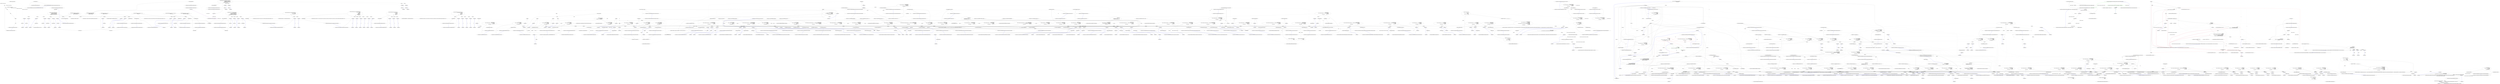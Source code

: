 digraph  {
n8 [label="CommandLine.Tests.Mocks.OptionsWithMultipleSet", span=""];
n0 [cluster="CommandLine.Tests.Mocks.OptionsWithMultipleSet.OptionsWithMultipleSet()", label="Entry CommandLine.Tests.Mocks.OptionsWithMultipleSet.OptionsWithMultipleSet()", span="35-35"];
n1 [cluster="CommandLine.Tests.Mocks.OptionsWithMultipleSet.OptionsWithMultipleSet()", label="Red = 0", span="37-37"];
n2 [cluster="CommandLine.Tests.Mocks.OptionsWithMultipleSet.OptionsWithMultipleSet()", label="Green = 0", span="38-38"];
n3 [cluster="CommandLine.Tests.Mocks.OptionsWithMultipleSet.OptionsWithMultipleSet()", label="Blue = 0", span="39-39"];
n4 [cluster="CommandLine.Tests.Mocks.OptionsWithMultipleSet.OptionsWithMultipleSet()", label="Hue = 0", span="40-40"];
n5 [cluster="CommandLine.Tests.Mocks.OptionsWithMultipleSet.OptionsWithMultipleSet()", label="Saturation = 0", span="41-41"];
n6 [cluster="CommandLine.Tests.Mocks.OptionsWithMultipleSet.OptionsWithMultipleSet()", label="Value = 0", span="42-42"];
n7 [cluster="CommandLine.Tests.Mocks.OptionsWithMultipleSet.OptionsWithMultipleSet()", label="Exit CommandLine.Tests.Mocks.OptionsWithMultipleSet.OptionsWithMultipleSet()", span="35-35"];
m0_3 [cluster="System.Reflection.ICustomAttributeProvider.IsDefined(System.Type, bool)", file="Options_With_SetName_That_Ends_With_Previous_SetName.cs", label="Entry System.Reflection.ICustomAttributeProvider.IsDefined(System.Type, bool)", span="0-0"];
m0_0 [cluster="Ninject.Infrastructure.Language.ExtensionsForICustomAttributeProvider.HasAttribute(System.Reflection.ICustomAttributeProvider, System.Type)", file="Options_With_SetName_That_Ends_With_Previous_SetName.cs", label="Entry Ninject.Infrastructure.Language.ExtensionsForICustomAttributeProvider.HasAttribute(System.Reflection.ICustomAttributeProvider, System.Type)", span="19-19"];
m0_1 [cluster="Ninject.Infrastructure.Language.ExtensionsForICustomAttributeProvider.HasAttribute(System.Reflection.ICustomAttributeProvider, System.Type)", file="Options_With_SetName_That_Ends_With_Previous_SetName.cs", label="return member.IsDefined(type, true);", span="21-21"];
m0_2 [cluster="Ninject.Infrastructure.Language.ExtensionsForICustomAttributeProvider.HasAttribute(System.Reflection.ICustomAttributeProvider, System.Type)", file="Options_With_SetName_That_Ends_With_Previous_SetName.cs", label="Exit Ninject.Infrastructure.Language.ExtensionsForICustomAttributeProvider.HasAttribute(System.Reflection.ICustomAttributeProvider, System.Type)", span="19-19"];
m1_11 [cluster="CommandLine.Tests.Unit.ParserResultExtensionsTests.Invoke_parsed_lambda_when_parsed_for_verbs()", file="ParserResultExtensionsTests.cs", label="Entry CommandLine.Tests.Unit.ParserResultExtensionsTests.Invoke_parsed_lambda_when_parsed_for_verbs()", span="22-22"];
m1_12 [cluster="CommandLine.Tests.Unit.ParserResultExtensionsTests.Invoke_parsed_lambda_when_parsed_for_verbs()", file="ParserResultExtensionsTests.cs", label="var expected = string.Empty", span="24-24"];
m1_13 [cluster="CommandLine.Tests.Unit.ParserResultExtensionsTests.Invoke_parsed_lambda_when_parsed_for_verbs()", file="ParserResultExtensionsTests.cs", label="Parser.Default.ParseArguments<Add_Verb, Commit_Verb, Clone_Verb>(\r\n                new[] { ''clone'', ''https://value.org/user/file.git'' })\r\n                .WithParsed<Add_Verb>(opts => expected = ''wrong1'')\r\n                .WithParsed<Commit_Verb>(opts => expected = ''wrong2'')\r\n                .WithParsed<Clone_Verb>(opts => expected = opts.Urls.First())", span="25-29"];
m1_14 [cluster="CommandLine.Tests.Unit.ParserResultExtensionsTests.Invoke_parsed_lambda_when_parsed_for_verbs()", file="ParserResultExtensionsTests.cs", label="''https://value.org/user/file.git''.ShouldBeEquivalentTo(expected)", span="31-31"];
m1_15 [cluster="CommandLine.Tests.Unit.ParserResultExtensionsTests.Invoke_parsed_lambda_when_parsed_for_verbs()", file="ParserResultExtensionsTests.cs", label="Exit CommandLine.Tests.Unit.ParserResultExtensionsTests.Invoke_parsed_lambda_when_parsed_for_verbs()", span="22-22"];
m1_152 [cluster="CommandLine.ParserResult<object>.MapResult<T1, TResult>(System.Func<T1, TResult>, System.Func<System.Collections.Generic.IEnumerable<CommandLine.Error>, TResult>)", file="ParserResultExtensionsTests.cs", label="Entry CommandLine.ParserResult<object>.MapResult<T1, TResult>(System.Func<T1, TResult>, System.Func<System.Collections.Generic.IEnumerable<CommandLine.Error>, TResult>)", span="98-98"];
m1_163 [cluster="CommandLine.ParserResult<object>.MapResult<T1, T2, T3, T4, T5, TResult>(System.Func<T1, TResult>, System.Func<T2, TResult>, System.Func<T3, TResult>, System.Func<T4, TResult>, System.Func<T5, TResult>, System.Func<System.Collections.Generic.IEnumerable<CommandLine.Error>, TResult>)", file="ParserResultExtensionsTests.cs", label="Entry CommandLine.ParserResult<object>.MapResult<T1, T2, T3, T4, T5, TResult>(System.Func<T1, TResult>, System.Func<T2, TResult>, System.Func<T3, TResult>, System.Func<T4, TResult>, System.Func<T5, TResult>, System.Func<System.Collections.Generic.IEnumerable<CommandLine.Error>, TResult>)", span="248-248"];
m1_6 [cluster="CommandLine.ParserResult<T>.WithParsed<T>(System.Action<T>)", file="ParserResultExtensionsTests.cs", label="Entry CommandLine.ParserResult<T>.WithParsed<T>(System.Action<T>)", span="20-20"];
m1_135 [cluster="CommandLine.Parser.ParseArguments<T1, T2, T3, T4>(System.Collections.Generic.IEnumerable<string>)", file="ParserResultExtensionsTests.cs", label="Entry CommandLine.Parser.ParseArguments<T1, T2, T3, T4>(System.Collections.Generic.IEnumerable<string>)", span="68-68"];
m1_16 [cluster="CommandLine.Parser.ParseArguments<T1, T2, T3>(System.Collections.Generic.IEnumerable<string>)", file="ParserResultExtensionsTests.cs", label="Entry CommandLine.Parser.ParseArguments<T1, T2, T3>(System.Collections.Generic.IEnumerable<string>)", span="46-46"];
m1_65 [cluster="CommandLine.Tests.Unit.ParserResultExtensionsTests.Invoke_proper_lambda_when_not_parsed()", file="ParserResultExtensionsTests.cs", label="Entry CommandLine.Tests.Unit.ParserResultExtensionsTests.Invoke_proper_lambda_when_not_parsed()", span="69-69"];
m1_66 [cluster="CommandLine.Tests.Unit.ParserResultExtensionsTests.Invoke_proper_lambda_when_not_parsed()", file="ParserResultExtensionsTests.cs", label="var expected = ''a default''", span="71-71"];
m1_67 [cluster="CommandLine.Tests.Unit.ParserResultExtensionsTests.Invoke_proper_lambda_when_not_parsed()", file="ParserResultExtensionsTests.cs", label="Parser.Default.ParseArguments<Simple_Options>(new[] { ''-i'', ''aaa'' })\r\n                .WithParsed(opts => expected = opts.StringValue)\r\n                .WithNotParsed(_ => expected = ''changed'')", span="72-74"];
m1_68 [cluster="CommandLine.Tests.Unit.ParserResultExtensionsTests.Invoke_proper_lambda_when_not_parsed()", file="ParserResultExtensionsTests.cs", label="''changed''.ShouldBeEquivalentTo(expected)", span="76-76"];
m1_69 [cluster="CommandLine.Tests.Unit.ParserResultExtensionsTests.Invoke_proper_lambda_when_not_parsed()", file="ParserResultExtensionsTests.cs", label="Exit CommandLine.Tests.Unit.ParserResultExtensionsTests.Invoke_proper_lambda_when_not_parsed()", span="69-69"];
m1_104 [cluster="CommandLine.Tests.Unit.ParserResultExtensionsTests.Turn_failed_parsing_into_exit_code()", file="ParserResultExtensionsTests.cs", label="Entry CommandLine.Tests.Unit.ParserResultExtensionsTests.Turn_failed_parsing_into_exit_code()", span="103-103"];
m1_105 [cluster="CommandLine.Tests.Unit.ParserResultExtensionsTests.Turn_failed_parsing_into_exit_code()", file="ParserResultExtensionsTests.cs", label="var expected = Parser.Default.ParseArguments<Simple_Options>(new[] { ''-i'', ''aaa'' })\r\n                .MapResult(_ => 0, _ => -1)", span="105-106"];
m1_106 [cluster="CommandLine.Tests.Unit.ParserResultExtensionsTests.Turn_failed_parsing_into_exit_code()", file="ParserResultExtensionsTests.cs", label="(-1).ShouldBeEquivalentTo(expected)", span="108-108"];
m1_107 [cluster="CommandLine.Tests.Unit.ParserResultExtensionsTests.Turn_failed_parsing_into_exit_code()", file="ParserResultExtensionsTests.cs", label="Exit CommandLine.Tests.Unit.ParserResultExtensionsTests.Turn_failed_parsing_into_exit_code()", span="103-103"];
m1_54 [cluster="CommandLine.Tests.Unit.ParserResultExtensionsTests.Invoke_proper_lambda_when_parsed()", file="ParserResultExtensionsTests.cs", label="Entry CommandLine.Tests.Unit.ParserResultExtensionsTests.Invoke_proper_lambda_when_parsed()", span="58-58"];
m1_55 [cluster="CommandLine.Tests.Unit.ParserResultExtensionsTests.Invoke_proper_lambda_when_parsed()", file="ParserResultExtensionsTests.cs", label="var expected = string.Empty", span="60-60"];
m1_56 [cluster="CommandLine.Tests.Unit.ParserResultExtensionsTests.Invoke_proper_lambda_when_parsed()", file="ParserResultExtensionsTests.cs", label="Parser.Default.ParseArguments<Simple_Options>(new[] { ''--stringvalue'', ''value'' })\r\n                .WithParsed(opts => expected = opts.StringValue)\r\n                .WithNotParsed(_ => expected = ''changed'')", span="61-63"];
m1_57 [cluster="CommandLine.Tests.Unit.ParserResultExtensionsTests.Invoke_proper_lambda_when_parsed()", file="ParserResultExtensionsTests.cs", label="''value''.ShouldBeEquivalentTo(expected)", span="65-65"];
m1_58 [cluster="CommandLine.Tests.Unit.ParserResultExtensionsTests.Invoke_proper_lambda_when_parsed()", file="ParserResultExtensionsTests.cs", label="Exit CommandLine.Tests.Unit.ParserResultExtensionsTests.Invoke_proper_lambda_when_parsed()", span="58-58"];
m1_17 [cluster="CommandLine.ParserResult<object>.WithParsed<T>(System.Action<T>)", file="ParserResultExtensionsTests.cs", label="Entry CommandLine.ParserResult<object>.WithParsed<T>(System.Action<T>)", span="37-37"];
m1_28 [cluster="CommandLine.Tests.Unit.ParserResultExtensionsTests.Invoke_not_parsed_lambda_when_not_parsed()", file="ParserResultExtensionsTests.cs", label="Entry CommandLine.Tests.Unit.ParserResultExtensionsTests.Invoke_not_parsed_lambda_when_not_parsed()", span="35-35"];
m1_29 [cluster="CommandLine.Tests.Unit.ParserResultExtensionsTests.Invoke_not_parsed_lambda_when_not_parsed()", file="ParserResultExtensionsTests.cs", label="var expected = ''a default''", span="37-37"];
m1_30 [cluster="CommandLine.Tests.Unit.ParserResultExtensionsTests.Invoke_not_parsed_lambda_when_not_parsed()", file="ParserResultExtensionsTests.cs", label="Parser.Default.ParseArguments<Simple_Options>(new[] { ''-i'', ''aaa'' })\r\n                .WithNotParsed(_ => expected = ''changed'')", span="38-39"];
m1_31 [cluster="CommandLine.Tests.Unit.ParserResultExtensionsTests.Invoke_not_parsed_lambda_when_not_parsed()", file="ParserResultExtensionsTests.cs", label="''changed''.ShouldBeEquivalentTo(expected)", span="41-41"];
m1_32 [cluster="CommandLine.Tests.Unit.ParserResultExtensionsTests.Invoke_not_parsed_lambda_when_not_parsed()", file="ParserResultExtensionsTests.cs", label="Exit CommandLine.Tests.Unit.ParserResultExtensionsTests.Invoke_not_parsed_lambda_when_not_parsed()", span="35-35"];
m1_179 [cluster="lambda expression", file="ParserResultExtensionsTests.cs", label="Entry lambda expression", span="162-162"];
m1_8 [cluster="lambda expression", file="ParserResultExtensionsTests.cs", label="Entry lambda expression", span="16-16"];
m1_9 [cluster="lambda expression", file="ParserResultExtensionsTests.cs", label="expected = opts.StringValue", span="16-16"];
m1_10 [cluster="lambda expression", file="ParserResultExtensionsTests.cs", label="Exit lambda expression", span="16-16"];
m1_18 [cluster="lambda expression", file="ParserResultExtensionsTests.cs", label="Entry lambda expression", span="27-27"];
m1_21 [cluster="lambda expression", file="ParserResultExtensionsTests.cs", label="Entry lambda expression", span="28-28"];
m1_24 [cluster="lambda expression", file="ParserResultExtensionsTests.cs", label="Entry lambda expression", span="29-29"];
m1_19 [cluster="lambda expression", file="ParserResultExtensionsTests.cs", label="expected = ''wrong1''", span="27-27"];
m1_20 [cluster="lambda expression", file="ParserResultExtensionsTests.cs", label="Exit lambda expression", span="27-27"];
m1_22 [cluster="lambda expression", file="ParserResultExtensionsTests.cs", label="expected = ''wrong2''", span="28-28"];
m1_23 [cluster="lambda expression", file="ParserResultExtensionsTests.cs", label="Exit lambda expression", span="28-28"];
m1_25 [cluster="lambda expression", file="ParserResultExtensionsTests.cs", label="expected = opts.Urls.First()", span="29-29"];
m1_26 [cluster="lambda expression", file="ParserResultExtensionsTests.cs", label="Exit lambda expression", span="29-29"];
m1_34 [cluster="lambda expression", file="ParserResultExtensionsTests.cs", label="Entry lambda expression", span="39-39"];
m1_35 [cluster="lambda expression", file="ParserResultExtensionsTests.cs", label="expected = ''changed''", span="39-39"];
m1_36 [cluster="lambda expression", file="ParserResultExtensionsTests.cs", label="Exit lambda expression", span="39-39"];
m1_42 [cluster="lambda expression", file="ParserResultExtensionsTests.cs", label="Entry lambda expression", span="49-49"];
m1_45 [cluster="lambda expression", file="ParserResultExtensionsTests.cs", label="Entry lambda expression", span="50-50"];
m1_48 [cluster="lambda expression", file="ParserResultExtensionsTests.cs", label="Entry lambda expression", span="51-51"];
m1_51 [cluster="lambda expression", file="ParserResultExtensionsTests.cs", label="Entry lambda expression", span="52-52"];
m1_43 [cluster="lambda expression", file="ParserResultExtensionsTests.cs", label="expected = ''wrong1''", span="49-49"];
m1_44 [cluster="lambda expression", file="ParserResultExtensionsTests.cs", label="Exit lambda expression", span="49-49"];
m1_46 [cluster="lambda expression", file="ParserResultExtensionsTests.cs", label="expected = ''wrong2''", span="50-50"];
m1_47 [cluster="lambda expression", file="ParserResultExtensionsTests.cs", label="Exit lambda expression", span="50-50"];
m1_49 [cluster="lambda expression", file="ParserResultExtensionsTests.cs", label="expected = ''wrong3''", span="51-51"];
m1_50 [cluster="lambda expression", file="ParserResultExtensionsTests.cs", label="Exit lambda expression", span="51-51"];
m1_52 [cluster="lambda expression", file="ParserResultExtensionsTests.cs", label="expected = ''changed''", span="52-52"];
m1_53 [cluster="lambda expression", file="ParserResultExtensionsTests.cs", label="Exit lambda expression", span="52-52"];
m1_59 [cluster="lambda expression", file="ParserResultExtensionsTests.cs", label="Entry lambda expression", span="62-62"];
m1_62 [cluster="lambda expression", file="ParserResultExtensionsTests.cs", label="Entry lambda expression", span="63-63"];
m1_60 [cluster="lambda expression", file="ParserResultExtensionsTests.cs", label="expected = opts.StringValue", span="62-62"];
m1_61 [cluster="lambda expression", file="ParserResultExtensionsTests.cs", label="Exit lambda expression", span="62-62"];
m1_63 [cluster="lambda expression", file="ParserResultExtensionsTests.cs", label="expected = ''changed''", span="63-63"];
m1_64 [cluster="lambda expression", file="ParserResultExtensionsTests.cs", label="Exit lambda expression", span="63-63"];
m1_70 [cluster="lambda expression", file="ParserResultExtensionsTests.cs", label="Entry lambda expression", span="73-73"];
m1_73 [cluster="lambda expression", file="ParserResultExtensionsTests.cs", label="Entry lambda expression", span="74-74"];
m1_71 [cluster="lambda expression", file="ParserResultExtensionsTests.cs", label="expected = opts.StringValue", span="73-73"];
m1_72 [cluster="lambda expression", file="ParserResultExtensionsTests.cs", label="Exit lambda expression", span="73-73"];
m1_74 [cluster="lambda expression", file="ParserResultExtensionsTests.cs", label="expected = ''changed''", span="74-74"];
m1_75 [cluster="lambda expression", file="ParserResultExtensionsTests.cs", label="Exit lambda expression", span="74-74"];
m1_81 [cluster="lambda expression", file="ParserResultExtensionsTests.cs", label="Entry lambda expression", span="83-83"];
m1_84 [cluster="lambda expression", file="ParserResultExtensionsTests.cs", label="Entry lambda expression", span="83-83"];
m1_82 [cluster="lambda expression", file="ParserResultExtensionsTests.cs", label=0, span="83-83"];
m1_83 [cluster="lambda expression", file="ParserResultExtensionsTests.cs", label="Exit lambda expression", span="83-83"];
m1_85 [cluster="lambda expression", file="ParserResultExtensionsTests.cs", label="-1", span="83-83"];
m1_86 [cluster="lambda expression", file="ParserResultExtensionsTests.cs", label="Exit lambda expression", span="83-83"];
m1_92 [cluster="lambda expression", file="ParserResultExtensionsTests.cs", label="Entry lambda expression", span="94-94"];
m1_95 [cluster="lambda expression", file="ParserResultExtensionsTests.cs", label="Entry lambda expression", span="95-95"];
m1_98 [cluster="lambda expression", file="ParserResultExtensionsTests.cs", label="Entry lambda expression", span="96-96"];
m1_101 [cluster="lambda expression", file="ParserResultExtensionsTests.cs", label="Entry lambda expression", span="97-97"];
m1_93 [cluster="lambda expression", file="ParserResultExtensionsTests.cs", label=0, span="94-94"];
m1_94 [cluster="lambda expression", file="ParserResultExtensionsTests.cs", label="Exit lambda expression", span="94-94"];
m1_96 [cluster="lambda expression", file="ParserResultExtensionsTests.cs", label=1, span="95-95"];
m1_97 [cluster="lambda expression", file="ParserResultExtensionsTests.cs", label="Exit lambda expression", span="95-95"];
m1_99 [cluster="lambda expression", file="ParserResultExtensionsTests.cs", label=2, span="96-96"];
m1_100 [cluster="lambda expression", file="ParserResultExtensionsTests.cs", label="Exit lambda expression", span="96-96"];
m1_102 [cluster="lambda expression", file="ParserResultExtensionsTests.cs", label=3, span="97-97"];
m1_103 [cluster="lambda expression", file="ParserResultExtensionsTests.cs", label="Exit lambda expression", span="97-97"];
m1_108 [cluster="lambda expression", file="ParserResultExtensionsTests.cs", label="Entry lambda expression", span="106-106"];
m1_111 [cluster="lambda expression", file="ParserResultExtensionsTests.cs", label="Entry lambda expression", span="106-106"];
m1_109 [cluster="lambda expression", file="ParserResultExtensionsTests.cs", label=0, span="106-106"];
m1_110 [cluster="lambda expression", file="ParserResultExtensionsTests.cs", label="Exit lambda expression", span="106-106"];
m1_112 [cluster="lambda expression", file="ParserResultExtensionsTests.cs", label="-1", span="106-106"];
m1_113 [cluster="lambda expression", file="ParserResultExtensionsTests.cs", label="Exit lambda expression", span="106-106"];
m1_118 [cluster="lambda expression", file="ParserResultExtensionsTests.cs", label="Entry lambda expression", span="117-117"];
m1_121 [cluster="lambda expression", file="ParserResultExtensionsTests.cs", label="Entry lambda expression", span="118-118"];
m1_124 [cluster="lambda expression", file="ParserResultExtensionsTests.cs", label="Entry lambda expression", span="119-119"];
m1_127 [cluster="lambda expression", file="ParserResultExtensionsTests.cs", label="Entry lambda expression", span="120-120"];
m1_119 [cluster="lambda expression", file="ParserResultExtensionsTests.cs", label=0, span="117-117"];
m1_120 [cluster="lambda expression", file="ParserResultExtensionsTests.cs", label="Exit lambda expression", span="117-117"];
m1_122 [cluster="lambda expression", file="ParserResultExtensionsTests.cs", label=1, span="118-118"];
m1_123 [cluster="lambda expression", file="ParserResultExtensionsTests.cs", label="Exit lambda expression", span="118-118"];
m1_125 [cluster="lambda expression", file="ParserResultExtensionsTests.cs", label=2, span="119-119"];
m1_126 [cluster="lambda expression", file="ParserResultExtensionsTests.cs", label="Exit lambda expression", span="119-119"];
m1_128 [cluster="lambda expression", file="ParserResultExtensionsTests.cs", label=3, span="120-120"];
m1_129 [cluster="lambda expression", file="ParserResultExtensionsTests.cs", label="Exit lambda expression", span="120-120"];
m1_136 [cluster="lambda expression", file="ParserResultExtensionsTests.cs", label="Entry lambda expression", span="131-131"];
m1_139 [cluster="lambda expression", file="ParserResultExtensionsTests.cs", label="Entry lambda expression", span="132-132"];
m1_142 [cluster="lambda expression", file="ParserResultExtensionsTests.cs", label="Entry lambda expression", span="133-133"];
m1_145 [cluster="lambda expression", file="ParserResultExtensionsTests.cs", label="Entry lambda expression", span="134-134"];
m1_137 [cluster="lambda expression", file="ParserResultExtensionsTests.cs", label="expected = ''wrong1''", span="131-131"];
m1_138 [cluster="lambda expression", file="ParserResultExtensionsTests.cs", label="Exit lambda expression", span="131-131"];
m1_140 [cluster="lambda expression", file="ParserResultExtensionsTests.cs", label="expected = ''wrong2''", span="132-132"];
m1_141 [cluster="lambda expression", file="ParserResultExtensionsTests.cs", label="Exit lambda expression", span="132-132"];
m1_143 [cluster="lambda expression", file="ParserResultExtensionsTests.cs", label="expected = ''wrong3''", span="133-133"];
m1_144 [cluster="lambda expression", file="ParserResultExtensionsTests.cs", label="Exit lambda expression", span="133-133"];
m1_146 [cluster="lambda expression", file="ParserResultExtensionsTests.cs", label="expected = opts.FileName", span="134-134"];
m1_147 [cluster="lambda expression", file="ParserResultExtensionsTests.cs", label="Exit lambda expression", span="134-134"];
m1_153 [cluster="lambda expression", file="ParserResultExtensionsTests.cs", label="Entry lambda expression", span="145-145"];
m1_156 [cluster="lambda expression", file="ParserResultExtensionsTests.cs", label="Entry lambda expression", span="146-146"];
m1_154 [cluster="lambda expression", file="ParserResultExtensionsTests.cs", label=1, span="145-145"];
m1_155 [cluster="lambda expression", file="ParserResultExtensionsTests.cs", label="Exit lambda expression", span="145-145"];
m1_157 [cluster="lambda expression", file="ParserResultExtensionsTests.cs", label=2, span="146-146"];
m1_158 [cluster="lambda expression", file="ParserResultExtensionsTests.cs", label="Exit lambda expression", span="146-146"];
m1_164 [cluster="lambda expression", file="ParserResultExtensionsTests.cs", label="Entry lambda expression", span="157-157"];
m1_167 [cluster="lambda expression", file="ParserResultExtensionsTests.cs", label="Entry lambda expression", span="158-158"];
m1_170 [cluster="lambda expression", file="ParserResultExtensionsTests.cs", label="Entry lambda expression", span="159-159"];
m1_173 [cluster="lambda expression", file="ParserResultExtensionsTests.cs", label="Entry lambda expression", span="160-160"];
m1_176 [cluster="lambda expression", file="ParserResultExtensionsTests.cs", label="Entry lambda expression", span="161-161"];
m1_165 [cluster="lambda expression", file="ParserResultExtensionsTests.cs", label=0, span="157-157"];
m1_166 [cluster="lambda expression", file="ParserResultExtensionsTests.cs", label="Exit lambda expression", span="157-157"];
m1_168 [cluster="lambda expression", file="ParserResultExtensionsTests.cs", label=1, span="158-158"];
m1_169 [cluster="lambda expression", file="ParserResultExtensionsTests.cs", label="Exit lambda expression", span="158-158"];
m1_171 [cluster="lambda expression", file="ParserResultExtensionsTests.cs", label=2, span="159-159"];
m1_172 [cluster="lambda expression", file="ParserResultExtensionsTests.cs", label="Exit lambda expression", span="159-159"];
m1_174 [cluster="lambda expression", file="ParserResultExtensionsTests.cs", label=4, span="160-160"];
m1_175 [cluster="lambda expression", file="ParserResultExtensionsTests.cs", label="Exit lambda expression", span="160-160"];
m1_177 [cluster="lambda expression", file="ParserResultExtensionsTests.cs", label=3, span="161-161"];
m1_178 [cluster="lambda expression", file="ParserResultExtensionsTests.cs", label="Exit lambda expression", span="161-161"];
m1_180 [cluster="lambda expression", file="ParserResultExtensionsTests.cs", label=5, span="162-162"];
m1_181 [cluster="lambda expression", file="ParserResultExtensionsTests.cs", label="Exit lambda expression", span="162-162"];
m1_27 [cluster="System.Collections.Generic.IEnumerable<TSource>.First<TSource>()", file="ParserResultExtensionsTests.cs", label="Entry System.Collections.Generic.IEnumerable<TSource>.First<TSource>()", span="0-0"];
m1_80 [cluster="CommandLine.ParserResult<TSource>.MapResult<TSource, TResult>(System.Func<TSource, TResult>, System.Func<System.Collections.Generic.IEnumerable<CommandLine.Error>, TResult>)", file="ParserResultExtensionsTests.cs", label="Entry CommandLine.ParserResult<TSource>.MapResult<TSource, TResult>(System.Func<TSource, TResult>, System.Func<System.Collections.Generic.IEnumerable<CommandLine.Error>, TResult>)", span="77-77"];
m1_148 [cluster="CommandLine.Tests.Unit.ParserResultExtensionsTests.Turn_sucessful_parsing_into_exit_code_for_single_base_verbs()", file="ParserResultExtensionsTests.cs", label="Entry CommandLine.Tests.Unit.ParserResultExtensionsTests.Turn_sucessful_parsing_into_exit_code_for_single_base_verbs()", span="140-140"];
m1_149 [cluster="CommandLine.Tests.Unit.ParserResultExtensionsTests.Turn_sucessful_parsing_into_exit_code_for_single_base_verbs()", file="ParserResultExtensionsTests.cs", label="var expected = Parser.Default.ParseArguments<Add_Verb, Commit_Verb, Clone_Verb, Derived_Verb>(\r\n                new[] { ''derivedadd'', ''dummy.bin'' })\r\n                .MapResult(\r\n                    (Base_Class_For_Verb opts) => 1,\r\n                    errs => 2)", span="142-146"];
m1_150 [cluster="CommandLine.Tests.Unit.ParserResultExtensionsTests.Turn_sucessful_parsing_into_exit_code_for_single_base_verbs()", file="ParserResultExtensionsTests.cs", label="1.ShouldBeEquivalentTo(expected)", span="148-148"];
m1_151 [cluster="CommandLine.Tests.Unit.ParserResultExtensionsTests.Turn_sucessful_parsing_into_exit_code_for_single_base_verbs()", file="ParserResultExtensionsTests.cs", label="Exit CommandLine.Tests.Unit.ParserResultExtensionsTests.Turn_sucessful_parsing_into_exit_code_for_single_base_verbs()", span="140-140"];
m1_130 [cluster="CommandLine.Tests.Unit.ParserResultExtensionsTests.Invoke_parsed_lambda_when_parsed_for_base_verbs()", file="ParserResultExtensionsTests.cs", label="Entry CommandLine.Tests.Unit.ParserResultExtensionsTests.Invoke_parsed_lambda_when_parsed_for_base_verbs()", span="126-126"];
m1_131 [cluster="CommandLine.Tests.Unit.ParserResultExtensionsTests.Invoke_parsed_lambda_when_parsed_for_base_verbs()", file="ParserResultExtensionsTests.cs", label="var expected = string.Empty", span="128-128"];
m1_132 [cluster="CommandLine.Tests.Unit.ParserResultExtensionsTests.Invoke_parsed_lambda_when_parsed_for_base_verbs()", file="ParserResultExtensionsTests.cs", label="Parser.Default.ParseArguments<Add_Verb, Commit_Verb, Clone_Verb, Derived_Verb>(\r\n                new[] { ''derivedadd'', ''dummy.bin'' })\r\n                .WithParsed<Add_Verb>(opts => expected = ''wrong1'')\r\n                .WithParsed<Commit_Verb>(opts => expected = ''wrong2'')\r\n                .WithParsed<Clone_Verb>(opts => expected = ''wrong3'')\r\n                .WithParsed<Base_Class_For_Verb>(opts => expected = opts.FileName)", span="129-134"];
m1_133 [cluster="CommandLine.Tests.Unit.ParserResultExtensionsTests.Invoke_parsed_lambda_when_parsed_for_base_verbs()", file="ParserResultExtensionsTests.cs", label="''dummy.bin''.ShouldBeEquivalentTo(expected)", span="136-136"];
m1_134 [cluster="CommandLine.Tests.Unit.ParserResultExtensionsTests.Invoke_parsed_lambda_when_parsed_for_base_verbs()", file="ParserResultExtensionsTests.cs", label="Exit CommandLine.Tests.Unit.ParserResultExtensionsTests.Invoke_parsed_lambda_when_parsed_for_base_verbs()", span="126-126"];
m1_76 [cluster="CommandLine.Tests.Unit.ParserResultExtensionsTests.Turn_sucessful_parsing_into_exit_code()", file="ParserResultExtensionsTests.cs", label="Entry CommandLine.Tests.Unit.ParserResultExtensionsTests.Turn_sucessful_parsing_into_exit_code()", span="80-80"];
m1_77 [cluster="CommandLine.Tests.Unit.ParserResultExtensionsTests.Turn_sucessful_parsing_into_exit_code()", file="ParserResultExtensionsTests.cs", label="var expected = Parser.Default.ParseArguments<Simple_Options>(new[] { ''--stringvalue'', ''value'' })\r\n                .MapResult(_ => 0, _ => -1)", span="82-83"];
m1_78 [cluster="CommandLine.Tests.Unit.ParserResultExtensionsTests.Turn_sucessful_parsing_into_exit_code()", file="ParserResultExtensionsTests.cs", label="0.ShouldBeEquivalentTo(expected)", span="85-85"];
m1_79 [cluster="CommandLine.Tests.Unit.ParserResultExtensionsTests.Turn_sucessful_parsing_into_exit_code()", file="ParserResultExtensionsTests.cs", label="Exit CommandLine.Tests.Unit.ParserResultExtensionsTests.Turn_sucessful_parsing_into_exit_code()", span="80-80"];
m1_91 [cluster="CommandLine.ParserResult<object>.MapResult<T1, T2, T3, TResult>(System.Func<T1, TResult>, System.Func<T2, TResult>, System.Func<T3, TResult>, System.Func<System.Collections.Generic.IEnumerable<CommandLine.Error>, TResult>)", file="ParserResultExtensionsTests.cs", label="Entry CommandLine.ParserResult<object>.MapResult<T1, T2, T3, TResult>(System.Func<T1, TResult>, System.Func<T2, TResult>, System.Func<T3, TResult>, System.Func<System.Collections.Generic.IEnumerable<CommandLine.Error>, TResult>)", span="159-159"];
m1_114 [cluster="CommandLine.Tests.Unit.ParserResultExtensionsTests.Turn_failed_parsing_into_exit_code_for_verbs()", file="ParserResultExtensionsTests.cs", label="Entry CommandLine.Tests.Unit.ParserResultExtensionsTests.Turn_failed_parsing_into_exit_code_for_verbs()", span="112-112"];
m1_115 [cluster="CommandLine.Tests.Unit.ParserResultExtensionsTests.Turn_failed_parsing_into_exit_code_for_verbs()", file="ParserResultExtensionsTests.cs", label="var expected = Parser.Default.ParseArguments<Add_Verb, Commit_Verb, Clone_Verb>(\r\n                new[] { ''undefined'', ''-xyz'' })\r\n                .MapResult(\r\n                    (Add_Verb opts) => 0,\r\n                    (Commit_Verb opts) => 1,\r\n                    (Clone_Verb opts) => 2,\r\n                    errs => 3)", span="114-120"];
m1_116 [cluster="CommandLine.Tests.Unit.ParserResultExtensionsTests.Turn_failed_parsing_into_exit_code_for_verbs()", file="ParserResultExtensionsTests.cs", label="3.ShouldBeEquivalentTo(expected)", span="122-122"];
m1_117 [cluster="CommandLine.Tests.Unit.ParserResultExtensionsTests.Turn_failed_parsing_into_exit_code_for_verbs()", file="ParserResultExtensionsTests.cs", label="Exit CommandLine.Tests.Unit.ParserResultExtensionsTests.Turn_failed_parsing_into_exit_code_for_verbs()", span="112-112"];
m1_33 [cluster="CommandLine.ParserResult<T>.WithNotParsed<T>(System.Action<System.Collections.Generic.IEnumerable<CommandLine.Error>>)", file="ParserResultExtensionsTests.cs", label="Entry CommandLine.ParserResult<T>.WithNotParsed<T>(System.Action<System.Collections.Generic.IEnumerable<CommandLine.Error>>)", span="58-58"];
m1_37 [cluster="CommandLine.Tests.Unit.ParserResultExtensionsTests.Invoke_not_parsed_lambda_when_parsed_for_verbs()", file="ParserResultExtensionsTests.cs", label="Entry CommandLine.Tests.Unit.ParserResultExtensionsTests.Invoke_not_parsed_lambda_when_parsed_for_verbs()", span="45-45"];
m1_38 [cluster="CommandLine.Tests.Unit.ParserResultExtensionsTests.Invoke_not_parsed_lambda_when_parsed_for_verbs()", file="ParserResultExtensionsTests.cs", label="var expected = ''a default''", span="47-47"];
m1_39 [cluster="CommandLine.Tests.Unit.ParserResultExtensionsTests.Invoke_not_parsed_lambda_when_parsed_for_verbs()", file="ParserResultExtensionsTests.cs", label="Parser.Default.ParseArguments<Add_Verb, Commit_Verb, Clone_Verb>(new[] { ''undefined'', ''-xyz'' })\r\n                .WithParsed<Add_Verb>(opts => expected = ''wrong1'')\r\n                .WithParsed<Commit_Verb>(opts => expected = ''wrong2'')\r\n                .WithParsed<Clone_Verb>(opts => expected = ''wrong3'')\r\n                .WithNotParsed(_ => expected = ''changed'')", span="48-52"];
m1_40 [cluster="CommandLine.Tests.Unit.ParserResultExtensionsTests.Invoke_not_parsed_lambda_when_parsed_for_verbs()", file="ParserResultExtensionsTests.cs", label="''changed''.ShouldBeEquivalentTo(expected)", span="54-54"];
m1_41 [cluster="CommandLine.Tests.Unit.ParserResultExtensionsTests.Invoke_not_parsed_lambda_when_parsed_for_verbs()", file="ParserResultExtensionsTests.cs", label="Exit CommandLine.Tests.Unit.ParserResultExtensionsTests.Invoke_not_parsed_lambda_when_parsed_for_verbs()", span="45-45"];
m1_159 [cluster="CommandLine.Tests.Unit.ParserResultExtensionsTests.Turn_sucessful_parsing_into_exit_code_for_multiple_base_verbs()", file="ParserResultExtensionsTests.cs", label="Entry CommandLine.Tests.Unit.ParserResultExtensionsTests.Turn_sucessful_parsing_into_exit_code_for_multiple_base_verbs()", span="152-152"];
m1_160 [cluster="CommandLine.Tests.Unit.ParserResultExtensionsTests.Turn_sucessful_parsing_into_exit_code_for_multiple_base_verbs()", file="ParserResultExtensionsTests.cs", label="var expected = Parser.Default.ParseArguments<Add_Verb, Commit_Verb, Clone_Verb, Derived_Verb>(\r\n                new[] { ''derivedadd'', ''dummy.bin'' })\r\n                .MapResult(\r\n                    (Add_Verb opts) => 0,\r\n                    (Commit_Verb opts) => 1,\r\n                    (Clone_Verb opts) => 2,\r\n                    (Base_Class_For_Verb opts) => 4,\r\n                    (Derived_Verb opts) => 3,\r\n                    errs => 5)", span="154-162"];
m1_161 [cluster="CommandLine.Tests.Unit.ParserResultExtensionsTests.Turn_sucessful_parsing_into_exit_code_for_multiple_base_verbs()", file="ParserResultExtensionsTests.cs", label="4.ShouldBeEquivalentTo(expected)", span="164-164"];
m1_162 [cluster="CommandLine.Tests.Unit.ParserResultExtensionsTests.Turn_sucessful_parsing_into_exit_code_for_multiple_base_verbs()", file="ParserResultExtensionsTests.cs", label="Exit CommandLine.Tests.Unit.ParserResultExtensionsTests.Turn_sucessful_parsing_into_exit_code_for_multiple_base_verbs()", span="152-152"];
m1_0 [cluster="CommandLine.Tests.Unit.ParserResultExtensionsTests.Invoke_parsed_lambda_when_parsed()", file="ParserResultExtensionsTests.cs", label="Entry CommandLine.Tests.Unit.ParserResultExtensionsTests.Invoke_parsed_lambda_when_parsed()", span="12-12"];
m1_1 [cluster="CommandLine.Tests.Unit.ParserResultExtensionsTests.Invoke_parsed_lambda_when_parsed()", file="ParserResultExtensionsTests.cs", label="var expected = string.Empty", span="14-14"];
m1_2 [cluster="CommandLine.Tests.Unit.ParserResultExtensionsTests.Invoke_parsed_lambda_when_parsed()", file="ParserResultExtensionsTests.cs", label="Parser.Default.ParseArguments<Simple_Options>(new[] { ''--stringvalue'', ''value'' })\r\n                .WithParsed(opts => expected = opts.StringValue)", span="15-16"];
m1_3 [cluster="CommandLine.Tests.Unit.ParserResultExtensionsTests.Invoke_parsed_lambda_when_parsed()", file="ParserResultExtensionsTests.cs", label="''value''.ShouldBeEquivalentTo(expected)", span="18-18"];
m1_4 [cluster="CommandLine.Tests.Unit.ParserResultExtensionsTests.Invoke_parsed_lambda_when_parsed()", file="ParserResultExtensionsTests.cs", label="Exit CommandLine.Tests.Unit.ParserResultExtensionsTests.Invoke_parsed_lambda_when_parsed()", span="12-12"];
m1_5 [cluster="CommandLine.Parser.ParseArguments<T>(System.Collections.Generic.IEnumerable<string>)", file="ParserResultExtensionsTests.cs", label="Entry CommandLine.Parser.ParseArguments<T>(System.Collections.Generic.IEnumerable<string>)", span="85-85"];
m1_87 [cluster="CommandLine.Tests.Unit.ParserResultExtensionsTests.Turn_sucessful_parsing_into_exit_code_for_verbs()", file="ParserResultExtensionsTests.cs", label="Entry CommandLine.Tests.Unit.ParserResultExtensionsTests.Turn_sucessful_parsing_into_exit_code_for_verbs()", span="89-89"];
m1_88 [cluster="CommandLine.Tests.Unit.ParserResultExtensionsTests.Turn_sucessful_parsing_into_exit_code_for_verbs()", file="ParserResultExtensionsTests.cs", label="var expected = Parser.Default.ParseArguments<Add_Verb, Commit_Verb, Clone_Verb>(\r\n                new[] { ''clone'', ''https://value.org/user/file.git'' })\r\n                .MapResult(\r\n                    (Add_Verb opts) => 0,\r\n                    (Commit_Verb opts) => 1,\r\n                    (Clone_Verb opts) => 2,\r\n                    errs => 3)", span="91-97"];
m1_89 [cluster="CommandLine.Tests.Unit.ParserResultExtensionsTests.Turn_sucessful_parsing_into_exit_code_for_verbs()", file="ParserResultExtensionsTests.cs", label="2.ShouldBeEquivalentTo(expected)", span="99-99"];
m1_90 [cluster="CommandLine.Tests.Unit.ParserResultExtensionsTests.Turn_sucessful_parsing_into_exit_code_for_verbs()", file="ParserResultExtensionsTests.cs", label="Exit CommandLine.Tests.Unit.ParserResultExtensionsTests.Turn_sucessful_parsing_into_exit_code_for_verbs()", span="89-89"];
m1_7 [cluster="Unk.ShouldBeEquivalentTo", file="ParserResultExtensionsTests.cs", label="Entry Unk.ShouldBeEquivalentTo", span=""];
m2_41 [cluster="CommandLine.Tests.Unit.Core.InstanceBuilderTests.Parse_int_sequence_with_range(string[], int[])", file="ParserTests.cs", label="Entry CommandLine.Tests.Unit.Core.InstanceBuilderTests.Parse_int_sequence_with_range(string[], int[])", span="112-112"];
m2_42 [cluster="CommandLine.Tests.Unit.Core.InstanceBuilderTests.Parse_int_sequence_with_range(string[], int[])", file="ParserTests.cs", label="var result = InstanceBuilder.Build(\r\n                Maybe.Just<Func<FakeOptions>>(() => new FakeOptions()),\r\n                arguments,\r\n                StringComparer.Ordinal,\r\n                CultureInfo.InvariantCulture)", span="117-121"];
m2_43 [cluster="CommandLine.Tests.Unit.Core.InstanceBuilderTests.Parse_int_sequence_with_range(string[], int[])", file="ParserTests.cs", label="Assert.True(expected.SequenceEqual(result.Value.IntSequence))", span="124-124"];
m2_44 [cluster="CommandLine.Tests.Unit.Core.InstanceBuilderTests.Parse_int_sequence_with_range(string[], int[])", file="ParserTests.cs", label="Exit CommandLine.Tests.Unit.Core.InstanceBuilderTests.Parse_int_sequence_with_range(string[], int[])", span="112-112"];
m2_358 [cluster="CommandLine.Tests.Unit.Core.InstanceBuilderTests.Min_and_max_constraint_set_to_zero_throws_exception()", file="ParserTests.cs", label="Entry CommandLine.Tests.Unit.Core.InstanceBuilderTests.Min_and_max_constraint_set_to_zero_throws_exception()", span="834-834"];
m2_359 [cluster="CommandLine.Tests.Unit.Core.InstanceBuilderTests.Min_and_max_constraint_set_to_zero_throws_exception()", file="ParserTests.cs", label="Action test = () => InstanceBuilder.Build(\r\n                Maybe.Just<Func<FakeOptionsWithMinMaxZero>>(() => new FakeOptionsWithMinMaxZero()),\r\n                new string[] { },\r\n                StringComparer.Ordinal,\r\n                CultureInfo.InvariantCulture)", span="837-841"];
m2_360 [cluster="CommandLine.Tests.Unit.Core.InstanceBuilderTests.Min_and_max_constraint_set_to_zero_throws_exception()", file="ParserTests.cs", label="Assert.Throws<ApplicationException>(test)", span="844-844"];
m2_361 [cluster="CommandLine.Tests.Unit.Core.InstanceBuilderTests.Min_and_max_constraint_set_to_zero_throws_exception()", file="ParserTests.cs", label="Exit CommandLine.Tests.Unit.Core.InstanceBuilderTests.Min_and_max_constraint_set_to_zero_throws_exception()", span="834-834"];
m2_339 [cluster="Unk.>", file="ParserTests.cs", label="Entry Unk.>", span=""];
m2_63 [cluster="CommandLine.Tests.Fakes.FakeOptionsWithSequenceAndOnlyMaxConstraint.FakeOptionsWithSequenceAndOnlyMaxConstraint()", file="ParserTests.cs", label="Entry CommandLine.Tests.Fakes.FakeOptionsWithSequenceAndOnlyMaxConstraint.FakeOptionsWithSequenceAndOnlyMaxConstraint()", span="6-6"];
m2_152 [cluster="CommandLine.Tests.Unit.Core.InstanceBuilderTests.Parse_long_sequence_with_separator(string[], long[])", file="ParserTests.cs", label="Entry CommandLine.Tests.Unit.Core.InstanceBuilderTests.Parse_long_sequence_with_separator(string[], long[])", span="384-384"];
m2_153 [cluster="CommandLine.Tests.Unit.Core.InstanceBuilderTests.Parse_long_sequence_with_separator(string[], long[])", file="ParserTests.cs", label="var result = InstanceBuilder.Build(\r\n                Maybe.Just<Func<FakeOptionsWithSequenceAndSeparator>>(() => new FakeOptionsWithSequenceAndSeparator()),\r\n                arguments,\r\n                StringComparer.Ordinal,\r\n                CultureInfo.InvariantCulture)", span="389-393"];
m2_154 [cluster="CommandLine.Tests.Unit.Core.InstanceBuilderTests.Parse_long_sequence_with_separator(string[], long[])", file="ParserTests.cs", label="expected.ShouldBeEquivalentTo(result.Value.LongSequence)", span="396-396"];
m2_155 [cluster="CommandLine.Tests.Unit.Core.InstanceBuilderTests.Parse_long_sequence_with_separator(string[], long[])", file="ParserTests.cs", label="Exit CommandLine.Tests.Unit.Core.InstanceBuilderTests.Parse_long_sequence_with_separator(string[], long[])", span="384-384"];
m2_55 [cluster="CommandLine.Tests.Fakes.FakeOptionsWithSequenceAndOnlyMinConstraint.FakeOptionsWithSequenceAndOnlyMinConstraint()", file="ParserTests.cs", label="Entry CommandLine.Tests.Fakes.FakeOptionsWithSequenceAndOnlyMinConstraint.FakeOptionsWithSequenceAndOnlyMinConstraint()", span="6-6"];
m2_267 [cluster="CommandLine.Tests.Unit.Core.InstanceBuilderTests.Omitting_names_assumes_identifier_as_long_name(string[], string)", file="ParserTests.cs", label="Entry CommandLine.Tests.Unit.Core.InstanceBuilderTests.Omitting_names_assumes_identifier_as_long_name(string[], string)", span="635-635"];
m2_268 [cluster="CommandLine.Tests.Unit.Core.InstanceBuilderTests.Omitting_names_assumes_identifier_as_long_name(string[], string)", file="ParserTests.cs", label="var result = InstanceBuilder.Build(\r\n                Maybe.Just<Func<FakeOptions>>(() => new FakeOptions()),\r\n                arguments,\r\n                StringComparer.Ordinal,\r\n                CultureInfo.InvariantCulture)", span="640-644"];
m2_269 [cluster="CommandLine.Tests.Unit.Core.InstanceBuilderTests.Omitting_names_assumes_identifier_as_long_name(string[], string)", file="ParserTests.cs", label="Assert.True(expected.Equals(result.Value.StringValue))", span="647-647"];
m2_270 [cluster="CommandLine.Tests.Unit.Core.InstanceBuilderTests.Omitting_names_assumes_identifier_as_long_name(string[], string)", file="ParserTests.cs", label="Exit CommandLine.Tests.Unit.Core.InstanceBuilderTests.Omitting_names_assumes_identifier_as_long_name(string[], string)", span="635-635"];
m2_335 [cluster="CommandLine.Tests.Unit.Core.InstanceBuilderTests.Min_constraint_set_to_zero_throws_exception()", file="ParserTests.cs", label="Entry CommandLine.Tests.Unit.Core.InstanceBuilderTests.Min_constraint_set_to_zero_throws_exception()", span="806-806"];
m2_336 [cluster="CommandLine.Tests.Unit.Core.InstanceBuilderTests.Min_constraint_set_to_zero_throws_exception()", file="ParserTests.cs", label="Action test = () => InstanceBuilder.Build(\r\n                Maybe.Just<Func<FakeOptionsWithMinZero>>(() => new FakeOptionsWithMinZero()),\r\n                new string[] {},\r\n                StringComparer.Ordinal,\r\n                CultureInfo.InvariantCulture)", span="809-813"];
m2_337 [cluster="CommandLine.Tests.Unit.Core.InstanceBuilderTests.Min_constraint_set_to_zero_throws_exception()", file="ParserTests.cs", label="Assert.Throws<ApplicationException>(test)", span="816-816"];
m2_338 [cluster="CommandLine.Tests.Unit.Core.InstanceBuilderTests.Min_constraint_set_to_zero_throws_exception()", file="ParserTests.cs", label="Exit CommandLine.Tests.Unit.Core.InstanceBuilderTests.Min_constraint_set_to_zero_throws_exception()", span="806-806"];
m2_308 [cluster="CommandLine.Tests.Unit.Core.InstanceBuilderTests.Parse_nullable_long(string[], long?)", file="ParserTests.cs", label="Entry CommandLine.Tests.Unit.Core.InstanceBuilderTests.Parse_nullable_long(string[], long?)", span="739-739"];
m2_309 [cluster="CommandLine.Tests.Unit.Core.InstanceBuilderTests.Parse_nullable_long(string[], long?)", file="ParserTests.cs", label="var result = InstanceBuilder.Build(\r\n                Maybe.Just<Func<FakeOptionsWithNullables>>(() => new FakeOptionsWithNullables()),\r\n                arguments,\r\n                StringComparer.Ordinal,\r\n                CultureInfo.InvariantCulture)", span="744-748"];
m2_310 [cluster="CommandLine.Tests.Unit.Core.InstanceBuilderTests.Parse_nullable_long(string[], long?)", file="ParserTests.cs", label="expected.ShouldBeEquivalentTo(result.Value.NullableLong)", span="751-751"];
m2_311 [cluster="CommandLine.Tests.Unit.Core.InstanceBuilderTests.Parse_nullable_long(string[], long?)", file="ParserTests.cs", label="Exit CommandLine.Tests.Unit.Core.InstanceBuilderTests.Parse_nullable_long(string[], long?)", span="739-739"];
m2_79 [cluster="CommandLine.SequenceOutOfRangeError.SequenceOutOfRangeError(CommandLine.NameInfo)", file="ParserTests.cs", label="Entry CommandLine.SequenceOutOfRangeError.SequenceOutOfRangeError(CommandLine.NameInfo)", span="320-320"];
m2_167 [cluster="CommandLine.Tests.Unit.Core.InstanceBuilderTests.Double_dash_force_subsequent_arguments_as_values()", file="ParserTests.cs", label="Entry CommandLine.Tests.Unit.Core.InstanceBuilderTests.Double_dash_force_subsequent_arguments_as_values()", span="427-427"];
m2_168 [cluster="CommandLine.Tests.Unit.Core.InstanceBuilderTests.Double_dash_force_subsequent_arguments_as_values()", file="ParserTests.cs", label="var expectedResult = new FakeOptionsWithValues\r\n                {\r\n                    StringValue = ''str1'',\r\n                    LongValue = 10L,\r\n                    StringSequence = new[] { ''-a'', ''--bee'', ''-c'' },\r\n                    IntValue = 20\r\n                }", span="430-436"];
m2_169 [cluster="CommandLine.Tests.Unit.Core.InstanceBuilderTests.Double_dash_force_subsequent_arguments_as_values()", file="ParserTests.cs", label="var arguments = new[] { ''--stringvalue'', ''str1'', ''--'', ''10'', ''-a'', ''--bee'', ''-c'', ''20'' }", span="437-437"];
m2_171 [cluster="CommandLine.Tests.Unit.Core.InstanceBuilderTests.Double_dash_force_subsequent_arguments_as_values()", file="ParserTests.cs", label="expectedResult.ShouldBeEquivalentTo(result.Value)", span="450-450"];
m2_170 [cluster="CommandLine.Tests.Unit.Core.InstanceBuilderTests.Double_dash_force_subsequent_arguments_as_values()", file="ParserTests.cs", label="var result = InstanceBuilder.Build(\r\n                Maybe.Just<Func<FakeOptionsWithValues>>(() => new FakeOptionsWithValues()),\r\n                (a, optionSpecs) =>\r\n                    Tokenizer.PreprocessDashDash(a,\r\n                        args => Tokenizer.Tokenize(args, name => NameLookup.Contains(name, optionSpecs, StringComparer.Ordinal))),\r\n                arguments,\r\n                StringComparer.Ordinal,\r\n                CultureInfo.InvariantCulture)", span="440-447"];
m2_172 [cluster="CommandLine.Tests.Unit.Core.InstanceBuilderTests.Double_dash_force_subsequent_arguments_as_values()", file="ParserTests.cs", label="Exit CommandLine.Tests.Unit.Core.InstanceBuilderTests.Double_dash_force_subsequent_arguments_as_values()", span="427-427"];
m2_259 [cluster="CommandLine.Tests.Unit.Core.InstanceBuilderTests.Parse_unknown_short_option_in_option_group_gererates_UnknownOptionError()", file="ParserTests.cs", label="Entry CommandLine.Tests.Unit.Core.InstanceBuilderTests.Parse_unknown_short_option_in_option_group_gererates_UnknownOptionError()", span="614-614"];
m2_260 [cluster="CommandLine.Tests.Unit.Core.InstanceBuilderTests.Parse_unknown_short_option_in_option_group_gererates_UnknownOptionError()", file="ParserTests.cs", label="var expectedResult = new[] { new UnknownOptionError(''z'') }", span="617-617"];
m2_261 [cluster="CommandLine.Tests.Unit.Core.InstanceBuilderTests.Parse_unknown_short_option_in_option_group_gererates_UnknownOptionError()", file="ParserTests.cs", label="var result = InstanceBuilder.Build(\r\n                Maybe.Just<Func<FakeOptions>>(() => new FakeOptions()),\r\n                new[] { ''-zx'' },\r\n                StringComparer.Ordinal,\r\n                CultureInfo.InvariantCulture)", span="620-624"];
m2_262 [cluster="CommandLine.Tests.Unit.Core.InstanceBuilderTests.Parse_unknown_short_option_in_option_group_gererates_UnknownOptionError()", file="ParserTests.cs", label="Assert.True(expectedResult.SequenceEqual(result.Errors))", span="627-627"];
m2_263 [cluster="CommandLine.Tests.Unit.Core.InstanceBuilderTests.Parse_unknown_short_option_in_option_group_gererates_UnknownOptionError()", file="ParserTests.cs", label="Exit CommandLine.Tests.Unit.Core.InstanceBuilderTests.Parse_unknown_short_option_in_option_group_gererates_UnknownOptionError()", span="614-614"];
m2_109 [cluster="CommandLine.Tests.Fakes.FakeOptionsWithEnum.FakeOptionsWithEnum()", file="ParserTests.cs", label="Entry CommandLine.Tests.Fakes.FakeOptionsWithEnum.FakeOptionsWithEnum()", span="11-11"];
m2_9 [cluster="CommandLine.Infrastructure.Maybe.Just<T>(T)", file="ParserTests.cs", label="Entry CommandLine.Infrastructure.Maybe.Just<T>(T)", span="68-68"];
m2_204 [cluster="CommandLine.Tests.Fakes.FakeOptionWithRequiredAndSet.FakeOptionWithRequiredAndSet()", file="ParserTests.cs", label="Entry CommandLine.Tests.Fakes.FakeOptionWithRequiredAndSet.FakeOptionWithRequiredAndSet()", span="4-4"];
m2_74 [cluster="CommandLine.Tests.Unit.Core.InstanceBuilderTests.Breaking_min_constraint_in_string_sequence_as_value_gererates_SequenceOutOfRangeError()", file="ParserTests.cs", label="Entry CommandLine.Tests.Unit.Core.InstanceBuilderTests.Breaking_min_constraint_in_string_sequence_as_value_gererates_SequenceOutOfRangeError()", span="194-194"];
m2_75 [cluster="CommandLine.Tests.Unit.Core.InstanceBuilderTests.Breaking_min_constraint_in_string_sequence_as_value_gererates_SequenceOutOfRangeError()", file="ParserTests.cs", label="var expectedResult = new[] { new SequenceOutOfRangeError(NameInfo.EmptyName) }", span="197-197"];
m2_76 [cluster="CommandLine.Tests.Unit.Core.InstanceBuilderTests.Breaking_min_constraint_in_string_sequence_as_value_gererates_SequenceOutOfRangeError()", file="ParserTests.cs", label="var result = InstanceBuilder.Build(\r\n                Maybe.Just<Func<FakeOptionsWithSequenceAndOnlyMinConstraintAsValue>>(() => new FakeOptionsWithSequenceAndOnlyMinConstraintAsValue()),\r\n                new string[] { },\r\n                StringComparer.Ordinal,\r\n                CultureInfo.InvariantCulture)", span="200-204"];
m2_77 [cluster="CommandLine.Tests.Unit.Core.InstanceBuilderTests.Breaking_min_constraint_in_string_sequence_as_value_gererates_SequenceOutOfRangeError()", file="ParserTests.cs", label="Assert.True(expectedResult.SequenceEqual(result.Errors))", span="207-207"];
m2_78 [cluster="CommandLine.Tests.Unit.Core.InstanceBuilderTests.Breaking_min_constraint_in_string_sequence_as_value_gererates_SequenceOutOfRangeError()", file="ParserTests.cs", label="Exit CommandLine.Tests.Unit.Core.InstanceBuilderTests.Breaking_min_constraint_in_string_sequence_as_value_gererates_SequenceOutOfRangeError()", span="194-194"];
m2_247 [cluster="CommandLine.UnknownOptionError.UnknownOptionError(string)", file="ParserTests.cs", label="Entry CommandLine.UnknownOptionError.UnknownOptionError(string)", span="276-276"];
m2_92 [cluster="CommandLine.Tests.Unit.Core.InstanceBuilderTests.Breaking_max_constraint_in_string_sequence_as_value_gererates_SequenceOutOfRangeError()", file="ParserTests.cs", label="Entry CommandLine.Tests.Unit.Core.InstanceBuilderTests.Breaking_max_constraint_in_string_sequence_as_value_gererates_SequenceOutOfRangeError()", span="232-232"];
m2_93 [cluster="CommandLine.Tests.Unit.Core.InstanceBuilderTests.Breaking_max_constraint_in_string_sequence_as_value_gererates_SequenceOutOfRangeError()", file="ParserTests.cs", label="var expectedResult = new[] { new SequenceOutOfRangeError(NameInfo.EmptyName) }", span="235-235"];
m2_94 [cluster="CommandLine.Tests.Unit.Core.InstanceBuilderTests.Breaking_max_constraint_in_string_sequence_as_value_gererates_SequenceOutOfRangeError()", file="ParserTests.cs", label="var result = InstanceBuilder.Build(\r\n                Maybe.Just<Func<FakeOptionsWithSequenceAndOnlyMaxConstraintAsValue>>(() => new FakeOptionsWithSequenceAndOnlyMaxConstraintAsValue()),\r\n                new[] { ''one'', ''two'', ''three'', ''this-is-too-much'' },\r\n                StringComparer.Ordinal,\r\n                CultureInfo.InvariantCulture)", span="238-242"];
m2_95 [cluster="CommandLine.Tests.Unit.Core.InstanceBuilderTests.Breaking_max_constraint_in_string_sequence_as_value_gererates_SequenceOutOfRangeError()", file="ParserTests.cs", label="Assert.True(expectedResult.SequenceEqual(result.Errors))", span="245-245"];
m2_96 [cluster="CommandLine.Tests.Unit.Core.InstanceBuilderTests.Breaking_max_constraint_in_string_sequence_as_value_gererates_SequenceOutOfRangeError()", file="ParserTests.cs", label="Exit CommandLine.Tests.Unit.Core.InstanceBuilderTests.Breaking_max_constraint_in_string_sequence_as_value_gererates_SequenceOutOfRangeError()", span="232-232"];
m2_184 [cluster="CommandLine.Core.Tokenizer.Tokenize(System.Collections.Generic.IEnumerable<string>, System.Func<string, bool>)", file="ParserTests.cs", label="Entry CommandLine.Core.Tokenizer.Tokenize(System.Collections.Generic.IEnumerable<string>, System.Func<string, bool>)", span="11-11"];
m2_315 [cluster="CommandLine.Tests.Unit.Core.InstanceBuilderTests.Parse_fsharp_option_string(string[], string, bool)", file="ParserTests.cs", label="Entry CommandLine.Tests.Unit.Core.InstanceBuilderTests.Parse_fsharp_option_string(string[], string, bool)", span="759-759"];
m2_316 [cluster="CommandLine.Tests.Unit.Core.InstanceBuilderTests.Parse_fsharp_option_string(string[], string, bool)", file="ParserTests.cs", label="var result = InstanceBuilder.Build(\r\n                Maybe.Just<Func<FakeOptionsWithFSharpOption>>(() => new FakeOptionsWithFSharpOption()),\r\n                arguments,\r\n                StringComparer.Ordinal,\r\n                CultureInfo.InvariantCulture)", span="764-768"];
m2_318 [cluster="CommandLine.Tests.Unit.Core.InstanceBuilderTests.Parse_fsharp_option_string(string[], string, bool)", file="ParserTests.cs", label="expectedValue.ShouldBeEquivalentTo(result.Value.FileName.Value)", span="773-773"];
m2_319 [cluster="CommandLine.Tests.Unit.Core.InstanceBuilderTests.Parse_fsharp_option_string(string[], string, bool)", file="ParserTests.cs", label="expectedSome.ShouldBeEquivalentTo(FSharpOption<string>.get_IsSome(result.Value.FileName))", span="775-775"];
m2_317 [cluster="CommandLine.Tests.Unit.Core.InstanceBuilderTests.Parse_fsharp_option_string(string[], string, bool)", file="ParserTests.cs", label="result.Value.FileName != null", span="771-771"];
m2_320 [cluster="CommandLine.Tests.Unit.Core.InstanceBuilderTests.Parse_fsharp_option_string(string[], string, bool)", file="ParserTests.cs", label="Exit CommandLine.Tests.Unit.Core.InstanceBuilderTests.Parse_fsharp_option_string(string[], string, bool)", span="759-759"];
m2_299 [cluster="CommandLine.Tests.Fakes.FakeOptionsWithSequenceMinMaxEqual.FakeOptionsWithSequenceMinMaxEqual()", file="ParserTests.cs", label="Entry CommandLine.Tests.Fakes.FakeOptionsWithSequenceMinMaxEqual.FakeOptionsWithSequenceMinMaxEqual()", span="9-9"];
m2_307 [cluster="CommandLine.Tests.Fakes.FakeOptionsWithNullables.FakeOptionsWithNullables()", file="ParserTests.cs", label="Entry CommandLine.Tests.Fakes.FakeOptionsWithNullables.FakeOptionsWithNullables()", span="4-4"];
m2_6 [cluster="CommandLine.Tests.Fakes.FakeOptions.FakeOptions()", file="ParserTests.cs", label="Entry CommandLine.Tests.Fakes.FakeOptions.FakeOptions()", span="6-6"];
m2_251 [cluster="CommandLine.Tests.Unit.Core.InstanceBuilderTests.Parse_unknown_short_option_gererates_UnknownOptionError()", file="ParserTests.cs", label="Entry CommandLine.Tests.Unit.Core.InstanceBuilderTests.Parse_unknown_short_option_gererates_UnknownOptionError()", span="595-595"];
m2_252 [cluster="CommandLine.Tests.Unit.Core.InstanceBuilderTests.Parse_unknown_short_option_gererates_UnknownOptionError()", file="ParserTests.cs", label="var expectedResult = new[] { new UnknownOptionError(''z'') }", span="598-598"];
m2_253 [cluster="CommandLine.Tests.Unit.Core.InstanceBuilderTests.Parse_unknown_short_option_gererates_UnknownOptionError()", file="ParserTests.cs", label="var result = InstanceBuilder.Build(\r\n                Maybe.Just<Func<FakeOptions>>(() => new FakeOptions()),\r\n                new[] { ''-z'', ''-x'' },\r\n                StringComparer.Ordinal,\r\n                CultureInfo.InvariantCulture)", span="601-605"];
m2_254 [cluster="CommandLine.Tests.Unit.Core.InstanceBuilderTests.Parse_unknown_short_option_gererates_UnknownOptionError()", file="ParserTests.cs", label="Assert.True(expectedResult.SequenceEqual(result.Errors))", span="608-608"];
m2_255 [cluster="CommandLine.Tests.Unit.Core.InstanceBuilderTests.Parse_unknown_short_option_gererates_UnknownOptionError()", file="ParserTests.cs", label="Exit CommandLine.Tests.Unit.Core.InstanceBuilderTests.Parse_unknown_short_option_gererates_UnknownOptionError()", span="595-595"];
m2_110 [cluster="CommandLine.Tests.Unit.Core.InstanceBuilderTests.Parse_enum_value_with_wrong_index_generates_BadFormatConversionError()", file="ParserTests.cs", label="Entry CommandLine.Tests.Unit.Core.InstanceBuilderTests.Parse_enum_value_with_wrong_index_generates_BadFormatConversionError()", span="275-275"];
m2_111 [cluster="CommandLine.Tests.Unit.Core.InstanceBuilderTests.Parse_enum_value_with_wrong_index_generates_BadFormatConversionError()", file="ParserTests.cs", label="var expectedResult = new[] { new BadFormatConversionError(new NameInfo('''', ''colors'')) }", span="278-278"];
m2_112 [cluster="CommandLine.Tests.Unit.Core.InstanceBuilderTests.Parse_enum_value_with_wrong_index_generates_BadFormatConversionError()", file="ParserTests.cs", label="var result = InstanceBuilder.Build(\r\n                Maybe.Just<Func<FakeOptionsWithEnum>>(() => new FakeOptionsWithEnum()),\r\n                new[] { ''--colors'', ''3'' },\r\n                StringComparer.Ordinal,\r\n                CultureInfo.InvariantCulture)", span="281-285"];
m2_113 [cluster="CommandLine.Tests.Unit.Core.InstanceBuilderTests.Parse_enum_value_with_wrong_index_generates_BadFormatConversionError()", file="ParserTests.cs", label="Assert.True(expectedResult.SequenceEqual(result.Errors))", span="288-288"];
m2_114 [cluster="CommandLine.Tests.Unit.Core.InstanceBuilderTests.Parse_enum_value_with_wrong_index_generates_BadFormatConversionError()", file="ParserTests.cs", label="Exit CommandLine.Tests.Unit.Core.InstanceBuilderTests.Parse_enum_value_with_wrong_index_generates_BadFormatConversionError()", span="275-275"];
m2_369 [cluster="CommandLine.Tests.Unit.Core.InstanceBuilderTests.Empty_set_options_allowed_with_mutually_exclusive_sets(string[], int)", file="ParserTests.cs", label="Entry CommandLine.Tests.Unit.Core.InstanceBuilderTests.Empty_set_options_allowed_with_mutually_exclusive_sets(string[], int)", span="853-853"];
m2_370 [cluster="CommandLine.Tests.Unit.Core.InstanceBuilderTests.Empty_set_options_allowed_with_mutually_exclusive_sets(string[], int)", file="ParserTests.cs", label="var result = InstanceBuilder.Build(\r\n                Maybe.Just<Func<FakeOptionsWithNamedAndEmptySets>>(() => new FakeOptionsWithNamedAndEmptySets()),\r\n                arguments,\r\n                StringComparer.Ordinal,\r\n                CultureInfo.InvariantCulture)", span="856-860"];
m2_371 [cluster="CommandLine.Tests.Unit.Core.InstanceBuilderTests.Empty_set_options_allowed_with_mutually_exclusive_sets(string[], int)", file="ParserTests.cs", label="result.Errors.Should().HaveCount(x => x == expected)", span="863-863"];
m2_372 [cluster="CommandLine.Tests.Unit.Core.InstanceBuilderTests.Empty_set_options_allowed_with_mutually_exclusive_sets(string[], int)", file="ParserTests.cs", label="Exit CommandLine.Tests.Unit.Core.InstanceBuilderTests.Empty_set_options_allowed_with_mutually_exclusive_sets(string[], int)", span="853-853"];
m2_7 [cluster="CommandLine.HelpRequestedError.HelpRequestedError()", file="ParserTests.cs", label="Entry CommandLine.HelpRequestedError.HelpRequestedError()", span="353-353"];
m2_378 [cluster="CommandLine.Tests.Fakes.FakeOptionsWithNamedAndEmptySets.FakeOptionsWithNamedAndEmptySets()", file="ParserTests.cs", label="Entry CommandLine.Tests.Fakes.FakeOptionsWithNamedAndEmptySets.FakeOptionsWithNamedAndEmptySets()", span="4-4"];
m2_105 [cluster="Unk.ShouldBeEquivalentTo", file="ParserTests.cs", label="Entry Unk.ShouldBeEquivalentTo", span=""];
m2_399 [cluster="CommandLine.Tests.Unit.Core.InstanceBuilderTests.Parse_string_scalar_and_sequence_adjacent(string[], CommandLine.Tests.Fakes.FakeOptionsWithScalarValueAndSequenceStringAdjacent)", file="ParserTests.cs", label="Entry CommandLine.Tests.Unit.Core.InstanceBuilderTests.Parse_string_scalar_and_sequence_adjacent(string[], CommandLine.Tests.Fakes.FakeOptionsWithScalarValueAndSequenceStringAdjacent)", span="902-902"];
m2_400 [cluster="CommandLine.Tests.Unit.Core.InstanceBuilderTests.Parse_string_scalar_and_sequence_adjacent(string[], CommandLine.Tests.Fakes.FakeOptionsWithScalarValueAndSequenceStringAdjacent)", file="ParserTests.cs", label="var result = InstanceBuilder.Build(\r\n                Maybe.Just<Func<FakeOptionsWithScalarValueAndSequenceStringAdjacent>>(() => new FakeOptionsWithScalarValueAndSequenceStringAdjacent()),\r\n                arguments,\r\n                StringComparer.Ordinal,\r\n                CultureInfo.InvariantCulture)", span="907-911"];
m2_401 [cluster="CommandLine.Tests.Unit.Core.InstanceBuilderTests.Parse_string_scalar_and_sequence_adjacent(string[], CommandLine.Tests.Fakes.FakeOptionsWithScalarValueAndSequenceStringAdjacent)", file="ParserTests.cs", label="expected.ShouldBeEquivalentTo(result.Value)", span="914-914"];
m2_402 [cluster="CommandLine.Tests.Unit.Core.InstanceBuilderTests.Parse_string_scalar_and_sequence_adjacent(string[], CommandLine.Tests.Fakes.FakeOptionsWithScalarValueAndSequenceStringAdjacent)", file="ParserTests.cs", label="Exit CommandLine.Tests.Unit.Core.InstanceBuilderTests.Parse_string_scalar_and_sequence_adjacent(string[], CommandLine.Tests.Fakes.FakeOptionsWithScalarValueAndSequenceStringAdjacent)", span="902-902"];
m2_83 [cluster="CommandLine.Tests.Fakes.FakeOptionsWithSequenceAndOnlyMinConstraintAsValue.FakeOptionsWithSequenceAndOnlyMinConstraintAsValue()", file="ParserTests.cs", label="Entry CommandLine.Tests.Fakes.FakeOptionsWithSequenceAndOnlyMinConstraintAsValue.FakeOptionsWithSequenceAndOnlyMinConstraintAsValue()", span="6-6"];
m2_144 [cluster="CommandLine.Tests.Unit.Core.InstanceBuilderTests.Parse_sequence_value_without_range_constraints(string[], long[])", file="ParserTests.cs", label="Entry CommandLine.Tests.Unit.Core.InstanceBuilderTests.Parse_sequence_value_without_range_constraints(string[], long[])", span="362-362"];
m2_145 [cluster="CommandLine.Tests.Unit.Core.InstanceBuilderTests.Parse_sequence_value_without_range_constraints(string[], long[])", file="ParserTests.cs", label="var result = InstanceBuilder.Build(\r\n                Maybe.Just<Func<FakeOptionsWithSequenceWithoutRange>>(() => new FakeOptionsWithSequenceWithoutRange()),\r\n                arguments,\r\n                StringComparer.Ordinal,\r\n                CultureInfo.InvariantCulture)", span="367-371"];
m2_146 [cluster="CommandLine.Tests.Unit.Core.InstanceBuilderTests.Parse_sequence_value_without_range_constraints(string[], long[])", file="ParserTests.cs", label="expected.ShouldBeEquivalentTo(result.Value.LongSequence)", span="374-374"];
m2_147 [cluster="CommandLine.Tests.Unit.Core.InstanceBuilderTests.Parse_sequence_value_without_range_constraints(string[], long[])", file="ParserTests.cs", label="Exit CommandLine.Tests.Unit.Core.InstanceBuilderTests.Parse_sequence_value_without_range_constraints(string[], long[])", span="362-362"];
m2_56 [cluster="CommandLine.Tests.Unit.Core.InstanceBuilderTests.Parse_string_sequence_with_only_max_constraint(string[], string[])", file="ParserTests.cs", label="Entry CommandLine.Tests.Unit.Core.InstanceBuilderTests.Parse_string_sequence_with_only_max_constraint(string[], string[])", span="157-157"];
m2_57 [cluster="CommandLine.Tests.Unit.Core.InstanceBuilderTests.Parse_string_sequence_with_only_max_constraint(string[], string[])", file="ParserTests.cs", label="var result = InstanceBuilder.Build(\r\n                Maybe.Just<Func<FakeOptionsWithSequenceAndOnlyMaxConstraint>>(() => new FakeOptionsWithSequenceAndOnlyMaxConstraint()),\r\n                arguments,\r\n                StringComparer.Ordinal,\r\n                CultureInfo.InvariantCulture)", span="162-166"];
m2_58 [cluster="CommandLine.Tests.Unit.Core.InstanceBuilderTests.Parse_string_sequence_with_only_max_constraint(string[], string[])", file="ParserTests.cs", label="Assert.True(expected.SequenceEqual(result.Value.StringSequence))", span="169-169"];
m2_59 [cluster="CommandLine.Tests.Unit.Core.InstanceBuilderTests.Parse_string_sequence_with_only_max_constraint(string[], string[])", file="ParserTests.cs", label="Exit CommandLine.Tests.Unit.Core.InstanceBuilderTests.Parse_string_sequence_with_only_max_constraint(string[], string[])", span="157-157"];
m2_32 [cluster="CommandLine.Tests.Unit.Core.InstanceBuilderTests.Parse_int_sequence(string[], int[])", file="ParserTests.cs", label="Entry CommandLine.Tests.Unit.Core.InstanceBuilderTests.Parse_int_sequence(string[], int[])", span="90-90"];
m2_33 [cluster="CommandLine.Tests.Unit.Core.InstanceBuilderTests.Parse_int_sequence(string[], int[])", file="ParserTests.cs", label="var result = InstanceBuilder.Build(\r\n                Maybe.Just<Func<FakeOptionsWithSequence>>(() => new FakeOptionsWithSequence()),\r\n                arguments,\r\n                StringComparer.Ordinal,\r\n                CultureInfo.InvariantCulture)", span="95-99"];
m2_34 [cluster="CommandLine.Tests.Unit.Core.InstanceBuilderTests.Parse_int_sequence(string[], int[])", file="ParserTests.cs", label="Assert.True(expected.SequenceEqual(result.Value.IntSequence))", span="102-102"];
m2_35 [cluster="CommandLine.Tests.Unit.Core.InstanceBuilderTests.Parse_int_sequence(string[], int[])", file="ParserTests.cs", label="Exit CommandLine.Tests.Unit.Core.InstanceBuilderTests.Parse_int_sequence(string[], int[])", span="90-90"];
m2_412 [cluster="lambda expression", file="ParserTests.cs", label="Entry lambda expression", span="927-927"];
m2_14 [cluster="lambda expression", file="ParserTests.cs", label=fakeOptions, span="28-28"];
m2_13 [cluster="lambda expression", file="ParserTests.cs", label="Entry lambda expression", span="28-28"];
m2_15 [cluster="lambda expression", file="ParserTests.cs", label="Exit lambda expression", span="28-28"];
m2_21 [cluster="lambda expression", file="ParserTests.cs", label="Entry lambda expression", span="49-49"];
m2_22 [cluster="lambda expression", file="ParserTests.cs", label="new FakeOptions()", span="49-49"];
m2_23 [cluster="lambda expression", file="ParserTests.cs", label="Exit lambda expression", span="49-49"];
m2_28 [cluster="lambda expression", file="ParserTests.cs", label="Entry lambda expression", span="72-72"];
m2_29 [cluster="lambda expression", file="ParserTests.cs", label="new FakeOptionsWithDouble()", span="72-72"];
m2_30 [cluster="lambda expression", file="ParserTests.cs", label="Exit lambda expression", span="72-72"];
m2_37 [cluster="lambda expression", file="ParserTests.cs", label="Entry lambda expression", span="96-96"];
m2_38 [cluster="lambda expression", file="ParserTests.cs", label="new FakeOptionsWithSequence()", span="96-96"];
m2_39 [cluster="lambda expression", file="ParserTests.cs", label="Exit lambda expression", span="96-96"];
m2_45 [cluster="lambda expression", file="ParserTests.cs", label="Entry lambda expression", span="118-118"];
m2_46 [cluster="lambda expression", file="ParserTests.cs", label="new FakeOptions()", span="118-118"];
m2_47 [cluster="lambda expression", file="ParserTests.cs", label="Exit lambda expression", span="118-118"];
m2_52 [cluster="lambda expression", file="ParserTests.cs", label="Entry lambda expression", span="141-141"];
m2_53 [cluster="lambda expression", file="ParserTests.cs", label="new FakeOptionsWithSequenceAndOnlyMinConstraint()", span="141-141"];
m2_54 [cluster="lambda expression", file="ParserTests.cs", label="Exit lambda expression", span="141-141"];
m2_60 [cluster="lambda expression", file="ParserTests.cs", label="Entry lambda expression", span="163-163"];
m2_61 [cluster="lambda expression", file="ParserTests.cs", label="new FakeOptionsWithSequenceAndOnlyMaxConstraint()", span="163-163"];
m2_62 [cluster="lambda expression", file="ParserTests.cs", label="Exit lambda expression", span="163-163"];
m2_71 [cluster="lambda expression", file="ParserTests.cs", label="Entry lambda expression", span="182-182"];
m2_72 [cluster="lambda expression", file="ParserTests.cs", label="new FakeOptionsWithSequenceAndOnlyMinConstraint()", span="182-182"];
m2_73 [cluster="lambda expression", file="ParserTests.cs", label="Exit lambda expression", span="182-182"];
m2_80 [cluster="lambda expression", file="ParserTests.cs", label="Entry lambda expression", span="201-201"];
m2_81 [cluster="lambda expression", file="ParserTests.cs", label="new FakeOptionsWithSequenceAndOnlyMinConstraintAsValue()", span="201-201"];
m2_82 [cluster="lambda expression", file="ParserTests.cs", label="Exit lambda expression", span="201-201"];
m2_89 [cluster="lambda expression", file="ParserTests.cs", label="Entry lambda expression", span="220-220"];
m2_90 [cluster="lambda expression", file="ParserTests.cs", label="new FakeOptionsWithSequenceAndOnlyMaxConstraint()", span="220-220"];
m2_91 [cluster="lambda expression", file="ParserTests.cs", label="Exit lambda expression", span="220-220"];
m2_97 [cluster="lambda expression", file="ParserTests.cs", label="Entry lambda expression", span="239-239"];
m2_98 [cluster="lambda expression", file="ParserTests.cs", label="new FakeOptionsWithSequenceAndOnlyMaxConstraintAsValue()", span="239-239"];
m2_99 [cluster="lambda expression", file="ParserTests.cs", label="Exit lambda expression", span="239-239"];
m2_106 [cluster="lambda expression", file="ParserTests.cs", label="Entry lambda expression", span="263-263"];
m2_107 [cluster="lambda expression", file="ParserTests.cs", label="new FakeOptionsWithEnum()", span="263-263"];
m2_108 [cluster="lambda expression", file="ParserTests.cs", label="Exit lambda expression", span="263-263"];
m2_116 [cluster="lambda expression", file="ParserTests.cs", label="Entry lambda expression", span="282-282"];
m2_117 [cluster="lambda expression", file="ParserTests.cs", label="new FakeOptionsWithEnum()", span="282-282"];
m2_118 [cluster="lambda expression", file="ParserTests.cs", label="Exit lambda expression", span="282-282"];
m2_124 [cluster="lambda expression", file="ParserTests.cs", label="Entry lambda expression", span="301-301"];
m2_125 [cluster="lambda expression", file="ParserTests.cs", label="new FakeOptionsWithEnum()", span="301-301"];
m2_126 [cluster="lambda expression", file="ParserTests.cs", label="Exit lambda expression", span="301-301"];
m2_132 [cluster="lambda expression", file="ParserTests.cs", label="Entry lambda expression", span="320-320"];
m2_133 [cluster="lambda expression", file="ParserTests.cs", label="new FakeOptionsWithEnum()", span="320-320"];
m2_134 [cluster="lambda expression", file="ParserTests.cs", label="Exit lambda expression", span="320-320"];
m2_141 [cluster="lambda expression", file="ParserTests.cs", label="Entry lambda expression", span="345-345"];
m2_142 [cluster="lambda expression", file="ParserTests.cs", label="new FakeOptionsWithValues()", span="345-345"];
m2_143 [cluster="lambda expression", file="ParserTests.cs", label="Exit lambda expression", span="345-345"];
m2_148 [cluster="lambda expression", file="ParserTests.cs", label="Entry lambda expression", span="368-368"];
m2_149 [cluster="lambda expression", file="ParserTests.cs", label="new FakeOptionsWithSequenceWithoutRange()", span="368-368"];
m2_150 [cluster="lambda expression", file="ParserTests.cs", label="Exit lambda expression", span="368-368"];
m2_156 [cluster="lambda expression", file="ParserTests.cs", label="Entry lambda expression", span="390-390"];
m2_157 [cluster="lambda expression", file="ParserTests.cs", label="new FakeOptionsWithSequenceAndSeparator()", span="390-390"];
m2_158 [cluster="lambda expression", file="ParserTests.cs", label="Exit lambda expression", span="390-390"];
m2_164 [cluster="lambda expression", file="ParserTests.cs", label="Entry lambda expression", span="412-412"];
m2_165 [cluster="lambda expression", file="ParserTests.cs", label="new FakeOptionsWithSequenceAndSeparator()", span="412-412"];
m2_166 [cluster="lambda expression", file="ParserTests.cs", label="Exit lambda expression", span="412-412"];
m2_174 [cluster="lambda expression", file="ParserTests.cs", label="Entry lambda expression", span="441-441"];
m2_177 [cluster="lambda expression", file="ParserTests.cs", label="Entry lambda expression", span="442-444"];
m2_175 [cluster="lambda expression", file="ParserTests.cs", label="new FakeOptionsWithValues()", span="441-441"];
m2_176 [cluster="lambda expression", file="ParserTests.cs", label="Exit lambda expression", span="441-441"];
m2_178 [cluster="lambda expression", file="ParserTests.cs", label="Tokenizer.PreprocessDashDash(a,\r\n                        args => Tokenizer.Tokenize(args, name => NameLookup.Contains(name, optionSpecs, StringComparer.Ordinal)))", span="443-444"];
m2_182 [cluster="lambda expression", file="ParserTests.cs", label="Tokenizer.Tokenize(args, name => NameLookup.Contains(name, optionSpecs, StringComparer.Ordinal))", span="444-444"];
m2_186 [cluster="lambda expression", file="ParserTests.cs", label="NameLookup.Contains(name, optionSpecs, StringComparer.Ordinal)", span="444-444"];
m2_179 [cluster="lambda expression", file="ParserTests.cs", label="Exit lambda expression", span="442-444"];
m2_181 [cluster="lambda expression", file="ParserTests.cs", label="Entry lambda expression", span="444-444"];
m2_183 [cluster="lambda expression", file="ParserTests.cs", label="Exit lambda expression", span="444-444"];
m2_185 [cluster="lambda expression", file="ParserTests.cs", label="Entry lambda expression", span="444-444"];
m2_187 [cluster="lambda expression", file="ParserTests.cs", label="Exit lambda expression", span="444-444"];
m2_195 [cluster="lambda expression", file="ParserTests.cs", label="Entry lambda expression", span="467-467"];
m2_196 [cluster="lambda expression", file="ParserTests.cs", label="new FakeOptionsWithSets()", span="467-467"];
m2_197 [cluster="lambda expression", file="ParserTests.cs", label="Exit lambda expression", span="467-467"];
m2_205 [cluster="lambda expression", file="ParserTests.cs", label="Entry lambda expression", span="487-487"];
m2_206 [cluster="lambda expression", file="ParserTests.cs", label="new FakeOptionWithRequiredAndSet()", span="487-487"];
m2_207 [cluster="lambda expression", file="ParserTests.cs", label="Exit lambda expression", span="487-487"];
m2_213 [cluster="lambda expression", file="ParserTests.cs", label="Entry lambda expression", span="507-507"];
m2_214 [cluster="lambda expression", file="ParserTests.cs", label="new FakeOptionWithRequiredAndSet()", span="507-507"];
m2_215 [cluster="lambda expression", file="ParserTests.cs", label="Exit lambda expression", span="507-507"];
m2_222 [cluster="lambda expression", file="ParserTests.cs", label="Entry lambda expression", span="527-527"];
m2_223 [cluster="lambda expression", file="ParserTests.cs", label="new FakeOptionWithRequiredAndSet()", span="527-527"];
m2_224 [cluster="lambda expression", file="ParserTests.cs", label="Exit lambda expression", span="527-527"];
m2_230 [cluster="lambda expression", file="ParserTests.cs", label="Entry lambda expression", span="545-545"];
m2_231 [cluster="lambda expression", file="ParserTests.cs", label="new FakeOptionWithRequired()", span="545-545"];
m2_232 [cluster="lambda expression", file="ParserTests.cs", label="Exit lambda expression", span="545-545"];
m2_239 [cluster="lambda expression", file="ParserTests.cs", label="Entry lambda expression", span="564-564"];
m2_240 [cluster="lambda expression", file="ParserTests.cs", label="new FakeOptions()", span="564-564"];
m2_241 [cluster="lambda expression", file="ParserTests.cs", label="Exit lambda expression", span="564-564"];
m2_248 [cluster="lambda expression", file="ParserTests.cs", label="Entry lambda expression", span="583-583"];
m2_249 [cluster="lambda expression", file="ParserTests.cs", label="new FakeOptions()", span="583-583"];
m2_250 [cluster="lambda expression", file="ParserTests.cs", label="Exit lambda expression", span="583-583"];
m2_256 [cluster="lambda expression", file="ParserTests.cs", label="Entry lambda expression", span="602-602"];
m2_257 [cluster="lambda expression", file="ParserTests.cs", label="new FakeOptions()", span="602-602"];
m2_258 [cluster="lambda expression", file="ParserTests.cs", label="Exit lambda expression", span="602-602"];
m2_264 [cluster="lambda expression", file="ParserTests.cs", label="Entry lambda expression", span="621-621"];
m2_265 [cluster="lambda expression", file="ParserTests.cs", label="new FakeOptions()", span="621-621"];
m2_266 [cluster="lambda expression", file="ParserTests.cs", label="Exit lambda expression", span="621-621"];
m2_272 [cluster="lambda expression", file="ParserTests.cs", label="Entry lambda expression", span="641-641"];
m2_273 [cluster="lambda expression", file="ParserTests.cs", label="new FakeOptions()", span="641-641"];
m2_274 [cluster="lambda expression", file="ParserTests.cs", label="Exit lambda expression", span="641-641"];
m2_280 [cluster="lambda expression", file="ParserTests.cs", label="Entry lambda expression", span="660-660"];
m2_281 [cluster="lambda expression", file="ParserTests.cs", label="new FakeOptionsWithRequiredValue()", span="660-660"];
m2_282 [cluster="lambda expression", file="ParserTests.cs", label="Exit lambda expression", span="660-660"];
m2_288 [cluster="lambda expression", file="ParserTests.cs", label="Entry lambda expression", span="682-682"];
m2_289 [cluster="lambda expression", file="ParserTests.cs", label="new FakeOptions()", span="682-682"];
m2_290 [cluster="lambda expression", file="ParserTests.cs", label="Exit lambda expression", span="682-682"];
m2_296 [cluster="lambda expression", file="ParserTests.cs", label="Entry lambda expression", span="701-701"];
m2_297 [cluster="lambda expression", file="ParserTests.cs", label="new FakeOptionsWithSequenceMinMaxEqual()", span="701-701"];
m2_298 [cluster="lambda expression", file="ParserTests.cs", label="Exit lambda expression", span="701-701"];
m2_304 [cluster="lambda expression", file="ParserTests.cs", label="Entry lambda expression", span="723-723"];
m2_305 [cluster="lambda expression", file="ParserTests.cs", label="new FakeOptionsWithNullables()", span="723-723"];
m2_306 [cluster="lambda expression", file="ParserTests.cs", label="Exit lambda expression", span="723-723"];
m2_312 [cluster="lambda expression", file="ParserTests.cs", label="Entry lambda expression", span="745-745"];
m2_313 [cluster="lambda expression", file="ParserTests.cs", label="new FakeOptionsWithNullables()", span="745-745"];
m2_314 [cluster="lambda expression", file="ParserTests.cs", label="Exit lambda expression", span="745-745"];
m2_322 [cluster="lambda expression", file="ParserTests.cs", label="Entry lambda expression", span="765-765"];
m2_323 [cluster="lambda expression", file="ParserTests.cs", label="new FakeOptionsWithFSharpOption()", span="765-765"];
m2_324 [cluster="lambda expression", file="ParserTests.cs", label="Exit lambda expression", span="765-765"];
m2_332 [cluster="lambda expression", file="ParserTests.cs", label="Entry lambda expression", span="789-789"];
m2_333 [cluster="lambda expression", file="ParserTests.cs", label="new FakeOptionsWithFSharpOption()", span="789-789"];
m2_334 [cluster="lambda expression", file="ParserTests.cs", label="Exit lambda expression", span="789-789"];
m2_340 [cluster="lambda expression", file="ParserTests.cs", label="Entry lambda expression", span="809-813"];
m2_341 [cluster="lambda expression", file="ParserTests.cs", label="InstanceBuilder.Build(\r\n                Maybe.Just<Func<FakeOptionsWithMinZero>>(() => new FakeOptionsWithMinZero()),\r\n                new string[] {},\r\n                StringComparer.Ordinal,\r\n                CultureInfo.InvariantCulture)", span="809-813"];
m2_342 [cluster="lambda expression", file="ParserTests.cs", label="Exit lambda expression", span="809-813"];
m2_343 [cluster="lambda expression", file="ParserTests.cs", label="Entry lambda expression", span="810-810"];
m2_344 [cluster="lambda expression", file="ParserTests.cs", label="new FakeOptionsWithMinZero()", span="810-810"];
m2_345 [cluster="lambda expression", file="ParserTests.cs", label="Exit lambda expression", span="810-810"];
m2_351 [cluster="lambda expression", file="ParserTests.cs", label="Entry lambda expression", span="823-827"];
m2_352 [cluster="lambda expression", file="ParserTests.cs", label="InstanceBuilder.Build(\r\n                Maybe.Just<Func<FakeOptionsWithMaxZero>>(() => new FakeOptionsWithMaxZero()),\r\n                new string[] { },\r\n                StringComparer.Ordinal,\r\n                CultureInfo.InvariantCulture)", span="823-827"];
m2_353 [cluster="lambda expression", file="ParserTests.cs", label="Exit lambda expression", span="823-827"];
m2_354 [cluster="lambda expression", file="ParserTests.cs", label="Entry lambda expression", span="824-824"];
m2_355 [cluster="lambda expression", file="ParserTests.cs", label="new FakeOptionsWithMaxZero()", span="824-824"];
m2_356 [cluster="lambda expression", file="ParserTests.cs", label="Exit lambda expression", span="824-824"];
m2_362 [cluster="lambda expression", file="ParserTests.cs", label="Entry lambda expression", span="837-841"];
m2_363 [cluster="lambda expression", file="ParserTests.cs", label="InstanceBuilder.Build(\r\n                Maybe.Just<Func<FakeOptionsWithMinMaxZero>>(() => new FakeOptionsWithMinMaxZero()),\r\n                new string[] { },\r\n                StringComparer.Ordinal,\r\n                CultureInfo.InvariantCulture)", span="837-841"];
m2_364 [cluster="lambda expression", file="ParserTests.cs", label="Exit lambda expression", span="837-841"];
m2_365 [cluster="lambda expression", file="ParserTests.cs", label="Entry lambda expression", span="838-838"];
m2_366 [cluster="lambda expression", file="ParserTests.cs", label="new FakeOptionsWithMinMaxZero()", span="838-838"];
m2_367 [cluster="lambda expression", file="ParserTests.cs", label="Exit lambda expression", span="838-838"];
m2_380 [cluster="lambda expression", file="ParserTests.cs", label="x == expected", span="863-863"];
m2_375 [cluster="lambda expression", file="ParserTests.cs", label="Entry lambda expression", span="857-857"];
m2_379 [cluster="lambda expression", file="ParserTests.cs", label="Entry lambda expression", span="863-863"];
m2_376 [cluster="lambda expression", file="ParserTests.cs", label="new FakeOptionsWithNamedAndEmptySets()", span="857-857"];
m2_377 [cluster="lambda expression", file="ParserTests.cs", label="Exit lambda expression", span="857-857"];
m2_381 [cluster="lambda expression", file="ParserTests.cs", label="Exit lambda expression", span="863-863"];
m2_390 [cluster="lambda expression", file="ParserTests.cs", label="x == expected", span="878-878"];
m2_386 [cluster="lambda expression", file="ParserTests.cs", label="Entry lambda expression", span="872-872"];
m2_389 [cluster="lambda expression", file="ParserTests.cs", label="Entry lambda expression", span="878-878"];
m2_387 [cluster="lambda expression", file="ParserTests.cs", label="new FakeOptions()", span="872-872"];
m2_388 [cluster="lambda expression", file="ParserTests.cs", label="Exit lambda expression", span="872-872"];
m2_391 [cluster="lambda expression", file="ParserTests.cs", label="Exit lambda expression", span="878-878"];
m2_396 [cluster="lambda expression", file="ParserTests.cs", label="Entry lambda expression", span="889-889"];
m2_397 [cluster="lambda expression", file="ParserTests.cs", label="new FakeOptionsWithRequiredValue()", span="889-889"];
m2_398 [cluster="lambda expression", file="ParserTests.cs", label="Exit lambda expression", span="889-889"];
m2_403 [cluster="lambda expression", file="ParserTests.cs", label="Entry lambda expression", span="908-908"];
m2_404 [cluster="lambda expression", file="ParserTests.cs", label="new FakeOptionsWithScalarValueAndSequenceStringAdjacent()", span="908-908"];
m2_405 [cluster="lambda expression", file="ParserTests.cs", label="Exit lambda expression", span="908-908"];
m2_413 [cluster="lambda expression", file="ParserTests.cs", label="new FakeOptions()", span="927-927"];
m2_414 [cluster="lambda expression", file="ParserTests.cs", label="Exit lambda expression", span="927-927"];
m2_11 [cluster="CommandLine.ParserResult<T>.Equals(CommandLine.ParserResult<T>)", file="ParserTests.cs", label="Entry CommandLine.ParserResult<T>.Equals(CommandLine.ParserResult<T>)", span="87-87"];
m2_31 [cluster="CommandLine.Tests.Fakes.FakeOptionsWithDouble.FakeOptionsWithDouble()", file="ParserTests.cs", label="Entry CommandLine.Tests.Fakes.FakeOptionsWithDouble.FakeOptionsWithDouble()", span="4-4"];
m2_159 [cluster="CommandLine.Tests.Fakes.FakeOptionsWithSequenceAndSeparator.FakeOptionsWithSequenceAndSeparator()", file="ParserTests.cs", label="Entry CommandLine.Tests.Fakes.FakeOptionsWithSequenceAndSeparator.FakeOptionsWithSequenceAndSeparator()", span="6-6"];
m2_180 [cluster="CommandLine.Core.Tokenizer.PreprocessDashDash(System.Collections.Generic.IEnumerable<string>, System.Func<System.Collections.Generic.IEnumerable<string>, CommandLine.Core.StatePair<System.Collections.Generic.IEnumerable<CommandLine.Core.Token>>>)", file="ParserTests.cs", label="Entry CommandLine.Core.Tokenizer.PreprocessDashDash(System.Collections.Generic.IEnumerable<string>, System.Func<System.Collections.Generic.IEnumerable<string>, CommandLine.Core.StatePair<System.Collections.Generic.IEnumerable<CommandLine.Core.Token>>>)", span="31-31"];
m2_382 [cluster="CommandLine.Tests.Unit.Core.InstanceBuilderTests.Specifying_options_two_or_more_times_generates_RepeatedOptionError(string[], int)", file="ParserTests.cs", label="Entry CommandLine.Tests.Unit.Core.InstanceBuilderTests.Specifying_options_two_or_more_times_generates_RepeatedOptionError(string[], int)", span="868-868"];
m2_383 [cluster="CommandLine.Tests.Unit.Core.InstanceBuilderTests.Specifying_options_two_or_more_times_generates_RepeatedOptionError(string[], int)", file="ParserTests.cs", label="var result = InstanceBuilder.Build(\r\n                Maybe.Just<Func<FakeOptions>>(() => new FakeOptions()),\r\n                arguments,\r\n                StringComparer.Ordinal,\r\n                CultureInfo.InvariantCulture)", span="871-875"];
m2_384 [cluster="CommandLine.Tests.Unit.Core.InstanceBuilderTests.Specifying_options_two_or_more_times_generates_RepeatedOptionError(string[], int)", file="ParserTests.cs", label="result.Errors.Should().HaveCount(x => x == expected)", span="878-878"];
m2_385 [cluster="CommandLine.Tests.Unit.Core.InstanceBuilderTests.Specifying_options_two_or_more_times_generates_RepeatedOptionError(string[], int)", file="ParserTests.cs", label="Exit CommandLine.Tests.Unit.Core.InstanceBuilderTests.Specifying_options_two_or_more_times_generates_RepeatedOptionError(string[], int)", span="868-868"];
m2_194 [cluster="CommandLine.MutuallyExclusiveSetError.MutuallyExclusiveSetError(CommandLine.NameInfo)", file="ParserTests.cs", label="Entry CommandLine.MutuallyExclusiveSetError.MutuallyExclusiveSetError(CommandLine.NameInfo)", span="298-298"];
m2_233 [cluster="CommandLine.Tests.Fakes.FakeOptionWithRequired.FakeOptionWithRequired()", file="ParserTests.cs", label="Entry CommandLine.Tests.Fakes.FakeOptionWithRequired.FakeOptionWithRequired()", span="4-4"];
m2_419 [cluster="CommandLine.Infrastructure.Maybe.Nothing<T>()", file="ParserTests.cs", label="Entry CommandLine.Infrastructure.Maybe.Nothing<T>()", span="63-63"];
m2_48 [cluster="CommandLine.Tests.Unit.Core.InstanceBuilderTests.Parse_string_sequence_with_only_min_constraint(string[], string[])", file="ParserTests.cs", label="Entry CommandLine.Tests.Unit.Core.InstanceBuilderTests.Parse_string_sequence_with_only_min_constraint(string[], string[])", span="135-135"];
m2_49 [cluster="CommandLine.Tests.Unit.Core.InstanceBuilderTests.Parse_string_sequence_with_only_min_constraint(string[], string[])", file="ParserTests.cs", label="var result = InstanceBuilder.Build(\r\n                Maybe.Just<Func<FakeOptionsWithSequenceAndOnlyMinConstraint>>(() => new FakeOptionsWithSequenceAndOnlyMinConstraint()),\r\n                arguments,\r\n                StringComparer.Ordinal,\r\n                CultureInfo.InvariantCulture)", span="140-144"];
m2_50 [cluster="CommandLine.Tests.Unit.Core.InstanceBuilderTests.Parse_string_sequence_with_only_min_constraint(string[], string[])", file="ParserTests.cs", label="Assert.True(expected.SequenceEqual(result.Value.StringSequence))", span="147-147"];
m2_51 [cluster="CommandLine.Tests.Unit.Core.InstanceBuilderTests.Parse_string_sequence_with_only_min_constraint(string[], string[])", file="ParserTests.cs", label="Exit CommandLine.Tests.Unit.Core.InstanceBuilderTests.Parse_string_sequence_with_only_min_constraint(string[], string[])", span="135-135"];
m2_10 [cluster="CommandLine.Core.InstanceBuilder.Build<T>(CommandLine.Infrastructure.Maybe<System.Func<T>>, System.Collections.Generic.IEnumerable<string>, System.StringComparer, System.Globalization.CultureInfo)", file="ParserTests.cs", label="Entry CommandLine.Core.InstanceBuilder.Build<T>(CommandLine.Infrastructure.Maybe<System.Func<T>>, System.Collections.Generic.IEnumerable<string>, System.StringComparer, System.Globalization.CultureInfo)", span="12-12"];
m2_119 [cluster="CommandLine.Tests.Unit.Core.InstanceBuilderTests.Parse_enum_value_with_wrong_item_name_generates_BadFormatConversionError()", file="ParserTests.cs", label="Entry CommandLine.Tests.Unit.Core.InstanceBuilderTests.Parse_enum_value_with_wrong_item_name_generates_BadFormatConversionError()", span="294-294"];
m2_120 [cluster="CommandLine.Tests.Unit.Core.InstanceBuilderTests.Parse_enum_value_with_wrong_item_name_generates_BadFormatConversionError()", file="ParserTests.cs", label="var expectedResult = new[] { new BadFormatConversionError(new NameInfo('''', ''colors'')) }", span="297-297"];
m2_121 [cluster="CommandLine.Tests.Unit.Core.InstanceBuilderTests.Parse_enum_value_with_wrong_item_name_generates_BadFormatConversionError()", file="ParserTests.cs", label="var result = InstanceBuilder.Build(\r\n                Maybe.Just<Func<FakeOptionsWithEnum>>(() => new FakeOptionsWithEnum()),\r\n                new[] { ''--colors'', ''Yellow'' },\r\n                StringComparer.Ordinal,\r\n                CultureInfo.InvariantCulture)", span="300-304"];
m2_122 [cluster="CommandLine.Tests.Unit.Core.InstanceBuilderTests.Parse_enum_value_with_wrong_item_name_generates_BadFormatConversionError()", file="ParserTests.cs", label="Assert.True(expectedResult.SequenceEqual(result.Errors))", span="307-307"];
m2_123 [cluster="CommandLine.Tests.Unit.Core.InstanceBuilderTests.Parse_enum_value_with_wrong_item_name_generates_BadFormatConversionError()", file="ParserTests.cs", label="Exit CommandLine.Tests.Unit.Core.InstanceBuilderTests.Parse_enum_value_with_wrong_item_name_generates_BadFormatConversionError()", span="294-294"];
m2_140 [cluster="CommandLine.Tests.Fakes.FakeOptionsWithValues.FakeOptionsWithValues()", file="ParserTests.cs", label="Entry CommandLine.Tests.Fakes.FakeOptionsWithValues.FakeOptionsWithValues()", span="6-6"];
m2_24 [cluster="CommandLine.Tests.Unit.Core.InstanceBuilderTests.Parse_double_value(string[], double)", file="ParserTests.cs", label="Entry CommandLine.Tests.Unit.Core.InstanceBuilderTests.Parse_double_value(string[], double)", span="66-66"];
m2_25 [cluster="CommandLine.Tests.Unit.Core.InstanceBuilderTests.Parse_double_value(string[], double)", file="ParserTests.cs", label="var result = InstanceBuilder.Build(\r\n                Maybe.Just<Func<FakeOptionsWithDouble>>(() => new FakeOptionsWithDouble()),\r\n                arguments,\r\n                StringComparer.Ordinal,\r\n                CultureInfo.InvariantCulture)", span="71-75"];
m2_26 [cluster="CommandLine.Tests.Unit.Core.InstanceBuilderTests.Parse_double_value(string[], double)", file="ParserTests.cs", label="Assert.Equal(expected, result.Value.DoubleValue)", span="78-78"];
m2_27 [cluster="CommandLine.Tests.Unit.Core.InstanceBuilderTests.Parse_double_value(string[], double)", file="ParserTests.cs", label="Exit CommandLine.Tests.Unit.Core.InstanceBuilderTests.Parse_double_value(string[], double)", span="66-66"];
m2_283 [cluster="CommandLine.Tests.Fakes.FakeOptionsWithRequiredValue.FakeOptionsWithRequiredValue()", file="ParserTests.cs", label="Entry CommandLine.Tests.Fakes.FakeOptionsWithRequiredValue.FakeOptionsWithRequiredValue()", span="4-4"];
m2_368 [cluster="CommandLine.Tests.Fakes.FakeOptionsWithMinMaxZero.FakeOptionsWithMinMaxZero()", file="ParserTests.cs", label="Entry CommandLine.Tests.Fakes.FakeOptionsWithMinMaxZero.FakeOptionsWithMinMaxZero()", span="6-6"];
m2_12 [cluster="Unk.True", file="ParserTests.cs", label="Entry Unk.True", span=""];
m2_275 [cluster="CommandLine.Tests.Unit.Core.InstanceBuilderTests.Breaking_required_constraint_in_string_scalar_as_value_generates_MissingRequiredOptionError()", file="ParserTests.cs", label="Entry CommandLine.Tests.Unit.Core.InstanceBuilderTests.Breaking_required_constraint_in_string_scalar_as_value_generates_MissingRequiredOptionError()", span="653-653"];
m2_276 [cluster="CommandLine.Tests.Unit.Core.InstanceBuilderTests.Breaking_required_constraint_in_string_scalar_as_value_generates_MissingRequiredOptionError()", file="ParserTests.cs", label="var expectedResult = new[] { new MissingRequiredOptionError(NameInfo.EmptyName) }", span="656-656"];
m2_277 [cluster="CommandLine.Tests.Unit.Core.InstanceBuilderTests.Breaking_required_constraint_in_string_scalar_as_value_generates_MissingRequiredOptionError()", file="ParserTests.cs", label="var result = InstanceBuilder.Build(\r\n                Maybe.Just<Func<FakeOptionsWithRequiredValue>>(() => new FakeOptionsWithRequiredValue()),\r\n                new string[] { },\r\n                StringComparer.Ordinal,\r\n                CultureInfo.InvariantCulture)", span="659-663"];
m2_278 [cluster="CommandLine.Tests.Unit.Core.InstanceBuilderTests.Breaking_required_constraint_in_string_scalar_as_value_generates_MissingRequiredOptionError()", file="ParserTests.cs", label="Assert.True(expectedResult.SequenceEqual(result.Errors))", span="666-666"];
m2_279 [cluster="CommandLine.Tests.Unit.Core.InstanceBuilderTests.Breaking_required_constraint_in_string_scalar_as_value_generates_MissingRequiredOptionError()", file="ParserTests.cs", label="Exit CommandLine.Tests.Unit.Core.InstanceBuilderTests.Breaking_required_constraint_in_string_scalar_as_value_generates_MissingRequiredOptionError()", span="653-653"];
m2_234 [cluster="CommandLine.Tests.Unit.Core.InstanceBuilderTests.Wrong_range_in_sequence_gererates_SequenceOutOfRangeError()", file="ParserTests.cs", label="Entry CommandLine.Tests.Unit.Core.InstanceBuilderTests.Wrong_range_in_sequence_gererates_SequenceOutOfRangeError()", span="557-557"];
m2_235 [cluster="CommandLine.Tests.Unit.Core.InstanceBuilderTests.Wrong_range_in_sequence_gererates_SequenceOutOfRangeError()", file="ParserTests.cs", label="var expectedResult = new[] { new SequenceOutOfRangeError(new NameInfo(''i'', '''')) }", span="560-560"];
m2_236 [cluster="CommandLine.Tests.Unit.Core.InstanceBuilderTests.Wrong_range_in_sequence_gererates_SequenceOutOfRangeError()", file="ParserTests.cs", label="var result = InstanceBuilder.Build(\r\n                Maybe.Just<Func<FakeOptions>>(() => new FakeOptions()),\r\n                new [] { ''-i'', ''10'' },\r\n                StringComparer.Ordinal,\r\n                CultureInfo.InvariantCulture)", span="563-567"];
m2_237 [cluster="CommandLine.Tests.Unit.Core.InstanceBuilderTests.Wrong_range_in_sequence_gererates_SequenceOutOfRangeError()", file="ParserTests.cs", label="Assert.True(expectedResult.SequenceEqual(result.Errors))", span="570-570"];
m2_238 [cluster="CommandLine.Tests.Unit.Core.InstanceBuilderTests.Wrong_range_in_sequence_gererates_SequenceOutOfRangeError()", file="ParserTests.cs", label="Exit CommandLine.Tests.Unit.Core.InstanceBuilderTests.Wrong_range_in_sequence_gererates_SequenceOutOfRangeError()", span="557-557"];
m2_325 [cluster="CommandLine.Tests.Fakes.FakeOptionsWithFSharpOption.FakeOptionsWithFSharpOption()", file="ParserTests.cs", label="Entry CommandLine.Tests.Fakes.FakeOptionsWithFSharpOption.FakeOptionsWithFSharpOption()", span="6-6"];
m2_321 [cluster="Unk.get_IsSome", file="ParserTests.cs", label="Entry Unk.get_IsSome", span=""];
m2_188 [cluster="CommandLine.Core.NameLookup.Contains(string, System.Collections.Generic.IEnumerable<CommandLine.Core.OptionSpecification>, System.StringComparer)", file="ParserTests.cs", label="Entry CommandLine.Core.NameLookup.Contains(string, System.Collections.Generic.IEnumerable<CommandLine.Core.OptionSpecification>, System.StringComparer)", span="11-11"];
m2_0 [cluster="CommandLine.Tests.Unit.Core.InstanceBuilderTests.Explicit_help_request_generates_help_requested_error()", file="ParserTests.cs", label="Entry CommandLine.Tests.Unit.Core.InstanceBuilderTests.Explicit_help_request_generates_help_requested_error()", span="18-18"];
m2_1 [cluster="CommandLine.Tests.Unit.Core.InstanceBuilderTests.Explicit_help_request_generates_help_requested_error()", file="ParserTests.cs", label="var fakeOptions = new FakeOptions()", span="21-21"];
m2_2 [cluster="CommandLine.Tests.Unit.Core.InstanceBuilderTests.Explicit_help_request_generates_help_requested_error()", file="ParserTests.cs", label="var expectedResult = ParserResult.Create(\r\n                ParserResultType.Options,\r\n                fakeOptions, new Error[] { new HelpRequestedError() })", span="22-24"];
m2_3 [cluster="CommandLine.Tests.Unit.Core.InstanceBuilderTests.Explicit_help_request_generates_help_requested_error()", file="ParserTests.cs", label="var result = InstanceBuilder.Build(\r\n                Maybe.Just<Func<FakeOptions>>(() => fakeOptions),\r\n                new[] { ''--help'' },\r\n                StringComparer.Ordinal,\r\n                CultureInfo.InvariantCulture)", span="27-31"];
m2_4 [cluster="CommandLine.Tests.Unit.Core.InstanceBuilderTests.Explicit_help_request_generates_help_requested_error()", file="ParserTests.cs", label="Assert.True(expectedResult.Equals(result))", span="34-34"];
m2_5 [cluster="CommandLine.Tests.Unit.Core.InstanceBuilderTests.Explicit_help_request_generates_help_requested_error()", file="ParserTests.cs", label="Exit CommandLine.Tests.Unit.Core.InstanceBuilderTests.Explicit_help_request_generates_help_requested_error()", span="18-18"];
m2_225 [cluster="CommandLine.Tests.Unit.Core.InstanceBuilderTests.Omitting_required_option_gererates_MissingRequiredOptionError()", file="ParserTests.cs", label="Entry CommandLine.Tests.Unit.Core.InstanceBuilderTests.Omitting_required_option_gererates_MissingRequiredOptionError()", span="538-538"];
m2_226 [cluster="CommandLine.Tests.Unit.Core.InstanceBuilderTests.Omitting_required_option_gererates_MissingRequiredOptionError()", file="ParserTests.cs", label="var expectedResult = new[] { new MissingRequiredOptionError(new NameInfo('''', ''str'')) }", span="541-541"];
m2_227 [cluster="CommandLine.Tests.Unit.Core.InstanceBuilderTests.Omitting_required_option_gererates_MissingRequiredOptionError()", file="ParserTests.cs", label="var result = InstanceBuilder.Build(\r\n                Maybe.Just<Func<FakeOptionWithRequired>>(() => new FakeOptionWithRequired()),\r\n                new string[] { },\r\n                StringComparer.Ordinal,\r\n                CultureInfo.InvariantCulture)", span="544-548"];
m2_228 [cluster="CommandLine.Tests.Unit.Core.InstanceBuilderTests.Omitting_required_option_gererates_MissingRequiredOptionError()", file="ParserTests.cs", label="Assert.True(expectedResult.SequenceEqual(result.Errors))", span="551-551"];
m2_229 [cluster="CommandLine.Tests.Unit.Core.InstanceBuilderTests.Omitting_required_option_gererates_MissingRequiredOptionError()", file="ParserTests.cs", label="Exit CommandLine.Tests.Unit.Core.InstanceBuilderTests.Omitting_required_option_gererates_MissingRequiredOptionError()", span="538-538"];
m2_216 [cluster="CommandLine.Tests.Unit.Core.InstanceBuilderTests.Two_required_options_at_the_same_set_and_none_are_true()", file="ParserTests.cs", label="Entry CommandLine.Tests.Unit.Core.InstanceBuilderTests.Two_required_options_at_the_same_set_and_none_are_true()", span="518-518"];
m2_217 [cluster="CommandLine.Tests.Unit.Core.InstanceBuilderTests.Two_required_options_at_the_same_set_and_none_are_true()", file="ParserTests.cs", label="var expectedResult = new[]\r\n            {\r\n                new MissingRequiredOptionError(new NameInfo('''', ''ftpurl'')),\r\n                new MissingRequiredOptionError(new NameInfo('''', ''weburl''))\r\n            }", span="520-524"];
m2_218 [cluster="CommandLine.Tests.Unit.Core.InstanceBuilderTests.Two_required_options_at_the_same_set_and_none_are_true()", file="ParserTests.cs", label="var result = InstanceBuilder.Build(\r\n                Maybe.Just<Func<FakeOptionWithRequiredAndSet>>(() => new FakeOptionWithRequiredAndSet()),\r\n                new[] {''''},\r\n                StringComparer.Ordinal,\r\n                CultureInfo.InvariantCulture)", span="526-530"];
m2_219 [cluster="CommandLine.Tests.Unit.Core.InstanceBuilderTests.Two_required_options_at_the_same_set_and_none_are_true()", file="ParserTests.cs", label="Assert.True(expectedResult.SequenceEqual(result.Errors))", span="533-533"];
m2_220 [cluster="CommandLine.Tests.Unit.Core.InstanceBuilderTests.Two_required_options_at_the_same_set_and_none_are_true()", file="ParserTests.cs", label="Exit CommandLine.Tests.Unit.Core.InstanceBuilderTests.Two_required_options_at_the_same_set_and_none_are_true()", span="518-518"];
m2_36 [cluster="Unk.SequenceEqual", file="ParserTests.cs", label="Entry Unk.SequenceEqual", span=""];
m2_127 [cluster="CommandLine.Tests.Unit.Core.InstanceBuilderTests.Parse_enum_value_with_wrong_item_name_case_generates_BadFormatConversionError()", file="ParserTests.cs", label="Entry CommandLine.Tests.Unit.Core.InstanceBuilderTests.Parse_enum_value_with_wrong_item_name_case_generates_BadFormatConversionError()", span="313-313"];
m2_128 [cluster="CommandLine.Tests.Unit.Core.InstanceBuilderTests.Parse_enum_value_with_wrong_item_name_case_generates_BadFormatConversionError()", file="ParserTests.cs", label="var expectedResult = new[] { new BadFormatConversionError(new NameInfo('''', ''colors'')) }", span="316-316"];
m2_129 [cluster="CommandLine.Tests.Unit.Core.InstanceBuilderTests.Parse_enum_value_with_wrong_item_name_case_generates_BadFormatConversionError()", file="ParserTests.cs", label="var result = InstanceBuilder.Build(\r\n                Maybe.Just<Func<FakeOptionsWithEnum>>(() => new FakeOptionsWithEnum()),\r\n                new[] { ''--colors'', ''RED'' },\r\n                StringComparer.Ordinal,\r\n                CultureInfo.InvariantCulture)", span="319-323"];
m2_130 [cluster="CommandLine.Tests.Unit.Core.InstanceBuilderTests.Parse_enum_value_with_wrong_item_name_case_generates_BadFormatConversionError()", file="ParserTests.cs", label="Assert.True(expectedResult.SequenceEqual(result.Errors))", span="326-326"];
m2_131 [cluster="CommandLine.Tests.Unit.Core.InstanceBuilderTests.Parse_enum_value_with_wrong_item_name_case_generates_BadFormatConversionError()", file="ParserTests.cs", label="Exit CommandLine.Tests.Unit.Core.InstanceBuilderTests.Parse_enum_value_with_wrong_item_name_case_generates_BadFormatConversionError()", span="313-313"];
m2_69 [cluster="CommandLine.MissingValueOptionError.MissingValueOptionError(CommandLine.NameInfo)", file="ParserTests.cs", label="Entry CommandLine.MissingValueOptionError.MissingValueOptionError(CommandLine.NameInfo)", span="265-265"];
m2_392 [cluster="CommandLine.Tests.Unit.Core.InstanceBuilderTests.Parse_string_scalar_with_required_constraint_as_value(string[], CommandLine.Tests.Fakes.FakeOptionsWithRequiredValue)", file="ParserTests.cs", label="Entry CommandLine.Tests.Unit.Core.InstanceBuilderTests.Parse_string_scalar_with_required_constraint_as_value(string[], CommandLine.Tests.Fakes.FakeOptionsWithRequiredValue)", span="883-883"];
m2_393 [cluster="CommandLine.Tests.Unit.Core.InstanceBuilderTests.Parse_string_scalar_with_required_constraint_as_value(string[], CommandLine.Tests.Fakes.FakeOptionsWithRequiredValue)", file="ParserTests.cs", label="var result = InstanceBuilder.Build(\r\n                Maybe.Just<Func<FakeOptionsWithRequiredValue>>(() => new FakeOptionsWithRequiredValue()),\r\n                arguments,\r\n                StringComparer.Ordinal,\r\n                CultureInfo.InvariantCulture)", span="888-892"];
m2_394 [cluster="CommandLine.Tests.Unit.Core.InstanceBuilderTests.Parse_string_scalar_with_required_constraint_as_value(string[], CommandLine.Tests.Fakes.FakeOptionsWithRequiredValue)", file="ParserTests.cs", label="expected.ShouldBeEquivalentTo(result.Value)", span="895-895"];
m2_395 [cluster="CommandLine.Tests.Unit.Core.InstanceBuilderTests.Parse_string_scalar_with_required_constraint_as_value(string[], CommandLine.Tests.Fakes.FakeOptionsWithRequiredValue)", file="ParserTests.cs", label="Exit CommandLine.Tests.Unit.Core.InstanceBuilderTests.Parse_string_scalar_with_required_constraint_as_value(string[], CommandLine.Tests.Fakes.FakeOptionsWithRequiredValue)", span="883-883"];
m2_84 [cluster="CommandLine.Tests.Unit.Core.InstanceBuilderTests.Breaking_max_constraint_in_string_sequence_gererates_SequenceOutOfRangeError()", file="ParserTests.cs", label="Entry CommandLine.Tests.Unit.Core.InstanceBuilderTests.Breaking_max_constraint_in_string_sequence_gererates_SequenceOutOfRangeError()", span="213-213"];
m2_85 [cluster="CommandLine.Tests.Unit.Core.InstanceBuilderTests.Breaking_max_constraint_in_string_sequence_gererates_SequenceOutOfRangeError()", file="ParserTests.cs", label="var expectedResult = new[] { new SequenceOutOfRangeError(new NameInfo(''s'', ''string-seq'')) }", span="216-216"];
m2_86 [cluster="CommandLine.Tests.Unit.Core.InstanceBuilderTests.Breaking_max_constraint_in_string_sequence_gererates_SequenceOutOfRangeError()", file="ParserTests.cs", label="var result = InstanceBuilder.Build(\r\n                Maybe.Just<Func<FakeOptionsWithSequenceAndOnlyMaxConstraint>>(() => new FakeOptionsWithSequenceAndOnlyMaxConstraint()),\r\n                new[] { ''--string-seq=one'', ''two'', ''three'', ''this-is-too-much'' },\r\n                StringComparer.Ordinal,\r\n                CultureInfo.InvariantCulture)", span="219-223"];
m2_87 [cluster="CommandLine.Tests.Unit.Core.InstanceBuilderTests.Breaking_max_constraint_in_string_sequence_gererates_SequenceOutOfRangeError()", file="ParserTests.cs", label="Assert.True(expectedResult.SequenceEqual(result.Errors))", span="226-226"];
m2_88 [cluster="CommandLine.Tests.Unit.Core.InstanceBuilderTests.Breaking_max_constraint_in_string_sequence_gererates_SequenceOutOfRangeError()", file="ParserTests.cs", label="Exit CommandLine.Tests.Unit.Core.InstanceBuilderTests.Breaking_max_constraint_in_string_sequence_gererates_SequenceOutOfRangeError()", span="213-213"];
m2_64 [cluster="CommandLine.Tests.Unit.Core.InstanceBuilderTests.Breaking_min_constraint_in_string_sequence_gererates_MissingValueOptionError()", file="ParserTests.cs", label="Entry CommandLine.Tests.Unit.Core.InstanceBuilderTests.Breaking_min_constraint_in_string_sequence_gererates_MissingValueOptionError()", span="175-175"];
m2_65 [cluster="CommandLine.Tests.Unit.Core.InstanceBuilderTests.Breaking_min_constraint_in_string_sequence_gererates_MissingValueOptionError()", file="ParserTests.cs", label="var expectedResult = new[] { new MissingValueOptionError(new NameInfo(''s'', ''string-seq'')) }", span="178-178"];
m2_66 [cluster="CommandLine.Tests.Unit.Core.InstanceBuilderTests.Breaking_min_constraint_in_string_sequence_gererates_MissingValueOptionError()", file="ParserTests.cs", label="var result = InstanceBuilder.Build(\r\n                Maybe.Just<Func<FakeOptionsWithSequenceAndOnlyMinConstraint>>(() => new FakeOptionsWithSequenceAndOnlyMinConstraint()),\r\n                new[] { ''-s'' },\r\n                StringComparer.Ordinal,\r\n                CultureInfo.InvariantCulture)", span="181-185"];
m2_67 [cluster="CommandLine.Tests.Unit.Core.InstanceBuilderTests.Breaking_min_constraint_in_string_sequence_gererates_MissingValueOptionError()", file="ParserTests.cs", label="Assert.True(expectedResult.SequenceEqual(result.Errors))", span="188-188"];
m2_68 [cluster="CommandLine.Tests.Unit.Core.InstanceBuilderTests.Breaking_min_constraint_in_string_sequence_gererates_MissingValueOptionError()", file="ParserTests.cs", label="Exit CommandLine.Tests.Unit.Core.InstanceBuilderTests.Breaking_min_constraint_in_string_sequence_gererates_MissingValueOptionError()", span="175-175"];
m2_135 [cluster="CommandLine.Tests.Unit.Core.InstanceBuilderTests.Parse_values_partitioned_between_sequence_and_scalar()", file="ParserTests.cs", label="Entry CommandLine.Tests.Unit.Core.InstanceBuilderTests.Parse_values_partitioned_between_sequence_and_scalar()", span="332-332"];
m2_136 [cluster="CommandLine.Tests.Unit.Core.InstanceBuilderTests.Parse_values_partitioned_between_sequence_and_scalar()", file="ParserTests.cs", label="var expectedResult = new FakeOptionsWithValues\r\n                {\r\n                    StringValue = string.Empty,\r\n                    LongValue = 10L,\r\n                    StringSequence = new[] { ''a'', ''b'', ''c'' },\r\n                    IntValue = 20\r\n                }", span="335-341"];
m2_137 [cluster="CommandLine.Tests.Unit.Core.InstanceBuilderTests.Parse_values_partitioned_between_sequence_and_scalar()", file="ParserTests.cs", label="var result = InstanceBuilder.Build(\r\n                Maybe.Just<Func<FakeOptionsWithValues>>(() => new FakeOptionsWithValues()),\r\n                new[] { ''10'', ''a'', ''b'', ''c'', ''20'' },\r\n                StringComparer.Ordinal,\r\n                CultureInfo.InvariantCulture)", span="344-348"];
m2_138 [cluster="CommandLine.Tests.Unit.Core.InstanceBuilderTests.Parse_values_partitioned_between_sequence_and_scalar()", file="ParserTests.cs", label="expectedResult.ShouldBeEquivalentTo(result.Value)", span="351-351"];
m2_139 [cluster="CommandLine.Tests.Unit.Core.InstanceBuilderTests.Parse_values_partitioned_between_sequence_and_scalar()", file="ParserTests.cs", label="Exit CommandLine.Tests.Unit.Core.InstanceBuilderTests.Parse_values_partitioned_between_sequence_and_scalar()", span="332-332"];
m2_406 [cluster="CommandLine.Tests.Fakes.FakeOptionsWithScalarValueAndSequenceStringAdjacent.FakeOptionsWithScalarValueAndSequenceStringAdjacent()", file="ParserTests.cs", label="Entry CommandLine.Tests.Fakes.FakeOptionsWithScalarValueAndSequenceStringAdjacent.FakeOptionsWithScalarValueAndSequenceStringAdjacent()", span="6-6"];
m2_357 [cluster="CommandLine.Tests.Fakes.FakeOptionsWithMaxZero.FakeOptionsWithMaxZero()", file="ParserTests.cs", label="Entry CommandLine.Tests.Fakes.FakeOptionsWithMaxZero.FakeOptionsWithMaxZero()", span="6-6"];
m2_374 [cluster="Unk.HaveCount", file="ParserTests.cs", label="Entry Unk.HaveCount", span=""];
m2_198 [cluster="CommandLine.Tests.Fakes.FakeOptionsWithSets.FakeOptionsWithSets()", file="ParserTests.cs", label="Entry CommandLine.Tests.Fakes.FakeOptionsWithSets.FakeOptionsWithSets()", span="4-4"];
m2_271 [cluster="string.Equals(string)", file="ParserTests.cs", label="Entry string.Equals(string)", span="0-0"];
m2_70 [cluster="CommandLine.NameInfo.NameInfo(string, string)", file="ParserTests.cs", label="Entry CommandLine.NameInfo.NameInfo(string, string)", span="20-20"];
m2_16 [cluster="CommandLine.Tests.Unit.Core.InstanceBuilderTests.Parse_negative_long_value(string[], long)", file="ParserTests.cs", label="Entry CommandLine.Tests.Unit.Core.InstanceBuilderTests.Parse_negative_long_value(string[], long)", span="43-43"];
m2_17 [cluster="CommandLine.Tests.Unit.Core.InstanceBuilderTests.Parse_negative_long_value(string[], long)", file="ParserTests.cs", label="var result = InstanceBuilder.Build(\r\n                Maybe.Just<Func<FakeOptions>>(() => new FakeOptions()),\r\n                arguments,\r\n                StringComparer.Ordinal,\r\n                CultureInfo.InvariantCulture)", span="48-52"];
m2_18 [cluster="CommandLine.Tests.Unit.Core.InstanceBuilderTests.Parse_negative_long_value(string[], long)", file="ParserTests.cs", label="Assert.Equal(expected, result.Value.LongValue)", span="55-55"];
m2_19 [cluster="CommandLine.Tests.Unit.Core.InstanceBuilderTests.Parse_negative_long_value(string[], long)", file="ParserTests.cs", label="Exit CommandLine.Tests.Unit.Core.InstanceBuilderTests.Parse_negative_long_value(string[], long)", span="43-43"];
m2_20 [cluster="Unk.Equal", file="ParserTests.cs", label="Entry Unk.Equal", span=""];
m2_326 [cluster="CommandLine.Tests.Unit.Core.InstanceBuilderTests.Parse_fsharp_option_int(string[], int, bool)", file="ParserTests.cs", label="Entry CommandLine.Tests.Unit.Core.InstanceBuilderTests.Parse_fsharp_option_int(string[], int, bool)", span="783-783"];
m2_327 [cluster="CommandLine.Tests.Unit.Core.InstanceBuilderTests.Parse_fsharp_option_int(string[], int, bool)", file="ParserTests.cs", label="var result = InstanceBuilder.Build(\r\n                Maybe.Just<Func<FakeOptionsWithFSharpOption>>(() => new FakeOptionsWithFSharpOption()),\r\n                arguments,\r\n                StringComparer.Ordinal,\r\n                CultureInfo.InvariantCulture)", span="788-792"];
m2_329 [cluster="CommandLine.Tests.Unit.Core.InstanceBuilderTests.Parse_fsharp_option_int(string[], int, bool)", file="ParserTests.cs", label="expectedValue.ShouldBeEquivalentTo(result.Value.Offset.Value)", span="797-797"];
m2_330 [cluster="CommandLine.Tests.Unit.Core.InstanceBuilderTests.Parse_fsharp_option_int(string[], int, bool)", file="ParserTests.cs", label="expectedSome.ShouldBeEquivalentTo(FSharpOption<int>.get_IsSome(result.Value.Offset))", span="799-799"];
m2_328 [cluster="CommandLine.Tests.Unit.Core.InstanceBuilderTests.Parse_fsharp_option_int(string[], int, bool)", file="ParserTests.cs", label="result.Value.Offset != null", span="795-795"];
m2_331 [cluster="CommandLine.Tests.Unit.Core.InstanceBuilderTests.Parse_fsharp_option_int(string[], int, bool)", file="ParserTests.cs", label="Exit CommandLine.Tests.Unit.Core.InstanceBuilderTests.Parse_fsharp_option_int(string[], int, bool)", span="783-783"];
m2_407 [cluster="CommandLine.Tests.Unit.Core.InstanceBuilderTests.Parse_to_mutable()", file="ParserTests.cs", label="Entry CommandLine.Tests.Unit.Core.InstanceBuilderTests.Parse_to_mutable()", span="920-920"];
m2_408 [cluster="CommandLine.Tests.Unit.Core.InstanceBuilderTests.Parse_to_mutable()", file="ParserTests.cs", label="var expectedResult = new FakeOptions { StringValue=''strval0'', IntSequence=new[] { 9, 7, 8 }, BoolValue = true,  LongValue = 9876543210L }", span="923-923"];
m2_409 [cluster="CommandLine.Tests.Unit.Core.InstanceBuilderTests.Parse_to_mutable()", file="ParserTests.cs", label="var result = InstanceBuilder.Build(\r\n                Maybe.Just<Func<FakeOptions>>(() => new FakeOptions()),\r\n                new[] { ''--stringvalue=strval0'', ''-i'', ''9'', ''7'', ''8'', ''-x'', ''9876543210'' },\r\n                StringComparer.Ordinal,\r\n                CultureInfo.InvariantCulture)", span="926-930"];
m2_410 [cluster="CommandLine.Tests.Unit.Core.InstanceBuilderTests.Parse_to_mutable()", file="ParserTests.cs", label="expectedResult.ShouldBeEquivalentTo(result.Value)", span="933-933"];
m2_411 [cluster="CommandLine.Tests.Unit.Core.InstanceBuilderTests.Parse_to_mutable()", file="ParserTests.cs", label="Exit CommandLine.Tests.Unit.Core.InstanceBuilderTests.Parse_to_mutable()", span="920-920"];
m2_151 [cluster="CommandLine.Tests.Fakes.FakeOptionsWithSequenceWithoutRange.FakeOptionsWithSequenceWithoutRange()", file="ParserTests.cs", label="Entry CommandLine.Tests.Fakes.FakeOptionsWithSequenceWithoutRange.FakeOptionsWithSequenceWithoutRange()", span="6-6"];
m2_160 [cluster="CommandLine.Tests.Unit.Core.InstanceBuilderTests.Parse_string_sequence_with_separator(string[], string[])", file="ParserTests.cs", label="Entry CommandLine.Tests.Unit.Core.InstanceBuilderTests.Parse_string_sequence_with_separator(string[], string[])", span="406-406"];
m2_161 [cluster="CommandLine.Tests.Unit.Core.InstanceBuilderTests.Parse_string_sequence_with_separator(string[], string[])", file="ParserTests.cs", label="var result = InstanceBuilder.Build(\r\n                Maybe.Just<Func<FakeOptionsWithSequenceAndSeparator>>(() => new FakeOptionsWithSequenceAndSeparator()),\r\n                arguments,\r\n                StringComparer.Ordinal,\r\n                CultureInfo.InvariantCulture)", span="411-415"];
m2_162 [cluster="CommandLine.Tests.Unit.Core.InstanceBuilderTests.Parse_string_sequence_with_separator(string[], string[])", file="ParserTests.cs", label="expected.ShouldBeEquivalentTo(result.Value.StringSequence)", span="418-418"];
m2_163 [cluster="CommandLine.Tests.Unit.Core.InstanceBuilderTests.Parse_string_sequence_with_separator(string[], string[])", file="ParserTests.cs", label="Exit CommandLine.Tests.Unit.Core.InstanceBuilderTests.Parse_string_sequence_with_separator(string[], string[])", span="406-406"];
m2_221 [cluster="CommandLine.MissingRequiredOptionError.MissingRequiredOptionError(CommandLine.NameInfo)", file="ParserTests.cs", label="Entry CommandLine.MissingRequiredOptionError.MissingRequiredOptionError(CommandLine.NameInfo)", span="287-287"];
m2_300 [cluster="CommandLine.Tests.Unit.Core.InstanceBuilderTests.Parse_nullable_int(string[], int?)", file="ParserTests.cs", label="Entry CommandLine.Tests.Unit.Core.InstanceBuilderTests.Parse_nullable_int(string[], int?)", span="717-717"];
m2_301 [cluster="CommandLine.Tests.Unit.Core.InstanceBuilderTests.Parse_nullable_int(string[], int?)", file="ParserTests.cs", label="var result = InstanceBuilder.Build(\r\n                Maybe.Just<Func<FakeOptionsWithNullables>>(() => new FakeOptionsWithNullables()),\r\n                arguments,\r\n                StringComparer.Ordinal,\r\n                CultureInfo.InvariantCulture)", span="722-726"];
m2_302 [cluster="CommandLine.Tests.Unit.Core.InstanceBuilderTests.Parse_nullable_int(string[], int?)", file="ParserTests.cs", label="expected.ShouldBeEquivalentTo(result.Value.NullableInt)", span="729-729"];
m2_303 [cluster="CommandLine.Tests.Unit.Core.InstanceBuilderTests.Parse_nullable_int(string[], int?)", file="ParserTests.cs", label="Exit CommandLine.Tests.Unit.Core.InstanceBuilderTests.Parse_nullable_int(string[], int?)", span="717-717"];
m2_242 [cluster="CommandLine.Tests.Unit.Core.InstanceBuilderTests.Parse_unknown_long_option_gererates_UnknownOptionError()", file="ParserTests.cs", label="Entry CommandLine.Tests.Unit.Core.InstanceBuilderTests.Parse_unknown_long_option_gererates_UnknownOptionError()", span="576-576"];
m2_243 [cluster="CommandLine.Tests.Unit.Core.InstanceBuilderTests.Parse_unknown_long_option_gererates_UnknownOptionError()", file="ParserTests.cs", label="var expectedResult = new[] { new UnknownOptionError(''xyz'') }", span="579-579"];
m2_244 [cluster="CommandLine.Tests.Unit.Core.InstanceBuilderTests.Parse_unknown_long_option_gererates_UnknownOptionError()", file="ParserTests.cs", label="var result = InstanceBuilder.Build(\r\n                Maybe.Just<Func<FakeOptions>>(() => new FakeOptions()),\r\n                new[] { ''--stringvalue'', ''abc'', ''--xyz'' },\r\n                StringComparer.Ordinal,\r\n                CultureInfo.InvariantCulture)", span="582-586"];
m2_245 [cluster="CommandLine.Tests.Unit.Core.InstanceBuilderTests.Parse_unknown_long_option_gererates_UnknownOptionError()", file="ParserTests.cs", label="Assert.True(expectedResult.SequenceEqual(result.Errors))", span="589-589"];
m2_246 [cluster="CommandLine.Tests.Unit.Core.InstanceBuilderTests.Parse_unknown_long_option_gererates_UnknownOptionError()", file="ParserTests.cs", label="Exit CommandLine.Tests.Unit.Core.InstanceBuilderTests.Parse_unknown_long_option_gererates_UnknownOptionError()", span="576-576"];
m2_208 [cluster="CommandLine.Tests.Unit.Core.InstanceBuilderTests.Two_required_options_at_the_same_set_and_both_are_true()", file="ParserTests.cs", label="Entry CommandLine.Tests.Unit.Core.InstanceBuilderTests.Two_required_options_at_the_same_set_and_both_are_true()", span="499-499"];
m2_209 [cluster="CommandLine.Tests.Unit.Core.InstanceBuilderTests.Two_required_options_at_the_same_set_and_both_are_true()", file="ParserTests.cs", label="var expectedResult = new FakeOptionWithRequiredAndSet {\r\n                FtpUrl = ''str1'',\r\n                WebUrl = ''str2''\r\n            }", span="501-504"];
m2_210 [cluster="CommandLine.Tests.Unit.Core.InstanceBuilderTests.Two_required_options_at_the_same_set_and_both_are_true()", file="ParserTests.cs", label="var result = InstanceBuilder.Build(\r\n                Maybe.Just<Func<FakeOptionWithRequiredAndSet>>(() => new FakeOptionWithRequiredAndSet()),\r\n                new[] { ''--ftpurl'', ''str1'', ''--weburl'', ''str2'' },\r\n                StringComparer.Ordinal,\r\n                CultureInfo.InvariantCulture)", span="506-510"];
m2_211 [cluster="CommandLine.Tests.Unit.Core.InstanceBuilderTests.Two_required_options_at_the_same_set_and_both_are_true()", file="ParserTests.cs", label="expectedResult.ShouldBeEquivalentTo(result.Value)", span="513-513"];
m2_212 [cluster="CommandLine.Tests.Unit.Core.InstanceBuilderTests.Two_required_options_at_the_same_set_and_both_are_true()", file="ParserTests.cs", label="Exit CommandLine.Tests.Unit.Core.InstanceBuilderTests.Two_required_options_at_the_same_set_and_both_are_true()", span="499-499"];
m2_291 [cluster="CommandLine.Tests.Unit.Core.InstanceBuilderTests.Breaking_equal_min_max_constraint_in_string_sequence_as_value_gererates_SequenceOutOfRangeError()", file="ParserTests.cs", label="Entry CommandLine.Tests.Unit.Core.InstanceBuilderTests.Breaking_equal_min_max_constraint_in_string_sequence_as_value_gererates_SequenceOutOfRangeError()", span="694-694"];
m2_292 [cluster="CommandLine.Tests.Unit.Core.InstanceBuilderTests.Breaking_equal_min_max_constraint_in_string_sequence_as_value_gererates_SequenceOutOfRangeError()", file="ParserTests.cs", label="var expectedResult = new[] { new SequenceOutOfRangeError(NameInfo.EmptyName) }", span="697-697"];
m2_293 [cluster="CommandLine.Tests.Unit.Core.InstanceBuilderTests.Breaking_equal_min_max_constraint_in_string_sequence_as_value_gererates_SequenceOutOfRangeError()", file="ParserTests.cs", label="var result = InstanceBuilder.Build(\r\n                Maybe.Just<Func<FakeOptionsWithSequenceMinMaxEqual>>(() => new FakeOptionsWithSequenceMinMaxEqual()),\r\n                new[] { ''one'', ''two'', ''this-is-too-much'' },\r\n                StringComparer.Ordinal,\r\n                CultureInfo.InvariantCulture)", span="700-704"];
m2_294 [cluster="CommandLine.Tests.Unit.Core.InstanceBuilderTests.Breaking_equal_min_max_constraint_in_string_sequence_as_value_gererates_SequenceOutOfRangeError()", file="ParserTests.cs", label="Assert.True(expectedResult.SequenceEqual(result.Errors))", span="707-707"];
m2_295 [cluster="CommandLine.Tests.Unit.Core.InstanceBuilderTests.Breaking_equal_min_max_constraint_in_string_sequence_as_value_gererates_SequenceOutOfRangeError()", file="ParserTests.cs", label="Exit CommandLine.Tests.Unit.Core.InstanceBuilderTests.Breaking_equal_min_max_constraint_in_string_sequence_as_value_gererates_SequenceOutOfRangeError()", span="694-694"];
m2_8 [cluster="CommandLine.ParserResult.Create<T>(CommandLine.ParserResultType, T, System.Collections.Generic.IEnumerable<CommandLine.Error>)", file="ParserTests.cs", label="Entry CommandLine.ParserResult.Create<T>(CommandLine.ParserResultType, T, System.Collections.Generic.IEnumerable<CommandLine.Error>)", span="100-100"];
m2_101 [cluster="CommandLine.Tests.Unit.Core.InstanceBuilderTests.Parse_enum_value(string[], CommandLine.Tests.Fakes.Colors)", file="ParserTests.cs", label="Entry CommandLine.Tests.Unit.Core.InstanceBuilderTests.Parse_enum_value(string[], CommandLine.Tests.Fakes.Colors)", span="257-257"];
m2_102 [cluster="CommandLine.Tests.Unit.Core.InstanceBuilderTests.Parse_enum_value(string[], CommandLine.Tests.Fakes.Colors)", file="ParserTests.cs", label="var result = InstanceBuilder.Build(\r\n                Maybe.Just<Func<FakeOptionsWithEnum>>(() => new FakeOptionsWithEnum()),\r\n                arguments,\r\n                StringComparer.Ordinal,\r\n                CultureInfo.InvariantCulture)", span="262-266"];
m2_103 [cluster="CommandLine.Tests.Unit.Core.InstanceBuilderTests.Parse_enum_value(string[], CommandLine.Tests.Fakes.Colors)", file="ParserTests.cs", label="expected.ShouldBeEquivalentTo(result.Value.Colors)", span="269-269"];
m2_104 [cluster="CommandLine.Tests.Unit.Core.InstanceBuilderTests.Parse_enum_value(string[], CommandLine.Tests.Fakes.Colors)", file="ParserTests.cs", label="Exit CommandLine.Tests.Unit.Core.InstanceBuilderTests.Parse_enum_value(string[], CommandLine.Tests.Fakes.Colors)", span="257-257"];
m2_415 [cluster="CommandLine.Tests.Unit.Core.InstanceBuilderTests.Parse_to_immutable_instance(string[], CommandLine.Tests.Fakes.FakeImmutableOptions)", file="ParserTests.cs", label="Entry CommandLine.Tests.Unit.Core.InstanceBuilderTests.Parse_to_immutable_instance(string[], CommandLine.Tests.Fakes.FakeImmutableOptions)", span="940-940"];
m2_416 [cluster="CommandLine.Tests.Unit.Core.InstanceBuilderTests.Parse_to_immutable_instance(string[], CommandLine.Tests.Fakes.FakeImmutableOptions)", file="ParserTests.cs", label="var result = InstanceBuilder.Build(\r\n                Maybe.Nothing<Func<FakeImmutableOptions>>(),\r\n                arguments,\r\n                StringComparer.Ordinal,\r\n                CultureInfo.InvariantCulture)", span="945-949"];
m2_417 [cluster="CommandLine.Tests.Unit.Core.InstanceBuilderTests.Parse_to_immutable_instance(string[], CommandLine.Tests.Fakes.FakeImmutableOptions)", file="ParserTests.cs", label="expected.ShouldBeEquivalentTo(result.Value)", span="952-952"];
m2_418 [cluster="CommandLine.Tests.Unit.Core.InstanceBuilderTests.Parse_to_immutable_instance(string[], CommandLine.Tests.Fakes.FakeImmutableOptions)", file="ParserTests.cs", label="Exit CommandLine.Tests.Unit.Core.InstanceBuilderTests.Parse_to_immutable_instance(string[], CommandLine.Tests.Fakes.FakeImmutableOptions)", span="940-940"];
m2_100 [cluster="CommandLine.Tests.Fakes.FakeOptionsWithSequenceAndOnlyMaxConstraintAsValue.FakeOptionsWithSequenceAndOnlyMaxConstraintAsValue()", file="ParserTests.cs", label="Entry CommandLine.Tests.Fakes.FakeOptionsWithSequenceAndOnlyMaxConstraintAsValue.FakeOptionsWithSequenceAndOnlyMaxConstraintAsValue()", span="6-6"];
m2_373 [cluster="Unk.Should", file="ParserTests.cs", label="Entry Unk.Should", span=""];
m2_284 [cluster="CommandLine.Tests.Unit.Core.InstanceBuilderTests.Parse_utf8_string_correctly(string[], string)", file="ParserTests.cs", label="Entry CommandLine.Tests.Unit.Core.InstanceBuilderTests.Parse_utf8_string_correctly(string[], string)", span="676-676"];
m2_285 [cluster="CommandLine.Tests.Unit.Core.InstanceBuilderTests.Parse_utf8_string_correctly(string[], string)", file="ParserTests.cs", label="var result = InstanceBuilder.Build(\r\n                Maybe.Just<Func<FakeOptions>>(() => new FakeOptions()),\r\n                arguments,\r\n                StringComparer.Ordinal,\r\n                CultureInfo.InvariantCulture)", span="681-685"];
m2_286 [cluster="CommandLine.Tests.Unit.Core.InstanceBuilderTests.Parse_utf8_string_correctly(string[], string)", file="ParserTests.cs", label="expected.ShouldBeEquivalentTo(result.Value.StringValue)", span="688-688"];
m2_287 [cluster="CommandLine.Tests.Unit.Core.InstanceBuilderTests.Parse_utf8_string_correctly(string[], string)", file="ParserTests.cs", label="Exit CommandLine.Tests.Unit.Core.InstanceBuilderTests.Parse_utf8_string_correctly(string[], string)", span="676-676"];
m2_115 [cluster="CommandLine.BadFormatConversionError.BadFormatConversionError(CommandLine.NameInfo)", file="ParserTests.cs", label="Entry CommandLine.BadFormatConversionError.BadFormatConversionError(CommandLine.NameInfo)", span="309-309"];
m2_199 [cluster="CommandLine.Tests.Unit.Core.InstanceBuilderTests.Two_required_options_at_the_same_set_and_one_is_true()", file="ParserTests.cs", label="Entry CommandLine.Tests.Unit.Core.InstanceBuilderTests.Two_required_options_at_the_same_set_and_one_is_true()", span="479-479"];
m2_200 [cluster="CommandLine.Tests.Unit.Core.InstanceBuilderTests.Two_required_options_at_the_same_set_and_one_is_true()", file="ParserTests.cs", label="var expectedResult = new FakeOptionWithRequiredAndSet {\r\n                FtpUrl = ''str1'',\r\n                WebUrl = null\r\n            }", span="481-484"];
m2_201 [cluster="CommandLine.Tests.Unit.Core.InstanceBuilderTests.Two_required_options_at_the_same_set_and_one_is_true()", file="ParserTests.cs", label="var result = InstanceBuilder.Build(\r\n                Maybe.Just<Func<FakeOptionWithRequiredAndSet>>(() => new FakeOptionWithRequiredAndSet()),\r\n                new[] { ''--ftpurl'', ''str1''},\r\n                StringComparer.Ordinal,\r\n                CultureInfo.InvariantCulture)", span="486-490"];
m2_202 [cluster="CommandLine.Tests.Unit.Core.InstanceBuilderTests.Two_required_options_at_the_same_set_and_one_is_true()", file="ParserTests.cs", label="expectedResult.ShouldBeEquivalentTo(result.Value)", span="493-493"];
m2_203 [cluster="CommandLine.Tests.Unit.Core.InstanceBuilderTests.Two_required_options_at_the_same_set_and_one_is_true()", file="ParserTests.cs", label="Exit CommandLine.Tests.Unit.Core.InstanceBuilderTests.Two_required_options_at_the_same_set_and_one_is_true()", span="479-479"];
m2_40 [cluster="CommandLine.Tests.Fakes.FakeOptionsWithSequence.FakeOptionsWithSequence()", file="ParserTests.cs", label="Entry CommandLine.Tests.Fakes.FakeOptionsWithSequence.FakeOptionsWithSequence()", span="6-6"];
m2_346 [cluster="CommandLine.Tests.Fakes.FakeOptionsWithMinZero.FakeOptionsWithMinZero()", file="ParserTests.cs", label="Entry CommandLine.Tests.Fakes.FakeOptionsWithMinZero.FakeOptionsWithMinZero()", span="6-6"];
m2_173 [cluster="CommandLine.Core.InstanceBuilder.Build<T>(CommandLine.Infrastructure.Maybe<System.Func<T>>, System.Func<System.Collections.Generic.IEnumerable<string>, System.Collections.Generic.IEnumerable<CommandLine.Core.OptionSpecification>, CommandLine.Core.StatePair<System.Collections.Generic.IEnumerable<CommandLine.Core.Token>>>, System.Collections.Generic.IEnumerable<string>, System.StringComparer, System.Globalization.CultureInfo)", file="ParserTests.cs", label="Entry CommandLine.Core.InstanceBuilder.Build<T>(CommandLine.Infrastructure.Maybe<System.Func<T>>, System.Func<System.Collections.Generic.IEnumerable<string>, System.Collections.Generic.IEnumerable<CommandLine.Core.OptionSpecification>, CommandLine.Core.StatePair<System.Collections.Generic.IEnumerable<CommandLine.Core.Token>>>, System.Collections.Generic.IEnumerable<string>, System.StringComparer, System.Globalization.CultureInfo)", span="33-33"];
m2_347 [cluster="CommandLine.Tests.Unit.Core.InstanceBuilderTests.Max_constraint_set_to_zero_throws_exception()", file="ParserTests.cs", label="Entry CommandLine.Tests.Unit.Core.InstanceBuilderTests.Max_constraint_set_to_zero_throws_exception()", span="820-820"];
m2_348 [cluster="CommandLine.Tests.Unit.Core.InstanceBuilderTests.Max_constraint_set_to_zero_throws_exception()", file="ParserTests.cs", label="Action test = () => InstanceBuilder.Build(\r\n                Maybe.Just<Func<FakeOptionsWithMaxZero>>(() => new FakeOptionsWithMaxZero()),\r\n                new string[] { },\r\n                StringComparer.Ordinal,\r\n                CultureInfo.InvariantCulture)", span="823-827"];
m2_349 [cluster="CommandLine.Tests.Unit.Core.InstanceBuilderTests.Max_constraint_set_to_zero_throws_exception()", file="ParserTests.cs", label="Assert.Throws<ApplicationException>(test)", span="830-830"];
m2_350 [cluster="CommandLine.Tests.Unit.Core.InstanceBuilderTests.Max_constraint_set_to_zero_throws_exception()", file="ParserTests.cs", label="Exit CommandLine.Tests.Unit.Core.InstanceBuilderTests.Max_constraint_set_to_zero_throws_exception()", span="820-820"];
m2_189 [cluster="CommandLine.Tests.Unit.Core.InstanceBuilderTests.Parse_option_from_different_sets_gererates_MutuallyExclusiveSetError()", file="ParserTests.cs", label="Entry CommandLine.Tests.Unit.Core.InstanceBuilderTests.Parse_option_from_different_sets_gererates_MutuallyExclusiveSetError()", span="456-456"];
m2_190 [cluster="CommandLine.Tests.Unit.Core.InstanceBuilderTests.Parse_option_from_different_sets_gererates_MutuallyExclusiveSetError()", file="ParserTests.cs", label="var expectedResult = new[]\r\n                {\r\n                    new MutuallyExclusiveSetError(new NameInfo('''', ''weburl'')),\r\n                    new MutuallyExclusiveSetError(new NameInfo('''', ''ftpurl''))\r\n                }", span="459-463"];
m2_191 [cluster="CommandLine.Tests.Unit.Core.InstanceBuilderTests.Parse_option_from_different_sets_gererates_MutuallyExclusiveSetError()", file="ParserTests.cs", label="var result = InstanceBuilder.Build(\r\n                Maybe.Just<Func<FakeOptionsWithSets>>(() => new FakeOptionsWithSets()),\r\n                new[] { ''--weburl'', ''http://mywebsite.org/'', ''--ftpurl'', ''fpt://ftpsite.org/'' },\r\n                StringComparer.Ordinal,\r\n                CultureInfo.InvariantCulture)", span="466-470"];
m2_192 [cluster="CommandLine.Tests.Unit.Core.InstanceBuilderTests.Parse_option_from_different_sets_gererates_MutuallyExclusiveSetError()", file="ParserTests.cs", label="Assert.True(expectedResult.SequenceEqual(result.Errors))", span="473-473"];
m2_193 [cluster="CommandLine.Tests.Unit.Core.InstanceBuilderTests.Parse_option_from_different_sets_gererates_MutuallyExclusiveSetError()", file="ParserTests.cs", label="Exit CommandLine.Tests.Unit.Core.InstanceBuilderTests.Parse_option_from_different_sets_gererates_MutuallyExclusiveSetError()", span="456-456"];
m2_420 [file="ParserTests.cs", label=fakeOptions, span=""];
m2_421 [file="ParserTests.cs", label="System.Collections.Generic.IEnumerable<CommandLine.Core.OptionSpecification>", span=""];
m2_422 [file="ParserTests.cs", label=int, span=""];
m2_423 [file="ParserTests.cs", label=int, span=""];
m3_41 [cluster="lambda expression", file="SentenceBuilder.cs", label="return ''Option '''.JoinTo(((RepeatedOptionError)error).NameInfo.NameText,\r\n                                        ''' is defined multiple times.'');", span="133-134"];
m3_42 [cluster="lambda expression", file="SentenceBuilder.cs", label="Exit lambda expression", span="101-137"];
m3_43 [cluster="lambda expression", file="SentenceBuilder.cs", label="throw new InvalidOperationException();", span="136-136"];
m3_44 [cluster="string.JoinTo(params string[])", file="SentenceBuilder.cs", label="Entry string.JoinTo(params string[])", span="55-55"];
m3_70 [cluster="CommandLine.NameInfo.NameInfo(string, string)", file="SentenceBuilder.cs", label="Entry CommandLine.NameInfo.NameInfo(string, string)", span="20-20"];
m3_152 [cluster="CommandLine.Tests.Unit.Core.InstanceBuilderTests.Parse_long_sequence_with_separator(string[], long[])", file="SentenceBuilder.cs", label="Entry CommandLine.Tests.Unit.Core.InstanceBuilderTests.Parse_long_sequence_with_separator(string[], long[])", span="385-385"];
m3_153 [cluster="CommandLine.Tests.Unit.Core.InstanceBuilderTests.Parse_long_sequence_with_separator(string[], long[])", file="SentenceBuilder.cs", label="var result = InstanceBuilder.Build(\r\n                Maybe.Just<Func<FakeOptionsWithSequenceAndSeparator>>(() => new FakeOptionsWithSequenceAndSeparator()),\r\n                arguments,\r\n                StringComparer.Ordinal,\r\n                CultureInfo.InvariantCulture)", span="390-394"];
m3_154 [cluster="CommandLine.Tests.Unit.Core.InstanceBuilderTests.Parse_long_sequence_with_separator(string[], long[])", file="SentenceBuilder.cs", label="expected.ShouldBeEquivalentTo(result.Value.LongSequence)", span="397-397"];
m3_155 [cluster="CommandLine.Tests.Unit.Core.InstanceBuilderTests.Parse_long_sequence_with_separator(string[], long[])", file="SentenceBuilder.cs", label="Exit CommandLine.Tests.Unit.Core.InstanceBuilderTests.Parse_long_sequence_with_separator(string[], long[])", span="385-385"];
m3_63 [cluster="Unk.Count", file="SentenceBuilder.cs", label="Entry Unk.Count", span=""];
m3_3 [cluster="CommandLine.Tests.Unit.Core.InstanceBuilderTests.Explicit_help_request_generates_help_requested_error()", file="SentenceBuilder.cs", label="var result = InstanceBuilder.Build(\r\n                Maybe.Just<Func<FakeOptions>>(() => fakeOptions),\r\n                new[] { ''--help'' },\r\n                StringComparer.Ordinal,\r\n                CultureInfo.InvariantCulture)", span="27-31"];
m3_71 [cluster="lambda expression", file="SentenceBuilder.cs", label="Entry lambda expression", span="182-182"];
m3_267 [cluster="CommandLine.Tests.Unit.Core.InstanceBuilderTests.Omitting_names_assumes_identifier_as_long_name(string[], string)", file="SentenceBuilder.cs", label="Entry CommandLine.Tests.Unit.Core.InstanceBuilderTests.Omitting_names_assumes_identifier_as_long_name(string[], string)", span="636-636"];
m3_268 [cluster="CommandLine.Tests.Unit.Core.InstanceBuilderTests.Omitting_names_assumes_identifier_as_long_name(string[], string)", file="SentenceBuilder.cs", label="var result = InstanceBuilder.Build(\r\n                Maybe.Just<Func<FakeOptions>>(() => new FakeOptions()),\r\n                arguments,\r\n                StringComparer.Ordinal,\r\n                CultureInfo.InvariantCulture)", span="641-645"];
m3_269 [cluster="CommandLine.Tests.Unit.Core.InstanceBuilderTests.Omitting_names_assumes_identifier_as_long_name(string[], string)", file="SentenceBuilder.cs", label="Assert.True(expected.Equals(result.Value.StringValue))", span="648-648"];
m3_270 [cluster="CommandLine.Tests.Unit.Core.InstanceBuilderTests.Omitting_names_assumes_identifier_as_long_name(string[], string)", file="SentenceBuilder.cs", label="Exit CommandLine.Tests.Unit.Core.InstanceBuilderTests.Omitting_names_assumes_identifier_as_long_name(string[], string)", span="636-636"];
m3_55 [cluster="Unk.Join", file="SentenceBuilder.cs", label="Entry Unk.Join", span=""];
m3_308 [cluster="CommandLine.Tests.Unit.Core.InstanceBuilderTests.Parse_nullable_long(string[], long?)", file="SentenceBuilder.cs", label="Entry CommandLine.Tests.Unit.Core.InstanceBuilderTests.Parse_nullable_long(string[], long?)", span="740-740"];
m3_309 [cluster="CommandLine.Tests.Unit.Core.InstanceBuilderTests.Parse_nullable_long(string[], long?)", file="SentenceBuilder.cs", label="var result = InstanceBuilder.Build(\r\n                Maybe.Just<Func<FakeOptionsWithNullables>>(() => new FakeOptionsWithNullables()),\r\n                arguments,\r\n                StringComparer.Ordinal,\r\n                CultureInfo.InvariantCulture)", span="745-749"];
m3_310 [cluster="CommandLine.Tests.Unit.Core.InstanceBuilderTests.Parse_nullable_long(string[], long?)", file="SentenceBuilder.cs", label="expected.ShouldBeEquivalentTo(result.Value.NullableLong)", span="752-752"];
m3_311 [cluster="CommandLine.Tests.Unit.Core.InstanceBuilderTests.Parse_nullable_long(string[], long?)", file="SentenceBuilder.cs", label="Exit CommandLine.Tests.Unit.Core.InstanceBuilderTests.Parse_nullable_long(string[], long?)", span="740-740"];
m3_79 [cluster="CommandLine.SequenceOutOfRangeError.SequenceOutOfRangeError(CommandLine.NameInfo)", file="SentenceBuilder.cs", label="Entry CommandLine.SequenceOutOfRangeError.SequenceOutOfRangeError(CommandLine.NameInfo)", span="320-320"];
m3_67 [cluster="CommandLine.Tests.Unit.Core.InstanceBuilderTests.Breaking_min_constraint_in_string_sequence_gererates_MissingValueOptionError()", file="SentenceBuilder.cs", label="Assert.True(expectedResult.SequenceEqual(result.Errors))", span="188-188"];
m3_167 [cluster="CommandLine.Tests.Unit.Core.InstanceBuilderTests.Double_dash_force_subsequent_arguments_as_values()", file="SentenceBuilder.cs", label="Entry CommandLine.Tests.Unit.Core.InstanceBuilderTests.Double_dash_force_subsequent_arguments_as_values()", span="428-428"];
m3_170 [cluster="CommandLine.Tests.Unit.Core.InstanceBuilderTests.Double_dash_force_subsequent_arguments_as_values()", file="SentenceBuilder.cs", label="var result = InstanceBuilder.Build(\r\n                Maybe.Just<Func<FakeOptionsWithValues>>(() => new FakeOptionsWithValues()),\r\n                (a, optionSpecs) =>\r\n                    Tokenizer.PreprocessDashDash(a,\r\n                        args => Tokenizer.Tokenize(args, name => NameLookup.Contains(name, optionSpecs, StringComparer.Ordinal))),\r\n                arguments,\r\n                StringComparer.Ordinal,\r\n                CultureInfo.InvariantCulture)", span="441-448"];
m3_169 [cluster="CommandLine.Tests.Unit.Core.InstanceBuilderTests.Double_dash_force_subsequent_arguments_as_values()", file="SentenceBuilder.cs", label="var arguments = new[] { ''--stringvalue'', ''str1'', ''--'', ''10'', ''-a'', ''--bee'', ''-c'', ''20'' }", span="438-438"];
m3_171 [cluster="CommandLine.Tests.Unit.Core.InstanceBuilderTests.Double_dash_force_subsequent_arguments_as_values()", file="SentenceBuilder.cs", label="expectedResult.ShouldBeEquivalentTo(result.Value)", span="451-451"];
m3_168 [cluster="CommandLine.Tests.Unit.Core.InstanceBuilderTests.Double_dash_force_subsequent_arguments_as_values()", file="SentenceBuilder.cs", label="var expectedResult = new FakeOptionsWithValues\r\n                {\r\n                    StringValue = ''str1'',\r\n                    LongValue = 10L,\r\n                    StringSequence = new[] { ''-a'', ''--bee'', ''-c'' },\r\n                    IntValue = 20\r\n                }", span="431-437"];
m3_172 [cluster="CommandLine.Tests.Unit.Core.InstanceBuilderTests.Double_dash_force_subsequent_arguments_as_values()", file="SentenceBuilder.cs", label="Exit CommandLine.Tests.Unit.Core.InstanceBuilderTests.Double_dash_force_subsequent_arguments_as_values()", span="428-428"];
m3_259 [cluster="CommandLine.Tests.Unit.Core.InstanceBuilderTests.Parse_unknown_short_option_in_option_group_gererates_UnknownOptionError()", file="SentenceBuilder.cs", label="Entry CommandLine.Tests.Unit.Core.InstanceBuilderTests.Parse_unknown_short_option_in_option_group_gererates_UnknownOptionError()", span="615-615"];
m3_261 [cluster="CommandLine.Tests.Unit.Core.InstanceBuilderTests.Parse_unknown_short_option_in_option_group_gererates_UnknownOptionError()", file="SentenceBuilder.cs", label="var result = InstanceBuilder.Build(\r\n                Maybe.Just<Func<FakeOptions>>(() => new FakeOptions()),\r\n                new[] { ''-zx'' },\r\n                StringComparer.Ordinal,\r\n                CultureInfo.InvariantCulture)", span="621-625"];
m3_262 [cluster="CommandLine.Tests.Unit.Core.InstanceBuilderTests.Parse_unknown_short_option_in_option_group_gererates_UnknownOptionError()", file="SentenceBuilder.cs", label="Assert.True(expectedResult.SequenceEqual(result.Errors))", span="628-628"];
m3_260 [cluster="CommandLine.Tests.Unit.Core.InstanceBuilderTests.Parse_unknown_short_option_in_option_group_gererates_UnknownOptionError()", file="SentenceBuilder.cs", label="var expectedResult = new[] { new UnknownOptionError(''z'') }", span="618-618"];
m3_263 [cluster="CommandLine.Tests.Unit.Core.InstanceBuilderTests.Parse_unknown_short_option_in_option_group_gererates_UnknownOptionError()", file="SentenceBuilder.cs", label="Exit CommandLine.Tests.Unit.Core.InstanceBuilderTests.Parse_unknown_short_option_in_option_group_gererates_UnknownOptionError()", span="615-615"];
m3_109 [cluster="CommandLine.Tests.Fakes.FakeOptionsWithEnum.FakeOptionsWithEnum()", file="SentenceBuilder.cs", label="Entry CommandLine.Tests.Fakes.FakeOptionsWithEnum.FakeOptionsWithEnum()", span="11-11"];
m3_45 [cluster="lambda expression", file="SentenceBuilder.cs", label="Entry lambda expression", span="118-118"];
m3_9 [cluster="lambda expression", file="SentenceBuilder.cs", label="Exit lambda expression", span="74-74"];
m3_204 [cluster="CommandLine.Tests.Fakes.FakeOptionWithRequiredAndSet.FakeOptionWithRequiredAndSet()", file="SentenceBuilder.cs", label="Entry CommandLine.Tests.Fakes.FakeOptionWithRequiredAndSet.FakeOptionWithRequiredAndSet()", span="4-4"];
m3_74 [cluster="CommandLine.Tests.Unit.Core.InstanceBuilderTests.Breaking_min_constraint_in_string_sequence_as_value_gererates_SequenceOutOfRangeError()", file="SentenceBuilder.cs", label="Entry CommandLine.Tests.Unit.Core.InstanceBuilderTests.Breaking_min_constraint_in_string_sequence_as_value_gererates_SequenceOutOfRangeError()", span="194-194"];
m3_76 [cluster="CommandLine.Tests.Unit.Core.InstanceBuilderTests.Breaking_min_constraint_in_string_sequence_as_value_gererates_SequenceOutOfRangeError()", file="SentenceBuilder.cs", label="var result = InstanceBuilder.Build(\r\n                Maybe.Just<Func<FakeOptionsWithSequenceAndOnlyMinConstraintAsValue>>(() => new FakeOptionsWithSequenceAndOnlyMinConstraintAsValue()),\r\n                new string[] { },\r\n                StringComparer.Ordinal,\r\n                CultureInfo.InvariantCulture)", span="200-204"];
m3_77 [cluster="CommandLine.Tests.Unit.Core.InstanceBuilderTests.Breaking_min_constraint_in_string_sequence_as_value_gererates_SequenceOutOfRangeError()", file="SentenceBuilder.cs", label="Assert.True(expectedResult.SequenceEqual(result.Errors))", span="207-207"];
m3_75 [cluster="CommandLine.Tests.Unit.Core.InstanceBuilderTests.Breaking_min_constraint_in_string_sequence_as_value_gererates_SequenceOutOfRangeError()", file="SentenceBuilder.cs", label="var expectedResult = new[] { new SequenceOutOfRangeError(NameInfo.EmptyName) }", span="197-197"];
m3_78 [cluster="CommandLine.Tests.Unit.Core.InstanceBuilderTests.Breaking_min_constraint_in_string_sequence_as_value_gererates_SequenceOutOfRangeError()", file="SentenceBuilder.cs", label="Exit CommandLine.Tests.Unit.Core.InstanceBuilderTests.Breaking_min_constraint_in_string_sequence_as_value_gererates_SequenceOutOfRangeError()", span="194-194"];
m3_247 [cluster="CommandLine.UnknownOptionError.UnknownOptionError(string)", file="SentenceBuilder.cs", label="Entry CommandLine.UnknownOptionError.UnknownOptionError(string)", span="276-276"];
m3_92 [cluster="CommandLine.Tests.Unit.Core.InstanceBuilderTests.Breaking_max_constraint_in_string_sequence_as_value_gererates_SequenceOutOfRangeError()", file="SentenceBuilder.cs", label="Entry CommandLine.Tests.Unit.Core.InstanceBuilderTests.Breaking_max_constraint_in_string_sequence_as_value_gererates_SequenceOutOfRangeError()", span="233-233"];
m3_94 [cluster="CommandLine.Tests.Unit.Core.InstanceBuilderTests.Breaking_max_constraint_in_string_sequence_as_value_gererates_SequenceOutOfRangeError()", file="SentenceBuilder.cs", label="var result = InstanceBuilder.Build(\r\n                Maybe.Just<Func<FakeOptionsWithSequenceAndOnlyMaxConstraintAsValue>>(() => new FakeOptionsWithSequenceAndOnlyMaxConstraintAsValue()),\r\n                new[] { ''one'', ''two'', ''three'', ''this-is-too-much'' },\r\n                StringComparer.Ordinal,\r\n                CultureInfo.InvariantCulture)", span="239-243"];
m3_95 [cluster="CommandLine.Tests.Unit.Core.InstanceBuilderTests.Breaking_max_constraint_in_string_sequence_as_value_gererates_SequenceOutOfRangeError()", file="SentenceBuilder.cs", label="Assert.True(expectedResult.SequenceEqual(result.Errors))", span="246-246"];
m3_93 [cluster="CommandLine.Tests.Unit.Core.InstanceBuilderTests.Breaking_max_constraint_in_string_sequence_as_value_gererates_SequenceOutOfRangeError()", file="SentenceBuilder.cs", label="var expectedResult = new[] { new SequenceOutOfRangeError(NameInfo.EmptyName) }", span="236-236"];
m3_96 [cluster="CommandLine.Tests.Unit.Core.InstanceBuilderTests.Breaking_max_constraint_in_string_sequence_as_value_gererates_SequenceOutOfRangeError()", file="SentenceBuilder.cs", label="Exit CommandLine.Tests.Unit.Core.InstanceBuilderTests.Breaking_max_constraint_in_string_sequence_as_value_gererates_SequenceOutOfRangeError()", span="233-233"];
m3_184 [cluster="CommandLine.Core.Tokenizer.Tokenize(System.Collections.Generic.IEnumerable<string>, System.Func<string, bool>)", file="SentenceBuilder.cs", label="Entry CommandLine.Core.Tokenizer.Tokenize(System.Collections.Generic.IEnumerable<string>, System.Func<string, bool>)", span="11-11"];
m3_315 [cluster="CommandLine.Tests.Unit.Core.InstanceBuilderTests.Parse_fsharp_option_string(string[], string, bool)", file="SentenceBuilder.cs", label="Entry CommandLine.Tests.Unit.Core.InstanceBuilderTests.Parse_fsharp_option_string(string[], string, bool)", span="760-760"];
m3_316 [cluster="CommandLine.Tests.Unit.Core.InstanceBuilderTests.Parse_fsharp_option_string(string[], string, bool)", file="SentenceBuilder.cs", label="var result = InstanceBuilder.Build(\r\n                Maybe.Just<Func<FakeOptionsWithFSharpOption>>(() => new FakeOptionsWithFSharpOption()),\r\n                arguments,\r\n                StringComparer.Ordinal,\r\n                CultureInfo.InvariantCulture)", span="765-769"];
m3_317 [cluster="CommandLine.Tests.Unit.Core.InstanceBuilderTests.Parse_fsharp_option_string(string[], string, bool)", file="SentenceBuilder.cs", label="result.Value.FileName != null", span="772-772"];
m3_318 [cluster="CommandLine.Tests.Unit.Core.InstanceBuilderTests.Parse_fsharp_option_string(string[], string, bool)", file="SentenceBuilder.cs", label="expectedValue.ShouldBeEquivalentTo(result.Value.FileName.Value)", span="774-774"];
m3_319 [cluster="CommandLine.Tests.Unit.Core.InstanceBuilderTests.Parse_fsharp_option_string(string[], string, bool)", file="SentenceBuilder.cs", label="expectedSome.ShouldBeEquivalentTo(FSharpOption<string>.get_IsSome(result.Value.FileName))", span="776-776"];
m3_320 [cluster="CommandLine.Tests.Unit.Core.InstanceBuilderTests.Parse_fsharp_option_string(string[], string, bool)", file="SentenceBuilder.cs", label="Exit CommandLine.Tests.Unit.Core.InstanceBuilderTests.Parse_fsharp_option_string(string[], string, bool)", span="760-760"];
m3_299 [cluster="CommandLine.Tests.Fakes.FakeOptionsWithSequenceMinMaxEqual.FakeOptionsWithSequenceMinMaxEqual()", file="SentenceBuilder.cs", label="Entry CommandLine.Tests.Fakes.FakeOptionsWithSequenceMinMaxEqual.FakeOptionsWithSequenceMinMaxEqual()", span="9-9"];
m3_307 [cluster="CommandLine.Tests.Fakes.FakeOptionsWithNullables.FakeOptionsWithNullables()", file="SentenceBuilder.cs", label="Entry CommandLine.Tests.Fakes.FakeOptionsWithNullables.FakeOptionsWithNullables()", span="4-4"];
m3_6 [cluster="lambda expression", file="SentenceBuilder.cs", label="Exit lambda expression", span="69-69"];
m3_251 [cluster="CommandLine.Tests.Unit.Core.InstanceBuilderTests.Parse_unknown_short_option_gererates_UnknownOptionError()", file="SentenceBuilder.cs", label="Entry CommandLine.Tests.Unit.Core.InstanceBuilderTests.Parse_unknown_short_option_gererates_UnknownOptionError()", span="596-596"];
m3_253 [cluster="CommandLine.Tests.Unit.Core.InstanceBuilderTests.Parse_unknown_short_option_gererates_UnknownOptionError()", file="SentenceBuilder.cs", label="var result = InstanceBuilder.Build(\r\n                Maybe.Just<Func<FakeOptions>>(() => new FakeOptions()),\r\n                new[] { ''-z'', ''-x'' },\r\n                StringComparer.Ordinal,\r\n                CultureInfo.InvariantCulture)", span="602-606"];
m3_254 [cluster="CommandLine.Tests.Unit.Core.InstanceBuilderTests.Parse_unknown_short_option_gererates_UnknownOptionError()", file="SentenceBuilder.cs", label="Assert.True(expectedResult.SequenceEqual(result.Errors))", span="609-609"];
m3_252 [cluster="CommandLine.Tests.Unit.Core.InstanceBuilderTests.Parse_unknown_short_option_gererates_UnknownOptionError()", file="SentenceBuilder.cs", label="var expectedResult = new[] { new UnknownOptionError(''z'') }", span="599-599"];
m3_255 [cluster="CommandLine.Tests.Unit.Core.InstanceBuilderTests.Parse_unknown_short_option_gererates_UnknownOptionError()", file="SentenceBuilder.cs", label="Exit CommandLine.Tests.Unit.Core.InstanceBuilderTests.Parse_unknown_short_option_gererates_UnknownOptionError()", span="596-596"];
m3_110 [cluster="CommandLine.Tests.Unit.Core.InstanceBuilderTests.Parse_enum_value_with_wrong_index_generates_BadFormatConversionError()", file="SentenceBuilder.cs", label="Entry CommandLine.Tests.Unit.Core.InstanceBuilderTests.Parse_enum_value_with_wrong_index_generates_BadFormatConversionError()", span="276-276"];
m3_112 [cluster="CommandLine.Tests.Unit.Core.InstanceBuilderTests.Parse_enum_value_with_wrong_index_generates_BadFormatConversionError()", file="SentenceBuilder.cs", label="var result = InstanceBuilder.Build(\r\n                Maybe.Just<Func<FakeOptionsWithEnum>>(() => new FakeOptionsWithEnum()),\r\n                new[] { ''--colors'', ''3'' },\r\n                StringComparer.Ordinal,\r\n                CultureInfo.InvariantCulture)", span="282-286"];
m3_113 [cluster="CommandLine.Tests.Unit.Core.InstanceBuilderTests.Parse_enum_value_with_wrong_index_generates_BadFormatConversionError()", file="SentenceBuilder.cs", label="Assert.True(expectedResult.SequenceEqual(result.Errors))", span="289-289"];
m3_111 [cluster="CommandLine.Tests.Unit.Core.InstanceBuilderTests.Parse_enum_value_with_wrong_index_generates_BadFormatConversionError()", file="SentenceBuilder.cs", label="var expectedResult = new[] { new BadFormatConversionError(new NameInfo('''', ''colors'')) }", span="279-279"];
m3_114 [cluster="CommandLine.Tests.Unit.Core.InstanceBuilderTests.Parse_enum_value_with_wrong_index_generates_BadFormatConversionError()", file="SentenceBuilder.cs", label="Exit CommandLine.Tests.Unit.Core.InstanceBuilderTests.Parse_enum_value_with_wrong_index_generates_BadFormatConversionError()", span="276-276"];
m3_369 [cluster="CommandLine.Tests.Unit.Core.InstanceBuilderTests.Empty_set_options_allowed_with_mutually_exclusive_sets(string[], int)", file="SentenceBuilder.cs", label="Entry CommandLine.Tests.Unit.Core.InstanceBuilderTests.Empty_set_options_allowed_with_mutually_exclusive_sets(string[], int)", span="854-854"];
m3_370 [cluster="CommandLine.Tests.Unit.Core.InstanceBuilderTests.Empty_set_options_allowed_with_mutually_exclusive_sets(string[], int)", file="SentenceBuilder.cs", label="var result = InstanceBuilder.Build(\r\n                Maybe.Just<Func<FakeOptionsWithNamedAndEmptySets>>(() => new FakeOptionsWithNamedAndEmptySets()),\r\n                arguments,\r\n                StringComparer.Ordinal,\r\n                CultureInfo.InvariantCulture)", span="857-861"];
m3_371 [cluster="CommandLine.Tests.Unit.Core.InstanceBuilderTests.Empty_set_options_allowed_with_mutually_exclusive_sets(string[], int)", file="SentenceBuilder.cs", label="result.Errors.Should().HaveCount(x => x == expected)", span="864-864"];
m3_372 [cluster="CommandLine.Tests.Unit.Core.InstanceBuilderTests.Empty_set_options_allowed_with_mutually_exclusive_sets(string[], int)", file="SentenceBuilder.cs", label="Exit CommandLine.Tests.Unit.Core.InstanceBuilderTests.Empty_set_options_allowed_with_mutually_exclusive_sets(string[], int)", span="854-854"];
m3_7 [cluster="lambda expression", file="SentenceBuilder.cs", label="Entry lambda expression", span="74-74"];
m3_378 [cluster="CommandLine.Tests.Fakes.FakeOptionsWithNamedAndEmptySets.FakeOptionsWithNamedAndEmptySets()", file="SentenceBuilder.cs", label="Entry CommandLine.Tests.Fakes.FakeOptionsWithNamedAndEmptySets.FakeOptionsWithNamedAndEmptySets()", span="4-4"];
m3_105 [cluster="Unk.ShouldBeEquivalentTo", file="SentenceBuilder.cs", label="Entry Unk.ShouldBeEquivalentTo", span=""];
m3_399 [cluster="CommandLine.Tests.Unit.Core.InstanceBuilderTests.Parse_string_scalar_and_sequence_adjacent(string[], CommandLine.Tests.Fakes.FakeOptionsWithScalarValueAndSequenceStringAdjacent)", file="SentenceBuilder.cs", label="Entry CommandLine.Tests.Unit.Core.InstanceBuilderTests.Parse_string_scalar_and_sequence_adjacent(string[], CommandLine.Tests.Fakes.FakeOptionsWithScalarValueAndSequenceStringAdjacent)", span="903-903"];
m3_400 [cluster="CommandLine.Tests.Unit.Core.InstanceBuilderTests.Parse_string_scalar_and_sequence_adjacent(string[], CommandLine.Tests.Fakes.FakeOptionsWithScalarValueAndSequenceStringAdjacent)", file="SentenceBuilder.cs", label="var result = InstanceBuilder.Build(\r\n                Maybe.Just<Func<FakeOptionsWithScalarValueAndSequenceStringAdjacent>>(() => new FakeOptionsWithScalarValueAndSequenceStringAdjacent()),\r\n                arguments,\r\n                StringComparer.Ordinal,\r\n                CultureInfo.InvariantCulture)", span="908-912"];
m3_401 [cluster="CommandLine.Tests.Unit.Core.InstanceBuilderTests.Parse_string_scalar_and_sequence_adjacent(string[], CommandLine.Tests.Fakes.FakeOptionsWithScalarValueAndSequenceStringAdjacent)", file="SentenceBuilder.cs", label="expected.ShouldBeEquivalentTo(result.Value)", span="915-915"];
m3_402 [cluster="CommandLine.Tests.Unit.Core.InstanceBuilderTests.Parse_string_scalar_and_sequence_adjacent(string[], CommandLine.Tests.Fakes.FakeOptionsWithScalarValueAndSequenceStringAdjacent)", file="SentenceBuilder.cs", label="Exit CommandLine.Tests.Unit.Core.InstanceBuilderTests.Parse_string_scalar_and_sequence_adjacent(string[], CommandLine.Tests.Fakes.FakeOptionsWithScalarValueAndSequenceStringAdjacent)", span="903-903"];
m3_83 [cluster="CommandLine.Tests.Fakes.FakeOptionsWithSequenceAndOnlyMinConstraintAsValue.FakeOptionsWithSequenceAndOnlyMinConstraintAsValue()", file="SentenceBuilder.cs", label="Entry CommandLine.Tests.Fakes.FakeOptionsWithSequenceAndOnlyMinConstraintAsValue.FakeOptionsWithSequenceAndOnlyMinConstraintAsValue()", span="6-6"];
m3_144 [cluster="CommandLine.Tests.Unit.Core.InstanceBuilderTests.Parse_sequence_value_without_range_constraints(string[], long[])", file="SentenceBuilder.cs", label="Entry CommandLine.Tests.Unit.Core.InstanceBuilderTests.Parse_sequence_value_without_range_constraints(string[], long[])", span="363-363"];
m3_145 [cluster="CommandLine.Tests.Unit.Core.InstanceBuilderTests.Parse_sequence_value_without_range_constraints(string[], long[])", file="SentenceBuilder.cs", label="var result = InstanceBuilder.Build(\r\n                Maybe.Just<Func<FakeOptionsWithSequenceWithoutRange>>(() => new FakeOptionsWithSequenceWithoutRange()),\r\n                arguments,\r\n                StringComparer.Ordinal,\r\n                CultureInfo.InvariantCulture)", span="368-372"];
m3_146 [cluster="CommandLine.Tests.Unit.Core.InstanceBuilderTests.Parse_sequence_value_without_range_constraints(string[], long[])", file="SentenceBuilder.cs", label="expected.ShouldBeEquivalentTo(result.Value.LongSequence)", span="375-375"];
m3_147 [cluster="CommandLine.Tests.Unit.Core.InstanceBuilderTests.Parse_sequence_value_without_range_constraints(string[], long[])", file="SentenceBuilder.cs", label="Exit CommandLine.Tests.Unit.Core.InstanceBuilderTests.Parse_sequence_value_without_range_constraints(string[], long[])", span="363-363"];
m3_56 [cluster="lambda expression", file="SentenceBuilder.cs", label="Entry lambda expression", span="152-177"];
m3_57 [cluster="lambda expression", color=green, community=0, file="SentenceBuilder.cs", label="0: var names = string.Join(\r\n                                    string.Empty,\r\n                                    (from e in set.Errors select '''''.JoinTo(e.NameInfo.NameText, ''', '')).ToArray())", span="154-156"];
m3_58 [cluster="lambda expression", file="SentenceBuilder.cs", label="var namesCount = set.Errors.Count()", span="157-157"];
m3_59 [cluster="lambda expression", color=red, community=0, file="SentenceBuilder.cs", label="0: var incompat = string.Join(\r\n                                    string.Empty,\r\n                                    (from x in\r\n                                    (from s in bySet where !s.SetName.EndsWith(set.SetName) from e in s.Errors select e)\r\n                                        .Distinct()\r\n                                    select '''''.JoinTo(x.NameInfo.NameText, ''', '')).ToArray())", span="159-164"];
m3_32 [cluster="lambda expression", file="SentenceBuilder.cs", label="return badFormat.NameInfo.Equals(NameInfo.EmptyName)\r\n                                               ? ''A value not bound to option name is defined with a bad format.''\r\n                                               : ''Option '''.JoinTo(badFormat.NameInfo.NameText, ''' is defined with a bad format.'');", span="119-121"];
m3_33 [cluster="lambda expression", file="SentenceBuilder.cs", label="ErrorType.SequenceOutOfRangeError", span="122-122"];
m3_34 [cluster="lambda expression", file="SentenceBuilder.cs", label="var seqOutRange = ((SequenceOutOfRangeError)error)", span="123-123"];
m3_35 [cluster="lambda expression", file="SentenceBuilder.cs", label="return seqOutRange.NameInfo.Equals(NameInfo.EmptyName)\r\n                                               ? ''A sequence value not bound to option name is defined with few items than required.''\r\n                                               : ''A sequence option '''.JoinTo(seqOutRange.NameInfo.NameText,\r\n                                                    ''' is defined with fewer or more items than required.'');", span="124-127"];
m3_185 [cluster="lambda expression", file="SentenceBuilder.cs", label="Entry lambda expression", span="445-445"];
m3_4 [cluster="CommandLine.Tests.Unit.Core.InstanceBuilderTests.Explicit_help_request_generates_help_requested_error()", file="SentenceBuilder.cs", label="Assert.True(expectedResult.Equals(result))", span="34-34"];
m3_5 [cluster="CommandLine.Tests.Unit.Core.InstanceBuilderTests.Explicit_help_request_generates_help_requested_error()", file="SentenceBuilder.cs", label="Exit CommandLine.Tests.Unit.Core.InstanceBuilderTests.Explicit_help_request_generates_help_requested_error()", span="18-18"];
m3_8 [cluster="CommandLine.ParserResult.Create<T>(CommandLine.ParserResultType, T, System.Collections.Generic.IEnumerable<CommandLine.Error>)", file="SentenceBuilder.cs", label="Entry CommandLine.ParserResult.Create<T>(CommandLine.ParserResultType, T, System.Collections.Generic.IEnumerable<CommandLine.Error>)", span="100-100"];
m3_10 [cluster="CommandLine.Core.InstanceBuilder.Build<T>(CommandLine.Infrastructure.Maybe<System.Func<T>>, System.Collections.Generic.IEnumerable<string>, System.StringComparer, System.Globalization.CultureInfo)", file="SentenceBuilder.cs", label="Entry CommandLine.Core.InstanceBuilder.Build<T>(CommandLine.Infrastructure.Maybe<System.Func<T>>, System.Collections.Generic.IEnumerable<string>, System.StringComparer, System.Globalization.CultureInfo)", span="12-12"];
m3_11 [cluster="CommandLine.ParserResult<T>.Equals(CommandLine.ParserResult<T>)", file="SentenceBuilder.cs", label="Entry CommandLine.ParserResult<T>.Equals(CommandLine.ParserResult<T>)", span="87-87"];
m3_12 [cluster="Unk.True", file="SentenceBuilder.cs", label="Entry Unk.True", span=""];
m3_13 [cluster="lambda expression", file="SentenceBuilder.cs", label="Entry lambda expression", span="28-28"];
m3_14 [cluster="lambda expression", file="SentenceBuilder.cs", label=fakeOptions, span="28-28"];
m3_15 [cluster="lambda expression", file="SentenceBuilder.cs", label="Exit lambda expression", span="28-28"];
m3_16 [cluster="CommandLine.Tests.Unit.Core.InstanceBuilderTests.Parse_negative_long_value(string[], long)", file="SentenceBuilder.cs", label="Entry CommandLine.Tests.Unit.Core.InstanceBuilderTests.Parse_negative_long_value(string[], long)", span="43-43"];
m3_17 [cluster="CommandLine.Tests.Unit.Core.InstanceBuilderTests.Parse_negative_long_value(string[], long)", file="SentenceBuilder.cs", label="var result = InstanceBuilder.Build(\r\n                Maybe.Just<Func<FakeOptions>>(() => new FakeOptions()),\r\n                arguments,\r\n                StringComparer.Ordinal,\r\n                CultureInfo.InvariantCulture)", span="48-52"];
m3_18 [cluster="CommandLine.Tests.Unit.Core.InstanceBuilderTests.Parse_negative_long_value(string[], long)", file="SentenceBuilder.cs", label="Assert.Equal(expected, result.Value.LongValue)", span="55-55"];
m3_19 [cluster="CommandLine.Tests.Unit.Core.InstanceBuilderTests.Parse_negative_long_value(string[], long)", file="SentenceBuilder.cs", label="Exit CommandLine.Tests.Unit.Core.InstanceBuilderTests.Parse_negative_long_value(string[], long)", span="43-43"];
m3_20 [cluster="Unk.Equal", file="SentenceBuilder.cs", label="Entry Unk.Equal", span=""];
m3_22 [cluster="lambda expression", file="SentenceBuilder.cs", label="new FakeOptions()", span="49-49"];
m3_24 [cluster="CommandLine.Tests.Unit.Core.InstanceBuilderTests.Parse_double_value(string[], double)", file="SentenceBuilder.cs", label="Entry CommandLine.Tests.Unit.Core.InstanceBuilderTests.Parse_double_value(string[], double)", span="66-66"];
m3_26 [cluster="CommandLine.Tests.Unit.Core.InstanceBuilderTests.Parse_double_value(string[], double)", file="SentenceBuilder.cs", label="Assert.Equal(expected, result.Value.DoubleValue)", span="78-78"];
m3_28 [cluster="lambda expression", file="SentenceBuilder.cs", label="Entry lambda expression", span="72-72"];
m3_31 [cluster="CommandLine.Tests.Fakes.FakeOptionsWithDouble.FakeOptionsWithDouble()", file="SentenceBuilder.cs", label="Entry CommandLine.Tests.Fakes.FakeOptionsWithDouble.FakeOptionsWithDouble()", span="4-4"];
m3_37 [cluster="lambda expression", file="SentenceBuilder.cs", label="Entry lambda expression", span="96-96"];
m3_21 [cluster="lambda expression", file="SentenceBuilder.cs", label="Entry lambda expression", span="49-49"];
m3_23 [cluster="lambda expression", file="SentenceBuilder.cs", label="Exit lambda expression", span="49-49"];
m3_25 [cluster="CommandLine.Tests.Unit.Core.InstanceBuilderTests.Parse_double_value(string[], double)", file="SentenceBuilder.cs", label="var result = InstanceBuilder.Build(\r\n                Maybe.Just<Func<FakeOptionsWithDouble>>(() => new FakeOptionsWithDouble()),\r\n                arguments,\r\n                StringComparer.Ordinal,\r\n                CultureInfo.InvariantCulture)", span="71-75"];
m3_27 [cluster="CommandLine.Tests.Unit.Core.InstanceBuilderTests.Parse_double_value(string[], double)", file="SentenceBuilder.cs", label="Exit CommandLine.Tests.Unit.Core.InstanceBuilderTests.Parse_double_value(string[], double)", span="66-66"];
m3_30 [cluster="lambda expression", file="SentenceBuilder.cs", label="Exit lambda expression", span="72-72"];
m3_36 [cluster="Unk.SequenceEqual", file="SentenceBuilder.cs", label="Entry Unk.SequenceEqual", span=""];
m3_38 [cluster="lambda expression", file="SentenceBuilder.cs", label="new FakeOptionsWithSequence()", span="96-96"];
m3_40 [cluster="CommandLine.Tests.Fakes.FakeOptionsWithSequence.FakeOptionsWithSequence()", file="SentenceBuilder.cs", label="Entry CommandLine.Tests.Fakes.FakeOptionsWithSequence.FakeOptionsWithSequence()", span="6-6"];
m3_29 [cluster="lambda expression", file="SentenceBuilder.cs", label="new FakeOptionsWithDouble()", span="72-72"];
m3_39 [cluster="lambda expression", file="SentenceBuilder.cs", label="Exit lambda expression", span="96-96"];
m3_47 [cluster="lambda expression", file="SentenceBuilder.cs", label="Exit lambda expression", span="118-118"];
m3_48 [cluster="CommandLine.Tests.Unit.Core.InstanceBuilderTests.Parse_string_sequence_with_only_min_constraint(string[], string[])", file="SentenceBuilder.cs", label="Entry CommandLine.Tests.Unit.Core.InstanceBuilderTests.Parse_string_sequence_with_only_min_constraint(string[], string[])", span="135-135"];
m3_49 [cluster="CommandLine.Tests.Unit.Core.InstanceBuilderTests.Parse_string_sequence_with_only_min_constraint(string[], string[])", color=red, community=0, file="SentenceBuilder.cs", label="0: var result = InstanceBuilder.Build(\r\n                Maybe.Just<Func<FakeOptionsWithSequenceAndOnlyMinConstraint>>(() => new FakeOptionsWithSequenceAndOnlyMinConstraint()),\r\n                arguments,\r\n                StringComparer.Ordinal,\r\n                CultureInfo.InvariantCulture)", span="140-144"];
m3_50 [cluster="CommandLine.Tests.Unit.Core.InstanceBuilderTests.Parse_string_sequence_with_only_min_constraint(string[], string[])", file="SentenceBuilder.cs", label="Assert.True(expected.SequenceEqual(result.Value.StringSequence))", span="147-147"];
m3_51 [cluster="CommandLine.Tests.Unit.Core.InstanceBuilderTests.Parse_string_sequence_with_only_min_constraint(string[], string[])", file="SentenceBuilder.cs", label="Exit CommandLine.Tests.Unit.Core.InstanceBuilderTests.Parse_string_sequence_with_only_min_constraint(string[], string[])", span="135-135"];
m3_60 [cluster="lambda expression", file="SentenceBuilder.cs", label="Entry lambda expression", span="163-163"];
m3_61 [cluster="lambda expression", file="SentenceBuilder.cs", label="new FakeOptionsWithSequenceAndOnlyMaxConstraint()", span="163-163"];
m3_341 [cluster="lambda expression", file="SentenceBuilder.cs", label="InstanceBuilder.Build(\r\n                Maybe.Just<Func<FakeOptionsWithMinZero>>(() => new FakeOptionsWithMinZero()),\r\n                new string[] {},\r\n                StringComparer.Ordinal,\r\n                CultureInfo.InvariantCulture)", span="810-814"];
m3_352 [cluster="lambda expression", file="SentenceBuilder.cs", label="InstanceBuilder.Build(\r\n                Maybe.Just<Func<FakeOptionsWithMaxZero>>(() => new FakeOptionsWithMaxZero()),\r\n                new string[] { },\r\n                StringComparer.Ordinal,\r\n                CultureInfo.InvariantCulture)", span="824-828"];
m3_363 [cluster="lambda expression", file="SentenceBuilder.cs", label="InstanceBuilder.Build(\r\n                Maybe.Just<Func<FakeOptionsWithMinMaxZero>>(() => new FakeOptionsWithMinMaxZero()),\r\n                new string[] { },\r\n                StringComparer.Ordinal,\r\n                CultureInfo.InvariantCulture)", span="838-842"];
m3_62 [cluster="Unk.JoinTo", file="SentenceBuilder.cs", label="Entry Unk.JoinTo", span=""];
m3_52 [cluster="System.Collections.Generic.IEnumerable<TSource>.ToList<TSource>()", file="SentenceBuilder.cs", label="Entry System.Collections.Generic.IEnumerable<TSource>.ToList<TSource>()", span="0-0"];
m3_80 [cluster="lambda expression", file="SentenceBuilder.cs", label="Entry lambda expression", span="201-201"];
m3_89 [cluster="lambda expression", file="SentenceBuilder.cs", label="Entry lambda expression", span="221-221"];
m3_97 [cluster="lambda expression", file="SentenceBuilder.cs", label="Entry lambda expression", span="240-240"];
m3_106 [cluster="lambda expression", file="SentenceBuilder.cs", label="Entry lambda expression", span="264-264"];
m3_116 [cluster="lambda expression", file="SentenceBuilder.cs", label="Entry lambda expression", span="283-283"];
m3_124 [cluster="lambda expression", file="SentenceBuilder.cs", label="Entry lambda expression", span="302-302"];
m3_132 [cluster="lambda expression", file="SentenceBuilder.cs", label="Entry lambda expression", span="321-321"];
m3_141 [cluster="lambda expression", file="SentenceBuilder.cs", label="Entry lambda expression", span="346-346"];
m3_148 [cluster="lambda expression", file="SentenceBuilder.cs", label="Entry lambda expression", span="369-369"];
m3_156 [cluster="lambda expression", file="SentenceBuilder.cs", label="Entry lambda expression", span="391-391"];
m3_164 [cluster="lambda expression", file="SentenceBuilder.cs", label="Entry lambda expression", span="413-413"];
m3_174 [cluster="lambda expression", file="SentenceBuilder.cs", label="Entry lambda expression", span="442-442"];
m3_177 [cluster="lambda expression", file="SentenceBuilder.cs", label="Entry lambda expression", span="443-445"];
m3_195 [cluster="lambda expression", file="SentenceBuilder.cs", label="Entry lambda expression", span="468-468"];
m3_205 [cluster="lambda expression", file="SentenceBuilder.cs", label="Entry lambda expression", span="488-488"];
m3_213 [cluster="lambda expression", file="SentenceBuilder.cs", label="Entry lambda expression", span="508-508"];
m3_222 [cluster="lambda expression", file="SentenceBuilder.cs", label="Entry lambda expression", span="528-528"];
m3_230 [cluster="lambda expression", file="SentenceBuilder.cs", label="Entry lambda expression", span="546-546"];
m3_239 [cluster="lambda expression", file="SentenceBuilder.cs", label="Entry lambda expression", span="565-565"];
m3_248 [cluster="lambda expression", file="SentenceBuilder.cs", label="Entry lambda expression", span="584-584"];
m3_256 [cluster="lambda expression", file="SentenceBuilder.cs", label="Entry lambda expression", span="603-603"];
m3_264 [cluster="lambda expression", file="SentenceBuilder.cs", label="Entry lambda expression", span="622-622"];
m3_272 [cluster="lambda expression", file="SentenceBuilder.cs", label="Entry lambda expression", span="642-642"];
m3_280 [cluster="lambda expression", file="SentenceBuilder.cs", label="Entry lambda expression", span="661-661"];
m3_288 [cluster="lambda expression", file="SentenceBuilder.cs", label="Entry lambda expression", span="683-683"];
m3_296 [cluster="lambda expression", file="SentenceBuilder.cs", label="Entry lambda expression", span="702-702"];
m3_304 [cluster="lambda expression", file="SentenceBuilder.cs", label="Entry lambda expression", span="724-724"];
m3_312 [cluster="lambda expression", file="SentenceBuilder.cs", label="Entry lambda expression", span="746-746"];
m3_322 [cluster="lambda expression", file="SentenceBuilder.cs", label="Entry lambda expression", span="766-766"];
m3_332 [cluster="lambda expression", file="SentenceBuilder.cs", label="Entry lambda expression", span="790-790"];
m3_340 [cluster="lambda expression", file="SentenceBuilder.cs", label="Entry lambda expression", span="810-814"];
m3_342 [cluster="lambda expression", file="SentenceBuilder.cs", label="Exit lambda expression", span="810-814"];
m3_343 [cluster="lambda expression", file="SentenceBuilder.cs", label="Entry lambda expression", span="811-811"];
m3_351 [cluster="lambda expression", file="SentenceBuilder.cs", label="Entry lambda expression", span="824-828"];
m3_353 [cluster="lambda expression", file="SentenceBuilder.cs", label="Exit lambda expression", span="824-828"];
m3_354 [cluster="lambda expression", file="SentenceBuilder.cs", label="Entry lambda expression", span="825-825"];
m3_362 [cluster="lambda expression", file="SentenceBuilder.cs", label="Entry lambda expression", span="838-842"];
m3_364 [cluster="lambda expression", file="SentenceBuilder.cs", label="Exit lambda expression", span="838-842"];
m3_365 [cluster="lambda expression", file="SentenceBuilder.cs", label="Entry lambda expression", span="839-839"];
m3_375 [cluster="lambda expression", file="SentenceBuilder.cs", label="Entry lambda expression", span="858-858"];
m3_386 [cluster="lambda expression", file="SentenceBuilder.cs", label="Entry lambda expression", span="873-873"];
m3_396 [cluster="lambda expression", file="SentenceBuilder.cs", label="Entry lambda expression", span="890-890"];
m3_403 [cluster="lambda expression", file="SentenceBuilder.cs", label="Entry lambda expression", span="909-909"];
m3_412 [cluster="lambda expression", file="SentenceBuilder.cs", label="Entry lambda expression", span="928-928"];
m3_46 [cluster="System.InvalidOperationException.InvalidOperationException()", file="SentenceBuilder.cs", label="Entry System.InvalidOperationException.InvalidOperationException()", span="0-0"];
m3_54 [cluster="Unk.ToArray", file="SentenceBuilder.cs", label="Entry Unk.ToArray", span=""];
m3_53 [cluster="Unk.Select", file="SentenceBuilder.cs", label="Entry Unk.Select", span=""];
m3_73 [cluster="lambda expression", file="SentenceBuilder.cs", label=bySet, span=""];
m3_72 [cluster="System.Text.StringBuilder.ToString()", file="SentenceBuilder.cs", label="Entry System.Text.StringBuilder.ToString()", span="0-0"];
m3_82 [cluster="lambda expression", file="SentenceBuilder.cs", label="Exit lambda expression", span="201-201"];
m3_81 [cluster="lambda expression", file="SentenceBuilder.cs", label="new FakeOptionsWithSequenceAndOnlyMinConstraintAsValue()", span="201-201"];
m3_91 [cluster="lambda expression", file="SentenceBuilder.cs", label="Exit lambda expression", span="221-221"];
m3_90 [cluster="lambda expression", file="SentenceBuilder.cs", label="new FakeOptionsWithSequenceAndOnlyMaxConstraint()", span="221-221"];
m3_99 [cluster="lambda expression", file="SentenceBuilder.cs", label="Exit lambda expression", span="240-240"];
m3_98 [cluster="lambda expression", file="SentenceBuilder.cs", label="new FakeOptionsWithSequenceAndOnlyMaxConstraintAsValue()", span="240-240"];
m3_108 [cluster="lambda expression", file="SentenceBuilder.cs", label="Exit lambda expression", span="264-264"];
m3_107 [cluster="lambda expression", file="SentenceBuilder.cs", label="new FakeOptionsWithEnum()", span="264-264"];
m3_118 [cluster="lambda expression", file="SentenceBuilder.cs", label="Exit lambda expression", span="283-283"];
m3_117 [cluster="lambda expression", file="SentenceBuilder.cs", label="new FakeOptionsWithEnum()", span="283-283"];
m3_126 [cluster="lambda expression", file="SentenceBuilder.cs", label="Exit lambda expression", span="302-302"];
m3_125 [cluster="lambda expression", file="SentenceBuilder.cs", label="new FakeOptionsWithEnum()", span="302-302"];
m3_134 [cluster="lambda expression", file="SentenceBuilder.cs", label="Exit lambda expression", span="321-321"];
m3_133 [cluster="lambda expression", file="SentenceBuilder.cs", label="new FakeOptionsWithEnum()", span="321-321"];
m3_143 [cluster="lambda expression", file="SentenceBuilder.cs", label="Exit lambda expression", span="346-346"];
m3_142 [cluster="lambda expression", file="SentenceBuilder.cs", label="new FakeOptionsWithValues()", span="346-346"];
m3_150 [cluster="lambda expression", file="SentenceBuilder.cs", label="Exit lambda expression", span="369-369"];
m3_149 [cluster="lambda expression", file="SentenceBuilder.cs", label="new FakeOptionsWithSequenceWithoutRange()", span="369-369"];
m3_158 [cluster="lambda expression", file="SentenceBuilder.cs", label="Exit lambda expression", span="391-391"];
m3_157 [cluster="lambda expression", file="SentenceBuilder.cs", label="new FakeOptionsWithSequenceAndSeparator()", span="391-391"];
m3_166 [cluster="lambda expression", file="SentenceBuilder.cs", label="Exit lambda expression", span="413-413"];
m3_165 [cluster="lambda expression", file="SentenceBuilder.cs", label="new FakeOptionsWithSequenceAndSeparator()", span="413-413"];
m3_176 [cluster="lambda expression", file="SentenceBuilder.cs", label="Exit lambda expression", span="442-442"];
m3_175 [cluster="lambda expression", file="SentenceBuilder.cs", label="new FakeOptionsWithValues()", span="442-442"];
m3_179 [cluster="lambda expression", file="SentenceBuilder.cs", label="Exit lambda expression", span="443-445"];
m3_178 [cluster="lambda expression", file="SentenceBuilder.cs", label="Tokenizer.PreprocessDashDash(a,\r\n                        args => Tokenizer.Tokenize(args, name => NameLookup.Contains(name, optionSpecs, StringComparer.Ordinal)))", span="444-445"];
m3_182 [cluster="lambda expression", file="SentenceBuilder.cs", label="Tokenizer.Tokenize(args, name => NameLookup.Contains(name, optionSpecs, StringComparer.Ordinal))", span="445-445"];
m3_186 [cluster="lambda expression", file="SentenceBuilder.cs", label="NameLookup.Contains(name, optionSpecs, StringComparer.Ordinal)", span="445-445"];
m3_197 [cluster="lambda expression", file="SentenceBuilder.cs", label="Exit lambda expression", span="468-468"];
m3_196 [cluster="lambda expression", file="SentenceBuilder.cs", label="new FakeOptionsWithSets()", span="468-468"];
m3_207 [cluster="lambda expression", file="SentenceBuilder.cs", label="Exit lambda expression", span="488-488"];
m3_206 [cluster="lambda expression", file="SentenceBuilder.cs", label="new FakeOptionWithRequiredAndSet()", span="488-488"];
m3_215 [cluster="lambda expression", file="SentenceBuilder.cs", label="Exit lambda expression", span="508-508"];
m3_214 [cluster="lambda expression", file="SentenceBuilder.cs", label="new FakeOptionWithRequiredAndSet()", span="508-508"];
m3_224 [cluster="lambda expression", file="SentenceBuilder.cs", label="Exit lambda expression", span="528-528"];
m3_223 [cluster="lambda expression", file="SentenceBuilder.cs", label="new FakeOptionWithRequiredAndSet()", span="528-528"];
m3_232 [cluster="lambda expression", file="SentenceBuilder.cs", label="Exit lambda expression", span="546-546"];
m3_231 [cluster="lambda expression", file="SentenceBuilder.cs", label="new FakeOptionWithRequired()", span="546-546"];
m3_241 [cluster="lambda expression", file="SentenceBuilder.cs", label="Exit lambda expression", span="565-565"];
m3_240 [cluster="lambda expression", file="SentenceBuilder.cs", label="new FakeOptions()", span="565-565"];
m3_250 [cluster="lambda expression", file="SentenceBuilder.cs", label="Exit lambda expression", span="584-584"];
m3_249 [cluster="lambda expression", file="SentenceBuilder.cs", label="new FakeOptions()", span="584-584"];
m3_258 [cluster="lambda expression", file="SentenceBuilder.cs", label="Exit lambda expression", span="603-603"];
m3_257 [cluster="lambda expression", file="SentenceBuilder.cs", label="new FakeOptions()", span="603-603"];
m3_266 [cluster="lambda expression", file="SentenceBuilder.cs", label="Exit lambda expression", span="622-622"];
m3_265 [cluster="lambda expression", file="SentenceBuilder.cs", label="new FakeOptions()", span="622-622"];
m3_274 [cluster="lambda expression", file="SentenceBuilder.cs", label="Exit lambda expression", span="642-642"];
m3_273 [cluster="lambda expression", file="SentenceBuilder.cs", label="new FakeOptions()", span="642-642"];
m3_282 [cluster="lambda expression", file="SentenceBuilder.cs", label="Exit lambda expression", span="661-661"];
m3_281 [cluster="lambda expression", file="SentenceBuilder.cs", label="new FakeOptionsWithRequiredValue()", span="661-661"];
m3_290 [cluster="lambda expression", file="SentenceBuilder.cs", label="Exit lambda expression", span="683-683"];
m3_289 [cluster="lambda expression", file="SentenceBuilder.cs", label="new FakeOptions()", span="683-683"];
m3_298 [cluster="lambda expression", file="SentenceBuilder.cs", label="Exit lambda expression", span="702-702"];
m3_297 [cluster="lambda expression", file="SentenceBuilder.cs", label="new FakeOptionsWithSequenceMinMaxEqual()", span="702-702"];
m3_306 [cluster="lambda expression", file="SentenceBuilder.cs", label="Exit lambda expression", span="724-724"];
m3_305 [cluster="lambda expression", file="SentenceBuilder.cs", label="new FakeOptionsWithNullables()", span="724-724"];
m3_314 [cluster="lambda expression", file="SentenceBuilder.cs", label="Exit lambda expression", span="746-746"];
m3_313 [cluster="lambda expression", file="SentenceBuilder.cs", label="new FakeOptionsWithNullables()", span="746-746"];
m3_324 [cluster="lambda expression", file="SentenceBuilder.cs", label="Exit lambda expression", span="766-766"];
m3_323 [cluster="lambda expression", file="SentenceBuilder.cs", label="new FakeOptionsWithFSharpOption()", span="766-766"];
m3_334 [cluster="lambda expression", file="SentenceBuilder.cs", label="Exit lambda expression", span="790-790"];
m3_333 [cluster="lambda expression", file="SentenceBuilder.cs", label="new FakeOptionsWithFSharpOption()", span="790-790"];
m3_345 [cluster="lambda expression", file="SentenceBuilder.cs", label="Exit lambda expression", span="811-811"];
m3_344 [cluster="lambda expression", file="SentenceBuilder.cs", label="new FakeOptionsWithMinZero()", span="811-811"];
m3_356 [cluster="lambda expression", file="SentenceBuilder.cs", label="Exit lambda expression", span="825-825"];
m3_355 [cluster="lambda expression", file="SentenceBuilder.cs", label="new FakeOptionsWithMaxZero()", span="825-825"];
m3_367 [cluster="lambda expression", file="SentenceBuilder.cs", label="Exit lambda expression", span="839-839"];
m3_366 [cluster="lambda expression", file="SentenceBuilder.cs", label="new FakeOptionsWithMinMaxZero()", span="839-839"];
m3_380 [cluster="lambda expression", file="SentenceBuilder.cs", label="x == expected", span="864-864"];
m3_379 [cluster="lambda expression", file="SentenceBuilder.cs", label="Entry lambda expression", span="864-864"];
m3_377 [cluster="lambda expression", file="SentenceBuilder.cs", label="Exit lambda expression", span="858-858"];
m3_376 [cluster="lambda expression", file="SentenceBuilder.cs", label="new FakeOptionsWithNamedAndEmptySets()", span="858-858"];
m3_390 [cluster="lambda expression", file="SentenceBuilder.cs", label="x == expected", span="879-879"];
m3_389 [cluster="lambda expression", file="SentenceBuilder.cs", label="Entry lambda expression", span="879-879"];
m3_388 [cluster="lambda expression", file="SentenceBuilder.cs", label="Exit lambda expression", span="873-873"];
m3_387 [cluster="lambda expression", file="SentenceBuilder.cs", label="new FakeOptions()", span="873-873"];
m3_398 [cluster="lambda expression", file="SentenceBuilder.cs", label="Exit lambda expression", span="890-890"];
m3_397 [cluster="lambda expression", file="SentenceBuilder.cs", label="new FakeOptionsWithRequiredValue()", span="890-890"];
m3_405 [cluster="lambda expression", file="SentenceBuilder.cs", label="Exit lambda expression", span="909-909"];
m3_404 [cluster="lambda expression", file="SentenceBuilder.cs", label="new FakeOptionsWithScalarValueAndSequenceStringAdjacent()", span="909-909"];
m3_414 [cluster="lambda expression", file="SentenceBuilder.cs", label="Exit lambda expression", span="928-928"];
m3_413 [cluster="lambda expression", file="SentenceBuilder.cs", label="new FakeOptions()", span="928-928"];
m3_181 [cluster="lambda expression", file="SentenceBuilder.cs", label="Entry lambda expression", span="445-445"];
m3_183 [cluster="lambda expression", file="SentenceBuilder.cs", label="Exit lambda expression", span="445-445"];
m3_187 [cluster="lambda expression", file="SentenceBuilder.cs", label="Exit lambda expression", span="445-445"];
m3_381 [cluster="lambda expression", file="SentenceBuilder.cs", label="Exit lambda expression", span="864-864"];
m3_391 [cluster="lambda expression", file="SentenceBuilder.cs", label="Exit lambda expression", span="879-879"];
m3_159 [cluster="CommandLine.Tests.Fakes.FakeOptionsWithSequenceAndSeparator.FakeOptionsWithSequenceAndSeparator()", file="SentenceBuilder.cs", label="Entry CommandLine.Tests.Fakes.FakeOptionsWithSequenceAndSeparator.FakeOptionsWithSequenceAndSeparator()", span="6-6"];
m3_180 [cluster="CommandLine.Core.Tokenizer.PreprocessDashDash(System.Collections.Generic.IEnumerable<string>, System.Func<System.Collections.Generic.IEnumerable<string>, CommandLine.Core.StatePair<System.Collections.Generic.IEnumerable<CommandLine.Core.Token>>>)", file="SentenceBuilder.cs", label="Entry CommandLine.Core.Tokenizer.PreprocessDashDash(System.Collections.Generic.IEnumerable<string>, System.Func<System.Collections.Generic.IEnumerable<string>, CommandLine.Core.StatePair<System.Collections.Generic.IEnumerable<CommandLine.Core.Token>>>)", span="31-31"];
m3_382 [cluster="CommandLine.Tests.Unit.Core.InstanceBuilderTests.Specifying_options_two_or_more_times_generates_RepeatedOptionError(string[], int)", file="SentenceBuilder.cs", label="Entry CommandLine.Tests.Unit.Core.InstanceBuilderTests.Specifying_options_two_or_more_times_generates_RepeatedOptionError(string[], int)", span="869-869"];
m3_383 [cluster="CommandLine.Tests.Unit.Core.InstanceBuilderTests.Specifying_options_two_or_more_times_generates_RepeatedOptionError(string[], int)", file="SentenceBuilder.cs", label="var result = InstanceBuilder.Build(\r\n                Maybe.Just<Func<FakeOptions>>(() => new FakeOptions()),\r\n                arguments,\r\n                StringComparer.Ordinal,\r\n                CultureInfo.InvariantCulture)", span="872-876"];
m3_384 [cluster="CommandLine.Tests.Unit.Core.InstanceBuilderTests.Specifying_options_two_or_more_times_generates_RepeatedOptionError(string[], int)", file="SentenceBuilder.cs", label="result.Errors.Should().HaveCount(x => x == expected)", span="879-879"];
m3_385 [cluster="CommandLine.Tests.Unit.Core.InstanceBuilderTests.Specifying_options_two_or_more_times_generates_RepeatedOptionError(string[], int)", file="SentenceBuilder.cs", label="Exit CommandLine.Tests.Unit.Core.InstanceBuilderTests.Specifying_options_two_or_more_times_generates_RepeatedOptionError(string[], int)", span="869-869"];
m3_194 [cluster="CommandLine.MutuallyExclusiveSetError.MutuallyExclusiveSetError(CommandLine.NameInfo)", file="SentenceBuilder.cs", label="Entry CommandLine.MutuallyExclusiveSetError.MutuallyExclusiveSetError(CommandLine.NameInfo)", span="298-298"];
m3_419 [cluster="CommandLine.Infrastructure.Maybe.Nothing<T>()", file="SentenceBuilder.cs", label="Entry CommandLine.Infrastructure.Maybe.Nothing<T>()", span="63-63"];
m3_233 [cluster="CommandLine.Tests.Fakes.FakeOptionWithRequired.FakeOptionWithRequired()", file="SentenceBuilder.cs", label="Entry CommandLine.Tests.Fakes.FakeOptionWithRequired.FakeOptionWithRequired()", span="4-4"];
m3_119 [cluster="CommandLine.Tests.Unit.Core.InstanceBuilderTests.Parse_enum_value_with_wrong_item_name_generates_BadFormatConversionError()", file="SentenceBuilder.cs", label="Entry CommandLine.Tests.Unit.Core.InstanceBuilderTests.Parse_enum_value_with_wrong_item_name_generates_BadFormatConversionError()", span="295-295"];
m3_121 [cluster="CommandLine.Tests.Unit.Core.InstanceBuilderTests.Parse_enum_value_with_wrong_item_name_generates_BadFormatConversionError()", file="SentenceBuilder.cs", label="var result = InstanceBuilder.Build(\r\n                Maybe.Just<Func<FakeOptionsWithEnum>>(() => new FakeOptionsWithEnum()),\r\n                new[] { ''--colors'', ''Yellow'' },\r\n                StringComparer.Ordinal,\r\n                CultureInfo.InvariantCulture)", span="301-305"];
m3_122 [cluster="CommandLine.Tests.Unit.Core.InstanceBuilderTests.Parse_enum_value_with_wrong_item_name_generates_BadFormatConversionError()", file="SentenceBuilder.cs", label="Assert.True(expectedResult.SequenceEqual(result.Errors))", span="308-308"];
m3_120 [cluster="CommandLine.Tests.Unit.Core.InstanceBuilderTests.Parse_enum_value_with_wrong_item_name_generates_BadFormatConversionError()", file="SentenceBuilder.cs", label="var expectedResult = new[] { new BadFormatConversionError(new NameInfo('''', ''colors'')) }", span="298-298"];
m3_123 [cluster="CommandLine.Tests.Unit.Core.InstanceBuilderTests.Parse_enum_value_with_wrong_item_name_generates_BadFormatConversionError()", file="SentenceBuilder.cs", label="Exit CommandLine.Tests.Unit.Core.InstanceBuilderTests.Parse_enum_value_with_wrong_item_name_generates_BadFormatConversionError()", span="295-295"];
m3_140 [cluster="CommandLine.Tests.Fakes.FakeOptionsWithValues.FakeOptionsWithValues()", file="SentenceBuilder.cs", label="Entry CommandLine.Tests.Fakes.FakeOptionsWithValues.FakeOptionsWithValues()", span="6-6"];
m3_283 [cluster="CommandLine.Tests.Fakes.FakeOptionsWithRequiredValue.FakeOptionsWithRequiredValue()", file="SentenceBuilder.cs", label="Entry CommandLine.Tests.Fakes.FakeOptionsWithRequiredValue.FakeOptionsWithRequiredValue()", span="4-4"];
m3_368 [cluster="CommandLine.Tests.Fakes.FakeOptionsWithMinMaxZero.FakeOptionsWithMinMaxZero()", file="SentenceBuilder.cs", label="Entry CommandLine.Tests.Fakes.FakeOptionsWithMinMaxZero.FakeOptionsWithMinMaxZero()", span="6-6"];
m3_275 [cluster="CommandLine.Tests.Unit.Core.InstanceBuilderTests.Breaking_required_constraint_in_string_scalar_as_value_generates_MissingRequiredOptionError()", file="SentenceBuilder.cs", label="Entry CommandLine.Tests.Unit.Core.InstanceBuilderTests.Breaking_required_constraint_in_string_scalar_as_value_generates_MissingRequiredOptionError()", span="654-654"];
m3_277 [cluster="CommandLine.Tests.Unit.Core.InstanceBuilderTests.Breaking_required_constraint_in_string_scalar_as_value_generates_MissingRequiredOptionError()", file="SentenceBuilder.cs", label="var result = InstanceBuilder.Build(\r\n                Maybe.Just<Func<FakeOptionsWithRequiredValue>>(() => new FakeOptionsWithRequiredValue()),\r\n                new string[] { },\r\n                StringComparer.Ordinal,\r\n                CultureInfo.InvariantCulture)", span="660-664"];
m3_278 [cluster="CommandLine.Tests.Unit.Core.InstanceBuilderTests.Breaking_required_constraint_in_string_scalar_as_value_generates_MissingRequiredOptionError()", file="SentenceBuilder.cs", label="Assert.True(expectedResult.SequenceEqual(result.Errors))", span="667-667"];
m3_276 [cluster="CommandLine.Tests.Unit.Core.InstanceBuilderTests.Breaking_required_constraint_in_string_scalar_as_value_generates_MissingRequiredOptionError()", file="SentenceBuilder.cs", label="var expectedResult = new[] { new MissingRequiredOptionError(NameInfo.EmptyName) }", span="657-657"];
m3_279 [cluster="CommandLine.Tests.Unit.Core.InstanceBuilderTests.Breaking_required_constraint_in_string_scalar_as_value_generates_MissingRequiredOptionError()", file="SentenceBuilder.cs", label="Exit CommandLine.Tests.Unit.Core.InstanceBuilderTests.Breaking_required_constraint_in_string_scalar_as_value_generates_MissingRequiredOptionError()", span="654-654"];
m3_234 [cluster="CommandLine.Tests.Unit.Core.InstanceBuilderTests.Wrong_range_in_sequence_gererates_SequenceOutOfRangeError()", file="SentenceBuilder.cs", label="Entry CommandLine.Tests.Unit.Core.InstanceBuilderTests.Wrong_range_in_sequence_gererates_SequenceOutOfRangeError()", span="558-558"];
m3_236 [cluster="CommandLine.Tests.Unit.Core.InstanceBuilderTests.Wrong_range_in_sequence_gererates_SequenceOutOfRangeError()", file="SentenceBuilder.cs", label="var result = InstanceBuilder.Build(\r\n                Maybe.Just<Func<FakeOptions>>(() => new FakeOptions()),\r\n                new [] { ''-i'', ''10'' },\r\n                StringComparer.Ordinal,\r\n                CultureInfo.InvariantCulture)", span="564-568"];
m3_237 [cluster="CommandLine.Tests.Unit.Core.InstanceBuilderTests.Wrong_range_in_sequence_gererates_SequenceOutOfRangeError()", file="SentenceBuilder.cs", label="Assert.True(expectedResult.SequenceEqual(result.Errors))", span="571-571"];
m3_235 [cluster="CommandLine.Tests.Unit.Core.InstanceBuilderTests.Wrong_range_in_sequence_gererates_SequenceOutOfRangeError()", file="SentenceBuilder.cs", label="var expectedResult = new[] { new SequenceOutOfRangeError(new NameInfo(''i'', '''')) }", span="561-561"];
m3_238 [cluster="CommandLine.Tests.Unit.Core.InstanceBuilderTests.Wrong_range_in_sequence_gererates_SequenceOutOfRangeError()", file="SentenceBuilder.cs", label="Exit CommandLine.Tests.Unit.Core.InstanceBuilderTests.Wrong_range_in_sequence_gererates_SequenceOutOfRangeError()", span="558-558"];
m3_325 [cluster="CommandLine.Tests.Fakes.FakeOptionsWithFSharpOption.FakeOptionsWithFSharpOption()", file="SentenceBuilder.cs", label="Entry CommandLine.Tests.Fakes.FakeOptionsWithFSharpOption.FakeOptionsWithFSharpOption()", span="6-6"];
m3_321 [cluster="Unk.get_IsSome", file="SentenceBuilder.cs", label="Entry Unk.get_IsSome", span=""];
m3_0 [cluster="CommandLine.Tests.Unit.Core.InstanceBuilderTests.Explicit_help_request_generates_help_requested_error()", file="SentenceBuilder.cs", label="Entry CommandLine.Tests.Unit.Core.InstanceBuilderTests.Explicit_help_request_generates_help_requested_error()", span="18-18"];
m3_1 [cluster="CommandLine.Tests.Unit.Core.InstanceBuilderTests.Explicit_help_request_generates_help_requested_error()", file="SentenceBuilder.cs", label="var fakeOptions = new FakeOptions()", span="21-21"];
m3_2 [cluster="CommandLine.Tests.Unit.Core.InstanceBuilderTests.Explicit_help_request_generates_help_requested_error()", file="SentenceBuilder.cs", label="var expectedResult = ParserResult.Create(\r\n                ParserResultType.Options,\r\n                fakeOptions, new Error[] { new HelpRequestedError() })", span="22-24"];
m3_188 [cluster="CommandLine.Core.NameLookup.Contains(string, System.Collections.Generic.IEnumerable<CommandLine.Core.OptionSpecification>, System.StringComparer)", file="SentenceBuilder.cs", label="Entry CommandLine.Core.NameLookup.Contains(string, System.Collections.Generic.IEnumerable<CommandLine.Core.OptionSpecification>, System.StringComparer)", span="11-11"];
m3_225 [cluster="CommandLine.Tests.Unit.Core.InstanceBuilderTests.Omitting_required_option_gererates_MissingRequiredOptionError()", file="SentenceBuilder.cs", label="Entry CommandLine.Tests.Unit.Core.InstanceBuilderTests.Omitting_required_option_gererates_MissingRequiredOptionError()", span="539-539"];
m3_227 [cluster="CommandLine.Tests.Unit.Core.InstanceBuilderTests.Omitting_required_option_gererates_MissingRequiredOptionError()", file="SentenceBuilder.cs", label="var result = InstanceBuilder.Build(\r\n                Maybe.Just<Func<FakeOptionWithRequired>>(() => new FakeOptionWithRequired()),\r\n                new string[] { },\r\n                StringComparer.Ordinal,\r\n                CultureInfo.InvariantCulture)", span="545-549"];
m3_228 [cluster="CommandLine.Tests.Unit.Core.InstanceBuilderTests.Omitting_required_option_gererates_MissingRequiredOptionError()", file="SentenceBuilder.cs", label="Assert.True(expectedResult.SequenceEqual(result.Errors))", span="552-552"];
m3_226 [cluster="CommandLine.Tests.Unit.Core.InstanceBuilderTests.Omitting_required_option_gererates_MissingRequiredOptionError()", file="SentenceBuilder.cs", label="var expectedResult = new[] { new MissingRequiredOptionError(new NameInfo('''', ''str'')) }", span="542-542"];
m3_229 [cluster="CommandLine.Tests.Unit.Core.InstanceBuilderTests.Omitting_required_option_gererates_MissingRequiredOptionError()", file="SentenceBuilder.cs", label="Exit CommandLine.Tests.Unit.Core.InstanceBuilderTests.Omitting_required_option_gererates_MissingRequiredOptionError()", span="539-539"];
m3_216 [cluster="CommandLine.Tests.Unit.Core.InstanceBuilderTests.Two_required_options_at_the_same_set_and_none_are_true()", file="SentenceBuilder.cs", label="Entry CommandLine.Tests.Unit.Core.InstanceBuilderTests.Two_required_options_at_the_same_set_and_none_are_true()", span="519-519"];
m3_218 [cluster="CommandLine.Tests.Unit.Core.InstanceBuilderTests.Two_required_options_at_the_same_set_and_none_are_true()", file="SentenceBuilder.cs", label="var result = InstanceBuilder.Build(\r\n                Maybe.Just<Func<FakeOptionWithRequiredAndSet>>(() => new FakeOptionWithRequiredAndSet()),\r\n                new[] {''''},\r\n                StringComparer.Ordinal,\r\n                CultureInfo.InvariantCulture)", span="527-531"];
m3_219 [cluster="CommandLine.Tests.Unit.Core.InstanceBuilderTests.Two_required_options_at_the_same_set_and_none_are_true()", file="SentenceBuilder.cs", label="Assert.True(expectedResult.SequenceEqual(result.Errors))", span="534-534"];
m3_217 [cluster="CommandLine.Tests.Unit.Core.InstanceBuilderTests.Two_required_options_at_the_same_set_and_none_are_true()", file="SentenceBuilder.cs", label="var expectedResult = new[]\r\n            {\r\n                new MissingRequiredOptionError(new NameInfo('''', ''ftpurl'')),\r\n                new MissingRequiredOptionError(new NameInfo('''', ''weburl''))\r\n            }", span="521-525"];
m3_220 [cluster="CommandLine.Tests.Unit.Core.InstanceBuilderTests.Two_required_options_at_the_same_set_and_none_are_true()", file="SentenceBuilder.cs", label="Exit CommandLine.Tests.Unit.Core.InstanceBuilderTests.Two_required_options_at_the_same_set_and_none_are_true()", span="519-519"];
m3_127 [cluster="CommandLine.Tests.Unit.Core.InstanceBuilderTests.Parse_enum_value_with_wrong_item_name_case_generates_BadFormatConversionError()", file="SentenceBuilder.cs", label="Entry CommandLine.Tests.Unit.Core.InstanceBuilderTests.Parse_enum_value_with_wrong_item_name_case_generates_BadFormatConversionError()", span="314-314"];
m3_129 [cluster="CommandLine.Tests.Unit.Core.InstanceBuilderTests.Parse_enum_value_with_wrong_item_name_case_generates_BadFormatConversionError()", file="SentenceBuilder.cs", label="var result = InstanceBuilder.Build(\r\n                Maybe.Just<Func<FakeOptionsWithEnum>>(() => new FakeOptionsWithEnum()),\r\n                new[] { ''--colors'', ''RED'' },\r\n                StringComparer.Ordinal,\r\n                CultureInfo.InvariantCulture)", span="320-324"];
m3_130 [cluster="CommandLine.Tests.Unit.Core.InstanceBuilderTests.Parse_enum_value_with_wrong_item_name_case_generates_BadFormatConversionError()", file="SentenceBuilder.cs", label="Assert.True(expectedResult.SequenceEqual(result.Errors))", span="327-327"];
m3_128 [cluster="CommandLine.Tests.Unit.Core.InstanceBuilderTests.Parse_enum_value_with_wrong_item_name_case_generates_BadFormatConversionError()", file="SentenceBuilder.cs", label="var expectedResult = new[] { new BadFormatConversionError(new NameInfo('''', ''colors'')) }", span="317-317"];
m3_131 [cluster="CommandLine.Tests.Unit.Core.InstanceBuilderTests.Parse_enum_value_with_wrong_item_name_case_generates_BadFormatConversionError()", file="SentenceBuilder.cs", label="Exit CommandLine.Tests.Unit.Core.InstanceBuilderTests.Parse_enum_value_with_wrong_item_name_case_generates_BadFormatConversionError()", span="314-314"];
m3_69 [cluster="string.Substring(int, int)", file="SentenceBuilder.cs", label="Entry string.Substring(int, int)", span="0-0"];
m3_392 [cluster="CommandLine.Tests.Unit.Core.InstanceBuilderTests.Parse_string_scalar_with_required_constraint_as_value(string[], CommandLine.Tests.Fakes.FakeOptionsWithRequiredValue)", file="SentenceBuilder.cs", label="Entry CommandLine.Tests.Unit.Core.InstanceBuilderTests.Parse_string_scalar_with_required_constraint_as_value(string[], CommandLine.Tests.Fakes.FakeOptionsWithRequiredValue)", span="884-884"];
m3_393 [cluster="CommandLine.Tests.Unit.Core.InstanceBuilderTests.Parse_string_scalar_with_required_constraint_as_value(string[], CommandLine.Tests.Fakes.FakeOptionsWithRequiredValue)", file="SentenceBuilder.cs", label="var result = InstanceBuilder.Build(\r\n                Maybe.Just<Func<FakeOptionsWithRequiredValue>>(() => new FakeOptionsWithRequiredValue()),\r\n                arguments,\r\n                StringComparer.Ordinal,\r\n                CultureInfo.InvariantCulture)", span="889-893"];
m3_394 [cluster="CommandLine.Tests.Unit.Core.InstanceBuilderTests.Parse_string_scalar_with_required_constraint_as_value(string[], CommandLine.Tests.Fakes.FakeOptionsWithRequiredValue)", file="SentenceBuilder.cs", label="expected.ShouldBeEquivalentTo(result.Value)", span="896-896"];
m3_395 [cluster="CommandLine.Tests.Unit.Core.InstanceBuilderTests.Parse_string_scalar_with_required_constraint_as_value(string[], CommandLine.Tests.Fakes.FakeOptionsWithRequiredValue)", file="SentenceBuilder.cs", label="Exit CommandLine.Tests.Unit.Core.InstanceBuilderTests.Parse_string_scalar_with_required_constraint_as_value(string[], CommandLine.Tests.Fakes.FakeOptionsWithRequiredValue)", span="884-884"];
m3_84 [cluster="CommandLine.Tests.Unit.Core.InstanceBuilderTests.Breaking_max_constraint_in_string_sequence_gererates_SequenceOutOfRangeError()", file="SentenceBuilder.cs", label="Entry CommandLine.Tests.Unit.Core.InstanceBuilderTests.Breaking_max_constraint_in_string_sequence_gererates_SequenceOutOfRangeError()", span="214-214"];
m3_86 [cluster="CommandLine.Tests.Unit.Core.InstanceBuilderTests.Breaking_max_constraint_in_string_sequence_gererates_SequenceOutOfRangeError()", file="SentenceBuilder.cs", label="var result = InstanceBuilder.Build(\r\n                Maybe.Just<Func<FakeOptionsWithSequenceAndOnlyMaxConstraint>>(() => new FakeOptionsWithSequenceAndOnlyMaxConstraint()),\r\n                new[] { ''--string-seq=one'', ''two'', ''three'', ''this-is-too-much'' },\r\n                StringComparer.Ordinal,\r\n                CultureInfo.InvariantCulture)", span="220-224"];
m3_87 [cluster="CommandLine.Tests.Unit.Core.InstanceBuilderTests.Breaking_max_constraint_in_string_sequence_gererates_SequenceOutOfRangeError()", file="SentenceBuilder.cs", label="Assert.True(expectedResult.SequenceEqual(result.Errors))", span="227-227"];
m3_85 [cluster="CommandLine.Tests.Unit.Core.InstanceBuilderTests.Breaking_max_constraint_in_string_sequence_gererates_SequenceOutOfRangeError()", file="SentenceBuilder.cs", label="var expectedResult = new[] { new SequenceOutOfRangeError(new NameInfo(''s'', ''string-seq'')) }", span="217-217"];
m3_88 [cluster="CommandLine.Tests.Unit.Core.InstanceBuilderTests.Breaking_max_constraint_in_string_sequence_gererates_SequenceOutOfRangeError()", file="SentenceBuilder.cs", label="Exit CommandLine.Tests.Unit.Core.InstanceBuilderTests.Breaking_max_constraint_in_string_sequence_gererates_SequenceOutOfRangeError()", span="214-214"];
m3_64 [cluster="Unk.EndsWith", file="SentenceBuilder.cs", label="Entry Unk.EndsWith", span=""];
m3_66 [cluster="System.Text.StringBuilder.StringBuilder(string)", file="SentenceBuilder.cs", label="Entry System.Text.StringBuilder.StringBuilder(string)", span="0-0"];
m3_65 [cluster="Unk.Distinct", file="SentenceBuilder.cs", label="Entry Unk.Distinct", span=""];
m3_68 [cluster="System.Text.StringBuilder.Append(string)", file="SentenceBuilder.cs", label="Entry System.Text.StringBuilder.Append(string)", span="0-0"];
m3_135 [cluster="CommandLine.Tests.Unit.Core.InstanceBuilderTests.Parse_values_partitioned_between_sequence_and_scalar()", file="SentenceBuilder.cs", label="Entry CommandLine.Tests.Unit.Core.InstanceBuilderTests.Parse_values_partitioned_between_sequence_and_scalar()", span="333-333"];
m3_137 [cluster="CommandLine.Tests.Unit.Core.InstanceBuilderTests.Parse_values_partitioned_between_sequence_and_scalar()", file="SentenceBuilder.cs", label="var result = InstanceBuilder.Build(\r\n                Maybe.Just<Func<FakeOptionsWithValues>>(() => new FakeOptionsWithValues()),\r\n                new[] { ''10'', ''a'', ''b'', ''c'', ''20'' },\r\n                StringComparer.Ordinal,\r\n                CultureInfo.InvariantCulture)", span="345-349"];
m3_136 [cluster="CommandLine.Tests.Unit.Core.InstanceBuilderTests.Parse_values_partitioned_between_sequence_and_scalar()", file="SentenceBuilder.cs", label="var expectedResult = new FakeOptionsWithValues\r\n                {\r\n                    StringValue = string.Empty,\r\n                    LongValue = 10L,\r\n                    StringSequence = new[] { ''a'', ''b'', ''c'' },\r\n                    IntValue = 20\r\n                }", span="336-342"];
m3_138 [cluster="CommandLine.Tests.Unit.Core.InstanceBuilderTests.Parse_values_partitioned_between_sequence_and_scalar()", file="SentenceBuilder.cs", label="expectedResult.ShouldBeEquivalentTo(result.Value)", span="352-352"];
m3_139 [cluster="CommandLine.Tests.Unit.Core.InstanceBuilderTests.Parse_values_partitioned_between_sequence_and_scalar()", file="SentenceBuilder.cs", label="Exit CommandLine.Tests.Unit.Core.InstanceBuilderTests.Parse_values_partitioned_between_sequence_and_scalar()", span="333-333"];
m3_406 [cluster="CommandLine.Tests.Fakes.FakeOptionsWithScalarValueAndSequenceStringAdjacent.FakeOptionsWithScalarValueAndSequenceStringAdjacent()", file="SentenceBuilder.cs", label="Entry CommandLine.Tests.Fakes.FakeOptionsWithScalarValueAndSequenceStringAdjacent.FakeOptionsWithScalarValueAndSequenceStringAdjacent()", span="6-6"];
m3_357 [cluster="CommandLine.Tests.Fakes.FakeOptionsWithMaxZero.FakeOptionsWithMaxZero()", file="SentenceBuilder.cs", label="Entry CommandLine.Tests.Fakes.FakeOptionsWithMaxZero.FakeOptionsWithMaxZero()", span="6-6"];
m3_374 [cluster="Unk.HaveCount", file="SentenceBuilder.cs", label="Entry Unk.HaveCount", span=""];
m3_271 [cluster="string.Equals(string)", file="SentenceBuilder.cs", label="Entry string.Equals(string)", span="0-0"];
m3_198 [cluster="CommandLine.Tests.Fakes.FakeOptionsWithSets.FakeOptionsWithSets()", file="SentenceBuilder.cs", label="Entry CommandLine.Tests.Fakes.FakeOptionsWithSets.FakeOptionsWithSets()", span="4-4"];
m3_326 [cluster="CommandLine.Tests.Unit.Core.InstanceBuilderTests.Parse_fsharp_option_int(string[], int, bool)", file="SentenceBuilder.cs", label="Entry CommandLine.Tests.Unit.Core.InstanceBuilderTests.Parse_fsharp_option_int(string[], int, bool)", span="784-784"];
m3_327 [cluster="CommandLine.Tests.Unit.Core.InstanceBuilderTests.Parse_fsharp_option_int(string[], int, bool)", file="SentenceBuilder.cs", label="var result = InstanceBuilder.Build(\r\n                Maybe.Just<Func<FakeOptionsWithFSharpOption>>(() => new FakeOptionsWithFSharpOption()),\r\n                arguments,\r\n                StringComparer.Ordinal,\r\n                CultureInfo.InvariantCulture)", span="789-793"];
m3_328 [cluster="CommandLine.Tests.Unit.Core.InstanceBuilderTests.Parse_fsharp_option_int(string[], int, bool)", file="SentenceBuilder.cs", label="result.Value.Offset != null", span="796-796"];
m3_329 [cluster="CommandLine.Tests.Unit.Core.InstanceBuilderTests.Parse_fsharp_option_int(string[], int, bool)", file="SentenceBuilder.cs", label="expectedValue.ShouldBeEquivalentTo(result.Value.Offset.Value)", span="798-798"];
m3_330 [cluster="CommandLine.Tests.Unit.Core.InstanceBuilderTests.Parse_fsharp_option_int(string[], int, bool)", file="SentenceBuilder.cs", label="expectedSome.ShouldBeEquivalentTo(FSharpOption<int>.get_IsSome(result.Value.Offset))", span="800-800"];
m3_331 [cluster="CommandLine.Tests.Unit.Core.InstanceBuilderTests.Parse_fsharp_option_int(string[], int, bool)", file="SentenceBuilder.cs", label="Exit CommandLine.Tests.Unit.Core.InstanceBuilderTests.Parse_fsharp_option_int(string[], int, bool)", span="784-784"];
m3_407 [cluster="CommandLine.Tests.Unit.Core.InstanceBuilderTests.Parse_to_mutable()", file="SentenceBuilder.cs", label="Entry CommandLine.Tests.Unit.Core.InstanceBuilderTests.Parse_to_mutable()", span="921-921"];
m3_409 [cluster="CommandLine.Tests.Unit.Core.InstanceBuilderTests.Parse_to_mutable()", file="SentenceBuilder.cs", label="var result = InstanceBuilder.Build(\r\n                Maybe.Just<Func<FakeOptions>>(() => new FakeOptions()),\r\n                new[] { ''--stringvalue=strval0'', ''-i'', ''9'', ''7'', ''8'', ''-x'', ''9876543210'' },\r\n                StringComparer.Ordinal,\r\n                CultureInfo.InvariantCulture)", span="927-931"];
m3_408 [cluster="CommandLine.Tests.Unit.Core.InstanceBuilderTests.Parse_to_mutable()", file="SentenceBuilder.cs", label="var expectedResult = new FakeOptions { StringValue=''strval0'', IntSequence=new[] { 9, 7, 8 }, BoolValue = true,  LongValue = 9876543210L }", span="924-924"];
m3_410 [cluster="CommandLine.Tests.Unit.Core.InstanceBuilderTests.Parse_to_mutable()", file="SentenceBuilder.cs", label="expectedResult.ShouldBeEquivalentTo(result.Value)", span="934-934"];
m3_411 [cluster="CommandLine.Tests.Unit.Core.InstanceBuilderTests.Parse_to_mutable()", file="SentenceBuilder.cs", label="Exit CommandLine.Tests.Unit.Core.InstanceBuilderTests.Parse_to_mutable()", span="921-921"];
m3_151 [cluster="CommandLine.Tests.Fakes.FakeOptionsWithSequenceWithoutRange.FakeOptionsWithSequenceWithoutRange()", file="SentenceBuilder.cs", label="Entry CommandLine.Tests.Fakes.FakeOptionsWithSequenceWithoutRange.FakeOptionsWithSequenceWithoutRange()", span="6-6"];
m3_160 [cluster="CommandLine.Tests.Unit.Core.InstanceBuilderTests.Parse_string_sequence_with_separator(string[], string[])", file="SentenceBuilder.cs", label="Entry CommandLine.Tests.Unit.Core.InstanceBuilderTests.Parse_string_sequence_with_separator(string[], string[])", span="407-407"];
m3_161 [cluster="CommandLine.Tests.Unit.Core.InstanceBuilderTests.Parse_string_sequence_with_separator(string[], string[])", file="SentenceBuilder.cs", label="var result = InstanceBuilder.Build(\r\n                Maybe.Just<Func<FakeOptionsWithSequenceAndSeparator>>(() => new FakeOptionsWithSequenceAndSeparator()),\r\n                arguments,\r\n                StringComparer.Ordinal,\r\n                CultureInfo.InvariantCulture)", span="412-416"];
m3_162 [cluster="CommandLine.Tests.Unit.Core.InstanceBuilderTests.Parse_string_sequence_with_separator(string[], string[])", file="SentenceBuilder.cs", label="expected.ShouldBeEquivalentTo(result.Value.StringSequence)", span="419-419"];
m3_163 [cluster="CommandLine.Tests.Unit.Core.InstanceBuilderTests.Parse_string_sequence_with_separator(string[], string[])", file="SentenceBuilder.cs", label="Exit CommandLine.Tests.Unit.Core.InstanceBuilderTests.Parse_string_sequence_with_separator(string[], string[])", span="407-407"];
m3_221 [cluster="CommandLine.MissingRequiredOptionError.MissingRequiredOptionError(CommandLine.NameInfo)", file="SentenceBuilder.cs", label="Entry CommandLine.MissingRequiredOptionError.MissingRequiredOptionError(CommandLine.NameInfo)", span="287-287"];
m3_300 [cluster="CommandLine.Tests.Unit.Core.InstanceBuilderTests.Parse_nullable_int(string[], int?)", file="SentenceBuilder.cs", label="Entry CommandLine.Tests.Unit.Core.InstanceBuilderTests.Parse_nullable_int(string[], int?)", span="718-718"];
m3_301 [cluster="CommandLine.Tests.Unit.Core.InstanceBuilderTests.Parse_nullable_int(string[], int?)", file="SentenceBuilder.cs", label="var result = InstanceBuilder.Build(\r\n                Maybe.Just<Func<FakeOptionsWithNullables>>(() => new FakeOptionsWithNullables()),\r\n                arguments,\r\n                StringComparer.Ordinal,\r\n                CultureInfo.InvariantCulture)", span="723-727"];
m3_302 [cluster="CommandLine.Tests.Unit.Core.InstanceBuilderTests.Parse_nullable_int(string[], int?)", file="SentenceBuilder.cs", label="expected.ShouldBeEquivalentTo(result.Value.NullableInt)", span="730-730"];
m3_303 [cluster="CommandLine.Tests.Unit.Core.InstanceBuilderTests.Parse_nullable_int(string[], int?)", file="SentenceBuilder.cs", label="Exit CommandLine.Tests.Unit.Core.InstanceBuilderTests.Parse_nullable_int(string[], int?)", span="718-718"];
m3_242 [cluster="CommandLine.Tests.Unit.Core.InstanceBuilderTests.Parse_unknown_long_option_gererates_UnknownOptionError()", file="SentenceBuilder.cs", label="Entry CommandLine.Tests.Unit.Core.InstanceBuilderTests.Parse_unknown_long_option_gererates_UnknownOptionError()", span="577-577"];
m3_244 [cluster="CommandLine.Tests.Unit.Core.InstanceBuilderTests.Parse_unknown_long_option_gererates_UnknownOptionError()", file="SentenceBuilder.cs", label="var result = InstanceBuilder.Build(\r\n                Maybe.Just<Func<FakeOptions>>(() => new FakeOptions()),\r\n                new[] { ''--stringvalue'', ''abc'', ''--xyz'' },\r\n                StringComparer.Ordinal,\r\n                CultureInfo.InvariantCulture)", span="583-587"];
m3_245 [cluster="CommandLine.Tests.Unit.Core.InstanceBuilderTests.Parse_unknown_long_option_gererates_UnknownOptionError()", file="SentenceBuilder.cs", label="Assert.True(expectedResult.SequenceEqual(result.Errors))", span="590-590"];
m3_243 [cluster="CommandLine.Tests.Unit.Core.InstanceBuilderTests.Parse_unknown_long_option_gererates_UnknownOptionError()", file="SentenceBuilder.cs", label="var expectedResult = new[] { new UnknownOptionError(''xyz'') }", span="580-580"];
m3_246 [cluster="CommandLine.Tests.Unit.Core.InstanceBuilderTests.Parse_unknown_long_option_gererates_UnknownOptionError()", file="SentenceBuilder.cs", label="Exit CommandLine.Tests.Unit.Core.InstanceBuilderTests.Parse_unknown_long_option_gererates_UnknownOptionError()", span="577-577"];
m3_208 [cluster="CommandLine.Tests.Unit.Core.InstanceBuilderTests.Two_required_options_at_the_same_set_and_both_are_true()", file="SentenceBuilder.cs", label="Entry CommandLine.Tests.Unit.Core.InstanceBuilderTests.Two_required_options_at_the_same_set_and_both_are_true()", span="500-500"];
m3_210 [cluster="CommandLine.Tests.Unit.Core.InstanceBuilderTests.Two_required_options_at_the_same_set_and_both_are_true()", file="SentenceBuilder.cs", label="var result = InstanceBuilder.Build(\r\n                Maybe.Just<Func<FakeOptionWithRequiredAndSet>>(() => new FakeOptionWithRequiredAndSet()),\r\n                new[] { ''--ftpurl'', ''str1'', ''--weburl'', ''str2'' },\r\n                StringComparer.Ordinal,\r\n                CultureInfo.InvariantCulture)", span="507-511"];
m3_209 [cluster="CommandLine.Tests.Unit.Core.InstanceBuilderTests.Two_required_options_at_the_same_set_and_both_are_true()", file="SentenceBuilder.cs", label="var expectedResult = new FakeOptionWithRequiredAndSet {\r\n                FtpUrl = ''str1'',\r\n                WebUrl = ''str2''\r\n            }", span="502-505"];
m3_211 [cluster="CommandLine.Tests.Unit.Core.InstanceBuilderTests.Two_required_options_at_the_same_set_and_both_are_true()", file="SentenceBuilder.cs", label="expectedResult.ShouldBeEquivalentTo(result.Value)", span="514-514"];
m3_212 [cluster="CommandLine.Tests.Unit.Core.InstanceBuilderTests.Two_required_options_at_the_same_set_and_both_are_true()", file="SentenceBuilder.cs", label="Exit CommandLine.Tests.Unit.Core.InstanceBuilderTests.Two_required_options_at_the_same_set_and_both_are_true()", span="500-500"];
m3_291 [cluster="CommandLine.Tests.Unit.Core.InstanceBuilderTests.Breaking_equal_min_max_constraint_in_string_sequence_as_value_gererates_SequenceOutOfRangeError()", file="SentenceBuilder.cs", label="Entry CommandLine.Tests.Unit.Core.InstanceBuilderTests.Breaking_equal_min_max_constraint_in_string_sequence_as_value_gererates_SequenceOutOfRangeError()", span="695-695"];
m3_293 [cluster="CommandLine.Tests.Unit.Core.InstanceBuilderTests.Breaking_equal_min_max_constraint_in_string_sequence_as_value_gererates_SequenceOutOfRangeError()", file="SentenceBuilder.cs", label="var result = InstanceBuilder.Build(\r\n                Maybe.Just<Func<FakeOptionsWithSequenceMinMaxEqual>>(() => new FakeOptionsWithSequenceMinMaxEqual()),\r\n                new[] { ''one'', ''two'', ''this-is-too-much'' },\r\n                StringComparer.Ordinal,\r\n                CultureInfo.InvariantCulture)", span="701-705"];
m3_294 [cluster="CommandLine.Tests.Unit.Core.InstanceBuilderTests.Breaking_equal_min_max_constraint_in_string_sequence_as_value_gererates_SequenceOutOfRangeError()", file="SentenceBuilder.cs", label="Assert.True(expectedResult.SequenceEqual(result.Errors))", span="708-708"];
m3_292 [cluster="CommandLine.Tests.Unit.Core.InstanceBuilderTests.Breaking_equal_min_max_constraint_in_string_sequence_as_value_gererates_SequenceOutOfRangeError()", file="SentenceBuilder.cs", label="var expectedResult = new[] { new SequenceOutOfRangeError(NameInfo.EmptyName) }", span="698-698"];
m3_295 [cluster="CommandLine.Tests.Unit.Core.InstanceBuilderTests.Breaking_equal_min_max_constraint_in_string_sequence_as_value_gererates_SequenceOutOfRangeError()", file="SentenceBuilder.cs", label="Exit CommandLine.Tests.Unit.Core.InstanceBuilderTests.Breaking_equal_min_max_constraint_in_string_sequence_as_value_gererates_SequenceOutOfRangeError()", span="695-695"];
m3_101 [cluster="CommandLine.Tests.Unit.Core.InstanceBuilderTests.Parse_enum_value(string[], CommandLine.Tests.Fakes.Colors)", file="SentenceBuilder.cs", label="Entry CommandLine.Tests.Unit.Core.InstanceBuilderTests.Parse_enum_value(string[], CommandLine.Tests.Fakes.Colors)", span="258-258"];
m3_102 [cluster="CommandLine.Tests.Unit.Core.InstanceBuilderTests.Parse_enum_value(string[], CommandLine.Tests.Fakes.Colors)", file="SentenceBuilder.cs", label="var result = InstanceBuilder.Build(\r\n                Maybe.Just<Func<FakeOptionsWithEnum>>(() => new FakeOptionsWithEnum()),\r\n                arguments,\r\n                StringComparer.Ordinal,\r\n                CultureInfo.InvariantCulture)", span="263-267"];
m3_103 [cluster="CommandLine.Tests.Unit.Core.InstanceBuilderTests.Parse_enum_value(string[], CommandLine.Tests.Fakes.Colors)", file="SentenceBuilder.cs", label="expected.ShouldBeEquivalentTo(result.Value.Colors)", span="270-270"];
m3_104 [cluster="CommandLine.Tests.Unit.Core.InstanceBuilderTests.Parse_enum_value(string[], CommandLine.Tests.Fakes.Colors)", file="SentenceBuilder.cs", label="Exit CommandLine.Tests.Unit.Core.InstanceBuilderTests.Parse_enum_value(string[], CommandLine.Tests.Fakes.Colors)", span="258-258"];
m3_415 [cluster="CommandLine.Tests.Unit.Core.InstanceBuilderTests.Parse_to_immutable_instance(string[], CommandLine.Tests.Fakes.FakeImmutableOptions)", file="SentenceBuilder.cs", label="Entry CommandLine.Tests.Unit.Core.InstanceBuilderTests.Parse_to_immutable_instance(string[], CommandLine.Tests.Fakes.FakeImmutableOptions)", span="941-941"];
m3_416 [cluster="CommandLine.Tests.Unit.Core.InstanceBuilderTests.Parse_to_immutable_instance(string[], CommandLine.Tests.Fakes.FakeImmutableOptions)", file="SentenceBuilder.cs", label="var result = InstanceBuilder.Build(\r\n                Maybe.Nothing<Func<FakeImmutableOptions>>(),\r\n                arguments,\r\n                StringComparer.Ordinal,\r\n                CultureInfo.InvariantCulture)", span="946-950"];
m3_417 [cluster="CommandLine.Tests.Unit.Core.InstanceBuilderTests.Parse_to_immutable_instance(string[], CommandLine.Tests.Fakes.FakeImmutableOptions)", file="SentenceBuilder.cs", label="expected.ShouldBeEquivalentTo(result.Value)", span="953-953"];
m3_418 [cluster="CommandLine.Tests.Unit.Core.InstanceBuilderTests.Parse_to_immutable_instance(string[], CommandLine.Tests.Fakes.FakeImmutableOptions)", file="SentenceBuilder.cs", label="Exit CommandLine.Tests.Unit.Core.InstanceBuilderTests.Parse_to_immutable_instance(string[], CommandLine.Tests.Fakes.FakeImmutableOptions)", span="941-941"];
m3_373 [cluster="Unk.Should", file="SentenceBuilder.cs", label="Entry Unk.Should", span=""];
m3_100 [cluster="CommandLine.Tests.Fakes.FakeOptionsWithSequenceAndOnlyMaxConstraintAsValue.FakeOptionsWithSequenceAndOnlyMaxConstraintAsValue()", file="SentenceBuilder.cs", label="Entry CommandLine.Tests.Fakes.FakeOptionsWithSequenceAndOnlyMaxConstraintAsValue.FakeOptionsWithSequenceAndOnlyMaxConstraintAsValue()", span="6-6"];
m3_284 [cluster="CommandLine.Tests.Unit.Core.InstanceBuilderTests.Parse_utf8_string_correctly(string[], string)", file="SentenceBuilder.cs", label="Entry CommandLine.Tests.Unit.Core.InstanceBuilderTests.Parse_utf8_string_correctly(string[], string)", span="677-677"];
m3_285 [cluster="CommandLine.Tests.Unit.Core.InstanceBuilderTests.Parse_utf8_string_correctly(string[], string)", file="SentenceBuilder.cs", label="var result = InstanceBuilder.Build(\r\n                Maybe.Just<Func<FakeOptions>>(() => new FakeOptions()),\r\n                arguments,\r\n                StringComparer.Ordinal,\r\n                CultureInfo.InvariantCulture)", span="682-686"];
m3_286 [cluster="CommandLine.Tests.Unit.Core.InstanceBuilderTests.Parse_utf8_string_correctly(string[], string)", file="SentenceBuilder.cs", label="expected.ShouldBeEquivalentTo(result.Value.StringValue)", span="689-689"];
m3_287 [cluster="CommandLine.Tests.Unit.Core.InstanceBuilderTests.Parse_utf8_string_correctly(string[], string)", file="SentenceBuilder.cs", label="Exit CommandLine.Tests.Unit.Core.InstanceBuilderTests.Parse_utf8_string_correctly(string[], string)", span="677-677"];
m3_115 [cluster="CommandLine.BadFormatConversionError.BadFormatConversionError(CommandLine.NameInfo)", file="SentenceBuilder.cs", label="Entry CommandLine.BadFormatConversionError.BadFormatConversionError(CommandLine.NameInfo)", span="309-309"];
m3_199 [cluster="CommandLine.Tests.Unit.Core.InstanceBuilderTests.Two_required_options_at_the_same_set_and_one_is_true()", file="SentenceBuilder.cs", label="Entry CommandLine.Tests.Unit.Core.InstanceBuilderTests.Two_required_options_at_the_same_set_and_one_is_true()", span="480-480"];
m3_201 [cluster="CommandLine.Tests.Unit.Core.InstanceBuilderTests.Two_required_options_at_the_same_set_and_one_is_true()", file="SentenceBuilder.cs", label="var result = InstanceBuilder.Build(\r\n                Maybe.Just<Func<FakeOptionWithRequiredAndSet>>(() => new FakeOptionWithRequiredAndSet()),\r\n                new[] { ''--ftpurl'', ''str1''},\r\n                StringComparer.Ordinal,\r\n                CultureInfo.InvariantCulture)", span="487-491"];
m3_200 [cluster="CommandLine.Tests.Unit.Core.InstanceBuilderTests.Two_required_options_at_the_same_set_and_one_is_true()", file="SentenceBuilder.cs", label="var expectedResult = new FakeOptionWithRequiredAndSet {\r\n                FtpUrl = ''str1'',\r\n                WebUrl = null\r\n            }", span="482-485"];
m3_202 [cluster="CommandLine.Tests.Unit.Core.InstanceBuilderTests.Two_required_options_at_the_same_set_and_one_is_true()", file="SentenceBuilder.cs", label="expectedResult.ShouldBeEquivalentTo(result.Value)", span="494-494"];
m3_203 [cluster="CommandLine.Tests.Unit.Core.InstanceBuilderTests.Two_required_options_at_the_same_set_and_one_is_true()", file="SentenceBuilder.cs", label="Exit CommandLine.Tests.Unit.Core.InstanceBuilderTests.Two_required_options_at_the_same_set_and_one_is_true()", span="480-480"];
m3_346 [cluster="CommandLine.Tests.Fakes.FakeOptionsWithMinZero.FakeOptionsWithMinZero()", file="SentenceBuilder.cs", label="Entry CommandLine.Tests.Fakes.FakeOptionsWithMinZero.FakeOptionsWithMinZero()", span="6-6"];
m3_173 [cluster="CommandLine.Core.InstanceBuilder.Build<T>(CommandLine.Infrastructure.Maybe<System.Func<T>>, System.Func<System.Collections.Generic.IEnumerable<string>, System.Collections.Generic.IEnumerable<CommandLine.Core.OptionSpecification>, CommandLine.Core.StatePair<System.Collections.Generic.IEnumerable<CommandLine.Core.Token>>>, System.Collections.Generic.IEnumerable<string>, System.StringComparer, System.Globalization.CultureInfo)", file="SentenceBuilder.cs", label="Entry CommandLine.Core.InstanceBuilder.Build<T>(CommandLine.Infrastructure.Maybe<System.Func<T>>, System.Func<System.Collections.Generic.IEnumerable<string>, System.Collections.Generic.IEnumerable<CommandLine.Core.OptionSpecification>, CommandLine.Core.StatePair<System.Collections.Generic.IEnumerable<CommandLine.Core.Token>>>, System.Collections.Generic.IEnumerable<string>, System.StringComparer, System.Globalization.CultureInfo)", span="33-33"];
m3_189 [cluster="CommandLine.Tests.Unit.Core.InstanceBuilderTests.Parse_option_from_different_sets_gererates_MutuallyExclusiveSetError()", file="SentenceBuilder.cs", label="Entry CommandLine.Tests.Unit.Core.InstanceBuilderTests.Parse_option_from_different_sets_gererates_MutuallyExclusiveSetError()", span="457-457"];
m3_191 [cluster="CommandLine.Tests.Unit.Core.InstanceBuilderTests.Parse_option_from_different_sets_gererates_MutuallyExclusiveSetError()", file="SentenceBuilder.cs", label="var result = InstanceBuilder.Build(\r\n                Maybe.Just<Func<FakeOptionsWithSets>>(() => new FakeOptionsWithSets()),\r\n                new[] { ''--weburl'', ''http://mywebsite.org/'', ''--ftpurl'', ''fpt://ftpsite.org/'' },\r\n                StringComparer.Ordinal,\r\n                CultureInfo.InvariantCulture)", span="467-471"];
m3_192 [cluster="CommandLine.Tests.Unit.Core.InstanceBuilderTests.Parse_option_from_different_sets_gererates_MutuallyExclusiveSetError()", file="SentenceBuilder.cs", label="Assert.True(expectedResult.SequenceEqual(result.Errors))", span="474-474"];
m3_190 [cluster="CommandLine.Tests.Unit.Core.InstanceBuilderTests.Parse_option_from_different_sets_gererates_MutuallyExclusiveSetError()", file="SentenceBuilder.cs", label="var expectedResult = new[]\r\n                {\r\n                    new MutuallyExclusiveSetError(new NameInfo('''', ''weburl'')),\r\n                    new MutuallyExclusiveSetError(new NameInfo('''', ''ftpurl''))\r\n                }", span="460-464"];
m3_193 [cluster="CommandLine.Tests.Unit.Core.InstanceBuilderTests.Parse_option_from_different_sets_gererates_MutuallyExclusiveSetError()", file="SentenceBuilder.cs", label="Exit CommandLine.Tests.Unit.Core.InstanceBuilderTests.Parse_option_from_different_sets_gererates_MutuallyExclusiveSetError()", span="457-457"];
m3_420 [file="SentenceBuilder.cs", label=fakeOptions, span=""];
m3_421 [file="SentenceBuilder.cs", label="System.Collections.Generic.IEnumerable<CommandLine.Core.OptionSpecification>", span=""];
m3_422 [file="SentenceBuilder.cs", label=int, span=""];
m3_423 [file="SentenceBuilder.cs", label=int, span=""];
m4_11 [cluster="T.ToMaybe<T>()", file="TypeDescriptor.cs", label="Entry T.ToMaybe<T>()", span="249-249"];
m4_0 [cluster="CommandLine.Core.TypeDescriptor.TypeDescriptor(CommandLine.Core.TargetType, CSharpx.Maybe<int>, CSharpx.Maybe<CommandLine.Core.TypeDescriptor>)", file="TypeDescriptor.cs", label="Entry CommandLine.Core.TypeDescriptor.TypeDescriptor(CommandLine.Core.TargetType, CSharpx.Maybe<int>, CSharpx.Maybe<CommandLine.Core.TypeDescriptor>)", span="13-13"];
m4_1 [cluster="CommandLine.Core.TypeDescriptor.TypeDescriptor(CommandLine.Core.TargetType, CSharpx.Maybe<int>, CSharpx.Maybe<CommandLine.Core.TypeDescriptor>)", file="TypeDescriptor.cs", label="this.targetType = targetType", span="15-15"];
m4_2 [cluster="CommandLine.Core.TypeDescriptor.TypeDescriptor(CommandLine.Core.TargetType, CSharpx.Maybe<int>, CSharpx.Maybe<CommandLine.Core.TypeDescriptor>)", file="TypeDescriptor.cs", label="this.maxItems = maxItems", span="16-16"];
m4_3 [cluster="CommandLine.Core.TypeDescriptor.TypeDescriptor(CommandLine.Core.TargetType, CSharpx.Maybe<int>, CSharpx.Maybe<CommandLine.Core.TypeDescriptor>)", file="TypeDescriptor.cs", label="this.nextValue = nextValue", span="17-17"];
m4_4 [cluster="CommandLine.Core.TypeDescriptor.TypeDescriptor(CommandLine.Core.TargetType, CSharpx.Maybe<int>, CSharpx.Maybe<CommandLine.Core.TypeDescriptor>)", file="TypeDescriptor.cs", label="Exit CommandLine.Core.TypeDescriptor.TypeDescriptor(CommandLine.Core.TargetType, CSharpx.Maybe<int>, CSharpx.Maybe<CommandLine.Core.TypeDescriptor>)", span="13-13"];
m4_16 [cluster="lambda expression", file="TypeDescriptor.cs", label="Entry lambda expression", span="47-47"];
m4_17 [cluster="lambda expression", color=green, community=0, file="TypeDescriptor.cs", label="1: n", span="47-47"];
m4_18 [cluster="lambda expression", file="TypeDescriptor.cs", label="Exit lambda expression", span="47-47"];
m4_12 [cluster="CommandLine.Core.TypeDescriptorExtensions.WithNextValue(CommandLine.Core.TypeDescriptor, CSharpx.Maybe<CommandLine.Core.TypeDescriptor>)", file="TypeDescriptor.cs", label="Entry CommandLine.Core.TypeDescriptorExtensions.WithNextValue(CommandLine.Core.TypeDescriptor, CSharpx.Maybe<CommandLine.Core.TypeDescriptor>)", span="45-45"];
m4_13 [cluster="CommandLine.Core.TypeDescriptorExtensions.WithNextValue(CommandLine.Core.TypeDescriptor, CSharpx.Maybe<CommandLine.Core.TypeDescriptor>)", color=green, community=0, file="TypeDescriptor.cs", label="0: return TypeDescriptor.Create(descriptor.TargetType, descriptor.MaxItems, nextValue.MapValueOrDefault(n => n, default(TypeDescriptor)));", span="47-47"];
m4_14 [cluster="CommandLine.Core.TypeDescriptorExtensions.WithNextValue(CommandLine.Core.TypeDescriptor, CSharpx.Maybe<CommandLine.Core.TypeDescriptor>)", file="TypeDescriptor.cs", label="Exit CommandLine.Core.TypeDescriptorExtensions.WithNextValue(CommandLine.Core.TypeDescriptor, CSharpx.Maybe<CommandLine.Core.TypeDescriptor>)", span="45-45"];
m4_5 [cluster="CommandLine.Core.TypeDescriptor.Create(CommandLine.Core.TargetType, CSharpx.Maybe<int>, CommandLine.Core.TypeDescriptor)", file="TypeDescriptor.cs", label="Entry CommandLine.Core.TypeDescriptor.Create(CommandLine.Core.TargetType, CSharpx.Maybe<int>, CommandLine.Core.TypeDescriptor)", span="35-35"];
m4_6 [cluster="CommandLine.Core.TypeDescriptor.Create(CommandLine.Core.TargetType, CSharpx.Maybe<int>, CommandLine.Core.TypeDescriptor)", file="TypeDescriptor.cs", label="maximumItems == null", span="37-37"];
m4_8 [cluster="CommandLine.Core.TypeDescriptor.Create(CommandLine.Core.TargetType, CSharpx.Maybe<int>, CommandLine.Core.TypeDescriptor)", file="TypeDescriptor.cs", label="return new TypeDescriptor(tag, maximumItems, next.ToMaybe());", span="39-39"];
m4_7 [cluster="CommandLine.Core.TypeDescriptor.Create(CommandLine.Core.TargetType, CSharpx.Maybe<int>, CommandLine.Core.TypeDescriptor)", file="TypeDescriptor.cs", label="throw new ArgumentNullException(''maximumItems'');", span="37-37"];
m4_9 [cluster="CommandLine.Core.TypeDescriptor.Create(CommandLine.Core.TargetType, CSharpx.Maybe<int>, CommandLine.Core.TypeDescriptor)", file="TypeDescriptor.cs", label="Exit CommandLine.Core.TypeDescriptor.Create(CommandLine.Core.TargetType, CSharpx.Maybe<int>, CommandLine.Core.TypeDescriptor)", span="35-35"];
m4_10 [cluster="System.ArgumentNullException.ArgumentNullException(string)", file="TypeDescriptor.cs", label="Entry System.ArgumentNullException.ArgumentNullException(string)", span="0-0"];
m4_15 [cluster="CSharpx.Maybe<T1>.MapValueOrDefault<T1, T2>(System.Func<T1, T2>, T2)", file="TypeDescriptor.cs", label="Entry CSharpx.Maybe<T1>.MapValueOrDefault<T1, T2>(System.Func<T1, T2>, T2)", span="377-377"];
m4_19 [file="TypeDescriptor.cs", label="out CommandLine.Core.TypeDescriptor", span=""];
m5_32 [cluster="System.Collections.Generic.IEnumerable<TSource>.Empty<TSource>()", file="ValueMapper.cs", label="Entry System.Collections.Generic.IEnumerable<TSource>.Empty<TSource>()", span="31-31"];
m5_0 [cluster="CommandLine.Core.ValueMapper.MapValues(System.Collections.Generic.IEnumerable<CommandLine.Core.SpecificationProperty>, System.Collections.Generic.IEnumerable<string>, System.Func<System.Collections.Generic.IEnumerable<string>, System.Type, bool, CSharpx.Maybe<object>>)", file="ValueMapper.cs", label="Entry CommandLine.Core.ValueMapper.MapValues(System.Collections.Generic.IEnumerable<CommandLine.Core.SpecificationProperty>, System.Collections.Generic.IEnumerable<string>, System.Func<System.Collections.Generic.IEnumerable<string>, System.Type, bool, CSharpx.Maybe<object>>)", span="15-15"];
m5_1 [cluster="CommandLine.Core.ValueMapper.MapValues(System.Collections.Generic.IEnumerable<CommandLine.Core.SpecificationProperty>, System.Collections.Generic.IEnumerable<string>, System.Func<System.Collections.Generic.IEnumerable<string>, System.Type, bool, CSharpx.Maybe<object>>)", file="ValueMapper.cs", label="var propAndErrors = MapValuesImpl(specProps, values, converter)", span="20-20"];
m5_2 [cluster="CommandLine.Core.ValueMapper.MapValues(System.Collections.Generic.IEnumerable<CommandLine.Core.SpecificationProperty>, System.Collections.Generic.IEnumerable<string>, System.Func<System.Collections.Generic.IEnumerable<string>, System.Type, bool, CSharpx.Maybe<object>>)", file="ValueMapper.cs", label="return Result.Succeed(\r\n                propAndErrors.Select(pe => pe.Item1),\r\n                propAndErrors.Select(pe => pe.Item2)\r\n                    .OfType<Just<Error>>().Select(e => e.Value)\r\n                );", span="22-26"];
m5_3 [cluster="CommandLine.Core.ValueMapper.MapValues(System.Collections.Generic.IEnumerable<CommandLine.Core.SpecificationProperty>, System.Collections.Generic.IEnumerable<string>, System.Func<System.Collections.Generic.IEnumerable<string>, System.Type, bool, CSharpx.Maybe<object>>)", file="ValueMapper.cs", label="Exit CommandLine.Core.ValueMapper.MapValues(System.Collections.Generic.IEnumerable<CommandLine.Core.SpecificationProperty>, System.Collections.Generic.IEnumerable<string>, System.Func<System.Collections.Generic.IEnumerable<string>, System.Type, bool, CSharpx.Maybe<object>>)", span="15-15"];
m5_6 [cluster="Unk.>", file="ValueMapper.cs", label="Entry Unk.>", span=""];
m5_4 [cluster="CommandLine.Core.ValueMapper.MapValuesImpl(System.Collections.Generic.IEnumerable<CommandLine.Core.SpecificationProperty>, System.Collections.Generic.IEnumerable<string>, System.Func<System.Collections.Generic.IEnumerable<string>, System.Type, bool, CSharpx.Maybe<object>>)", file="ValueMapper.cs", label="Entry CommandLine.Core.ValueMapper.MapValuesImpl(System.Collections.Generic.IEnumerable<CommandLine.Core.SpecificationProperty>, System.Collections.Generic.IEnumerable<string>, System.Func<System.Collections.Generic.IEnumerable<string>, System.Type, bool, CSharpx.Maybe<object>>)", span="29-29"];
m5_17 [cluster="CommandLine.Core.ValueMapper.MapValuesImpl(System.Collections.Generic.IEnumerable<CommandLine.Core.SpecificationProperty>, System.Collections.Generic.IEnumerable<string>, System.Func<System.Collections.Generic.IEnumerable<string>, System.Type, bool, CSharpx.Maybe<object>>)", file="ValueMapper.cs", label="specProps.Empty()", span="34-34"];
m5_18 [cluster="CommandLine.Core.ValueMapper.MapValuesImpl(System.Collections.Generic.IEnumerable<CommandLine.Core.SpecificationProperty>, System.Collections.Generic.IEnumerable<string>, System.Func<System.Collections.Generic.IEnumerable<string>, System.Type, bool, CSharpx.Maybe<object>>)", file="ValueMapper.cs", label="yield break;", span="36-36"];
m5_22 [cluster="CommandLine.Core.ValueMapper.MapValuesImpl(System.Collections.Generic.IEnumerable<CommandLine.Core.SpecificationProperty>, System.Collections.Generic.IEnumerable<string>, System.Func<System.Collections.Generic.IEnumerable<string>, System.Type, bool, CSharpx.Maybe<object>>)", file="ValueMapper.cs", label="yield return\r\n                    Tuple.Create(pt, pt.Specification.MakeErrorInCaseOfMinConstraint());", span="42-43"];
m5_23 [cluster="CommandLine.Core.ValueMapper.MapValuesImpl(System.Collections.Generic.IEnumerable<CommandLine.Core.SpecificationProperty>, System.Collections.Generic.IEnumerable<string>, System.Func<System.Collections.Generic.IEnumerable<string>, System.Type, bool, CSharpx.Maybe<object>>)", file="ValueMapper.cs", label="yield break;", span="44-44"];
m5_26 [cluster="CommandLine.Core.ValueMapper.MapValuesImpl(System.Collections.Generic.IEnumerable<CommandLine.Core.SpecificationProperty>, System.Collections.Generic.IEnumerable<string>, System.Func<System.Collections.Generic.IEnumerable<string>, System.Type, bool, CSharpx.Maybe<object>>)", file="ValueMapper.cs", label="yield return\r\n                    Tuple.Create<SpecificationProperty, Maybe<Error>>(\r\n                        pt, Maybe.Just<Error>(new SequenceOutOfRangeError(NameInfo.EmptyName)));", span="52-54"];
m5_27 [cluster="CommandLine.Core.ValueMapper.MapValuesImpl(System.Collections.Generic.IEnumerable<CommandLine.Core.SpecificationProperty>, System.Collections.Generic.IEnumerable<string>, System.Func<System.Collections.Generic.IEnumerable<string>, System.Type, bool, CSharpx.Maybe<object>>)", file="ValueMapper.cs", label="yield break;", span="55-55"];
m5_28 [cluster="CommandLine.Core.ValueMapper.MapValuesImpl(System.Collections.Generic.IEnumerable<CommandLine.Core.SpecificationProperty>, System.Collections.Generic.IEnumerable<string>, System.Func<System.Collections.Generic.IEnumerable<string>, System.Type, bool, CSharpx.Maybe<object>>)", file="ValueMapper.cs", label="yield return\r\n                converter(taken, pt.Property.PropertyType, pt.Specification.TargetType != TargetType.Sequence)\r\n                    .MapValueOrDefault(\r\n                        converted => Tuple.Create(pt.WithValue(Maybe.Just(converted)), Maybe.Nothing<Error>()),\r\n                        Tuple.Create<SpecificationProperty, Maybe<Error>>(\r\n                            pt, Maybe.Just<Error>(new BadFormatConversionError(NameInfo.EmptyName))));", span="58-63"];
m5_30 [cluster="CommandLine.Core.ValueMapper.MapValuesImpl(System.Collections.Generic.IEnumerable<CommandLine.Core.SpecificationProperty>, System.Collections.Generic.IEnumerable<string>, System.Func<System.Collections.Generic.IEnumerable<string>, System.Type, bool, CSharpx.Maybe<object>>)", file="ValueMapper.cs", label="yield return value;", span="67-67"];
m5_19 [cluster="CommandLine.Core.ValueMapper.MapValuesImpl(System.Collections.Generic.IEnumerable<CommandLine.Core.SpecificationProperty>, System.Collections.Generic.IEnumerable<string>, System.Func<System.Collections.Generic.IEnumerable<string>, System.Type, bool, CSharpx.Maybe<object>>)", file="ValueMapper.cs", label="var pt = specProps.First()", span="38-38"];
m5_20 [cluster="CommandLine.Core.ValueMapper.MapValuesImpl(System.Collections.Generic.IEnumerable<CommandLine.Core.SpecificationProperty>, System.Collections.Generic.IEnumerable<string>, System.Func<System.Collections.Generic.IEnumerable<string>, System.Type, bool, CSharpx.Maybe<object>>)", color=red, community=0, file="ValueMapper.cs", label="0: var taken = values.Take(pt.Specification.CountOfMaxNumberOfValues().MapValueOrDefault(n => n, values.Count()))", span="39-39"];
m5_24 [cluster="CommandLine.Core.ValueMapper.MapValuesImpl(System.Collections.Generic.IEnumerable<CommandLine.Core.SpecificationProperty>, System.Collections.Generic.IEnumerable<string>, System.Func<System.Collections.Generic.IEnumerable<string>, System.Type, bool, CSharpx.Maybe<object>>)", file="ValueMapper.cs", label="var next = specProps.Skip(1).FirstOrDefault(s => s.Specification.IsValue()).ToMaybe()", span="47-47"];
m5_25 [cluster="CommandLine.Core.ValueMapper.MapValuesImpl(System.Collections.Generic.IEnumerable<CommandLine.Core.SpecificationProperty>, System.Collections.Generic.IEnumerable<string>, System.Func<System.Collections.Generic.IEnumerable<string>, System.Type, bool, CSharpx.Maybe<object>>)", file="ValueMapper.cs", label="pt.Specification.Max.IsJust()\r\n                && next.IsNothing()\r\n                && values.Skip(taken.Count()).Any()", span="48-50"];
m5_29 [cluster="CommandLine.Core.ValueMapper.MapValuesImpl(System.Collections.Generic.IEnumerable<CommandLine.Core.SpecificationProperty>, System.Collections.Generic.IEnumerable<string>, System.Func<System.Collections.Generic.IEnumerable<string>, System.Type, bool, CSharpx.Maybe<object>>)", file="ValueMapper.cs", label="MapValuesImpl(specProps.Skip(1), values.Skip(taken.Count()), converter)", span="65-65"];
m5_21 [cluster="CommandLine.Core.ValueMapper.MapValuesImpl(System.Collections.Generic.IEnumerable<CommandLine.Core.SpecificationProperty>, System.Collections.Generic.IEnumerable<string>, System.Func<System.Collections.Generic.IEnumerable<string>, System.Type, bool, CSharpx.Maybe<object>>)", file="ValueMapper.cs", label="taken.Empty()", span="40-40"];
m5_31 [cluster="CommandLine.Core.ValueMapper.MapValuesImpl(System.Collections.Generic.IEnumerable<CommandLine.Core.SpecificationProperty>, System.Collections.Generic.IEnumerable<string>, System.Func<System.Collections.Generic.IEnumerable<string>, System.Type, bool, CSharpx.Maybe<object>>)", file="ValueMapper.cs", label="Exit CommandLine.Core.ValueMapper.MapValuesImpl(System.Collections.Generic.IEnumerable<CommandLine.Core.SpecificationProperty>, System.Collections.Generic.IEnumerable<string>, System.Func<System.Collections.Generic.IEnumerable<string>, System.Type, bool, CSharpx.Maybe<object>>)", span="29-29"];
m5_34 [cluster="CommandLine.Core.Specification.CountOfMaxNumberOfValues()", file="ValueMapper.cs", label="Entry CommandLine.Core.Specification.CountOfMaxNumberOfValues()", span="71-71"];
m5_56 [cluster="CommandLine.Core.Specification.IsValue()", file="ValueMapper.cs", label="Entry CommandLine.Core.Specification.IsValue()", span="15-15"];
m5_44 [cluster="Unk.IsNothing", file="ValueMapper.cs", label="Entry Unk.IsNothing", span=""];
m5_42 [cluster="Unk.ToMaybe", file="ValueMapper.cs", label="Entry Unk.ToMaybe", span=""];
m5_45 [cluster="System.Collections.Generic.IEnumerable<TSource>.Any<TSource>()", file="ValueMapper.cs", label="Entry System.Collections.Generic.IEnumerable<TSource>.Any<TSource>()", span="0-0"];
m5_46 [cluster="CommandLine.SequenceOutOfRangeError.SequenceOutOfRangeError(CommandLine.NameInfo)", file="ValueMapper.cs", label="Entry CommandLine.SequenceOutOfRangeError.SequenceOutOfRangeError(CommandLine.NameInfo)", span="360-360"];
m5_39 [cluster="System.Tuple.Create<T1, T2>(T1, T2)", file="ValueMapper.cs", label="Entry System.Tuple.Create<T1, T2>(T1, T2)", span="0-0"];
m5_57 [cluster="lambda expression", file="ValueMapper.cs", label="Entry lambda expression", span="61-61"];
m5_8 [cluster="lambda expression", file="ValueMapper.cs", label="Entry lambda expression", span="23-23"];
m5_11 [cluster="lambda expression", file="ValueMapper.cs", label="Entry lambda expression", span="24-24"];
m5_14 [cluster="lambda expression", file="ValueMapper.cs", label="Entry lambda expression", span="25-25"];
m5_9 [cluster="lambda expression", file="ValueMapper.cs", label="pe.Item1", span="23-23"];
m5_10 [cluster="lambda expression", file="ValueMapper.cs", label="Exit lambda expression", span="23-23"];
m5_12 [cluster="lambda expression", file="ValueMapper.cs", label="pe.Item2", span="24-24"];
m5_13 [cluster="lambda expression", file="ValueMapper.cs", label="Exit lambda expression", span="24-24"];
m5_15 [cluster="lambda expression", file="ValueMapper.cs", label="e.Value", span="25-25"];
m5_16 [cluster="lambda expression", file="ValueMapper.cs", label="Exit lambda expression", span="25-25"];
m5_58 [cluster="lambda expression", file="ValueMapper.cs", label="Tuple.Create(pt.WithValue(Maybe.Just(converted)), Maybe.Nothing<Error>())", span="61-61"];
m5_50 [cluster="lambda expression", file="ValueMapper.cs", label="Entry lambda expression", span="39-39"];
m5_53 [cluster="lambda expression", file="ValueMapper.cs", label="Entry lambda expression", span="47-47"];
m5_51 [cluster="lambda expression", color=red, community=0, file="ValueMapper.cs", label="1: n", span="39-39"];
m5_52 [cluster="lambda expression", file="ValueMapper.cs", label="Exit lambda expression", span="39-39"];
m5_54 [cluster="lambda expression", file="ValueMapper.cs", label="s.Specification.IsValue()", span="47-47"];
m5_55 [cluster="lambda expression", file="ValueMapper.cs", label="Exit lambda expression", span="47-47"];
m5_59 [cluster="lambda expression", file="ValueMapper.cs", label="Exit lambda expression", span="61-61"];
m5_33 [cluster="System.Collections.Generic.IEnumerable<TSource>.First<TSource>()", file="ValueMapper.cs", label="Entry System.Collections.Generic.IEnumerable<TSource>.First<TSource>()", span="0-0"];
m5_47 [cluster="CSharpx.Maybe.Just<T>(T)", file="ValueMapper.cs", label="Entry CSharpx.Maybe.Just<T>(T)", span="124-124"];
m5_60 [cluster="CommandLine.Core.SpecificationProperty.WithValue(CSharpx.Maybe<object>)", file="ValueMapper.cs", label="Entry CommandLine.Core.SpecificationProperty.WithValue(CSharpx.Maybe<object>)", span="18-18"];
m5_40 [cluster="System.Collections.Generic.IEnumerable<TSource>.Skip<TSource>(int)", file="ValueMapper.cs", label="Entry System.Collections.Generic.IEnumerable<TSource>.Skip<TSource>(int)", span="0-0"];
m5_37 [cluster="System.Collections.Generic.IEnumerable<TSource>.Take<TSource>(int)", file="ValueMapper.cs", label="Entry System.Collections.Generic.IEnumerable<TSource>.Take<TSource>(int)", span="0-0"];
m5_48 [cluster="System.Func<T1, T2, T3, TResult>.Invoke(T1, T2, T3)", file="ValueMapper.cs", label="Entry System.Func<T1, T2, T3, TResult>.Invoke(T1, T2, T3)", span="0-0"];
m5_72 [cluster="CommandLine.Core.ValueMapper.MakeErrorInCaseOfMinConstraint(CommandLine.Core.Specification)", file="ValueMapper.cs", label="Entry CommandLine.Core.ValueMapper.MakeErrorInCaseOfMinConstraint(CommandLine.Core.Specification)", span="87-87"];
m5_73 [cluster="CommandLine.Core.ValueMapper.MakeErrorInCaseOfMinConstraint(CommandLine.Core.Specification)", file="ValueMapper.cs", label="return specification.Min.IsJust()\r\n                ? Maybe.Just<Error>(new SequenceOutOfRangeError(NameInfo.EmptyName))\r\n                : Maybe.Nothing<Error>();", span="89-91"];
m5_74 [cluster="CommandLine.Core.ValueMapper.MakeErrorInCaseOfMinConstraint(CommandLine.Core.Specification)", file="ValueMapper.cs", label="Exit CommandLine.Core.ValueMapper.MakeErrorInCaseOfMinConstraint(CommandLine.Core.Specification)", span="87-87"];
m5_5 [cluster="Unk.Select", file="ValueMapper.cs", label="Entry Unk.Select", span=""];
m5_49 [cluster="CommandLine.BadFormatConversionError.BadFormatConversionError(CommandLine.NameInfo)", file="ValueMapper.cs", label="Entry CommandLine.BadFormatConversionError.BadFormatConversionError(CommandLine.NameInfo)", span="349-349"];
m5_38 [cluster="CommandLine.Core.Specification.MakeErrorInCaseOfMinConstraint()", file="ValueMapper.cs", label="Entry CommandLine.Core.Specification.MakeErrorInCaseOfMinConstraint()", span="87-87"];
m5_61 [cluster="CSharpx.Maybe.Nothing<T>()", file="ValueMapper.cs", label="Entry CSharpx.Maybe.Nothing<T>()", span="116-116"];
m5_36 [cluster="CSharpx.Maybe<T1>.MapValueOrDefault<T1, T2>(System.Func<T1, T2>, T2)", file="ValueMapper.cs", label="Entry CSharpx.Maybe<T1>.MapValueOrDefault<T1, T2>(System.Func<T1, T2>, T2)", span="377-377"];
m5_71 [cluster="CSharpx.Maybe<T>.FromJustOrFail<T>(System.Exception)", file="ValueMapper.cs", label="Entry CSharpx.Maybe<T>.FromJustOrFail<T>(System.Exception)", span="355-355"];
m5_35 [cluster="System.Collections.Generic.IEnumerable<TSource>.Count<TSource>()", file="ValueMapper.cs", label="Entry System.Collections.Generic.IEnumerable<TSource>.Count<TSource>()", span="0-0"];
m5_62 [cluster="CommandLine.Core.ValueMapper.CountOfMaxNumberOfValues(CommandLine.Core.Specification)", file="ValueMapper.cs", label="Entry CommandLine.Core.ValueMapper.CountOfMaxNumberOfValues(CommandLine.Core.Specification)", span="71-71"];
m5_63 [cluster="CommandLine.Core.ValueMapper.CountOfMaxNumberOfValues(CommandLine.Core.Specification)", file="ValueMapper.cs", label="specification.TargetType", span="73-73"];
m5_67 [cluster="CommandLine.Core.ValueMapper.CountOfMaxNumberOfValues(CommandLine.Core.Specification)", file="ValueMapper.cs", label="specification.Max.IsJust()", span="78-78"];
m5_68 [cluster="CommandLine.Core.ValueMapper.CountOfMaxNumberOfValues(CommandLine.Core.Specification)", file="ValueMapper.cs", label="return Maybe.Just(specification.Max.FromJustOrFail());", span="80-80"];
m5_64 [cluster="CommandLine.Core.ValueMapper.CountOfMaxNumberOfValues(CommandLine.Core.Specification)", file="ValueMapper.cs", label="TargetType.Scalar", span="75-75"];
m5_66 [cluster="CommandLine.Core.ValueMapper.CountOfMaxNumberOfValues(CommandLine.Core.Specification)", file="ValueMapper.cs", label="TargetType.Sequence", span="77-77"];
m5_65 [cluster="CommandLine.Core.ValueMapper.CountOfMaxNumberOfValues(CommandLine.Core.Specification)", file="ValueMapper.cs", label="return Maybe.Just(1);", span="76-76"];
m5_69 [cluster="CommandLine.Core.ValueMapper.CountOfMaxNumberOfValues(CommandLine.Core.Specification)", file="ValueMapper.cs", label="return Maybe.Nothing<int>();", span="84-84"];
m5_70 [cluster="CommandLine.Core.ValueMapper.CountOfMaxNumberOfValues(CommandLine.Core.Specification)", file="ValueMapper.cs", label="Exit CommandLine.Core.ValueMapper.CountOfMaxNumberOfValues(CommandLine.Core.Specification)", span="71-71"];
m5_41 [cluster="Unk.FirstOrDefault", file="ValueMapper.cs", label="Entry Unk.FirstOrDefault", span=""];
m5_43 [cluster="CSharpx.Maybe<T>.IsJust<T>()", file="ValueMapper.cs", label="Entry CSharpx.Maybe<T>.IsJust<T>()", span="326-326"];
m5_7 [cluster="Unk.Succeed", file="ValueMapper.cs", label="Entry Unk.Succeed", span=""];
m5_75 [file="ValueMapper.cs", label=pt, span=""];
n8 -> n1  [color=darkseagreen4, key=1, label="CommandLine.Tests.Mocks.OptionsWithMultipleSet", style=dashed];
n8 -> n2  [color=darkseagreen4, key=1, label="CommandLine.Tests.Mocks.OptionsWithMultipleSet", style=dashed];
n8 -> n3  [color=darkseagreen4, key=1, label="CommandLine.Tests.Mocks.OptionsWithMultipleSet", style=dashed];
n8 -> n4  [color=darkseagreen4, key=1, label="CommandLine.Tests.Mocks.OptionsWithMultipleSet", style=dashed];
n8 -> n5  [color=darkseagreen4, key=1, label="CommandLine.Tests.Mocks.OptionsWithMultipleSet", style=dashed];
n8 -> n6  [color=darkseagreen4, key=1, label="CommandLine.Tests.Mocks.OptionsWithMultipleSet", style=dashed];
n0 -> n1  [key=0, style=solid];
n1 -> n2  [key=0, style=solid];
n2 -> n3  [key=0, style=solid];
n3 -> n4  [key=0, style=solid];
n4 -> n5  [key=0, style=solid];
n5 -> n6  [key=0, style=solid];
n6 -> n7  [key=0, style=solid];
n7 -> n0  [color=blue, key=0, style=bold];
m0_0 -> m0_1  [key=0, style=solid];
m0_1 -> m0_2  [key=0, style=solid];
m0_1 -> m0_3  [key=2, style=dotted];
m0_2 -> m0_0  [color=blue, key=0, style=bold];
m1_11 -> m1_12  [key=0, style=solid];
m1_12 -> m1_13  [key=0, style=solid];
m1_13 -> m1_14  [key=0, style=solid];
m1_13 -> m1_16  [key=2, style=dotted];
m1_13 -> m1_17  [key=2, style=dotted];
m1_13 -> m1_18  [color=darkseagreen4, key=1, label="lambda expression", style=dashed];
m1_13 -> m1_21  [color=darkseagreen4, key=1, label="lambda expression", style=dashed];
m1_13 -> m1_24  [color=darkseagreen4, key=1, label="lambda expression", style=dashed];
m1_14 -> m1_15  [key=0, style=solid];
m1_14 -> m1_7  [key=2, style=dotted];
m1_15 -> m1_11  [color=blue, key=0, style=bold];
m1_65 -> m1_66  [key=0, style=solid];
m1_66 -> m1_67  [key=0, style=solid];
m1_66 -> m1_17  [color=darkorchid, key=3, label="Local variable string expected", style=bold];
m1_67 -> m1_68  [key=0, style=solid];
m1_67 -> m1_5  [key=2, style=dotted];
m1_67 -> m1_6  [key=2, style=dotted];
m1_67 -> m1_33  [key=2, style=dotted];
m1_67 -> m1_70  [color=darkseagreen4, key=1, label="lambda expression", style=dashed];
m1_67 -> m1_73  [color=darkseagreen4, key=1, label="lambda expression", style=dashed];
m1_68 -> m1_69  [key=0, style=solid];
m1_68 -> m1_7  [key=2, style=dotted];
m1_69 -> m1_65  [color=blue, key=0, style=bold];
m1_104 -> m1_105  [key=0, style=solid];
m1_105 -> m1_106  [key=0, style=solid];
m1_105 -> m1_5  [key=2, style=dotted];
m1_105 -> m1_80  [key=2, style=dotted];
m1_105 -> m1_108  [color=darkseagreen4, key=1, label="lambda expression", style=dashed];
m1_105 -> m1_111  [color=darkseagreen4, key=1, label="lambda expression", style=dashed];
m1_106 -> m1_107  [key=0, style=solid];
m1_106 -> m1_7  [key=2, style=dotted];
m1_107 -> m1_104  [color=blue, key=0, style=bold];
m1_54 -> m1_55  [key=0, style=solid];
m1_55 -> m1_56  [key=0, style=solid];
m1_56 -> m1_57  [key=0, style=solid];
m1_56 -> m1_5  [key=2, style=dotted];
m1_56 -> m1_6  [key=2, style=dotted];
m1_56 -> m1_33  [key=2, style=dotted];
m1_56 -> m1_59  [color=darkseagreen4, key=1, label="lambda expression", style=dashed];
m1_56 -> m1_62  [color=darkseagreen4, key=1, label="lambda expression", style=dashed];
m1_57 -> m1_58  [key=0, style=solid];
m1_57 -> m1_7  [key=2, style=dotted];
m1_58 -> m1_54  [color=blue, key=0, style=bold];
m1_17 -> m1_17  [color=darkorchid, key=3, label="Local variable string expected", style=bold];
m1_28 -> m1_29  [key=0, style=solid];
m1_29 -> m1_30  [key=0, style=solid];
m1_30 -> m1_31  [key=0, style=solid];
m1_30 -> m1_5  [key=2, style=dotted];
m1_30 -> m1_33  [key=2, style=dotted];
m1_30 -> m1_34  [color=darkseagreen4, key=1, label="lambda expression", style=dashed];
m1_31 -> m1_32  [key=0, style=solid];
m1_31 -> m1_7  [key=2, style=dotted];
m1_32 -> m1_28  [color=blue, key=0, style=bold];
m1_179 -> m1_180  [key=0, style=solid];
m1_8 -> m1_9  [key=0, style=solid];
m1_9 -> m1_10  [key=0, style=solid];
m1_10 -> m1_8  [color=blue, key=0, style=bold];
m1_18 -> m1_19  [key=0, style=solid];
m1_21 -> m1_22  [key=0, style=solid];
m1_24 -> m1_25  [key=0, style=solid];
m1_19 -> m1_20  [key=0, style=solid];
m1_20 -> m1_18  [color=blue, key=0, style=bold];
m1_22 -> m1_23  [key=0, style=solid];
m1_23 -> m1_21  [color=blue, key=0, style=bold];
m1_25 -> m1_26  [key=0, style=solid];
m1_25 -> m1_27  [key=2, style=dotted];
m1_26 -> m1_24  [color=blue, key=0, style=bold];
m1_34 -> m1_35  [key=0, style=solid];
m1_35 -> m1_36  [key=0, style=solid];
m1_36 -> m1_34  [color=blue, key=0, style=bold];
m1_42 -> m1_43  [key=0, style=solid];
m1_45 -> m1_46  [key=0, style=solid];
m1_48 -> m1_49  [key=0, style=solid];
m1_51 -> m1_52  [key=0, style=solid];
m1_43 -> m1_44  [key=0, style=solid];
m1_44 -> m1_42  [color=blue, key=0, style=bold];
m1_46 -> m1_47  [key=0, style=solid];
m1_47 -> m1_45  [color=blue, key=0, style=bold];
m1_49 -> m1_50  [key=0, style=solid];
m1_50 -> m1_48  [color=blue, key=0, style=bold];
m1_52 -> m1_53  [key=0, style=solid];
m1_53 -> m1_51  [color=blue, key=0, style=bold];
m1_59 -> m1_60  [key=0, style=solid];
m1_62 -> m1_63  [key=0, style=solid];
m1_60 -> m1_61  [key=0, style=solid];
m1_61 -> m1_59  [color=blue, key=0, style=bold];
m1_63 -> m1_64  [key=0, style=solid];
m1_64 -> m1_62  [color=blue, key=0, style=bold];
m1_70 -> m1_71  [key=0, style=solid];
m1_73 -> m1_74  [key=0, style=solid];
m1_71 -> m1_72  [key=0, style=solid];
m1_72 -> m1_70  [color=blue, key=0, style=bold];
m1_74 -> m1_75  [key=0, style=solid];
m1_75 -> m1_73  [color=blue, key=0, style=bold];
m1_81 -> m1_82  [key=0, style=solid];
m1_84 -> m1_85  [key=0, style=solid];
m1_82 -> m1_83  [key=0, style=solid];
m1_83 -> m1_81  [color=blue, key=0, style=bold];
m1_85 -> m1_86  [key=0, style=solid];
m1_86 -> m1_84  [color=blue, key=0, style=bold];
m1_92 -> m1_93  [key=0, style=solid];
m1_95 -> m1_96  [key=0, style=solid];
m1_98 -> m1_99  [key=0, style=solid];
m1_101 -> m1_102  [key=0, style=solid];
m1_93 -> m1_94  [key=0, style=solid];
m1_94 -> m1_92  [color=blue, key=0, style=bold];
m1_96 -> m1_97  [key=0, style=solid];
m1_97 -> m1_95  [color=blue, key=0, style=bold];
m1_99 -> m1_100  [key=0, style=solid];
m1_100 -> m1_98  [color=blue, key=0, style=bold];
m1_102 -> m1_103  [key=0, style=solid];
m1_103 -> m1_101  [color=blue, key=0, style=bold];
m1_108 -> m1_109  [key=0, style=solid];
m1_111 -> m1_112  [key=0, style=solid];
m1_109 -> m1_110  [key=0, style=solid];
m1_110 -> m1_108  [color=blue, key=0, style=bold];
m1_112 -> m1_113  [key=0, style=solid];
m1_113 -> m1_111  [color=blue, key=0, style=bold];
m1_118 -> m1_119  [key=0, style=solid];
m1_121 -> m1_122  [key=0, style=solid];
m1_124 -> m1_125  [key=0, style=solid];
m1_127 -> m1_128  [key=0, style=solid];
m1_119 -> m1_120  [key=0, style=solid];
m1_120 -> m1_118  [color=blue, key=0, style=bold];
m1_122 -> m1_123  [key=0, style=solid];
m1_123 -> m1_121  [color=blue, key=0, style=bold];
m1_125 -> m1_126  [key=0, style=solid];
m1_126 -> m1_124  [color=blue, key=0, style=bold];
m1_128 -> m1_129  [key=0, style=solid];
m1_129 -> m1_127  [color=blue, key=0, style=bold];
m1_136 -> m1_137  [key=0, style=solid];
m1_139 -> m1_140  [key=0, style=solid];
m1_142 -> m1_143  [key=0, style=solid];
m1_145 -> m1_146  [key=0, style=solid];
m1_137 -> m1_138  [key=0, style=solid];
m1_138 -> m1_136  [color=blue, key=0, style=bold];
m1_140 -> m1_141  [key=0, style=solid];
m1_141 -> m1_139  [color=blue, key=0, style=bold];
m1_143 -> m1_144  [key=0, style=solid];
m1_144 -> m1_142  [color=blue, key=0, style=bold];
m1_146 -> m1_147  [key=0, style=solid];
m1_147 -> m1_145  [color=blue, key=0, style=bold];
m1_153 -> m1_154  [key=0, style=solid];
m1_156 -> m1_157  [key=0, style=solid];
m1_154 -> m1_155  [key=0, style=solid];
m1_155 -> m1_153  [color=blue, key=0, style=bold];
m1_157 -> m1_158  [key=0, style=solid];
m1_158 -> m1_156  [color=blue, key=0, style=bold];
m1_164 -> m1_165  [key=0, style=solid];
m1_167 -> m1_168  [key=0, style=solid];
m1_170 -> m1_171  [key=0, style=solid];
m1_173 -> m1_174  [key=0, style=solid];
m1_176 -> m1_177  [key=0, style=solid];
m1_165 -> m1_166  [key=0, style=solid];
m1_166 -> m1_164  [color=blue, key=0, style=bold];
m1_168 -> m1_169  [key=0, style=solid];
m1_169 -> m1_167  [color=blue, key=0, style=bold];
m1_171 -> m1_172  [key=0, style=solid];
m1_172 -> m1_170  [color=blue, key=0, style=bold];
m1_174 -> m1_175  [key=0, style=solid];
m1_175 -> m1_173  [color=blue, key=0, style=bold];
m1_177 -> m1_178  [key=0, style=solid];
m1_178 -> m1_176  [color=blue, key=0, style=bold];
m1_180 -> m1_181  [key=0, style=solid];
m1_181 -> m1_179  [color=blue, key=0, style=bold];
m1_148 -> m1_149  [key=0, style=solid];
m1_149 -> m1_150  [key=0, style=solid];
m1_149 -> m1_135  [key=2, style=dotted];
m1_149 -> m1_152  [key=2, style=dotted];
m1_149 -> m1_153  [color=darkseagreen4, key=1, label="lambda expression", style=dashed];
m1_149 -> m1_156  [color=darkseagreen4, key=1, label="lambda expression", style=dashed];
m1_150 -> m1_151  [key=0, style=solid];
m1_150 -> m1_7  [key=2, style=dotted];
m1_151 -> m1_148  [color=blue, key=0, style=bold];
m1_130 -> m1_131  [key=0, style=solid];
m1_131 -> m1_132  [key=0, style=solid];
m1_132 -> m1_133  [key=0, style=solid];
m1_132 -> m1_135  [key=2, style=dotted];
m1_132 -> m1_17  [key=2, style=dotted];
m1_132 -> m1_136  [color=darkseagreen4, key=1, label="lambda expression", style=dashed];
m1_132 -> m1_139  [color=darkseagreen4, key=1, label="lambda expression", style=dashed];
m1_132 -> m1_142  [color=darkseagreen4, key=1, label="lambda expression", style=dashed];
m1_132 -> m1_145  [color=darkseagreen4, key=1, label="lambda expression", style=dashed];
m1_133 -> m1_134  [key=0, style=solid];
m1_133 -> m1_7  [key=2, style=dotted];
m1_134 -> m1_130  [color=blue, key=0, style=bold];
m1_76 -> m1_77  [key=0, style=solid];
m1_77 -> m1_78  [key=0, style=solid];
m1_77 -> m1_5  [key=2, style=dotted];
m1_77 -> m1_80  [key=2, style=dotted];
m1_77 -> m1_81  [color=darkseagreen4, key=1, label="lambda expression", style=dashed];
m1_77 -> m1_84  [color=darkseagreen4, key=1, label="lambda expression", style=dashed];
m1_78 -> m1_79  [key=0, style=solid];
m1_78 -> m1_7  [key=2, style=dotted];
m1_79 -> m1_76  [color=blue, key=0, style=bold];
m1_114 -> m1_115  [key=0, style=solid];
m1_115 -> m1_116  [key=0, style=solid];
m1_115 -> m1_16  [key=2, style=dotted];
m1_115 -> m1_91  [key=2, style=dotted];
m1_115 -> m1_118  [color=darkseagreen4, key=1, label="lambda expression", style=dashed];
m1_115 -> m1_121  [color=darkseagreen4, key=1, label="lambda expression", style=dashed];
m1_115 -> m1_124  [color=darkseagreen4, key=1, label="lambda expression", style=dashed];
m1_115 -> m1_127  [color=darkseagreen4, key=1, label="lambda expression", style=dashed];
m1_116 -> m1_117  [key=0, style=solid];
m1_116 -> m1_7  [key=2, style=dotted];
m1_117 -> m1_114  [color=blue, key=0, style=bold];
m1_37 -> m1_38  [key=0, style=solid];
m1_38 -> m1_39  [key=0, style=solid];
m1_38 -> m1_17  [color=darkorchid, key=3, label="Local variable string expected", style=bold];
m1_39 -> m1_40  [key=0, style=solid];
m1_39 -> m1_16  [key=2, style=dotted];
m1_39 -> m1_17  [key=2, style=dotted];
m1_39 -> m1_33  [key=2, style=dotted];
m1_39 -> m1_42  [color=darkseagreen4, key=1, label="lambda expression", style=dashed];
m1_39 -> m1_45  [color=darkseagreen4, key=1, label="lambda expression", style=dashed];
m1_39 -> m1_48  [color=darkseagreen4, key=1, label="lambda expression", style=dashed];
m1_39 -> m1_51  [color=darkseagreen4, key=1, label="lambda expression", style=dashed];
m1_40 -> m1_41  [key=0, style=solid];
m1_40 -> m1_7  [key=2, style=dotted];
m1_41 -> m1_37  [color=blue, key=0, style=bold];
m1_159 -> m1_160  [key=0, style=solid];
m1_160 -> m1_161  [key=0, style=solid];
m1_160 -> m1_135  [key=2, style=dotted];
m1_160 -> m1_163  [key=2, style=dotted];
m1_160 -> m1_164  [color=darkseagreen4, key=1, label="lambda expression", style=dashed];
m1_160 -> m1_167  [color=darkseagreen4, key=1, label="lambda expression", style=dashed];
m1_160 -> m1_170  [color=darkseagreen4, key=1, label="lambda expression", style=dashed];
m1_160 -> m1_173  [color=darkseagreen4, key=1, label="lambda expression", style=dashed];
m1_160 -> m1_176  [color=darkseagreen4, key=1, label="lambda expression", style=dashed];
m1_160 -> m1_179  [color=darkseagreen4, key=1, label="lambda expression", style=dashed];
m1_161 -> m1_162  [key=0, style=solid];
m1_161 -> m1_7  [key=2, style=dotted];
m1_162 -> m1_159  [color=blue, key=0, style=bold];
m1_0 -> m1_1  [key=0, style=solid];
m1_1 -> m1_2  [key=0, style=solid];
m1_2 -> m1_3  [key=0, style=solid];
m1_2 -> m1_5  [key=2, style=dotted];
m1_2 -> m1_6  [key=2, style=dotted];
m1_2 -> m1_8  [color=darkseagreen4, key=1, label="lambda expression", style=dashed];
m1_3 -> m1_4  [key=0, style=solid];
m1_3 -> m1_7  [key=2, style=dotted];
m1_4 -> m1_0  [color=blue, key=0, style=bold];
m1_87 -> m1_88  [key=0, style=solid];
m1_88 -> m1_89  [key=0, style=solid];
m1_88 -> m1_16  [key=2, style=dotted];
m1_88 -> m1_91  [key=2, style=dotted];
m1_88 -> m1_92  [color=darkseagreen4, key=1, label="lambda expression", style=dashed];
m1_88 -> m1_95  [color=darkseagreen4, key=1, label="lambda expression", style=dashed];
m1_88 -> m1_98  [color=darkseagreen4, key=1, label="lambda expression", style=dashed];
m1_88 -> m1_101  [color=darkseagreen4, key=1, label="lambda expression", style=dashed];
m1_89 -> m1_90  [key=0, style=solid];
m1_89 -> m1_7  [key=2, style=dotted];
m1_90 -> m1_87  [color=blue, key=0, style=bold];
m2_41 -> m2_42  [key=0, style=solid];
m2_41 -> m2_43  [color=darkseagreen4, key=1, label="int[]", style=dashed];
m2_42 -> m2_43  [key=0, style=solid];
m2_42 -> m2_9  [key=2, style=dotted];
m2_42 -> m2_10  [key=2, style=dotted];
m2_42 -> m2_45  [color=darkseagreen4, key=1, label="lambda expression", style=dashed];
m2_43 -> m2_44  [key=0, style=solid];
m2_43 -> m2_36  [key=2, style=dotted];
m2_43 -> m2_12  [key=2, style=dotted];
m2_44 -> m2_41  [color=blue, key=0, style=bold];
m2_358 -> m2_359  [key=0, style=solid];
m2_359 -> m2_360  [key=0, style=solid];
m2_359 -> m2_359  [color=darkorchid, key=3, label="Local variable System.Action test", style=bold];
m2_360 -> m2_361  [key=0, style=solid];
m2_360 -> m2_339  [key=2, style=dotted];
m2_361 -> m2_358  [color=blue, key=0, style=bold];
m2_152 -> m2_153  [key=0, style=solid];
m2_152 -> m2_154  [color=darkseagreen4, key=1, label="long[]", style=dashed];
m2_153 -> m2_154  [key=0, style=solid];
m2_153 -> m2_9  [key=2, style=dotted];
m2_153 -> m2_10  [key=2, style=dotted];
m2_153 -> m2_156  [color=darkseagreen4, key=1, label="lambda expression", style=dashed];
m2_154 -> m2_155  [key=0, style=solid];
m2_154 -> m2_105  [key=2, style=dotted];
m2_155 -> m2_152  [color=blue, key=0, style=bold];
m2_267 -> m2_268  [key=0, style=solid];
m2_267 -> m2_269  [color=darkseagreen4, key=1, label=string, style=dashed];
m2_268 -> m2_269  [key=0, style=solid];
m2_268 -> m2_9  [key=2, style=dotted];
m2_268 -> m2_10  [key=2, style=dotted];
m2_268 -> m2_272  [color=darkseagreen4, key=1, label="lambda expression", style=dashed];
m2_269 -> m2_270  [key=0, style=solid];
m2_269 -> m2_271  [key=2, style=dotted];
m2_269 -> m2_12  [key=2, style=dotted];
m2_270 -> m2_267  [color=blue, key=0, style=bold];
m2_335 -> m2_336  [key=0, style=solid];
m2_336 -> m2_337  [key=0, style=solid];
m2_336 -> m2_336  [color=darkorchid, key=3, label="Local variable System.Action test", style=bold];
m2_337 -> m2_338  [key=0, style=solid];
m2_337 -> m2_339  [key=2, style=dotted];
m2_338 -> m2_335  [color=blue, key=0, style=bold];
m2_308 -> m2_309  [key=0, style=solid];
m2_308 -> m2_310  [color=darkseagreen4, key=1, label="long?", style=dashed];
m2_309 -> m2_310  [key=0, style=solid];
m2_309 -> m2_9  [key=2, style=dotted];
m2_309 -> m2_10  [key=2, style=dotted];
m2_309 -> m2_312  [color=darkseagreen4, key=1, label="lambda expression", style=dashed];
m2_310 -> m2_311  [key=0, style=solid];
m2_310 -> m2_105  [key=2, style=dotted];
m2_311 -> m2_308  [color=blue, key=0, style=bold];
m2_167 -> m2_168  [key=0, style=solid];
m2_168 -> m2_169  [key=0, style=solid];
m2_168 -> m2_140  [key=2, style=dotted];
m2_168 -> m2_171  [color=darkseagreen4, key=1, label=expectedResult, style=dashed];
m2_169 -> m2_170  [key=0, style=solid];
m2_171 -> m2_172  [key=0, style=solid];
m2_171 -> m2_105  [key=2, style=dotted];
m2_170 -> m2_171  [key=0, style=solid];
m2_170 -> m2_9  [key=2, style=dotted];
m2_170 -> m2_173  [key=2, style=dotted];
m2_170 -> m2_174  [color=darkseagreen4, key=1, label="lambda expression", style=dashed];
m2_170 -> m2_177  [color=darkseagreen4, key=1, label="lambda expression", style=dashed];
m2_172 -> m2_167  [color=blue, key=0, style=bold];
m2_259 -> m2_260  [key=0, style=solid];
m2_260 -> m2_261  [key=0, style=solid];
m2_260 -> m2_247  [key=2, style=dotted];
m2_260 -> m2_262  [color=darkseagreen4, key=1, label=expectedResult, style=dashed];
m2_261 -> m2_262  [key=0, style=solid];
m2_261 -> m2_9  [key=2, style=dotted];
m2_261 -> m2_10  [key=2, style=dotted];
m2_261 -> m2_264  [color=darkseagreen4, key=1, label="lambda expression", style=dashed];
m2_262 -> m2_263  [key=0, style=solid];
m2_262 -> m2_36  [key=2, style=dotted];
m2_262 -> m2_12  [key=2, style=dotted];
m2_263 -> m2_259  [color=blue, key=0, style=bold];
m2_74 -> m2_75  [key=0, style=solid];
m2_75 -> m2_76  [key=0, style=solid];
m2_75 -> m2_79  [key=2, style=dotted];
m2_75 -> m2_77  [color=darkseagreen4, key=1, label=expectedResult, style=dashed];
m2_76 -> m2_77  [key=0, style=solid];
m2_76 -> m2_9  [key=2, style=dotted];
m2_76 -> m2_10  [key=2, style=dotted];
m2_76 -> m2_80  [color=darkseagreen4, key=1, label="lambda expression", style=dashed];
m2_77 -> m2_78  [key=0, style=solid];
m2_77 -> m2_36  [key=2, style=dotted];
m2_77 -> m2_12  [key=2, style=dotted];
m2_78 -> m2_74  [color=blue, key=0, style=bold];
m2_92 -> m2_93  [key=0, style=solid];
m2_93 -> m2_94  [key=0, style=solid];
m2_93 -> m2_79  [key=2, style=dotted];
m2_93 -> m2_95  [color=darkseagreen4, key=1, label=expectedResult, style=dashed];
m2_94 -> m2_95  [key=0, style=solid];
m2_94 -> m2_9  [key=2, style=dotted];
m2_94 -> m2_10  [key=2, style=dotted];
m2_94 -> m2_97  [color=darkseagreen4, key=1, label="lambda expression", style=dashed];
m2_95 -> m2_96  [key=0, style=solid];
m2_95 -> m2_36  [key=2, style=dotted];
m2_95 -> m2_12  [key=2, style=dotted];
m2_96 -> m2_92  [color=blue, key=0, style=bold];
m2_315 -> m2_316  [key=0, style=solid];
m2_315 -> m2_318  [color=darkseagreen4, key=1, label=string, style=dashed];
m2_315 -> m2_319  [color=darkseagreen4, key=1, label=bool, style=dashed];
m2_316 -> m2_317  [key=0, style=solid];
m2_316 -> m2_9  [key=2, style=dotted];
m2_316 -> m2_10  [key=2, style=dotted];
m2_316 -> m2_322  [color=darkseagreen4, key=1, label="lambda expression", style=dashed];
m2_316 -> m2_318  [color=darkseagreen4, key=1, label=result, style=dashed];
m2_316 -> m2_319  [color=darkseagreen4, key=1, label=result, style=dashed];
m2_318 -> m2_319  [key=0, style=solid];
m2_318 -> m2_105  [key=2, style=dotted];
m2_319 -> m2_320  [key=0, style=solid];
m2_319 -> m2_321  [key=2, style=dotted];
m2_319 -> m2_105  [key=2, style=dotted];
m2_317 -> m2_318  [key=0, style=solid];
m2_317 -> m2_319  [key=0, style=solid];
m2_320 -> m2_315  [color=blue, key=0, style=bold];
m2_251 -> m2_252  [key=0, style=solid];
m2_252 -> m2_253  [key=0, style=solid];
m2_252 -> m2_247  [key=2, style=dotted];
m2_252 -> m2_254  [color=darkseagreen4, key=1, label=expectedResult, style=dashed];
m2_253 -> m2_254  [key=0, style=solid];
m2_253 -> m2_9  [key=2, style=dotted];
m2_253 -> m2_10  [key=2, style=dotted];
m2_253 -> m2_256  [color=darkseagreen4, key=1, label="lambda expression", style=dashed];
m2_254 -> m2_255  [key=0, style=solid];
m2_254 -> m2_36  [key=2, style=dotted];
m2_254 -> m2_12  [key=2, style=dotted];
m2_255 -> m2_251  [color=blue, key=0, style=bold];
m2_110 -> m2_111  [key=0, style=solid];
m2_111 -> m2_112  [key=0, style=solid];
m2_111 -> m2_115  [key=2, style=dotted];
m2_111 -> m2_70  [key=2, style=dotted];
m2_111 -> m2_113  [color=darkseagreen4, key=1, label=expectedResult, style=dashed];
m2_112 -> m2_113  [key=0, style=solid];
m2_112 -> m2_9  [key=2, style=dotted];
m2_112 -> m2_10  [key=2, style=dotted];
m2_112 -> m2_116  [color=darkseagreen4, key=1, label="lambda expression", style=dashed];
m2_113 -> m2_114  [key=0, style=solid];
m2_113 -> m2_36  [key=2, style=dotted];
m2_113 -> m2_12  [key=2, style=dotted];
m2_114 -> m2_110  [color=blue, key=0, style=bold];
m2_369 -> m2_370  [key=0, style=solid];
m2_369 -> m2_371  [color=darkseagreen4, key=1, label=int, style=dashed];
m2_369 -> m2_380  [color=darkseagreen4, key=1, label=int, style=dashed];
m2_370 -> m2_371  [key=0, style=solid];
m2_370 -> m2_9  [key=2, style=dotted];
m2_370 -> m2_10  [key=2, style=dotted];
m2_370 -> m2_375  [color=darkseagreen4, key=1, label="lambda expression", style=dashed];
m2_371 -> m2_372  [key=0, style=solid];
m2_371 -> m2_373  [key=2, style=dotted];
m2_371 -> m2_374  [key=2, style=dotted];
m2_371 -> m2_379  [color=darkseagreen4, key=1, label="lambda expression", style=dashed];
m2_372 -> m2_369  [color=blue, key=0, style=bold];
m2_399 -> m2_400  [key=0, style=solid];
m2_399 -> m2_401  [color=darkseagreen4, key=1, label="CommandLine.Tests.Fakes.FakeOptionsWithScalarValueAndSequenceStringAdjacent", style=dashed];
m2_400 -> m2_401  [key=0, style=solid];
m2_400 -> m2_9  [key=2, style=dotted];
m2_400 -> m2_10  [key=2, style=dotted];
m2_400 -> m2_403  [color=darkseagreen4, key=1, label="lambda expression", style=dashed];
m2_401 -> m2_402  [key=0, style=solid];
m2_401 -> m2_105  [key=2, style=dotted];
m2_402 -> m2_399  [color=blue, key=0, style=bold];
m2_144 -> m2_145  [key=0, style=solid];
m2_144 -> m2_146  [color=darkseagreen4, key=1, label="long[]", style=dashed];
m2_145 -> m2_146  [key=0, style=solid];
m2_145 -> m2_9  [key=2, style=dotted];
m2_145 -> m2_10  [key=2, style=dotted];
m2_145 -> m2_148  [color=darkseagreen4, key=1, label="lambda expression", style=dashed];
m2_146 -> m2_147  [key=0, style=solid];
m2_146 -> m2_105  [key=2, style=dotted];
m2_147 -> m2_144  [color=blue, key=0, style=bold];
m2_56 -> m2_57  [key=0, style=solid];
m2_56 -> m2_58  [color=darkseagreen4, key=1, label="string[]", style=dashed];
m2_57 -> m2_58  [key=0, style=solid];
m2_57 -> m2_9  [key=2, style=dotted];
m2_57 -> m2_10  [key=2, style=dotted];
m2_57 -> m2_60  [color=darkseagreen4, key=1, label="lambda expression", style=dashed];
m2_58 -> m2_59  [key=0, style=solid];
m2_58 -> m2_36  [key=2, style=dotted];
m2_58 -> m2_12  [key=2, style=dotted];
m2_59 -> m2_56  [color=blue, key=0, style=bold];
m2_32 -> m2_33  [key=0, style=solid];
m2_32 -> m2_34  [color=darkseagreen4, key=1, label="int[]", style=dashed];
m2_33 -> m2_34  [key=0, style=solid];
m2_33 -> m2_9  [key=2, style=dotted];
m2_33 -> m2_10  [key=2, style=dotted];
m2_33 -> m2_37  [color=darkseagreen4, key=1, label="lambda expression", style=dashed];
m2_34 -> m2_35  [key=0, style=solid];
m2_34 -> m2_36  [key=2, style=dotted];
m2_34 -> m2_12  [key=2, style=dotted];
m2_35 -> m2_32  [color=blue, key=0, style=bold];
m2_412 -> m2_413  [key=0, style=solid];
m2_14 -> m2_15  [key=0, style=solid];
m2_13 -> m2_14  [key=0, style=solid];
m2_15 -> m2_13  [color=blue, key=0, style=bold];
m2_21 -> m2_22  [key=0, style=solid];
m2_22 -> m2_23  [key=0, style=solid];
m2_22 -> m2_6  [key=2, style=dotted];
m2_23 -> m2_21  [color=blue, key=0, style=bold];
m2_28 -> m2_29  [key=0, style=solid];
m2_29 -> m2_30  [key=0, style=solid];
m2_29 -> m2_31  [key=2, style=dotted];
m2_30 -> m2_28  [color=blue, key=0, style=bold];
m2_37 -> m2_38  [key=0, style=solid];
m2_38 -> m2_39  [key=0, style=solid];
m2_38 -> m2_40  [key=2, style=dotted];
m2_39 -> m2_37  [color=blue, key=0, style=bold];
m2_45 -> m2_46  [key=0, style=solid];
m2_46 -> m2_47  [key=0, style=solid];
m2_46 -> m2_6  [key=2, style=dotted];
m2_47 -> m2_45  [color=blue, key=0, style=bold];
m2_52 -> m2_53  [key=0, style=solid];
m2_53 -> m2_54  [key=0, style=solid];
m2_53 -> m2_55  [key=2, style=dotted];
m2_54 -> m2_52  [color=blue, key=0, style=bold];
m2_60 -> m2_61  [key=0, style=solid];
m2_61 -> m2_62  [key=0, style=solid];
m2_61 -> m2_63  [key=2, style=dotted];
m2_62 -> m2_60  [color=blue, key=0, style=bold];
m2_71 -> m2_72  [key=0, style=solid];
m2_72 -> m2_73  [key=0, style=solid];
m2_72 -> m2_55  [key=2, style=dotted];
m2_73 -> m2_71  [color=blue, key=0, style=bold];
m2_80 -> m2_81  [key=0, style=solid];
m2_81 -> m2_82  [key=0, style=solid];
m2_81 -> m2_83  [key=2, style=dotted];
m2_82 -> m2_80  [color=blue, key=0, style=bold];
m2_89 -> m2_90  [key=0, style=solid];
m2_90 -> m2_91  [key=0, style=solid];
m2_90 -> m2_63  [key=2, style=dotted];
m2_91 -> m2_89  [color=blue, key=0, style=bold];
m2_97 -> m2_98  [key=0, style=solid];
m2_98 -> m2_99  [key=0, style=solid];
m2_98 -> m2_100  [key=2, style=dotted];
m2_99 -> m2_97  [color=blue, key=0, style=bold];
m2_106 -> m2_107  [key=0, style=solid];
m2_107 -> m2_108  [key=0, style=solid];
m2_107 -> m2_109  [key=2, style=dotted];
m2_108 -> m2_106  [color=blue, key=0, style=bold];
m2_116 -> m2_117  [key=0, style=solid];
m2_117 -> m2_118  [key=0, style=solid];
m2_117 -> m2_109  [key=2, style=dotted];
m2_118 -> m2_116  [color=blue, key=0, style=bold];
m2_124 -> m2_125  [key=0, style=solid];
m2_125 -> m2_126  [key=0, style=solid];
m2_125 -> m2_109  [key=2, style=dotted];
m2_126 -> m2_124  [color=blue, key=0, style=bold];
m2_132 -> m2_133  [key=0, style=solid];
m2_133 -> m2_134  [key=0, style=solid];
m2_133 -> m2_109  [key=2, style=dotted];
m2_134 -> m2_132  [color=blue, key=0, style=bold];
m2_141 -> m2_142  [key=0, style=solid];
m2_142 -> m2_143  [key=0, style=solid];
m2_142 -> m2_140  [key=2, style=dotted];
m2_143 -> m2_141  [color=blue, key=0, style=bold];
m2_148 -> m2_149  [key=0, style=solid];
m2_149 -> m2_150  [key=0, style=solid];
m2_149 -> m2_151  [key=2, style=dotted];
m2_150 -> m2_148  [color=blue, key=0, style=bold];
m2_156 -> m2_157  [key=0, style=solid];
m2_157 -> m2_158  [key=0, style=solid];
m2_157 -> m2_159  [key=2, style=dotted];
m2_158 -> m2_156  [color=blue, key=0, style=bold];
m2_164 -> m2_165  [key=0, style=solid];
m2_165 -> m2_166  [key=0, style=solid];
m2_165 -> m2_159  [key=2, style=dotted];
m2_166 -> m2_164  [color=blue, key=0, style=bold];
m2_174 -> m2_175  [key=0, style=solid];
m2_177 -> m2_178  [key=0, style=solid];
m2_177 -> m2_182  [color=darkseagreen4, key=1, label="System.Collections.Generic.IEnumerable<CommandLine.Core.OptionSpecification>", style=dashed];
m2_177 -> m2_186  [color=darkseagreen4, key=1, label="System.Collections.Generic.IEnumerable<CommandLine.Core.OptionSpecification>", style=dashed];
m2_175 -> m2_176  [key=0, style=solid];
m2_175 -> m2_140  [key=2, style=dotted];
m2_176 -> m2_174  [color=blue, key=0, style=bold];
m2_178 -> m2_179  [key=0, style=solid];
m2_178 -> m2_180  [key=2, style=dotted];
m2_178 -> m2_181  [color=darkseagreen4, key=1, label="lambda expression", style=dashed];
m2_182 -> m2_183  [key=0, style=solid];
m2_182 -> m2_184  [key=2, style=dotted];
m2_182 -> m2_185  [color=darkseagreen4, key=1, label="lambda expression", style=dashed];
m2_186 -> m2_187  [key=0, style=solid];
m2_186 -> m2_188  [key=2, style=dotted];
m2_179 -> m2_177  [color=blue, key=0, style=bold];
m2_181 -> m2_182  [key=0, style=solid];
m2_183 -> m2_181  [color=blue, key=0, style=bold];
m2_185 -> m2_186  [key=0, style=solid];
m2_187 -> m2_185  [color=blue, key=0, style=bold];
m2_195 -> m2_196  [key=0, style=solid];
m2_196 -> m2_197  [key=0, style=solid];
m2_196 -> m2_198  [key=2, style=dotted];
m2_197 -> m2_195  [color=blue, key=0, style=bold];
m2_205 -> m2_206  [key=0, style=solid];
m2_206 -> m2_207  [key=0, style=solid];
m2_206 -> m2_204  [key=2, style=dotted];
m2_207 -> m2_205  [color=blue, key=0, style=bold];
m2_213 -> m2_214  [key=0, style=solid];
m2_214 -> m2_215  [key=0, style=solid];
m2_214 -> m2_204  [key=2, style=dotted];
m2_215 -> m2_213  [color=blue, key=0, style=bold];
m2_222 -> m2_223  [key=0, style=solid];
m2_223 -> m2_224  [key=0, style=solid];
m2_223 -> m2_204  [key=2, style=dotted];
m2_224 -> m2_222  [color=blue, key=0, style=bold];
m2_230 -> m2_231  [key=0, style=solid];
m2_231 -> m2_232  [key=0, style=solid];
m2_231 -> m2_233  [key=2, style=dotted];
m2_232 -> m2_230  [color=blue, key=0, style=bold];
m2_239 -> m2_240  [key=0, style=solid];
m2_240 -> m2_241  [key=0, style=solid];
m2_240 -> m2_6  [key=2, style=dotted];
m2_241 -> m2_239  [color=blue, key=0, style=bold];
m2_248 -> m2_249  [key=0, style=solid];
m2_249 -> m2_250  [key=0, style=solid];
m2_249 -> m2_6  [key=2, style=dotted];
m2_250 -> m2_248  [color=blue, key=0, style=bold];
m2_256 -> m2_257  [key=0, style=solid];
m2_257 -> m2_258  [key=0, style=solid];
m2_257 -> m2_6  [key=2, style=dotted];
m2_258 -> m2_256  [color=blue, key=0, style=bold];
m2_264 -> m2_265  [key=0, style=solid];
m2_265 -> m2_266  [key=0, style=solid];
m2_265 -> m2_6  [key=2, style=dotted];
m2_266 -> m2_264  [color=blue, key=0, style=bold];
m2_272 -> m2_273  [key=0, style=solid];
m2_273 -> m2_274  [key=0, style=solid];
m2_273 -> m2_6  [key=2, style=dotted];
m2_274 -> m2_272  [color=blue, key=0, style=bold];
m2_280 -> m2_281  [key=0, style=solid];
m2_281 -> m2_282  [key=0, style=solid];
m2_281 -> m2_283  [key=2, style=dotted];
m2_282 -> m2_280  [color=blue, key=0, style=bold];
m2_288 -> m2_289  [key=0, style=solid];
m2_289 -> m2_290  [key=0, style=solid];
m2_289 -> m2_6  [key=2, style=dotted];
m2_290 -> m2_288  [color=blue, key=0, style=bold];
m2_296 -> m2_297  [key=0, style=solid];
m2_297 -> m2_298  [key=0, style=solid];
m2_297 -> m2_299  [key=2, style=dotted];
m2_298 -> m2_296  [color=blue, key=0, style=bold];
m2_304 -> m2_305  [key=0, style=solid];
m2_305 -> m2_306  [key=0, style=solid];
m2_305 -> m2_307  [key=2, style=dotted];
m2_306 -> m2_304  [color=blue, key=0, style=bold];
m2_312 -> m2_313  [key=0, style=solid];
m2_313 -> m2_314  [key=0, style=solid];
m2_313 -> m2_307  [key=2, style=dotted];
m2_314 -> m2_312  [color=blue, key=0, style=bold];
m2_322 -> m2_323  [key=0, style=solid];
m2_323 -> m2_324  [key=0, style=solid];
m2_323 -> m2_325  [key=2, style=dotted];
m2_324 -> m2_322  [color=blue, key=0, style=bold];
m2_332 -> m2_333  [key=0, style=solid];
m2_333 -> m2_334  [key=0, style=solid];
m2_333 -> m2_325  [key=2, style=dotted];
m2_334 -> m2_332  [color=blue, key=0, style=bold];
m2_340 -> m2_341  [key=0, style=solid];
m2_341 -> m2_342  [key=0, style=solid];
m2_341 -> m2_9  [key=2, style=dotted];
m2_341 -> m2_10  [key=2, style=dotted];
m2_341 -> m2_343  [color=darkseagreen4, key=1, label="lambda expression", style=dashed];
m2_342 -> m2_340  [color=blue, key=0, style=bold];
m2_343 -> m2_344  [key=0, style=solid];
m2_344 -> m2_345  [key=0, style=solid];
m2_344 -> m2_346  [key=2, style=dotted];
m2_345 -> m2_343  [color=blue, key=0, style=bold];
m2_351 -> m2_352  [key=0, style=solid];
m2_352 -> m2_353  [key=0, style=solid];
m2_352 -> m2_9  [key=2, style=dotted];
m2_352 -> m2_10  [key=2, style=dotted];
m2_352 -> m2_354  [color=darkseagreen4, key=1, label="lambda expression", style=dashed];
m2_353 -> m2_351  [color=blue, key=0, style=bold];
m2_354 -> m2_355  [key=0, style=solid];
m2_355 -> m2_356  [key=0, style=solid];
m2_355 -> m2_357  [key=2, style=dotted];
m2_356 -> m2_354  [color=blue, key=0, style=bold];
m2_362 -> m2_363  [key=0, style=solid];
m2_363 -> m2_364  [key=0, style=solid];
m2_363 -> m2_9  [key=2, style=dotted];
m2_363 -> m2_10  [key=2, style=dotted];
m2_363 -> m2_365  [color=darkseagreen4, key=1, label="lambda expression", style=dashed];
m2_364 -> m2_362  [color=blue, key=0, style=bold];
m2_365 -> m2_366  [key=0, style=solid];
m2_366 -> m2_367  [key=0, style=solid];
m2_366 -> m2_368  [key=2, style=dotted];
m2_367 -> m2_365  [color=blue, key=0, style=bold];
m2_380 -> m2_381  [key=0, style=solid];
m2_375 -> m2_376  [key=0, style=solid];
m2_379 -> m2_380  [key=0, style=solid];
m2_376 -> m2_377  [key=0, style=solid];
m2_376 -> m2_378  [key=2, style=dotted];
m2_377 -> m2_375  [color=blue, key=0, style=bold];
m2_381 -> m2_379  [color=blue, key=0, style=bold];
m2_390 -> m2_391  [key=0, style=solid];
m2_386 -> m2_387  [key=0, style=solid];
m2_389 -> m2_390  [key=0, style=solid];
m2_387 -> m2_388  [key=0, style=solid];
m2_387 -> m2_6  [key=2, style=dotted];
m2_388 -> m2_386  [color=blue, key=0, style=bold];
m2_391 -> m2_389  [color=blue, key=0, style=bold];
m2_396 -> m2_397  [key=0, style=solid];
m2_397 -> m2_398  [key=0, style=solid];
m2_397 -> m2_283  [key=2, style=dotted];
m2_398 -> m2_396  [color=blue, key=0, style=bold];
m2_403 -> m2_404  [key=0, style=solid];
m2_404 -> m2_405  [key=0, style=solid];
m2_404 -> m2_406  [key=2, style=dotted];
m2_405 -> m2_403  [color=blue, key=0, style=bold];
m2_413 -> m2_414  [key=0, style=solid];
m2_413 -> m2_6  [key=2, style=dotted];
m2_414 -> m2_412  [color=blue, key=0, style=bold];
m2_382 -> m2_383  [key=0, style=solid];
m2_382 -> m2_384  [color=darkseagreen4, key=1, label=int, style=dashed];
m2_382 -> m2_390  [color=darkseagreen4, key=1, label=int, style=dashed];
m2_383 -> m2_384  [key=0, style=solid];
m2_383 -> m2_9  [key=2, style=dotted];
m2_383 -> m2_10  [key=2, style=dotted];
m2_383 -> m2_386  [color=darkseagreen4, key=1, label="lambda expression", style=dashed];
m2_384 -> m2_385  [key=0, style=solid];
m2_384 -> m2_373  [key=2, style=dotted];
m2_384 -> m2_374  [key=2, style=dotted];
m2_384 -> m2_389  [color=darkseagreen4, key=1, label="lambda expression", style=dashed];
m2_385 -> m2_382  [color=blue, key=0, style=bold];
m2_48 -> m2_49  [key=0, style=solid];
m2_48 -> m2_50  [color=darkseagreen4, key=1, label="string[]", style=dashed];
m2_49 -> m2_50  [key=0, style=solid];
m2_49 -> m2_9  [key=2, style=dotted];
m2_49 -> m2_10  [key=2, style=dotted];
m2_49 -> m2_52  [color=darkseagreen4, key=1, label="lambda expression", style=dashed];
m2_50 -> m2_51  [key=0, style=solid];
m2_50 -> m2_36  [key=2, style=dotted];
m2_50 -> m2_12  [key=2, style=dotted];
m2_51 -> m2_48  [color=blue, key=0, style=bold];
m2_119 -> m2_120  [key=0, style=solid];
m2_120 -> m2_121  [key=0, style=solid];
m2_120 -> m2_115  [key=2, style=dotted];
m2_120 -> m2_70  [key=2, style=dotted];
m2_120 -> m2_122  [color=darkseagreen4, key=1, label=expectedResult, style=dashed];
m2_121 -> m2_122  [key=0, style=solid];
m2_121 -> m2_9  [key=2, style=dotted];
m2_121 -> m2_10  [key=2, style=dotted];
m2_121 -> m2_124  [color=darkseagreen4, key=1, label="lambda expression", style=dashed];
m2_122 -> m2_123  [key=0, style=solid];
m2_122 -> m2_36  [key=2, style=dotted];
m2_122 -> m2_12  [key=2, style=dotted];
m2_123 -> m2_119  [color=blue, key=0, style=bold];
m2_24 -> m2_25  [key=0, style=solid];
m2_24 -> m2_26  [color=darkseagreen4, key=1, label=double, style=dashed];
m2_25 -> m2_26  [key=0, style=solid];
m2_25 -> m2_9  [key=2, style=dotted];
m2_25 -> m2_10  [key=2, style=dotted];
m2_25 -> m2_28  [color=darkseagreen4, key=1, label="lambda expression", style=dashed];
m2_26 -> m2_27  [key=0, style=solid];
m2_26 -> m2_20  [key=2, style=dotted];
m2_27 -> m2_24  [color=blue, key=0, style=bold];
m2_275 -> m2_276  [key=0, style=solid];
m2_276 -> m2_277  [key=0, style=solid];
m2_276 -> m2_221  [key=2, style=dotted];
m2_276 -> m2_278  [color=darkseagreen4, key=1, label=expectedResult, style=dashed];
m2_277 -> m2_278  [key=0, style=solid];
m2_277 -> m2_9  [key=2, style=dotted];
m2_277 -> m2_10  [key=2, style=dotted];
m2_277 -> m2_280  [color=darkseagreen4, key=1, label="lambda expression", style=dashed];
m2_278 -> m2_279  [key=0, style=solid];
m2_278 -> m2_36  [key=2, style=dotted];
m2_278 -> m2_12  [key=2, style=dotted];
m2_279 -> m2_275  [color=blue, key=0, style=bold];
m2_234 -> m2_235  [key=0, style=solid];
m2_235 -> m2_236  [key=0, style=solid];
m2_235 -> m2_79  [key=2, style=dotted];
m2_235 -> m2_70  [key=2, style=dotted];
m2_235 -> m2_237  [color=darkseagreen4, key=1, label=expectedResult, style=dashed];
m2_236 -> m2_237  [key=0, style=solid];
m2_236 -> m2_9  [key=2, style=dotted];
m2_236 -> m2_10  [key=2, style=dotted];
m2_236 -> m2_239  [color=darkseagreen4, key=1, label="lambda expression", style=dashed];
m2_237 -> m2_238  [key=0, style=solid];
m2_237 -> m2_36  [key=2, style=dotted];
m2_237 -> m2_12  [key=2, style=dotted];
m2_238 -> m2_234  [color=blue, key=0, style=bold];
m2_0 -> m2_1  [key=0, style=solid];
m2_1 -> m2_2  [key=0, style=solid];
m2_1 -> m2_6  [key=2, style=dotted];
m2_1 -> m2_3  [color=darkseagreen4, key=1, label=fakeOptions, style=dashed];
m2_1 -> m2_14  [color=darkseagreen4, key=1, label=fakeOptions, style=dashed];
m2_2 -> m2_3  [key=0, style=solid];
m2_2 -> m2_7  [key=2, style=dotted];
m2_2 -> m2_8  [key=2, style=dotted];
m2_2 -> m2_4  [color=darkseagreen4, key=1, label=expectedResult, style=dashed];
m2_3 -> m2_4  [key=0, style=solid];
m2_3 -> m2_9  [key=2, style=dotted];
m2_3 -> m2_10  [key=2, style=dotted];
m2_3 -> m2_13  [color=darkseagreen4, key=1, label="lambda expression", style=dashed];
m2_4 -> m2_5  [key=0, style=solid];
m2_4 -> m2_11  [key=2, style=dotted];
m2_4 -> m2_12  [key=2, style=dotted];
m2_5 -> m2_0  [color=blue, key=0, style=bold];
m2_225 -> m2_226  [key=0, style=solid];
m2_226 -> m2_227  [key=0, style=solid];
m2_226 -> m2_221  [key=2, style=dotted];
m2_226 -> m2_70  [key=2, style=dotted];
m2_226 -> m2_228  [color=darkseagreen4, key=1, label=expectedResult, style=dashed];
m2_227 -> m2_228  [key=0, style=solid];
m2_227 -> m2_9  [key=2, style=dotted];
m2_227 -> m2_10  [key=2, style=dotted];
m2_227 -> m2_230  [color=darkseagreen4, key=1, label="lambda expression", style=dashed];
m2_228 -> m2_229  [key=0, style=solid];
m2_228 -> m2_36  [key=2, style=dotted];
m2_228 -> m2_12  [key=2, style=dotted];
m2_229 -> m2_225  [color=blue, key=0, style=bold];
m2_216 -> m2_217  [key=0, style=solid];
m2_217 -> m2_218  [key=0, style=solid];
m2_217 -> m2_221  [key=2, style=dotted];
m2_217 -> m2_70  [key=2, style=dotted];
m2_217 -> m2_219  [color=darkseagreen4, key=1, label=expectedResult, style=dashed];
m2_218 -> m2_219  [key=0, style=solid];
m2_218 -> m2_9  [key=2, style=dotted];
m2_218 -> m2_10  [key=2, style=dotted];
m2_218 -> m2_222  [color=darkseagreen4, key=1, label="lambda expression", style=dashed];
m2_219 -> m2_220  [key=0, style=solid];
m2_219 -> m2_36  [key=2, style=dotted];
m2_219 -> m2_12  [key=2, style=dotted];
m2_220 -> m2_216  [color=blue, key=0, style=bold];
m2_127 -> m2_128  [key=0, style=solid];
m2_128 -> m2_129  [key=0, style=solid];
m2_128 -> m2_115  [key=2, style=dotted];
m2_128 -> m2_70  [key=2, style=dotted];
m2_128 -> m2_130  [color=darkseagreen4, key=1, label=expectedResult, style=dashed];
m2_129 -> m2_130  [key=0, style=solid];
m2_129 -> m2_9  [key=2, style=dotted];
m2_129 -> m2_10  [key=2, style=dotted];
m2_129 -> m2_132  [color=darkseagreen4, key=1, label="lambda expression", style=dashed];
m2_130 -> m2_131  [key=0, style=solid];
m2_130 -> m2_36  [key=2, style=dotted];
m2_130 -> m2_12  [key=2, style=dotted];
m2_131 -> m2_127  [color=blue, key=0, style=bold];
m2_392 -> m2_393  [key=0, style=solid];
m2_392 -> m2_394  [color=darkseagreen4, key=1, label="CommandLine.Tests.Fakes.FakeOptionsWithRequiredValue", style=dashed];
m2_393 -> m2_394  [key=0, style=solid];
m2_393 -> m2_9  [key=2, style=dotted];
m2_393 -> m2_10  [key=2, style=dotted];
m2_393 -> m2_396  [color=darkseagreen4, key=1, label="lambda expression", style=dashed];
m2_394 -> m2_395  [key=0, style=solid];
m2_394 -> m2_105  [key=2, style=dotted];
m2_395 -> m2_392  [color=blue, key=0, style=bold];
m2_84 -> m2_85  [key=0, style=solid];
m2_85 -> m2_86  [key=0, style=solid];
m2_85 -> m2_79  [key=2, style=dotted];
m2_85 -> m2_70  [key=2, style=dotted];
m2_85 -> m2_87  [color=darkseagreen4, key=1, label=expectedResult, style=dashed];
m2_86 -> m2_87  [key=0, style=solid];
m2_86 -> m2_9  [key=2, style=dotted];
m2_86 -> m2_10  [key=2, style=dotted];
m2_86 -> m2_89  [color=darkseagreen4, key=1, label="lambda expression", style=dashed];
m2_87 -> m2_88  [key=0, style=solid];
m2_87 -> m2_36  [key=2, style=dotted];
m2_87 -> m2_12  [key=2, style=dotted];
m2_88 -> m2_84  [color=blue, key=0, style=bold];
m2_64 -> m2_65  [key=0, style=solid];
m2_65 -> m2_66  [key=0, style=solid];
m2_65 -> m2_69  [key=2, style=dotted];
m2_65 -> m2_70  [key=2, style=dotted];
m2_65 -> m2_67  [color=darkseagreen4, key=1, label=expectedResult, style=dashed];
m2_66 -> m2_67  [key=0, style=solid];
m2_66 -> m2_9  [key=2, style=dotted];
m2_66 -> m2_10  [key=2, style=dotted];
m2_66 -> m2_71  [color=darkseagreen4, key=1, label="lambda expression", style=dashed];
m2_67 -> m2_68  [key=0, style=solid];
m2_67 -> m2_36  [key=2, style=dotted];
m2_67 -> m2_12  [key=2, style=dotted];
m2_68 -> m2_64  [color=blue, key=0, style=bold];
m2_135 -> m2_136  [key=0, style=solid];
m2_136 -> m2_137  [key=0, style=solid];
m2_136 -> m2_140  [key=2, style=dotted];
m2_136 -> m2_138  [color=darkseagreen4, key=1, label=expectedResult, style=dashed];
m2_137 -> m2_138  [key=0, style=solid];
m2_137 -> m2_9  [key=2, style=dotted];
m2_137 -> m2_10  [key=2, style=dotted];
m2_137 -> m2_141  [color=darkseagreen4, key=1, label="lambda expression", style=dashed];
m2_138 -> m2_139  [key=0, style=solid];
m2_138 -> m2_105  [key=2, style=dotted];
m2_139 -> m2_135  [color=blue, key=0, style=bold];
m2_16 -> m2_17  [key=0, style=solid];
m2_16 -> m2_18  [color=darkseagreen4, key=1, label=long, style=dashed];
m2_17 -> m2_18  [key=0, style=solid];
m2_17 -> m2_9  [key=2, style=dotted];
m2_17 -> m2_10  [key=2, style=dotted];
m2_17 -> m2_21  [color=darkseagreen4, key=1, label="lambda expression", style=dashed];
m2_18 -> m2_19  [key=0, style=solid];
m2_18 -> m2_20  [key=2, style=dotted];
m2_19 -> m2_16  [color=blue, key=0, style=bold];
m2_326 -> m2_327  [key=0, style=solid];
m2_326 -> m2_329  [color=darkseagreen4, key=1, label=int, style=dashed];
m2_326 -> m2_330  [color=darkseagreen4, key=1, label=bool, style=dashed];
m2_327 -> m2_328  [key=0, style=solid];
m2_327 -> m2_9  [key=2, style=dotted];
m2_327 -> m2_10  [key=2, style=dotted];
m2_327 -> m2_332  [color=darkseagreen4, key=1, label="lambda expression", style=dashed];
m2_327 -> m2_329  [color=darkseagreen4, key=1, label=result, style=dashed];
m2_327 -> m2_330  [color=darkseagreen4, key=1, label=result, style=dashed];
m2_329 -> m2_330  [key=0, style=solid];
m2_329 -> m2_105  [key=2, style=dotted];
m2_330 -> m2_331  [key=0, style=solid];
m2_330 -> m2_321  [key=2, style=dotted];
m2_330 -> m2_105  [key=2, style=dotted];
m2_328 -> m2_329  [key=0, style=solid];
m2_328 -> m2_330  [key=0, style=solid];
m2_331 -> m2_326  [color=blue, key=0, style=bold];
m2_407 -> m2_408  [key=0, style=solid];
m2_408 -> m2_409  [key=0, style=solid];
m2_408 -> m2_6  [key=2, style=dotted];
m2_408 -> m2_410  [color=darkseagreen4, key=1, label=expectedResult, style=dashed];
m2_409 -> m2_410  [key=0, style=solid];
m2_409 -> m2_9  [key=2, style=dotted];
m2_409 -> m2_10  [key=2, style=dotted];
m2_409 -> m2_412  [color=darkseagreen4, key=1, label="lambda expression", style=dashed];
m2_410 -> m2_411  [key=0, style=solid];
m2_410 -> m2_105  [key=2, style=dotted];
m2_411 -> m2_407  [color=blue, key=0, style=bold];
m2_160 -> m2_161  [key=0, style=solid];
m2_160 -> m2_162  [color=darkseagreen4, key=1, label="string[]", style=dashed];
m2_161 -> m2_162  [key=0, style=solid];
m2_161 -> m2_9  [key=2, style=dotted];
m2_161 -> m2_10  [key=2, style=dotted];
m2_161 -> m2_164  [color=darkseagreen4, key=1, label="lambda expression", style=dashed];
m2_162 -> m2_163  [key=0, style=solid];
m2_162 -> m2_105  [key=2, style=dotted];
m2_163 -> m2_160  [color=blue, key=0, style=bold];
m2_300 -> m2_301  [key=0, style=solid];
m2_300 -> m2_302  [color=darkseagreen4, key=1, label="int?", style=dashed];
m2_301 -> m2_302  [key=0, style=solid];
m2_301 -> m2_9  [key=2, style=dotted];
m2_301 -> m2_10  [key=2, style=dotted];
m2_301 -> m2_304  [color=darkseagreen4, key=1, label="lambda expression", style=dashed];
m2_302 -> m2_303  [key=0, style=solid];
m2_302 -> m2_105  [key=2, style=dotted];
m2_303 -> m2_300  [color=blue, key=0, style=bold];
m2_242 -> m2_243  [key=0, style=solid];
m2_243 -> m2_244  [key=0, style=solid];
m2_243 -> m2_247  [key=2, style=dotted];
m2_243 -> m2_245  [color=darkseagreen4, key=1, label=expectedResult, style=dashed];
m2_244 -> m2_245  [key=0, style=solid];
m2_244 -> m2_9  [key=2, style=dotted];
m2_244 -> m2_10  [key=2, style=dotted];
m2_244 -> m2_248  [color=darkseagreen4, key=1, label="lambda expression", style=dashed];
m2_245 -> m2_246  [key=0, style=solid];
m2_245 -> m2_36  [key=2, style=dotted];
m2_245 -> m2_12  [key=2, style=dotted];
m2_246 -> m2_242  [color=blue, key=0, style=bold];
m2_208 -> m2_209  [key=0, style=solid];
m2_209 -> m2_210  [key=0, style=solid];
m2_209 -> m2_204  [key=2, style=dotted];
m2_209 -> m2_211  [color=darkseagreen4, key=1, label=expectedResult, style=dashed];
m2_210 -> m2_211  [key=0, style=solid];
m2_210 -> m2_9  [key=2, style=dotted];
m2_210 -> m2_10  [key=2, style=dotted];
m2_210 -> m2_213  [color=darkseagreen4, key=1, label="lambda expression", style=dashed];
m2_211 -> m2_212  [key=0, style=solid];
m2_211 -> m2_105  [key=2, style=dotted];
m2_212 -> m2_208  [color=blue, key=0, style=bold];
m2_291 -> m2_292  [key=0, style=solid];
m2_292 -> m2_293  [key=0, style=solid];
m2_292 -> m2_79  [key=2, style=dotted];
m2_292 -> m2_294  [color=darkseagreen4, key=1, label=expectedResult, style=dashed];
m2_293 -> m2_294  [key=0, style=solid];
m2_293 -> m2_9  [key=2, style=dotted];
m2_293 -> m2_10  [key=2, style=dotted];
m2_293 -> m2_296  [color=darkseagreen4, key=1, label="lambda expression", style=dashed];
m2_294 -> m2_295  [key=0, style=solid];
m2_294 -> m2_36  [key=2, style=dotted];
m2_294 -> m2_12  [key=2, style=dotted];
m2_295 -> m2_291  [color=blue, key=0, style=bold];
m2_101 -> m2_102  [key=0, style=solid];
m2_101 -> m2_103  [color=darkseagreen4, key=1, label="CommandLine.Tests.Fakes.Colors", style=dashed];
m2_102 -> m2_103  [key=0, style=solid];
m2_102 -> m2_9  [key=2, style=dotted];
m2_102 -> m2_10  [key=2, style=dotted];
m2_102 -> m2_106  [color=darkseagreen4, key=1, label="lambda expression", style=dashed];
m2_103 -> m2_104  [key=0, style=solid];
m2_103 -> m2_105  [key=2, style=dotted];
m2_103 -> m2_103  [color=darkseagreen4, key=1, label="CommandLine.Tests.Fakes.Colors", style=dashed];
m2_104 -> m2_101  [color=blue, key=0, style=bold];
m2_415 -> m2_416  [key=0, style=solid];
m2_415 -> m2_417  [color=darkseagreen4, key=1, label="CommandLine.Tests.Fakes.FakeImmutableOptions", style=dashed];
m2_416 -> m2_417  [key=0, style=solid];
m2_416 -> m2_419  [key=2, style=dotted];
m2_416 -> m2_10  [key=2, style=dotted];
m2_417 -> m2_418  [key=0, style=solid];
m2_417 -> m2_105  [key=2, style=dotted];
m2_418 -> m2_415  [color=blue, key=0, style=bold];
m2_284 -> m2_285  [key=0, style=solid];
m2_284 -> m2_286  [color=darkseagreen4, key=1, label=string, style=dashed];
m2_285 -> m2_286  [key=0, style=solid];
m2_285 -> m2_9  [key=2, style=dotted];
m2_285 -> m2_10  [key=2, style=dotted];
m2_285 -> m2_288  [color=darkseagreen4, key=1, label="lambda expression", style=dashed];
m2_286 -> m2_287  [key=0, style=solid];
m2_286 -> m2_105  [key=2, style=dotted];
m2_287 -> m2_284  [color=blue, key=0, style=bold];
m2_199 -> m2_200  [key=0, style=solid];
m2_200 -> m2_201  [key=0, style=solid];
m2_200 -> m2_204  [key=2, style=dotted];
m2_200 -> m2_202  [color=darkseagreen4, key=1, label=expectedResult, style=dashed];
m2_201 -> m2_202  [key=0, style=solid];
m2_201 -> m2_9  [key=2, style=dotted];
m2_201 -> m2_10  [key=2, style=dotted];
m2_201 -> m2_205  [color=darkseagreen4, key=1, label="lambda expression", style=dashed];
m2_202 -> m2_203  [key=0, style=solid];
m2_202 -> m2_105  [key=2, style=dotted];
m2_203 -> m2_199  [color=blue, key=0, style=bold];
m2_347 -> m2_348  [key=0, style=solid];
m2_348 -> m2_349  [key=0, style=solid];
m2_348 -> m2_348  [color=darkorchid, key=3, label="Local variable System.Action test", style=bold];
m2_349 -> m2_350  [key=0, style=solid];
m2_349 -> m2_339  [key=2, style=dotted];
m2_350 -> m2_347  [color=blue, key=0, style=bold];
m2_189 -> m2_190  [key=0, style=solid];
m2_190 -> m2_191  [key=0, style=solid];
m2_190 -> m2_194  [key=2, style=dotted];
m2_190 -> m2_70  [key=2, style=dotted];
m2_190 -> m2_192  [color=darkseagreen4, key=1, label=expectedResult, style=dashed];
m2_191 -> m2_192  [key=0, style=solid];
m2_191 -> m2_9  [key=2, style=dotted];
m2_191 -> m2_10  [key=2, style=dotted];
m2_191 -> m2_195  [color=darkseagreen4, key=1, label="lambda expression", style=dashed];
m2_192 -> m2_193  [key=0, style=solid];
m2_192 -> m2_36  [key=2, style=dotted];
m2_192 -> m2_12  [key=2, style=dotted];
m2_193 -> m2_189  [color=blue, key=0, style=bold];
m2_420 -> m2_14  [color=darkseagreen4, key=1, label=fakeOptions, style=dashed];
m2_421 -> m2_182  [color=darkseagreen4, key=1, label="System.Collections.Generic.IEnumerable<CommandLine.Core.OptionSpecification>", style=dashed];
m2_421 -> m2_186  [color=darkseagreen4, key=1, label="System.Collections.Generic.IEnumerable<CommandLine.Core.OptionSpecification>", style=dashed];
m2_422 -> m2_380  [color=darkseagreen4, key=1, label=int, style=dashed];
m2_423 -> m2_390  [color=darkseagreen4, key=1, label=int, style=dashed];
m3_41 -> m3_42  [key=0, style=solid];
m3_41 -> m3_43  [color=darkseagreen4, key=1, label="int[]", style=dashed];
m3_41 -> m3_44  [key=2, style=dotted];
m3_42 -> m3_9  [key=2, style=dotted];
m3_42 -> m3_10  [key=2, style=dotted];
m3_42 -> m3_43  [key=0, style=solid];
m3_42 -> m3_45  [color=darkseagreen4, key=1, label="lambda expression", style=dashed];
m3_42 -> m3_19  [color=blue, key=0, style=bold];
m3_43 -> m3_36  [key=2, style=dotted];
m3_43 -> m3_12  [key=2, style=dotted];
m3_43 -> m3_44  [key=0, style=solid];
m3_43 -> m3_42  [key=0, style=solid];
m3_43 -> m3_46  [key=2, style=dotted];
m3_44 -> m3_41  [color=blue, key=0, style=bold];
m3_152 -> m3_153  [key=0, style=solid];
m3_152 -> m3_154  [color=darkseagreen4, key=1, label="long[]", style=dashed];
m3_153 -> m3_9  [key=2, style=dotted];
m3_153 -> m3_10  [key=2, style=dotted];
m3_153 -> m3_154  [key=0, style=solid];
m3_153 -> m3_156  [color=darkseagreen4, key=1, label="lambda expression", style=dashed];
m3_154 -> m3_155  [key=0, style=solid];
m3_154 -> m3_105  [key=2, style=dotted];
m3_155 -> m3_152  [color=blue, key=0, style=bold];
m3_3 -> m3_9  [key=2, style=dotted];
m3_3 -> m3_10  [key=2, style=dotted];
m3_3 -> m3_4  [key=0, style=solid];
m3_3 -> m3_13  [color=darkseagreen4, key=1, label="lambda expression", style=dashed];
m3_71 -> m3_72  [key=0, style=solid];
m3_267 -> m3_268  [key=0, style=solid];
m3_267 -> m3_269  [color=darkseagreen4, key=1, label=string, style=dashed];
m3_268 -> m3_9  [key=2, style=dotted];
m3_268 -> m3_10  [key=2, style=dotted];
m3_268 -> m3_269  [key=0, style=solid];
m3_268 -> m3_272  [color=darkseagreen4, key=1, label="lambda expression", style=dashed];
m3_269 -> m3_12  [key=2, style=dotted];
m3_269 -> m3_270  [key=0, style=solid];
m3_269 -> m3_271  [key=2, style=dotted];
m3_270 -> m3_267  [color=blue, key=0, style=bold];
m3_308 -> m3_309  [key=0, style=solid];
m3_308 -> m3_310  [color=darkseagreen4, key=1, label="long?", style=dashed];
m3_309 -> m3_9  [key=2, style=dotted];
m3_309 -> m3_10  [key=2, style=dotted];
m3_309 -> m3_310  [key=0, style=solid];
m3_309 -> m3_312  [color=darkseagreen4, key=1, label="lambda expression", style=dashed];
m3_310 -> m3_311  [key=0, style=solid];
m3_310 -> m3_105  [key=2, style=dotted];
m3_311 -> m3_308  [color=blue, key=0, style=bold];
m3_67 -> m3_36  [key=2, style=dotted];
m3_67 -> m3_12  [key=2, style=dotted];
m3_67 -> m3_68  [key=0, style=solid];
m3_167 -> m3_168  [key=0, style=solid];
m3_170 -> m3_9  [key=2, style=dotted];
m3_170 -> m3_171  [key=0, style=solid];
m3_170 -> m3_173  [key=2, style=dotted];
m3_170 -> m3_174  [color=darkseagreen4, key=1, label="lambda expression", style=dashed];
m3_170 -> m3_177  [color=darkseagreen4, key=1, label="lambda expression", style=dashed];
m3_169 -> m3_170  [key=0, style=solid];
m3_171 -> m3_172  [key=0, style=solid];
m3_171 -> m3_105  [key=2, style=dotted];
m3_168 -> m3_169  [key=0, style=solid];
m3_168 -> m3_171  [color=darkseagreen4, key=1, label=expectedResult, style=dashed];
m3_168 -> m3_140  [key=2, style=dotted];
m3_172 -> m3_167  [color=blue, key=0, style=bold];
m3_259 -> m3_260  [key=0, style=solid];
m3_261 -> m3_9  [key=2, style=dotted];
m3_261 -> m3_10  [key=2, style=dotted];
m3_261 -> m3_262  [key=0, style=solid];
m3_261 -> m3_264  [color=darkseagreen4, key=1, label="lambda expression", style=dashed];
m3_262 -> m3_36  [key=2, style=dotted];
m3_262 -> m3_12  [key=2, style=dotted];
m3_262 -> m3_263  [key=0, style=solid];
m3_260 -> m3_261  [key=0, style=solid];
m3_260 -> m3_262  [color=darkseagreen4, key=1, label=expectedResult, style=dashed];
m3_260 -> m3_247  [key=2, style=dotted];
m3_263 -> m3_259  [color=blue, key=0, style=bold];
m3_45 -> m3_46  [key=0, style=solid];
m3_9 -> m3_7  [color=blue, key=0, style=bold];
m3_74 -> m3_75  [key=0, style=solid];
m3_76 -> m3_9  [key=2, style=dotted];
m3_76 -> m3_10  [key=2, style=dotted];
m3_76 -> m3_77  [key=0, style=solid];
m3_76 -> m3_80  [color=darkseagreen4, key=1, label="lambda expression", style=dashed];
m3_77 -> m3_36  [key=2, style=dotted];
m3_77 -> m3_12  [key=2, style=dotted];
m3_77 -> m3_78  [key=0, style=solid];
m3_75 -> m3_76  [key=0, style=solid];
m3_75 -> m3_77  [color=darkseagreen4, key=1, label=expectedResult, style=dashed];
m3_75 -> m3_79  [key=2, style=dotted];
m3_78 -> m3_74  [color=blue, key=0, style=bold];
m3_92 -> m3_93  [key=0, style=solid];
m3_94 -> m3_9  [key=2, style=dotted];
m3_94 -> m3_10  [key=2, style=dotted];
m3_94 -> m3_95  [key=0, style=solid];
m3_94 -> m3_97  [color=darkseagreen4, key=1, label="lambda expression", style=dashed];
m3_95 -> m3_36  [key=2, style=dotted];
m3_95 -> m3_12  [key=2, style=dotted];
m3_95 -> m3_96  [key=0, style=solid];
m3_93 -> m3_94  [key=0, style=solid];
m3_93 -> m3_95  [color=darkseagreen4, key=1, label=expectedResult, style=dashed];
m3_93 -> m3_79  [key=2, style=dotted];
m3_96 -> m3_92  [color=blue, key=0, style=bold];
m3_315 -> m3_316  [key=0, style=solid];
m3_315 -> m3_318  [color=darkseagreen4, key=1, label=string, style=dashed];
m3_315 -> m3_319  [color=darkseagreen4, key=1, label=bool, style=dashed];
m3_316 -> m3_9  [key=2, style=dotted];
m3_316 -> m3_10  [key=2, style=dotted];
m3_316 -> m3_317  [key=0, style=solid];
m3_316 -> m3_322  [color=darkseagreen4, key=1, label="lambda expression", style=dashed];
m3_316 -> m3_318  [color=darkseagreen4, key=1, label=result, style=dashed];
m3_316 -> m3_319  [color=darkseagreen4, key=1, label=result, style=dashed];
m3_317 -> m3_318  [key=0, style=solid];
m3_317 -> m3_319  [key=0, style=solid];
m3_318 -> m3_319  [key=0, style=solid];
m3_318 -> m3_105  [key=2, style=dotted];
m3_319 -> m3_320  [key=0, style=solid];
m3_319 -> m3_321  [key=2, style=dotted];
m3_319 -> m3_105  [key=2, style=dotted];
m3_320 -> m3_315  [color=blue, key=0, style=bold];
m3_6 -> m3_4  [color=blue, key=0, style=bold];
m3_251 -> m3_252  [key=0, style=solid];
m3_253 -> m3_9  [key=2, style=dotted];
m3_253 -> m3_10  [key=2, style=dotted];
m3_253 -> m3_254  [key=0, style=solid];
m3_253 -> m3_256  [color=darkseagreen4, key=1, label="lambda expression", style=dashed];
m3_254 -> m3_36  [key=2, style=dotted];
m3_254 -> m3_12  [key=2, style=dotted];
m3_254 -> m3_255  [key=0, style=solid];
m3_252 -> m3_253  [key=0, style=solid];
m3_252 -> m3_254  [color=darkseagreen4, key=1, label=expectedResult, style=dashed];
m3_252 -> m3_247  [key=2, style=dotted];
m3_255 -> m3_251  [color=blue, key=0, style=bold];
m3_110 -> m3_111  [key=0, style=solid];
m3_112 -> m3_9  [key=2, style=dotted];
m3_112 -> m3_10  [key=2, style=dotted];
m3_112 -> m3_113  [key=0, style=solid];
m3_112 -> m3_116  [color=darkseagreen4, key=1, label="lambda expression", style=dashed];
m3_113 -> m3_36  [key=2, style=dotted];
m3_113 -> m3_12  [key=2, style=dotted];
m3_113 -> m3_114  [key=0, style=solid];
m3_111 -> m3_112  [key=0, style=solid];
m3_111 -> m3_113  [color=darkseagreen4, key=1, label=expectedResult, style=dashed];
m3_111 -> m3_115  [key=2, style=dotted];
m3_111 -> m3_70  [key=2, style=dotted];
m3_114 -> m3_110  [color=blue, key=0, style=bold];
m3_369 -> m3_370  [key=0, style=solid];
m3_369 -> m3_371  [color=darkseagreen4, key=1, label=int, style=dashed];
m3_369 -> m3_380  [color=darkseagreen4, key=1, label=int, style=dashed];
m3_370 -> m3_9  [key=2, style=dotted];
m3_370 -> m3_10  [key=2, style=dotted];
m3_370 -> m3_371  [key=0, style=solid];
m3_370 -> m3_375  [color=darkseagreen4, key=1, label="lambda expression", style=dashed];
m3_371 -> m3_372  [key=0, style=solid];
m3_371 -> m3_373  [key=2, style=dotted];
m3_371 -> m3_374  [key=2, style=dotted];
m3_371 -> m3_379  [color=darkseagreen4, key=1, label="lambda expression", style=dashed];
m3_372 -> m3_369  [color=blue, key=0, style=bold];
m3_7 -> m3_8  [key=0, style=solid];
m3_399 -> m3_400  [key=0, style=solid];
m3_399 -> m3_401  [color=darkseagreen4, key=1, label="CommandLine.Tests.Fakes.FakeOptionsWithScalarValueAndSequenceStringAdjacent", style=dashed];
m3_400 -> m3_9  [key=2, style=dotted];
m3_400 -> m3_10  [key=2, style=dotted];
m3_400 -> m3_401  [key=0, style=solid];
m3_400 -> m3_403  [color=darkseagreen4, key=1, label="lambda expression", style=dashed];
m3_401 -> m3_402  [key=0, style=solid];
m3_401 -> m3_105  [key=2, style=dotted];
m3_402 -> m3_399  [color=blue, key=0, style=bold];
m3_144 -> m3_145  [key=0, style=solid];
m3_144 -> m3_146  [color=darkseagreen4, key=1, label="long[]", style=dashed];
m3_145 -> m3_9  [key=2, style=dotted];
m3_145 -> m3_10  [key=2, style=dotted];
m3_145 -> m3_146  [key=0, style=solid];
m3_145 -> m3_148  [color=darkseagreen4, key=1, label="lambda expression", style=dashed];
m3_146 -> m3_147  [key=0, style=solid];
m3_146 -> m3_105  [key=2, style=dotted];
m3_147 -> m3_144  [color=blue, key=0, style=bold];
m3_56 -> m3_57  [color=green, key=0, style=solid];
m3_56 -> m3_58  [color=darkseagreen4, key=1, label="?", style=dashed];
m3_56 -> m3_59  [color=red, key=1, label="?", style=dashed];
m3_57 -> m3_58  [color=green, key=0, style=solid];
m3_57 -> m3_9  [color=green, key=2, style=dotted];
m3_57 -> m3_10  [color=green, key=2, style=dotted];
m3_57 -> m3_60  [color=darkseagreen4, key=1, label=names, style=dashed];
m3_57 -> m3_62  [key=2, style=dotted];
m3_57 -> m3_54  [key=2, style=dotted];
m3_57 -> m3_55  [key=2, style=dotted];
m3_57 -> m3_57  [color=darkseagreen4, key=1, label=e, style=dashed];
m3_58 -> m3_59  [color=red, key=0, style=solid];
m3_58 -> m3_36  [key=2, style=dotted];
m3_58 -> m3_12  [key=2, style=dotted];
m3_58 -> m3_63  [key=2, style=dotted];
m3_58 -> m3_60  [color=darkseagreen4, key=1, label=namesCount, style=dashed];
m3_59 -> m3_56  [color=blue, key=0, style=bold];
m3_59 -> m3_60  [color=red, key=0, style=solid];
m3_59 -> m3_64  [color=red, key=2, style=dotted];
m3_59 -> m3_65  [color=red, key=2, style=dotted];
m3_59 -> m3_62  [color=red, key=2, style=dotted];
m3_59 -> m3_54  [color=red, key=2, style=dotted];
m3_59 -> m3_55  [color=red, key=2, style=dotted];
m3_59 -> m3_59  [color=red, key=1, label=s, style=dashed];
m3_32 -> m3_33  [key=0, style=solid];
m3_32 -> m3_34  [color=darkseagreen4, key=1, label="int[]", style=dashed];
m3_32 -> m3_42  [key=0, style=solid];
m3_32 -> m3_45  [key=2, style=dotted];
m3_32 -> m3_44  [key=2, style=dotted];
m3_33 -> m3_9  [key=2, style=dotted];
m3_33 -> m3_10  [key=2, style=dotted];
m3_33 -> m3_34  [key=0, style=solid];
m3_33 -> m3_37  [color=darkseagreen4, key=1, label="lambda expression", style=dashed];
m3_34 -> m3_36  [key=2, style=dotted];
m3_34 -> m3_12  [key=2, style=dotted];
m3_34 -> m3_35  [key=0, style=solid];
m3_35 -> m3_32  [color=blue, key=0, style=bold];
m3_35 -> m3_42  [key=0, style=solid];
m3_35 -> m3_45  [key=2, style=dotted];
m3_35 -> m3_44  [key=2, style=dotted];
m3_185 -> m3_186  [key=0, style=solid];
m3_4 -> m3_5  [key=0, style=solid];
m3_4 -> m3_12  [key=2, style=dotted];
m3_4 -> m3_11  [key=2, style=dotted];
m3_5 -> m3_6  [key=0, style=solid];
m3_5 -> m3_0  [color=blue, key=0, style=bold];
m3_8 -> m3_9  [key=0, style=solid];
m3_10 -> m3_11  [key=0, style=solid];
m3_11 -> m3_12  [key=0, style=solid];
m3_12 -> m3_10  [color=blue, key=0, style=bold];
m3_13 -> m3_14  [key=0, style=solid];
m3_14 -> m3_15  [key=0, style=solid];
m3_15 -> m3_13  [color=blue, key=0, style=bold];
m3_16 -> m3_17  [key=0, style=solid];
m3_16 -> m3_18  [color=darkseagreen4, key=1, label=long, style=dashed];
m3_17 -> m3_18  [key=0, style=solid];
m3_17 -> m3_9  [key=2, style=dotted];
m3_17 -> m3_10  [key=2, style=dotted];
m3_17 -> m3_21  [color=darkseagreen4, key=1, label="lambda expression", style=dashed];
m3_18 -> m3_16  [color=blue, key=0, style=bold];
m3_18 -> m3_19  [key=0, style=solid];
m3_18 -> m3_20  [key=2, style=dotted];
m3_19 -> m3_20  [key=0, style=solid];
m3_19 -> m3_22  [color=darkseagreen4, key=1, label="CommandLine.Error", style=dashed];
m3_19 -> m3_24  [color=darkseagreen4, key=1, label="CommandLine.Error", style=dashed];
m3_19 -> m3_26  [color=darkseagreen4, key=1, label="CommandLine.Error", style=dashed];
m3_19 -> m3_28  [color=darkseagreen4, key=1, label="CommandLine.Error", style=dashed];
m3_19 -> m3_31  [color=darkseagreen4, key=1, label="CommandLine.Error", style=dashed];
m3_19 -> m3_34  [color=darkseagreen4, key=1, label="CommandLine.Error", style=dashed];
m3_19 -> m3_37  [color=darkseagreen4, key=1, label="CommandLine.Error", style=dashed];
m3_19 -> m3_41  [color=darkseagreen4, key=1, label="CommandLine.Error", style=dashed];
m3_19 -> m3_19  [color=darkorchid, key=3, label="method methodReturn string ", style=bold];
m3_19 -> m3_16  [color=blue, key=0, style=bold];
m3_20 -> m3_21  [key=0, style=solid];
m3_20 -> m3_23  [key=0, style=solid];
m3_20 -> m3_25  [key=0, style=solid];
m3_20 -> m3_27  [key=0, style=solid];
m3_20 -> m3_30  [key=0, style=solid];
m3_20 -> m3_33  [key=0, style=solid];
m3_20 -> m3_36  [key=0, style=solid];
m3_20 -> m3_38  [key=0, style=solid];
m3_20 -> m3_40  [key=0, style=solid];
m3_22 -> m3_42  [key=0, style=solid];
m3_22 -> m3_44  [key=2, style=dotted];
m3_22 -> m3_6  [key=2, style=dotted];
m3_22 -> m3_23  [key=0, style=solid];
m3_24 -> m3_42  [key=0, style=solid];
m3_24 -> m3_44  [key=2, style=dotted];
m3_24 -> m3_25  [key=0, style=solid];
m3_24 -> m3_26  [color=darkseagreen4, key=1, label=double, style=dashed];
m3_26 -> m3_42  [key=0, style=solid];
m3_26 -> m3_44  [key=2, style=dotted];
m3_26 -> m3_27  [key=0, style=solid];
m3_26 -> m3_20  [key=2, style=dotted];
m3_28 -> m3_29  [key=0, style=solid];
m3_31 -> m3_32  [key=0, style=solid];
m3_37 -> m3_42  [key=0, style=solid];
m3_37 -> m3_44  [key=2, style=dotted];
m3_37 -> m3_38  [key=0, style=solid];
m3_21 -> m3_22  [key=0, style=solid];
m3_23 -> m3_24  [key=0, style=solid];
m3_23 -> m3_21  [color=blue, key=0, style=bold];
m3_25 -> m3_26  [key=0, style=solid];
m3_25 -> m3_9  [key=2, style=dotted];
m3_25 -> m3_10  [key=2, style=dotted];
m3_25 -> m3_28  [color=darkseagreen4, key=1, label="lambda expression", style=dashed];
m3_27 -> m3_28  [key=0, style=solid];
m3_27 -> m3_24  [color=blue, key=0, style=bold];
m3_30 -> m3_31  [key=0, style=solid];
m3_30 -> m3_28  [color=blue, key=0, style=bold];
m3_36 -> m3_37  [key=0, style=solid];
m3_38 -> m3_39  [key=0, style=solid];
m3_38 -> m3_40  [key=2, style=dotted];
m3_40 -> m3_41  [key=0, style=solid];
m3_29 -> m3_42  [key=0, style=solid];
m3_29 -> m3_45  [key=2, style=dotted];
m3_29 -> m3_44  [key=2, style=dotted];
m3_29 -> m3_30  [key=0, style=solid];
m3_29 -> m3_31  [key=2, style=dotted];
m3_39 -> m3_42  [key=0, style=solid];
m3_39 -> m3_37  [color=blue, key=0, style=bold];
m3_47 -> m3_48  [key=0, style=solid];
m3_47 -> m3_45  [color=blue, key=0, style=bold];
m3_48 -> m3_49  [color=red, key=0, style=solid];
m3_48 -> m3_52  [key=2, style=dotted];
m3_48 -> m3_48  [color=darkseagreen4, key=1, label=e, style=dashed];
m3_48 -> m3_59  [color=red, key=1, label=bySet, style=dashed];
m3_48 -> m3_50  [color=darkseagreen4, key=1, label="string[]", style=dashed];
m3_49 -> m3_50  [color=red, key=0, style=solid];
m3_49 -> m3_53  [color=red, key=2, style=dotted];
m3_49 -> m3_54  [color=red, key=2, style=dotted];
m3_49 -> m3_56  [color=red, key=1, label="lambda expression", style=dashed];
m3_49 -> m3_9  [key=2, style=dotted];
m3_49 -> m3_10  [key=2, style=dotted];
m3_49 -> m3_52  [color=darkseagreen4, key=1, label="lambda expression", style=dashed];
m3_50 -> m3_51  [key=0, style=solid];
m3_50 -> m3_55  [key=2, style=dotted];
m3_50 -> m3_36  [key=2, style=dotted];
m3_50 -> m3_12  [key=2, style=dotted];
m3_51 -> m3_47  [color=blue, key=0, style=bold];
m3_51 -> m3_48  [color=blue, key=0, style=bold];
m3_60 -> m3_61  [key=0, style=solid];
m3_60 -> m3_66  [key=2, style=dotted];
m3_60 -> m3_67  [key=2, style=dotted];
m3_60 -> m3_68  [key=2, style=dotted];
m3_60 -> m3_69  [key=2, style=dotted];
m3_60 -> m3_70  [key=2, style=dotted];
m3_60 -> m3_71  [key=2, style=dotted];
m3_60 -> m3_72  [key=2, style=dotted];
m3_61 -> m3_56  [color=blue, key=0, style=bold];
m3_61 -> m3_62  [key=0, style=solid];
m3_61 -> m3_63  [key=2, style=dotted];
m3_341 -> m3_9  [key=2, style=dotted];
m3_341 -> m3_10  [key=2, style=dotted];
m3_341 -> m3_342  [key=0, style=solid];
m3_341 -> m3_343  [color=darkseagreen4, key=1, label="lambda expression", style=dashed];
m3_352 -> m3_9  [key=2, style=dotted];
m3_352 -> m3_10  [key=2, style=dotted];
m3_352 -> m3_353  [key=0, style=solid];
m3_352 -> m3_354  [color=darkseagreen4, key=1, label="lambda expression", style=dashed];
m3_363 -> m3_9  [key=2, style=dotted];
m3_363 -> m3_10  [key=2, style=dotted];
m3_363 -> m3_364  [key=0, style=solid];
m3_363 -> m3_365  [color=darkseagreen4, key=1, label="lambda expression", style=dashed];
m3_62 -> m3_60  [color=blue, key=0, style=bold];
m3_52 -> m3_53  [key=0, style=solid];
m3_80 -> m3_81  [key=0, style=solid];
m3_89 -> m3_90  [key=0, style=solid];
m3_97 -> m3_98  [key=0, style=solid];
m3_106 -> m3_107  [key=0, style=solid];
m3_116 -> m3_117  [key=0, style=solid];
m3_124 -> m3_125  [key=0, style=solid];
m3_132 -> m3_133  [key=0, style=solid];
m3_141 -> m3_142  [key=0, style=solid];
m3_148 -> m3_149  [key=0, style=solid];
m3_156 -> m3_157  [key=0, style=solid];
m3_164 -> m3_165  [key=0, style=solid];
m3_174 -> m3_175  [key=0, style=solid];
m3_177 -> m3_178  [key=0, style=solid];
m3_177 -> m3_182  [color=darkseagreen4, key=1, label="System.Collections.Generic.IEnumerable<CommandLine.Core.OptionSpecification>", style=dashed];
m3_177 -> m3_186  [color=darkseagreen4, key=1, label="System.Collections.Generic.IEnumerable<CommandLine.Core.OptionSpecification>", style=dashed];
m3_195 -> m3_196  [key=0, style=solid];
m3_205 -> m3_206  [key=0, style=solid];
m3_213 -> m3_214  [key=0, style=solid];
m3_222 -> m3_223  [key=0, style=solid];
m3_230 -> m3_231  [key=0, style=solid];
m3_239 -> m3_240  [key=0, style=solid];
m3_248 -> m3_249  [key=0, style=solid];
m3_256 -> m3_257  [key=0, style=solid];
m3_264 -> m3_265  [key=0, style=solid];
m3_272 -> m3_273  [key=0, style=solid];
m3_280 -> m3_281  [key=0, style=solid];
m3_288 -> m3_289  [key=0, style=solid];
m3_296 -> m3_297  [key=0, style=solid];
m3_304 -> m3_305  [key=0, style=solid];
m3_312 -> m3_313  [key=0, style=solid];
m3_322 -> m3_323  [key=0, style=solid];
m3_332 -> m3_333  [key=0, style=solid];
m3_340 -> m3_341  [key=0, style=solid];
m3_342 -> m3_340  [color=blue, key=0, style=bold];
m3_343 -> m3_344  [key=0, style=solid];
m3_351 -> m3_352  [key=0, style=solid];
m3_353 -> m3_351  [color=blue, key=0, style=bold];
m3_354 -> m3_355  [key=0, style=solid];
m3_362 -> m3_363  [key=0, style=solid];
m3_364 -> m3_362  [color=blue, key=0, style=bold];
m3_365 -> m3_366  [key=0, style=solid];
m3_375 -> m3_376  [key=0, style=solid];
m3_386 -> m3_387  [key=0, style=solid];
m3_396 -> m3_397  [key=0, style=solid];
m3_403 -> m3_404  [key=0, style=solid];
m3_412 -> m3_413  [key=0, style=solid];
m3_46 -> m3_6  [key=2, style=dotted];
m3_46 -> m3_47  [key=0, style=solid];
m3_54 -> m3_52  [color=blue, key=0, style=bold];
m3_53 -> m3_54  [key=0, style=solid];
m3_53 -> m3_55  [key=2, style=dotted];
m3_73 -> m3_71  [color=blue, key=0, style=bold];
m3_73 -> m3_59  [color=red, key=1, label=bySet, style=dashed];
m3_72 -> m3_73  [key=0, style=solid];
m3_72 -> m3_55  [key=2, style=dotted];
m3_82 -> m3_80  [color=blue, key=0, style=bold];
m3_81 -> m3_82  [key=0, style=solid];
m3_81 -> m3_83  [key=2, style=dotted];
m3_91 -> m3_89  [color=blue, key=0, style=bold];
m3_90 -> m3_63  [key=2, style=dotted];
m3_90 -> m3_91  [key=0, style=solid];
m3_99 -> m3_97  [color=blue, key=0, style=bold];
m3_98 -> m3_99  [key=0, style=solid];
m3_98 -> m3_100  [key=2, style=dotted];
m3_108 -> m3_106  [color=blue, key=0, style=bold];
m3_107 -> m3_108  [key=0, style=solid];
m3_107 -> m3_109  [key=2, style=dotted];
m3_118 -> m3_116  [color=blue, key=0, style=bold];
m3_117 -> m3_118  [key=0, style=solid];
m3_117 -> m3_109  [key=2, style=dotted];
m3_126 -> m3_124  [color=blue, key=0, style=bold];
m3_125 -> m3_126  [key=0, style=solid];
m3_125 -> m3_109  [key=2, style=dotted];
m3_134 -> m3_132  [color=blue, key=0, style=bold];
m3_133 -> m3_134  [key=0, style=solid];
m3_133 -> m3_109  [key=2, style=dotted];
m3_143 -> m3_141  [color=blue, key=0, style=bold];
m3_142 -> m3_140  [key=2, style=dotted];
m3_142 -> m3_143  [key=0, style=solid];
m3_150 -> m3_148  [color=blue, key=0, style=bold];
m3_149 -> m3_150  [key=0, style=solid];
m3_149 -> m3_151  [key=2, style=dotted];
m3_158 -> m3_156  [color=blue, key=0, style=bold];
m3_157 -> m3_158  [key=0, style=solid];
m3_157 -> m3_159  [key=2, style=dotted];
m3_166 -> m3_164  [color=blue, key=0, style=bold];
m3_165 -> m3_166  [key=0, style=solid];
m3_165 -> m3_159  [key=2, style=dotted];
m3_176 -> m3_174  [color=blue, key=0, style=bold];
m3_175 -> m3_140  [key=2, style=dotted];
m3_175 -> m3_176  [key=0, style=solid];
m3_179 -> m3_177  [color=blue, key=0, style=bold];
m3_178 -> m3_179  [key=0, style=solid];
m3_178 -> m3_180  [key=2, style=dotted];
m3_178 -> m3_181  [color=darkseagreen4, key=1, label="lambda expression", style=dashed];
m3_182 -> m3_183  [key=0, style=solid];
m3_182 -> m3_184  [key=2, style=dotted];
m3_182 -> m3_185  [color=darkseagreen4, key=1, label="lambda expression", style=dashed];
m3_186 -> m3_187  [key=0, style=solid];
m3_186 -> m3_188  [key=2, style=dotted];
m3_197 -> m3_195  [color=blue, key=0, style=bold];
m3_196 -> m3_197  [key=0, style=solid];
m3_196 -> m3_198  [key=2, style=dotted];
m3_207 -> m3_205  [color=blue, key=0, style=bold];
m3_206 -> m3_204  [key=2, style=dotted];
m3_206 -> m3_207  [key=0, style=solid];
m3_215 -> m3_213  [color=blue, key=0, style=bold];
m3_214 -> m3_204  [key=2, style=dotted];
m3_214 -> m3_215  [key=0, style=solid];
m3_224 -> m3_222  [color=blue, key=0, style=bold];
m3_223 -> m3_204  [key=2, style=dotted];
m3_223 -> m3_224  [key=0, style=solid];
m3_232 -> m3_230  [color=blue, key=0, style=bold];
m3_231 -> m3_232  [key=0, style=solid];
m3_231 -> m3_233  [key=2, style=dotted];
m3_241 -> m3_239  [color=blue, key=0, style=bold];
m3_240 -> m3_6  [key=2, style=dotted];
m3_240 -> m3_241  [key=0, style=solid];
m3_250 -> m3_248  [color=blue, key=0, style=bold];
m3_249 -> m3_6  [key=2, style=dotted];
m3_249 -> m3_250  [key=0, style=solid];
m3_258 -> m3_256  [color=blue, key=0, style=bold];
m3_257 -> m3_6  [key=2, style=dotted];
m3_257 -> m3_258  [key=0, style=solid];
m3_266 -> m3_264  [color=blue, key=0, style=bold];
m3_265 -> m3_6  [key=2, style=dotted];
m3_265 -> m3_266  [key=0, style=solid];
m3_274 -> m3_272  [color=blue, key=0, style=bold];
m3_273 -> m3_6  [key=2, style=dotted];
m3_273 -> m3_274  [key=0, style=solid];
m3_282 -> m3_280  [color=blue, key=0, style=bold];
m3_281 -> m3_282  [key=0, style=solid];
m3_281 -> m3_283  [key=2, style=dotted];
m3_290 -> m3_288  [color=blue, key=0, style=bold];
m3_289 -> m3_6  [key=2, style=dotted];
m3_289 -> m3_290  [key=0, style=solid];
m3_298 -> m3_296  [color=blue, key=0, style=bold];
m3_297 -> m3_298  [key=0, style=solid];
m3_297 -> m3_299  [key=2, style=dotted];
m3_306 -> m3_304  [color=blue, key=0, style=bold];
m3_305 -> m3_306  [key=0, style=solid];
m3_305 -> m3_307  [key=2, style=dotted];
m3_314 -> m3_312  [color=blue, key=0, style=bold];
m3_313 -> m3_314  [key=0, style=solid];
m3_313 -> m3_307  [key=2, style=dotted];
m3_324 -> m3_322  [color=blue, key=0, style=bold];
m3_323 -> m3_324  [key=0, style=solid];
m3_323 -> m3_325  [key=2, style=dotted];
m3_334 -> m3_332  [color=blue, key=0, style=bold];
m3_333 -> m3_334  [key=0, style=solid];
m3_333 -> m3_325  [key=2, style=dotted];
m3_345 -> m3_343  [color=blue, key=0, style=bold];
m3_344 -> m3_345  [key=0, style=solid];
m3_344 -> m3_346  [key=2, style=dotted];
m3_356 -> m3_354  [color=blue, key=0, style=bold];
m3_355 -> m3_356  [key=0, style=solid];
m3_355 -> m3_357  [key=2, style=dotted];
m3_367 -> m3_365  [color=blue, key=0, style=bold];
m3_366 -> m3_367  [key=0, style=solid];
m3_366 -> m3_368  [key=2, style=dotted];
m3_380 -> m3_381  [key=0, style=solid];
m3_379 -> m3_380  [key=0, style=solid];
m3_377 -> m3_375  [color=blue, key=0, style=bold];
m3_376 -> m3_377  [key=0, style=solid];
m3_376 -> m3_378  [key=2, style=dotted];
m3_390 -> m3_391  [key=0, style=solid];
m3_389 -> m3_390  [key=0, style=solid];
m3_388 -> m3_386  [color=blue, key=0, style=bold];
m3_387 -> m3_6  [key=2, style=dotted];
m3_387 -> m3_388  [key=0, style=solid];
m3_398 -> m3_396  [color=blue, key=0, style=bold];
m3_397 -> m3_398  [key=0, style=solid];
m3_397 -> m3_283  [key=2, style=dotted];
m3_405 -> m3_403  [color=blue, key=0, style=bold];
m3_404 -> m3_405  [key=0, style=solid];
m3_404 -> m3_406  [key=2, style=dotted];
m3_414 -> m3_412  [color=blue, key=0, style=bold];
m3_413 -> m3_6  [key=2, style=dotted];
m3_413 -> m3_414  [key=0, style=solid];
m3_181 -> m3_182  [key=0, style=solid];
m3_183 -> m3_181  [color=blue, key=0, style=bold];
m3_187 -> m3_185  [color=blue, key=0, style=bold];
m3_381 -> m3_379  [color=blue, key=0, style=bold];
m3_391 -> m3_389  [color=blue, key=0, style=bold];
m3_382 -> m3_383  [key=0, style=solid];
m3_382 -> m3_384  [color=darkseagreen4, key=1, label=int, style=dashed];
m3_382 -> m3_390  [color=darkseagreen4, key=1, label=int, style=dashed];
m3_383 -> m3_9  [key=2, style=dotted];
m3_383 -> m3_10  [key=2, style=dotted];
m3_383 -> m3_384  [key=0, style=solid];
m3_383 -> m3_386  [color=darkseagreen4, key=1, label="lambda expression", style=dashed];
m3_384 -> m3_385  [key=0, style=solid];
m3_384 -> m3_373  [key=2, style=dotted];
m3_384 -> m3_374  [key=2, style=dotted];
m3_384 -> m3_389  [color=darkseagreen4, key=1, label="lambda expression", style=dashed];
m3_385 -> m3_382  [color=blue, key=0, style=bold];
m3_119 -> m3_120  [key=0, style=solid];
m3_121 -> m3_9  [key=2, style=dotted];
m3_121 -> m3_10  [key=2, style=dotted];
m3_121 -> m3_122  [key=0, style=solid];
m3_121 -> m3_124  [color=darkseagreen4, key=1, label="lambda expression", style=dashed];
m3_122 -> m3_36  [key=2, style=dotted];
m3_122 -> m3_12  [key=2, style=dotted];
m3_122 -> m3_123  [key=0, style=solid];
m3_120 -> m3_121  [key=0, style=solid];
m3_120 -> m3_122  [color=darkseagreen4, key=1, label=expectedResult, style=dashed];
m3_120 -> m3_115  [key=2, style=dotted];
m3_120 -> m3_70  [key=2, style=dotted];
m3_123 -> m3_119  [color=blue, key=0, style=bold];
m3_275 -> m3_276  [key=0, style=solid];
m3_277 -> m3_9  [key=2, style=dotted];
m3_277 -> m3_10  [key=2, style=dotted];
m3_277 -> m3_278  [key=0, style=solid];
m3_277 -> m3_280  [color=darkseagreen4, key=1, label="lambda expression", style=dashed];
m3_278 -> m3_36  [key=2, style=dotted];
m3_278 -> m3_12  [key=2, style=dotted];
m3_278 -> m3_279  [key=0, style=solid];
m3_276 -> m3_277  [key=0, style=solid];
m3_276 -> m3_278  [color=darkseagreen4, key=1, label=expectedResult, style=dashed];
m3_276 -> m3_221  [key=2, style=dotted];
m3_279 -> m3_275  [color=blue, key=0, style=bold];
m3_234 -> m3_235  [key=0, style=solid];
m3_236 -> m3_9  [key=2, style=dotted];
m3_236 -> m3_10  [key=2, style=dotted];
m3_236 -> m3_237  [key=0, style=solid];
m3_236 -> m3_239  [color=darkseagreen4, key=1, label="lambda expression", style=dashed];
m3_237 -> m3_36  [key=2, style=dotted];
m3_237 -> m3_12  [key=2, style=dotted];
m3_237 -> m3_238  [key=0, style=solid];
m3_235 -> m3_236  [key=0, style=solid];
m3_235 -> m3_237  [color=darkseagreen4, key=1, label=expectedResult, style=dashed];
m3_235 -> m3_79  [key=2, style=dotted];
m3_235 -> m3_70  [key=2, style=dotted];
m3_238 -> m3_234  [color=blue, key=0, style=bold];
m3_0 -> m3_1  [key=0, style=solid];
m3_1 -> m3_2  [key=0, style=solid];
m3_1 -> m3_3  [key=2, style=dotted];
m3_1 -> m3_6  [key=2, style=dotted];
m3_1 -> m3_14  [color=darkseagreen4, key=1, label=fakeOptions, style=dashed];
m3_2 -> m3_0  [color=blue, key=0, style=bold];
m3_2 -> m3_3  [key=0, style=solid];
m3_2 -> m3_4  [color=darkseagreen4, key=1, label=expectedResult, style=dashed];
m3_2 -> m3_7  [key=2, style=dotted];
m3_2 -> m3_8  [key=2, style=dotted];
m3_225 -> m3_226  [key=0, style=solid];
m3_227 -> m3_9  [key=2, style=dotted];
m3_227 -> m3_10  [key=2, style=dotted];
m3_227 -> m3_228  [key=0, style=solid];
m3_227 -> m3_230  [color=darkseagreen4, key=1, label="lambda expression", style=dashed];
m3_228 -> m3_36  [key=2, style=dotted];
m3_228 -> m3_12  [key=2, style=dotted];
m3_228 -> m3_229  [key=0, style=solid];
m3_226 -> m3_227  [key=0, style=solid];
m3_226 -> m3_228  [color=darkseagreen4, key=1, label=expectedResult, style=dashed];
m3_226 -> m3_221  [key=2, style=dotted];
m3_226 -> m3_70  [key=2, style=dotted];
m3_229 -> m3_225  [color=blue, key=0, style=bold];
m3_216 -> m3_217  [key=0, style=solid];
m3_218 -> m3_9  [key=2, style=dotted];
m3_218 -> m3_10  [key=2, style=dotted];
m3_218 -> m3_219  [key=0, style=solid];
m3_218 -> m3_222  [color=darkseagreen4, key=1, label="lambda expression", style=dashed];
m3_219 -> m3_36  [key=2, style=dotted];
m3_219 -> m3_12  [key=2, style=dotted];
m3_219 -> m3_220  [key=0, style=solid];
m3_217 -> m3_218  [key=0, style=solid];
m3_217 -> m3_219  [color=darkseagreen4, key=1, label=expectedResult, style=dashed];
m3_217 -> m3_221  [key=2, style=dotted];
m3_217 -> m3_70  [key=2, style=dotted];
m3_220 -> m3_216  [color=blue, key=0, style=bold];
m3_127 -> m3_128  [key=0, style=solid];
m3_129 -> m3_9  [key=2, style=dotted];
m3_129 -> m3_10  [key=2, style=dotted];
m3_129 -> m3_130  [key=0, style=solid];
m3_129 -> m3_132  [color=darkseagreen4, key=1, label="lambda expression", style=dashed];
m3_130 -> m3_36  [key=2, style=dotted];
m3_130 -> m3_12  [key=2, style=dotted];
m3_130 -> m3_131  [key=0, style=solid];
m3_128 -> m3_129  [key=0, style=solid];
m3_128 -> m3_130  [color=darkseagreen4, key=1, label=expectedResult, style=dashed];
m3_128 -> m3_115  [key=2, style=dotted];
m3_128 -> m3_70  [key=2, style=dotted];
m3_131 -> m3_127  [color=blue, key=0, style=bold];
m3_392 -> m3_393  [key=0, style=solid];
m3_392 -> m3_394  [color=darkseagreen4, key=1, label="CommandLine.Tests.Fakes.FakeOptionsWithRequiredValue", style=dashed];
m3_393 -> m3_9  [key=2, style=dotted];
m3_393 -> m3_10  [key=2, style=dotted];
m3_393 -> m3_394  [key=0, style=solid];
m3_393 -> m3_396  [color=darkseagreen4, key=1, label="lambda expression", style=dashed];
m3_394 -> m3_395  [key=0, style=solid];
m3_394 -> m3_105  [key=2, style=dotted];
m3_395 -> m3_392  [color=blue, key=0, style=bold];
m3_84 -> m3_85  [key=0, style=solid];
m3_86 -> m3_9  [key=2, style=dotted];
m3_86 -> m3_10  [key=2, style=dotted];
m3_86 -> m3_87  [key=0, style=solid];
m3_86 -> m3_89  [color=darkseagreen4, key=1, label="lambda expression", style=dashed];
m3_87 -> m3_36  [key=2, style=dotted];
m3_87 -> m3_12  [key=2, style=dotted];
m3_87 -> m3_88  [key=0, style=solid];
m3_85 -> m3_86  [key=0, style=solid];
m3_85 -> m3_87  [color=darkseagreen4, key=1, label=expectedResult, style=dashed];
m3_85 -> m3_79  [key=2, style=dotted];
m3_85 -> m3_70  [key=2, style=dotted];
m3_88 -> m3_84  [color=blue, key=0, style=bold];
m3_64 -> m3_65  [key=0, style=solid];
m3_66 -> m3_9  [key=2, style=dotted];
m3_66 -> m3_10  [key=2, style=dotted];
m3_66 -> m3_67  [key=0, style=solid];
m3_66 -> m3_71  [color=darkseagreen4, key=1, label="lambda expression", style=dashed];
m3_65 -> m3_66  [key=0, style=solid];
m3_65 -> m3_67  [color=darkseagreen4, key=1, label=expectedResult, style=dashed];
m3_65 -> m3_69  [key=2, style=dotted];
m3_65 -> m3_70  [key=2, style=dotted];
m3_68 -> m3_64  [color=blue, key=0, style=bold];
m3_135 -> m3_136  [key=0, style=solid];
m3_137 -> m3_9  [key=2, style=dotted];
m3_137 -> m3_10  [key=2, style=dotted];
m3_137 -> m3_138  [key=0, style=solid];
m3_137 -> m3_141  [color=darkseagreen4, key=1, label="lambda expression", style=dashed];
m3_136 -> m3_137  [key=0, style=solid];
m3_136 -> m3_140  [key=2, style=dotted];
m3_136 -> m3_138  [color=darkseagreen4, key=1, label=expectedResult, style=dashed];
m3_138 -> m3_139  [key=0, style=solid];
m3_138 -> m3_105  [key=2, style=dotted];
m3_139 -> m3_135  [color=blue, key=0, style=bold];
m3_326 -> m3_327  [key=0, style=solid];
m3_326 -> m3_329  [color=darkseagreen4, key=1, label=int, style=dashed];
m3_326 -> m3_330  [color=darkseagreen4, key=1, label=bool, style=dashed];
m3_327 -> m3_9  [key=2, style=dotted];
m3_327 -> m3_10  [key=2, style=dotted];
m3_327 -> m3_328  [key=0, style=solid];
m3_327 -> m3_332  [color=darkseagreen4, key=1, label="lambda expression", style=dashed];
m3_327 -> m3_329  [color=darkseagreen4, key=1, label=result, style=dashed];
m3_327 -> m3_330  [color=darkseagreen4, key=1, label=result, style=dashed];
m3_328 -> m3_329  [key=0, style=solid];
m3_328 -> m3_330  [key=0, style=solid];
m3_329 -> m3_330  [key=0, style=solid];
m3_329 -> m3_105  [key=2, style=dotted];
m3_330 -> m3_331  [key=0, style=solid];
m3_330 -> m3_321  [key=2, style=dotted];
m3_330 -> m3_105  [key=2, style=dotted];
m3_331 -> m3_326  [color=blue, key=0, style=bold];
m3_407 -> m3_408  [key=0, style=solid];
m3_409 -> m3_9  [key=2, style=dotted];
m3_409 -> m3_10  [key=2, style=dotted];
m3_409 -> m3_410  [key=0, style=solid];
m3_409 -> m3_412  [color=darkseagreen4, key=1, label="lambda expression", style=dashed];
m3_408 -> m3_409  [key=0, style=solid];
m3_408 -> m3_6  [key=2, style=dotted];
m3_408 -> m3_410  [color=darkseagreen4, key=1, label=expectedResult, style=dashed];
m3_410 -> m3_411  [key=0, style=solid];
m3_410 -> m3_105  [key=2, style=dotted];
m3_411 -> m3_407  [color=blue, key=0, style=bold];
m3_160 -> m3_161  [key=0, style=solid];
m3_160 -> m3_162  [color=darkseagreen4, key=1, label="string[]", style=dashed];
m3_161 -> m3_9  [key=2, style=dotted];
m3_161 -> m3_10  [key=2, style=dotted];
m3_161 -> m3_162  [key=0, style=solid];
m3_161 -> m3_164  [color=darkseagreen4, key=1, label="lambda expression", style=dashed];
m3_162 -> m3_163  [key=0, style=solid];
m3_162 -> m3_105  [key=2, style=dotted];
m3_163 -> m3_160  [color=blue, key=0, style=bold];
m3_300 -> m3_301  [key=0, style=solid];
m3_300 -> m3_302  [color=darkseagreen4, key=1, label="int?", style=dashed];
m3_301 -> m3_9  [key=2, style=dotted];
m3_301 -> m3_10  [key=2, style=dotted];
m3_301 -> m3_302  [key=0, style=solid];
m3_301 -> m3_304  [color=darkseagreen4, key=1, label="lambda expression", style=dashed];
m3_302 -> m3_303  [key=0, style=solid];
m3_302 -> m3_105  [key=2, style=dotted];
m3_303 -> m3_300  [color=blue, key=0, style=bold];
m3_242 -> m3_243  [key=0, style=solid];
m3_244 -> m3_9  [key=2, style=dotted];
m3_244 -> m3_10  [key=2, style=dotted];
m3_244 -> m3_245  [key=0, style=solid];
m3_244 -> m3_248  [color=darkseagreen4, key=1, label="lambda expression", style=dashed];
m3_245 -> m3_36  [key=2, style=dotted];
m3_245 -> m3_12  [key=2, style=dotted];
m3_245 -> m3_246  [key=0, style=solid];
m3_243 -> m3_244  [key=0, style=solid];
m3_243 -> m3_245  [color=darkseagreen4, key=1, label=expectedResult, style=dashed];
m3_243 -> m3_247  [key=2, style=dotted];
m3_246 -> m3_242  [color=blue, key=0, style=bold];
m3_208 -> m3_209  [key=0, style=solid];
m3_210 -> m3_9  [key=2, style=dotted];
m3_210 -> m3_10  [key=2, style=dotted];
m3_210 -> m3_211  [key=0, style=solid];
m3_210 -> m3_213  [color=darkseagreen4, key=1, label="lambda expression", style=dashed];
m3_209 -> m3_210  [key=0, style=solid];
m3_209 -> m3_204  [key=2, style=dotted];
m3_209 -> m3_211  [color=darkseagreen4, key=1, label=expectedResult, style=dashed];
m3_211 -> m3_212  [key=0, style=solid];
m3_211 -> m3_105  [key=2, style=dotted];
m3_212 -> m3_208  [color=blue, key=0, style=bold];
m3_291 -> m3_292  [key=0, style=solid];
m3_293 -> m3_9  [key=2, style=dotted];
m3_293 -> m3_10  [key=2, style=dotted];
m3_293 -> m3_294  [key=0, style=solid];
m3_293 -> m3_296  [color=darkseagreen4, key=1, label="lambda expression", style=dashed];
m3_294 -> m3_36  [key=2, style=dotted];
m3_294 -> m3_12  [key=2, style=dotted];
m3_294 -> m3_295  [key=0, style=solid];
m3_292 -> m3_293  [key=0, style=solid];
m3_292 -> m3_294  [color=darkseagreen4, key=1, label=expectedResult, style=dashed];
m3_292 -> m3_79  [key=2, style=dotted];
m3_295 -> m3_291  [color=blue, key=0, style=bold];
m3_101 -> m3_102  [key=0, style=solid];
m3_101 -> m3_103  [color=darkseagreen4, key=1, label="CommandLine.Tests.Fakes.Colors", style=dashed];
m3_102 -> m3_9  [key=2, style=dotted];
m3_102 -> m3_10  [key=2, style=dotted];
m3_102 -> m3_103  [key=0, style=solid];
m3_102 -> m3_106  [color=darkseagreen4, key=1, label="lambda expression", style=dashed];
m3_103 -> m3_103  [color=darkseagreen4, key=1, label="CommandLine.Tests.Fakes.Colors", style=dashed];
m3_103 -> m3_104  [key=0, style=solid];
m3_103 -> m3_105  [key=2, style=dotted];
m3_104 -> m3_101  [color=blue, key=0, style=bold];
m3_415 -> m3_416  [key=0, style=solid];
m3_415 -> m3_417  [color=darkseagreen4, key=1, label="CommandLine.Tests.Fakes.FakeImmutableOptions", style=dashed];
m3_416 -> m3_10  [key=2, style=dotted];
m3_416 -> m3_417  [key=0, style=solid];
m3_416 -> m3_419  [key=2, style=dotted];
m3_417 -> m3_418  [key=0, style=solid];
m3_417 -> m3_105  [key=2, style=dotted];
m3_418 -> m3_415  [color=blue, key=0, style=bold];
m3_284 -> m3_285  [key=0, style=solid];
m3_284 -> m3_286  [color=darkseagreen4, key=1, label=string, style=dashed];
m3_285 -> m3_9  [key=2, style=dotted];
m3_285 -> m3_10  [key=2, style=dotted];
m3_285 -> m3_286  [key=0, style=solid];
m3_285 -> m3_288  [color=darkseagreen4, key=1, label="lambda expression", style=dashed];
m3_286 -> m3_287  [key=0, style=solid];
m3_286 -> m3_105  [key=2, style=dotted];
m3_287 -> m3_284  [color=blue, key=0, style=bold];
m3_199 -> m3_200  [key=0, style=solid];
m3_201 -> m3_9  [key=2, style=dotted];
m3_201 -> m3_10  [key=2, style=dotted];
m3_201 -> m3_202  [key=0, style=solid];
m3_201 -> m3_205  [color=darkseagreen4, key=1, label="lambda expression", style=dashed];
m3_200 -> m3_201  [key=0, style=solid];
m3_200 -> m3_204  [key=2, style=dotted];
m3_200 -> m3_202  [color=darkseagreen4, key=1, label=expectedResult, style=dashed];
m3_202 -> m3_203  [key=0, style=solid];
m3_202 -> m3_105  [key=2, style=dotted];
m3_203 -> m3_199  [color=blue, key=0, style=bold];
m3_189 -> m3_190  [key=0, style=solid];
m3_191 -> m3_9  [key=2, style=dotted];
m3_191 -> m3_10  [key=2, style=dotted];
m3_191 -> m3_192  [key=0, style=solid];
m3_191 -> m3_195  [color=darkseagreen4, key=1, label="lambda expression", style=dashed];
m3_192 -> m3_36  [key=2, style=dotted];
m3_192 -> m3_12  [key=2, style=dotted];
m3_192 -> m3_193  [key=0, style=solid];
m3_190 -> m3_191  [key=0, style=solid];
m3_190 -> m3_192  [color=darkseagreen4, key=1, label=expectedResult, style=dashed];
m3_190 -> m3_194  [key=2, style=dotted];
m3_190 -> m3_70  [key=2, style=dotted];
m3_193 -> m3_189  [color=blue, key=0, style=bold];
m3_420 -> m3_14  [color=darkseagreen4, key=1, label=fakeOptions, style=dashed];
m3_421 -> m3_182  [color=darkseagreen4, key=1, label="System.Collections.Generic.IEnumerable<CommandLine.Core.OptionSpecification>", style=dashed];
m3_421 -> m3_186  [color=darkseagreen4, key=1, label="System.Collections.Generic.IEnumerable<CommandLine.Core.OptionSpecification>", style=dashed];
m3_422 -> m3_380  [color=darkseagreen4, key=1, label=int, style=dashed];
m3_423 -> m3_390  [color=darkseagreen4, key=1, label=int, style=dashed];
m4_0 -> m4_1  [key=0, style=solid];
m4_0 -> m4_2  [color=darkseagreen4, key=1, label="CSharpx.Maybe<int>", style=dashed];
m4_0 -> m4_3  [color=darkseagreen4, key=1, label="CSharpx.Maybe<CommandLine.Core.TypeDescriptor>", style=dashed];
m4_1 -> m4_2  [key=0, style=solid];
m4_1 -> m4_19  [color=darkseagreen4, key=1, label="CommandLine.Core.TypeDescriptor", style=dashed];
m4_2 -> m4_3  [key=0, style=solid];
m4_2 -> m4_19  [color=darkseagreen4, key=1, label="CommandLine.Core.TypeDescriptor", style=dashed];
m4_3 -> m4_4  [key=0, style=solid];
m4_3 -> m4_19  [color=darkseagreen4, key=1, label="CommandLine.Core.TypeDescriptor", style=dashed];
m4_4 -> m4_0  [color=blue, key=0, style=bold];
m4_16 -> m4_17  [color=green, key=0, style=solid];
m4_17 -> m4_18  [color=green, key=0, style=solid];
m4_18 -> m4_16  [color=blue, key=0, style=bold];
m4_12 -> m4_13  [color=green, key=0, style=solid];
m4_12 -> m4_5  [color=green, key=3, label="method methodReturn CommandLine.Core.TypeDescriptor WithNextValue", style=bold];
m4_13 -> m4_14  [color=green, key=0, style=solid];
m4_13 -> m4_15  [color=green, key=2, style=dotted];
m4_13 -> m4_5  [color=green, key=2, style=dotted];
m4_13 -> m4_13  [color=green, key=1, label="CommandLine.Core.TypeDescriptor", style=dashed];
m4_13 -> m4_16  [color=green, key=1, label="lambda expression", style=dashed];
m4_14 -> m4_12  [color=blue, key=0, style=bold];
m4_5 -> m4_6  [key=0, style=solid];
m4_5 -> m4_8  [color=darkseagreen4, key=1, label="CommandLine.Core.TargetType", style=dashed];
m4_6 -> m4_7  [key=0, style=solid];
m4_6 -> m4_8  [key=0, style=solid];
m4_6 -> m4_1  [color=darkorchid, key=3, label="Parameter variable System.StringComparer nameComparer", style=bold];
m4_8 -> m4_9  [key=0, style=solid];
m4_8 -> m4_0  [key=2, style=dotted];
m4_8 -> m4_11  [key=2, style=dotted];
m4_7 -> m4_9  [key=0, style=solid];
m4_7 -> m4_10  [key=2, style=dotted];
m4_9 -> m4_5  [color=blue, key=0, style=bold];
m5_0 -> m5_1  [key=0, style=solid];
m5_1 -> m5_2  [key=0, style=solid];
m5_1 -> m5_4  [key=2, style=dotted];
m5_2 -> m5_3  [key=0, style=solid];
m5_2 -> m5_5  [key=2, style=dotted];
m5_2 -> m5_6  [key=2, style=dotted];
m5_2 -> m5_7  [key=2, style=dotted];
m5_2 -> m5_8  [color=darkseagreen4, key=1, label="lambda expression", style=dashed];
m5_2 -> m5_11  [color=darkseagreen4, key=1, label="lambda expression", style=dashed];
m5_2 -> m5_14  [color=darkseagreen4, key=1, label="lambda expression", style=dashed];
m5_3 -> m5_0  [color=blue, key=0, style=bold];
m5_4 -> m5_17  [key=0, style=solid];
m5_4 -> m5_18  [color=crimson, key=0, style=bold];
m5_4 -> m5_22  [color=crimson, key=0, style=bold];
m5_4 -> m5_23  [color=crimson, key=0, style=bold];
m5_4 -> m5_26  [color=crimson, key=0, style=bold];
m5_4 -> m5_27  [color=crimson, key=0, style=bold];
m5_4 -> m5_28  [color=crimson, key=0, style=bold];
m5_4 -> m5_30  [color=crimson, key=0, style=bold];
m5_4 -> m5_19  [color=darkseagreen4, key=1, label="System.Collections.Generic.IEnumerable<CommandLine.Core.SpecificationProperty>", style=dashed];
m5_4 -> m5_20  [color=red, key=1, label="System.Collections.Generic.IEnumerable<string>", style=dashed];
m5_4 -> m5_24  [color=darkseagreen4, key=1, label="System.Collections.Generic.IEnumerable<CommandLine.Core.SpecificationProperty>", style=dashed];
m5_4 -> m5_25  [color=darkseagreen4, key=1, label="System.Collections.Generic.IEnumerable<string>", style=dashed];
m5_4 -> m5_29  [color=darkseagreen4, key=1, label="System.Collections.Generic.IEnumerable<CommandLine.Core.SpecificationProperty>", style=dashed];
m5_17 -> m5_18  [key=0, style=solid];
m5_17 -> m5_19  [key=0, style=solid];
m5_17 -> m5_32  [key=2, style=dotted];
m5_18 -> m5_19  [key=0, style=solid];
m5_22 -> m5_23  [key=0, style=solid];
m5_22 -> m5_38  [key=2, style=dotted];
m5_22 -> m5_39  [key=2, style=dotted];
m5_23 -> m5_24  [key=0, style=solid];
m5_26 -> m5_27  [key=0, style=solid];
m5_26 -> m5_46  [key=2, style=dotted];
m5_26 -> m5_47  [key=2, style=dotted];
m5_26 -> m5_39  [key=2, style=dotted];
m5_27 -> m5_28  [key=0, style=solid];
m5_28 -> m5_29  [key=0, style=solid];
m5_28 -> m5_48  [key=2, style=dotted];
m5_28 -> m5_49  [key=2, style=dotted];
m5_28 -> m5_47  [key=2, style=dotted];
m5_28 -> m5_39  [key=2, style=dotted];
m5_28 -> m5_36  [key=2, style=dotted];
m5_28 -> m5_57  [color=darkseagreen4, key=1, label="lambda expression", style=dashed];
m5_30 -> m5_29  [key=0, style=solid];
m5_19 -> m5_20  [color=red, key=0, style=solid];
m5_19 -> m5_33  [key=2, style=dotted];
m5_19 -> m5_22  [color=darkseagreen4, key=1, label=pt, style=dashed];
m5_19 -> m5_25  [color=darkseagreen4, key=1, label=pt, style=dashed];
m5_19 -> m5_26  [color=darkseagreen4, key=1, label=pt, style=dashed];
m5_19 -> m5_28  [color=darkseagreen4, key=1, label=pt, style=dashed];
m5_19 -> m5_58  [color=darkseagreen4, key=1, label=pt, style=dashed];
m5_20 -> m5_21  [color=red, key=0, style=solid];
m5_20 -> m5_34  [color=red, key=2, style=dotted];
m5_20 -> m5_35  [color=red, key=2, style=dotted];
m5_20 -> m5_36  [color=red, key=2, style=dotted];
m5_20 -> m5_37  [color=red, key=2, style=dotted];
m5_20 -> m5_50  [color=red, key=1, label="lambda expression", style=dashed];
m5_20 -> m5_25  [color=red, key=1, label=taken, style=dashed];
m5_20 -> m5_28  [color=red, key=1, label=taken, style=dashed];
m5_20 -> m5_29  [color=red, key=1, label=taken, style=dashed];
m5_24 -> m5_25  [key=0, style=solid];
m5_24 -> m5_40  [key=2, style=dotted];
m5_24 -> m5_41  [key=2, style=dotted];
m5_24 -> m5_42  [key=2, style=dotted];
m5_24 -> m5_53  [color=darkseagreen4, key=1, label="lambda expression", style=dashed];
m5_25 -> m5_26  [key=0, style=solid];
m5_25 -> m5_28  [key=0, style=solid];
m5_25 -> m5_43  [key=2, style=dotted];
m5_25 -> m5_44  [key=2, style=dotted];
m5_25 -> m5_35  [key=2, style=dotted];
m5_25 -> m5_40  [key=2, style=dotted];
m5_25 -> m5_45  [key=2, style=dotted];
m5_29 -> m5_30  [key=0, style=solid];
m5_29 -> m5_31  [key=0, style=solid];
m5_29 -> m5_40  [key=2, style=dotted];
m5_29 -> m5_35  [key=2, style=dotted];
m5_29 -> m5_4  [key=2, style=dotted];
m5_21 -> m5_22  [key=0, style=solid];
m5_21 -> m5_24  [key=0, style=solid];
m5_21 -> m5_32  [key=2, style=dotted];
m5_31 -> m5_4  [color=blue, key=0, style=bold];
m5_57 -> m5_58  [key=0, style=solid];
m5_8 -> m5_9  [key=0, style=solid];
m5_11 -> m5_12  [key=0, style=solid];
m5_14 -> m5_15  [key=0, style=solid];
m5_9 -> m5_10  [key=0, style=solid];
m5_10 -> m5_8  [color=blue, key=0, style=bold];
m5_12 -> m5_13  [key=0, style=solid];
m5_13 -> m5_11  [color=blue, key=0, style=bold];
m5_15 -> m5_16  [key=0, style=solid];
m5_16 -> m5_14  [color=blue, key=0, style=bold];
m5_58 -> m5_59  [key=0, style=solid];
m5_58 -> m5_47  [key=2, style=dotted];
m5_58 -> m5_60  [key=2, style=dotted];
m5_58 -> m5_61  [key=2, style=dotted];
m5_58 -> m5_39  [key=2, style=dotted];
m5_50 -> m5_51  [color=red, key=0, style=solid];
m5_53 -> m5_54  [key=0, style=solid];
m5_51 -> m5_52  [color=red, key=0, style=solid];
m5_52 -> m5_50  [color=blue, key=0, style=bold];
m5_54 -> m5_55  [key=0, style=solid];
m5_54 -> m5_56  [key=2, style=dotted];
m5_55 -> m5_53  [color=blue, key=0, style=bold];
m5_59 -> m5_57  [color=blue, key=0, style=bold];
m5_72 -> m5_73  [key=0, style=solid];
m5_73 -> m5_74  [key=0, style=solid];
m5_73 -> m5_43  [key=2, style=dotted];
m5_73 -> m5_46  [key=2, style=dotted];
m5_73 -> m5_47  [key=2, style=dotted];
m5_73 -> m5_61  [key=2, style=dotted];
m5_74 -> m5_72  [color=blue, key=0, style=bold];
m5_62 -> m5_63  [key=0, style=solid];
m5_62 -> m5_67  [color=darkseagreen4, key=1, label="CommandLine.Core.Specification", style=dashed];
m5_62 -> m5_68  [color=darkseagreen4, key=1, label="CommandLine.Core.Specification", style=dashed];
m5_63 -> m5_64  [key=0, style=solid];
m5_63 -> m5_66  [key=0, style=solid];
m5_67 -> m5_68  [key=0, style=solid];
m5_67 -> m5_69  [key=0, style=solid];
m5_67 -> m5_43  [key=2, style=dotted];
m5_68 -> m5_70  [key=0, style=solid];
m5_68 -> m5_71  [key=2, style=dotted];
m5_68 -> m5_47  [key=2, style=dotted];
m5_64 -> m5_65  [key=0, style=solid];
m5_66 -> m5_67  [key=0, style=solid];
m5_65 -> m5_70  [key=0, style=solid];
m5_65 -> m5_47  [key=2, style=dotted];
m5_69 -> m5_70  [key=0, style=solid];
m5_69 -> m5_61  [key=2, style=dotted];
m5_70 -> m5_62  [color=blue, key=0, style=bold];
m5_75 -> m5_58  [color=darkseagreen4, key=1, label=pt, style=dashed];
}
